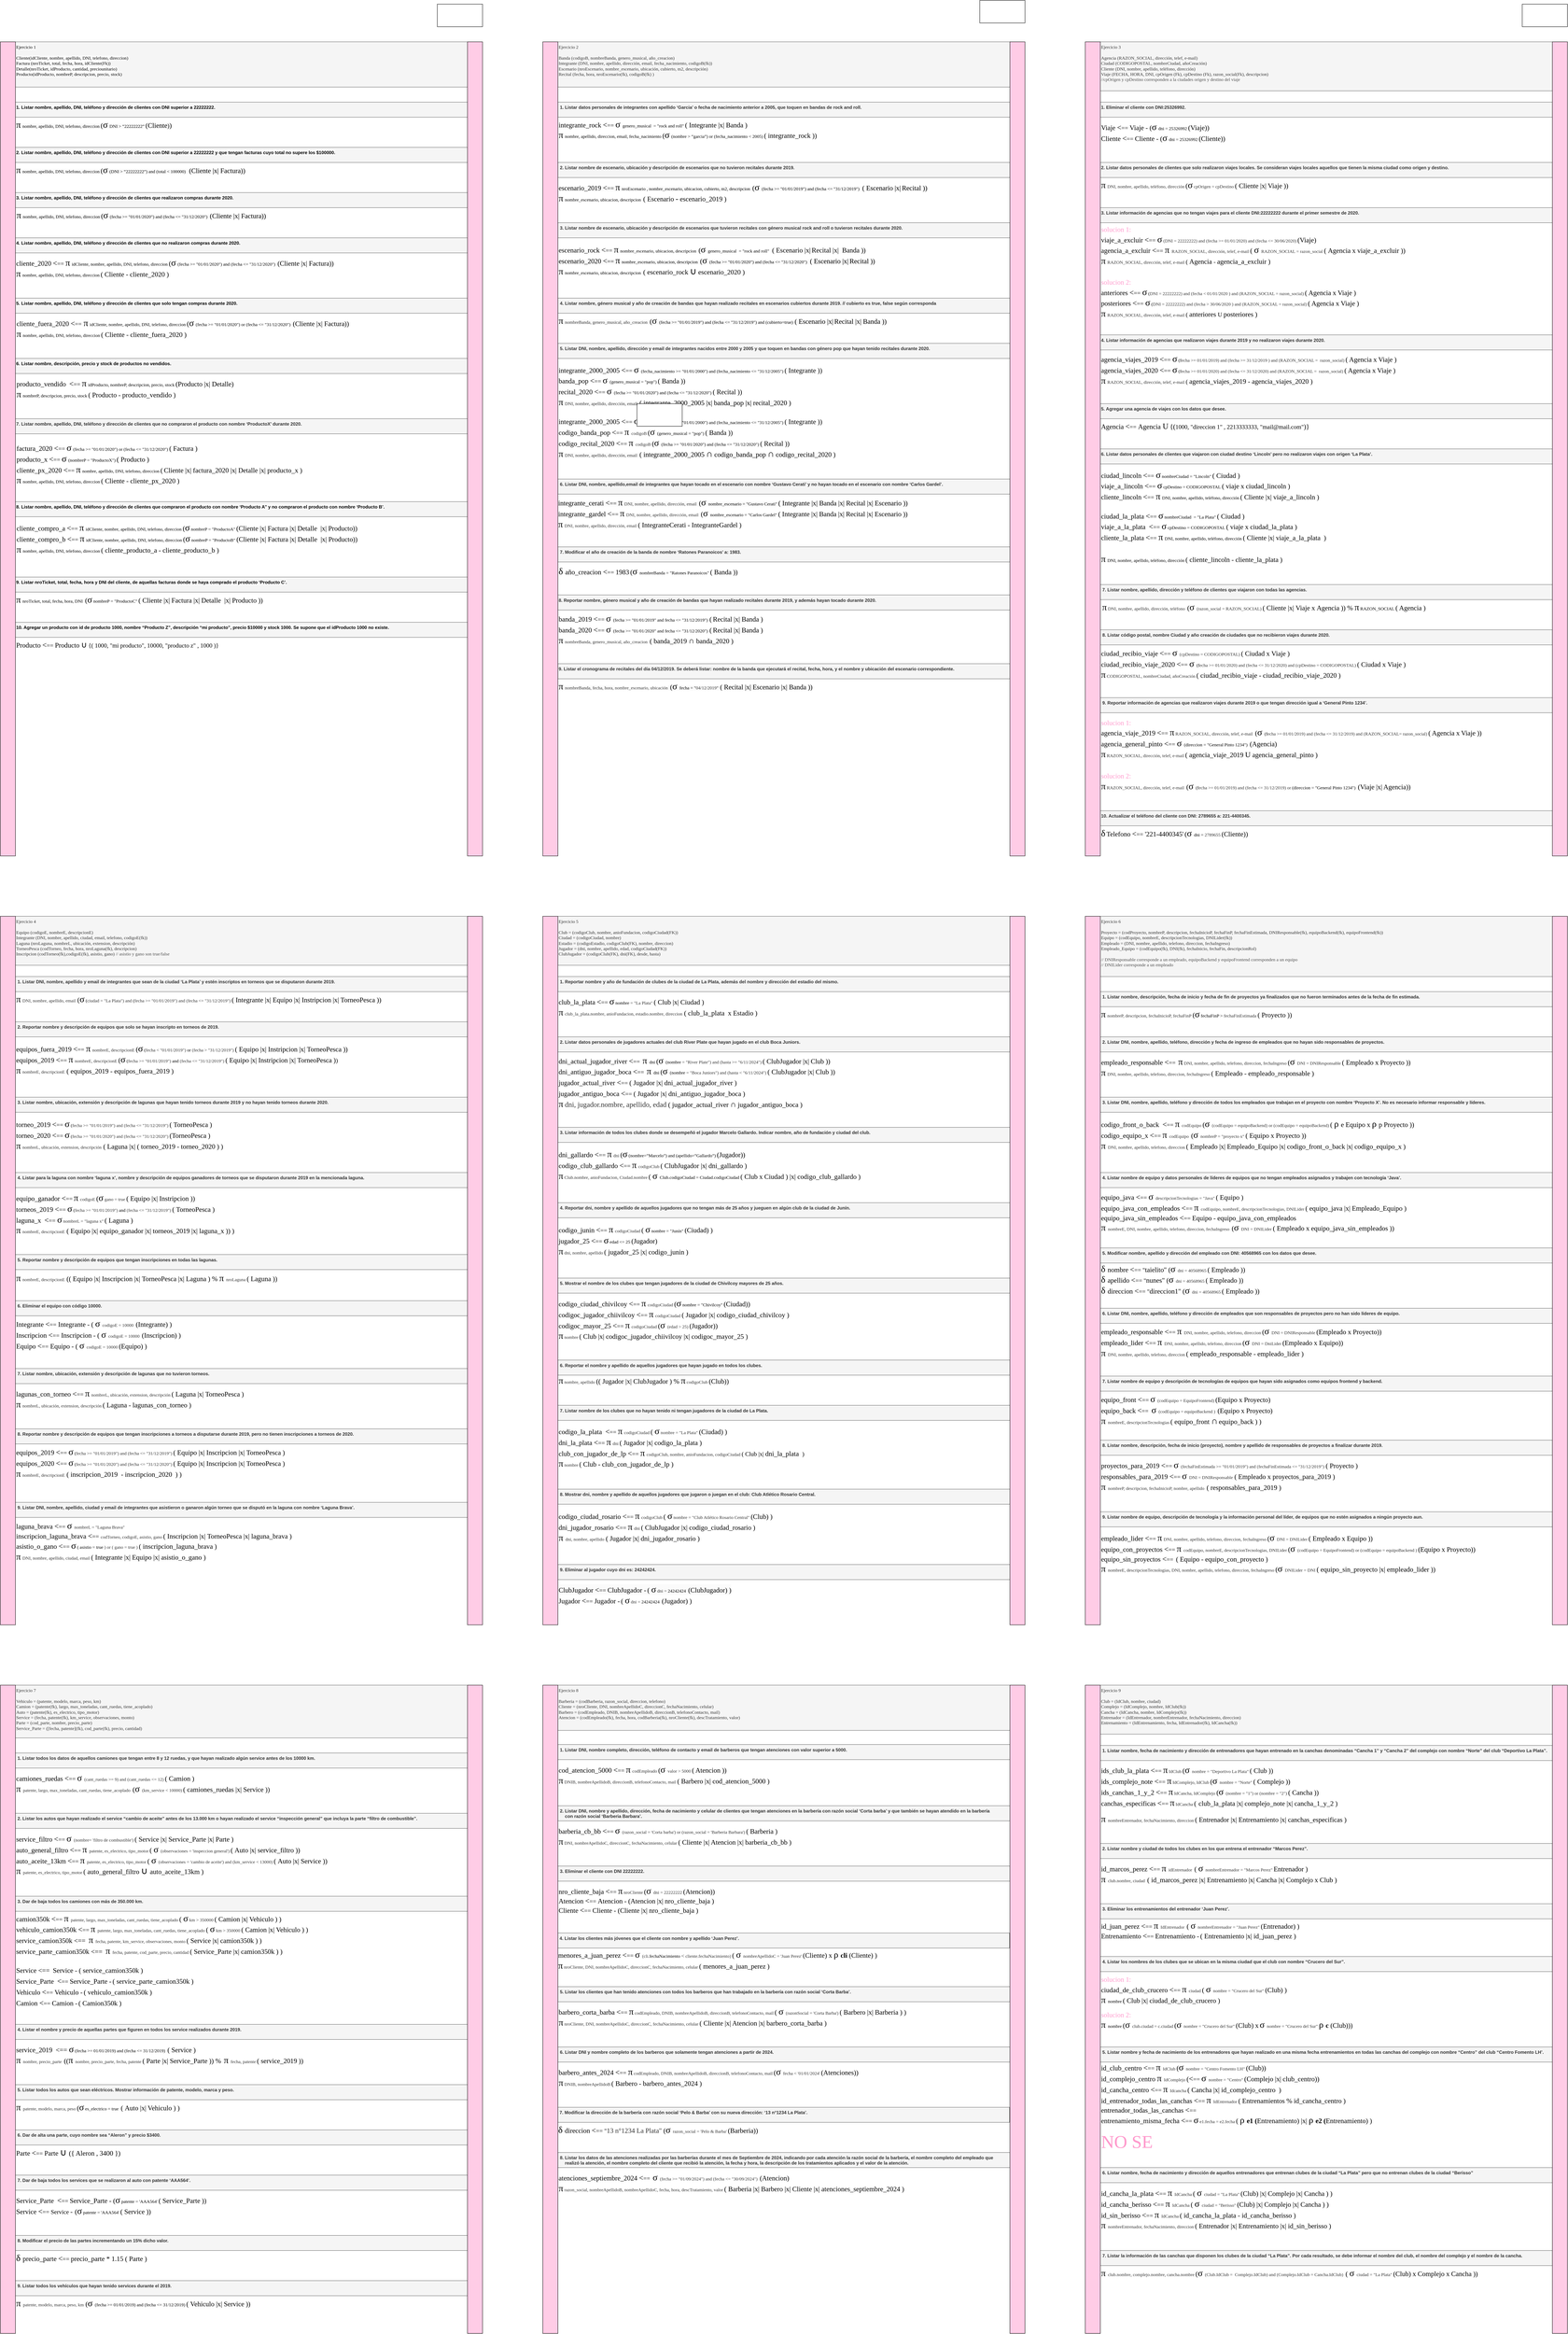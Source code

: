 <mxfile version="24.8.4">
  <diagram name="Page-1" id="N7cnD5Khmpu4oFhmxliP">
    <mxGraphModel dx="5036" dy="3884" grid="1" gridSize="10" guides="1" tooltips="1" connect="1" arrows="1" fold="1" page="1" pageScale="1" pageWidth="850" pageHeight="1100" math="0" shadow="0">
      <root>
        <mxCell id="0" />
        <mxCell id="1" parent="0" />
        <mxCell id="rfcMcH0niIM_auqv4S1H-1537" value="&lt;font style=&quot;font-weight: normal;&quot; face=&quot;Comic Sans MS&quot;&gt;&lt;span style=&quot;color: rgb(0, 0, 0); font-size: 12px; font-style: normal; font-variant-ligatures: normal; font-variant-caps: normal; letter-spacing: normal; orphans: 2; text-align: left; text-indent: 0px; text-transform: none; widows: 2; word-spacing: 0px; -webkit-text-stroke-width: 0px; white-space: normal; background-color: rgb(251, 251, 251); text-decoration-thickness: initial; text-decoration-style: initial; text-decoration-color: initial; float: none; display: inline !important;&quot;&gt;Ejercicio 1&lt;/span&gt;&lt;br style=&quot;forced-color-adjust: none; padding: 0px; margin: 0px; color: rgb(0, 0, 0); font-size: 12px; font-style: normal; font-variant-ligatures: normal; font-variant-caps: normal; letter-spacing: normal; orphans: 2; text-align: left; text-indent: 0px; text-transform: none; widows: 2; word-spacing: 0px; -webkit-text-stroke-width: 0px; white-space: normal; background-color: rgb(251, 251, 251); text-decoration-thickness: initial; text-decoration-style: initial; text-decoration-color: initial;&quot;&gt;&lt;br style=&quot;forced-color-adjust: none; padding: 0px; margin: 0px; color: rgb(0, 0, 0); font-size: 12px; font-style: normal; font-variant-ligatures: normal; font-variant-caps: normal; letter-spacing: normal; orphans: 2; text-align: left; text-indent: 0px; text-transform: none; widows: 2; word-spacing: 0px; -webkit-text-stroke-width: 0px; white-space: normal; background-color: rgb(251, 251, 251); text-decoration-thickness: initial; text-decoration-style: initial; text-decoration-color: initial;&quot;&gt;&lt;span style=&quot;color: rgb(0, 0, 0); font-size: 12px; font-style: normal; font-variant-ligatures: normal; font-variant-caps: normal; letter-spacing: normal; orphans: 2; text-align: left; text-indent: 0px; text-transform: none; widows: 2; word-spacing: 0px; -webkit-text-stroke-width: 0px; white-space: normal; background-color: rgb(251, 251, 251); text-decoration-thickness: initial; text-decoration-style: initial; text-decoration-color: initial; float: none; display: inline !important;&quot;&gt;Cliente(idCliente, nombre, apellido, DNI, telefono, direccion)&lt;/span&gt;&lt;span style=&quot;color: rgb(0, 0, 0); font-size: 12px; font-style: normal; font-variant-ligatures: normal; font-variant-caps: normal; letter-spacing: normal; orphans: 2; text-align: left; text-indent: 0px; text-transform: none; widows: 2; word-spacing: 0px; -webkit-text-stroke-width: 0px; white-space: normal; background-color: rgb(251, 251, 251); text-decoration-thickness: initial; text-decoration-style: initial; text-decoration-color: initial; float: none; display: inline !important;&quot;&gt;&lt;br&gt;&lt;/span&gt;&lt;/font&gt;&lt;div&gt;&lt;font style=&quot;font-weight: normal;&quot; face=&quot;Comic Sans MS&quot;&gt;&lt;span style=&quot;color: rgb(0, 0, 0); font-size: 12px; font-style: normal; font-variant-ligatures: normal; font-variant-caps: normal; letter-spacing: normal; orphans: 2; text-align: left; text-indent: 0px; text-transform: none; widows: 2; word-spacing: 0px; -webkit-text-stroke-width: 0px; white-space: normal; background-color: rgb(251, 251, 251); text-decoration-thickness: initial; text-decoration-style: initial; text-decoration-color: initial; float: none; display: inline !important;&quot;&gt;Factura (nroTicket, total, fecha, hora, idCliente(Fk))&lt;/span&gt;&lt;br style=&quot;forced-color-adjust: none; padding: 0px; margin: 0px; color: rgb(0, 0, 0); font-size: 12px; font-style: normal; font-variant-ligatures: normal; font-variant-caps: normal; letter-spacing: normal; orphans: 2; text-align: left; text-indent: 0px; text-transform: none; widows: 2; word-spacing: 0px; -webkit-text-stroke-width: 0px; white-space: normal; background-color: rgb(251, 251, 251); text-decoration-thickness: initial; text-decoration-style: initial; text-decoration-color: initial;&quot;&gt;&lt;span style=&quot;color: rgb(0, 0, 0); font-size: 12px; font-style: normal; font-variant-ligatures: normal; font-variant-caps: normal; letter-spacing: normal; orphans: 2; text-align: left; text-indent: 0px; text-transform: none; widows: 2; word-spacing: 0px; -webkit-text-stroke-width: 0px; white-space: normal; background-color: rgb(251, 251, 251); text-decoration-thickness: initial; text-decoration-style: initial; text-decoration-color: initial; float: none; display: inline !important;&quot;&gt;Detalle(nroTicket, idProducto, cantidad, preciounitario)&lt;/span&gt;&lt;br style=&quot;forced-color-adjust: none; padding: 0px; margin: 0px; color: rgb(0, 0, 0); font-size: 12px; font-style: normal; font-variant-ligatures: normal; font-variant-caps: normal; letter-spacing: normal; orphans: 2; text-align: left; text-indent: 0px; text-transform: none; widows: 2; word-spacing: 0px; -webkit-text-stroke-width: 0px; white-space: normal; background-color: rgb(251, 251, 251); text-decoration-thickness: initial; text-decoration-style: initial; text-decoration-color: initial;&quot;&gt;&lt;span style=&quot;color: rgb(0, 0, 0); font-size: 12px; font-style: normal; font-variant-ligatures: normal; font-variant-caps: normal; letter-spacing: normal; orphans: 2; text-align: left; text-indent: 0px; text-transform: none; widows: 2; word-spacing: 0px; -webkit-text-stroke-width: 0px; white-space: normal; background-color: rgb(251, 251, 251); text-decoration-thickness: initial; text-decoration-style: initial; text-decoration-color: initial; float: none; display: inline !important;&quot;&gt;Producto(idProducto, nombreP, descripcion, precio, stock)&lt;/span&gt;&lt;/font&gt;&lt;/div&gt;" style="text;whiteSpace=wrap;html=1;fontStyle=1;fillColor=#f5f5f5;strokeColor=#666666;fontColor=#333333;" parent="1" vertex="1">
          <mxGeometry x="80" y="40" width="1200" height="120" as="geometry" />
        </mxCell>
        <mxCell id="rfcMcH0niIM_auqv4S1H-1538" value="&lt;span style=&quot;color: rgb(0, 0, 0); font-family: Helvetica; font-size: 12px; font-style: normal; font-variant-ligatures: normal; font-variant-caps: normal; letter-spacing: normal; orphans: 2; text-align: left; text-indent: 0px; text-transform: none; widows: 2; word-spacing: 0px; -webkit-text-stroke-width: 0px; white-space: normal; background-color: rgb(251, 251, 251); text-decoration-thickness: initial; text-decoration-style: initial; text-decoration-color: initial; float: none; display: inline !important;&quot;&gt;1. Listar nombre, apellido, DNI, teléfono y dirección de clientes con DNI superior a 22222222.&lt;/span&gt;&lt;br style=&quot;forced-color-adjust: none; padding: 0px; margin: 0px; color: rgb(0, 0, 0); font-family: Helvetica; font-size: 12px; font-style: normal; font-variant-ligatures: normal; font-variant-caps: normal; letter-spacing: normal; orphans: 2; text-align: left; text-indent: 0px; text-transform: none; widows: 2; word-spacing: 0px; -webkit-text-stroke-width: 0px; white-space: normal; background-color: rgb(251, 251, 251); text-decoration-thickness: initial; text-decoration-style: initial; text-decoration-color: initial;&quot;&gt;" style="text;whiteSpace=wrap;html=1;fontStyle=1;fillColor=#f5f5f5;strokeColor=#666666;fontColor=#333333;" parent="1" vertex="1">
          <mxGeometry x="80" y="200" width="1210" height="40" as="geometry" />
        </mxCell>
        <mxCell id="rfcMcH0niIM_auqv4S1H-1539" value="&lt;span style=&quot;color: rgb(0, 0, 0); font-family: Helvetica; font-size: 12px; font-style: normal; font-variant-ligatures: normal; font-variant-caps: normal; letter-spacing: normal; orphans: 2; text-align: left; text-indent: 0px; text-transform: none; widows: 2; word-spacing: 0px; -webkit-text-stroke-width: 0px; white-space: normal; background-color: rgb(251, 251, 251); text-decoration-thickness: initial; text-decoration-style: initial; text-decoration-color: initial; float: none; display: inline !important;&quot;&gt;3. Listar nombre, apellido, DNI, teléfono y dirección de clientes que realizaron compras durante 2020.&lt;/span&gt;&lt;br style=&quot;forced-color-adjust: none; padding: 0px; margin: 0px; color: rgb(0, 0, 0); font-family: Helvetica; font-size: 12px; font-style: normal; font-variant-ligatures: normal; font-variant-caps: normal; letter-spacing: normal; orphans: 2; text-align: left; text-indent: 0px; text-transform: none; widows: 2; word-spacing: 0px; -webkit-text-stroke-width: 0px; white-space: normal; background-color: rgb(251, 251, 251); text-decoration-thickness: initial; text-decoration-style: initial; text-decoration-color: initial;&quot;&gt;" style="text;whiteSpace=wrap;html=1;fillColor=#f5f5f5;fontColor=#333333;strokeColor=#666666;fontStyle=1" parent="1" vertex="1">
          <mxGeometry x="80" y="440" width="1200" height="40" as="geometry" />
        </mxCell>
        <mxCell id="rfcMcH0niIM_auqv4S1H-1540" value="&lt;span style=&quot;color: rgb(0, 0, 0); font-family: Helvetica; font-size: 12px; font-style: normal; font-variant-ligatures: normal; font-variant-caps: normal; letter-spacing: normal; orphans: 2; text-align: left; text-indent: 0px; text-transform: none; widows: 2; word-spacing: 0px; -webkit-text-stroke-width: 0px; white-space: normal; background-color: rgb(251, 251, 251); text-decoration-thickness: initial; text-decoration-style: initial; text-decoration-color: initial; float: none; display: inline !important;&quot;&gt;&lt;b&gt;4. Listar nombre, apellido, DNI, teléfono y dirección de clientes que no realizaron compras durante 2020.&lt;/b&gt;&lt;/span&gt;" style="text;whiteSpace=wrap;html=1;fillColor=#f5f5f5;fontColor=#333333;strokeColor=#666666;" parent="1" vertex="1">
          <mxGeometry x="80" y="560" width="1200" height="40" as="geometry" />
        </mxCell>
        <mxCell id="rfcMcH0niIM_auqv4S1H-1541" value="&lt;span style=&quot;color: rgb(0, 0, 0); font-family: Helvetica; font-size: 12px; font-style: normal; font-variant-ligatures: normal; font-variant-caps: normal; letter-spacing: normal; orphans: 2; text-align: left; text-indent: 0px; text-transform: none; widows: 2; word-spacing: 0px; -webkit-text-stroke-width: 0px; white-space: normal; background-color: rgb(251, 251, 251); text-decoration-thickness: initial; text-decoration-style: initial; text-decoration-color: initial; float: none; display: inline !important;&quot;&gt;&lt;b&gt;5. Listar nombre, apellido, DNI, teléfono y dirección de clientes que solo tengan compras durante 2020.&lt;/b&gt;&lt;/span&gt;" style="text;whiteSpace=wrap;html=1;fillColor=#f5f5f5;fontColor=#333333;strokeColor=#666666;" parent="1" vertex="1">
          <mxGeometry x="80" y="720" width="1200" height="40" as="geometry" />
        </mxCell>
        <mxCell id="rfcMcH0niIM_auqv4S1H-1542" value="&lt;span style=&quot;color: rgb(0, 0, 0); font-family: Helvetica; font-size: 12px; font-style: normal; font-variant-ligatures: normal; font-variant-caps: normal; letter-spacing: normal; orphans: 2; text-align: left; text-indent: 0px; text-transform: none; widows: 2; word-spacing: 0px; -webkit-text-stroke-width: 0px; white-space: normal; background-color: rgb(251, 251, 251); text-decoration-thickness: initial; text-decoration-style: initial; text-decoration-color: initial; float: none; display: inline !important;&quot;&gt;6. Listar nombre, descripción, precio y stock de productos no vendidos.&lt;/span&gt;&lt;br style=&quot;forced-color-adjust: none; padding: 0px; margin: 0px; color: rgb(0, 0, 0); font-family: Helvetica; font-size: 12px; font-style: normal; font-variant-ligatures: normal; font-variant-caps: normal; letter-spacing: normal; orphans: 2; text-align: left; text-indent: 0px; text-transform: none; widows: 2; word-spacing: 0px; -webkit-text-stroke-width: 0px; white-space: normal; background-color: rgb(251, 251, 251); text-decoration-thickness: initial; text-decoration-style: initial; text-decoration-color: initial;&quot;&gt;" style="text;whiteSpace=wrap;html=1;fillColor=#f5f5f5;fontColor=#333333;strokeColor=#666666;fontStyle=1" parent="1" vertex="1">
          <mxGeometry x="80" y="880" width="1200" height="40" as="geometry" />
        </mxCell>
        <mxCell id="rfcMcH0niIM_auqv4S1H-1543" value="7. Listar nombre, apellido, DNI, teléfono y dirección de clientes que no compraron el producto con nombre ‘ProductoX’ durante 2020." style="text;whiteSpace=wrap;fillColor=#f5f5f5;fontColor=#333333;strokeColor=#666666;fontStyle=1" parent="1" vertex="1">
          <mxGeometry x="80" y="1040" width="1200" height="40" as="geometry" />
        </mxCell>
        <mxCell id="rfcMcH0niIM_auqv4S1H-1544" value="&lt;span style=&quot;color: rgb(0, 0, 0); font-style: normal; font-variant-ligatures: normal; font-variant-caps: normal; font-weight: 400; letter-spacing: normal; orphans: 2; text-align: left; text-indent: 0px; text-transform: none; widows: 2; word-spacing: 0px; -webkit-text-stroke-width: 0px; white-space: normal; background-color: rgb(251, 251, 251); text-decoration-thickness: initial; text-decoration-style: initial; text-decoration-color: initial; float: none; display: inline !important;&quot;&gt;&lt;font face=&quot;Comic Sans MS&quot; style=&quot;font-size: 24px;&quot;&gt;π&lt;/font&gt;&lt;font face=&quot;Comic Sans MS&quot; style=&quot;font-size: 18px;&quot;&gt;&amp;nbsp;&lt;/font&gt;&lt;/span&gt;&lt;span style=&quot;orphans: 2; text-align: left; text-indent: 0px; widows: 2; background-color: rgb(251, 251, 251); text-decoration-thickness: initial; text-decoration-style: initial; text-decoration-color: initial; float: none; display: inline !important; white-space: normal; -webkit-text-stroke-width: 0px; word-spacing: 0px; text-transform: none; letter-spacing: normal; font-weight: 400; font-variant-caps: normal; font-variant-ligatures: normal; font-style: normal; color: rgb(0, 0, 0);&quot;&gt;&lt;font style=&quot;font-size: 12px;&quot; face=&quot;Comic Sans MS&quot;&gt;nombre, apellido, DNI, telefono, direccion&lt;/font&gt;&lt;font style=&quot;font-size: 12px;&quot; face=&quot;HGU8U4_J7BmztBYeBlUx&quot;&gt; &lt;/font&gt;&lt;font style=&quot;font-size: 18px;&quot; face=&quot;Comic Sans MS&quot;&gt;(&lt;/font&gt;&lt;font face=&quot;Comic Sans MS&quot; style=&quot;font-size: 24px;&quot;&gt;σ&lt;/font&gt;&lt;font style=&quot;font-family: srKWryZNSRmXTXJAFYNI; font-size: 18px;&quot;&gt;&amp;nbsp;&lt;/font&gt;&lt;font style=&quot;&quot; face=&quot;Comic Sans MS&quot;&gt;&lt;span style=&quot;font-size: 12px;&quot;&gt;DNI &amp;gt;  “22222222” &lt;/span&gt;&lt;font style=&quot;font-size: 18px;&quot;&gt;&lt;font style=&quot;&quot;&gt;(&lt;/font&gt;&lt;font style=&quot;&quot;&gt;Cliente&lt;/font&gt;&lt;/font&gt;&lt;/font&gt;&lt;font style=&quot;font-size: medium;&quot; face=&quot;Comic Sans MS&quot;&gt;)&lt;/font&gt;&lt;span style=&quot;font-family: &amp;quot;Comic Sans MS&amp;quot;; font-size: 18px;&quot;&gt;)&lt;/span&gt;&lt;br&gt;&lt;/span&gt;" style="text;whiteSpace=wrap;html=1;verticalAlign=middle;" parent="1" vertex="1">
          <mxGeometry x="80" y="240" width="1200" height="40" as="geometry" />
        </mxCell>
        <mxCell id="rfcMcH0niIM_auqv4S1H-1545" value="&lt;span style=&quot;forced-color-adjust: none; color: rgb(0, 0, 0); font-size: 12px; font-style: normal; font-variant-ligatures: normal; font-variant-caps: normal; font-weight: 400; letter-spacing: normal; orphans: 2; text-align: left; text-indent: 0px; text-transform: none; widows: 2; word-spacing: 0px; -webkit-text-stroke-width: 0px; white-space: normal; text-decoration-thickness: initial; text-decoration-style: initial; text-decoration-color: initial; background-color: rgb(251, 251, 251); float: none; display: inline !important;&quot;&gt;&lt;font style=&quot;forced-color-adjust: none; font-size: 24px;&quot;&gt;π&lt;/font&gt;&lt;font style=&quot;forced-color-adjust: none; font-size: 18px;&quot;&gt;&amp;nbsp;&lt;/font&gt;&lt;/span&gt;&lt;span style=&quot;forced-color-adjust: none; color: rgb(0, 0, 0); font-size: 12px; font-style: normal; font-variant-ligatures: normal; font-variant-caps: normal; font-weight: 400; letter-spacing: normal; orphans: 2; text-align: left; text-indent: 0px; text-transform: none; widows: 2; word-spacing: 0px; -webkit-text-stroke-width: 0px; white-space: normal; text-decoration-thickness: initial; text-decoration-style: initial; text-decoration-color: initial; background-color: rgb(251, 251, 251); float: none; display: inline !important;&quot;&gt;&lt;font style=&quot;forced-color-adjust: none; font-size: 12px;&quot;&gt;nombre, apellido, DNI, telefono, direccion&lt;/font&gt;&lt;font style=&quot;forced-color-adjust: none; font-size: 12px;&quot;&gt;&lt;span&gt;&amp;nbsp;&lt;/span&gt;&lt;/font&gt;&lt;font style=&quot;forced-color-adjust: none; font-size: 18px;&quot;&gt;(&lt;/font&gt;&lt;font style=&quot;forced-color-adjust: none; font-size: 24px;&quot;&gt;σ&lt;/font&gt;&lt;font style=&quot;forced-color-adjust: none; font-size: 18px;&quot;&gt;&amp;nbsp;&lt;/font&gt;&lt;font style=&quot;forced-color-adjust: none;&quot;&gt;&lt;span style=&quot;forced-color-adjust: none; font-size: 12px;&quot;&gt;(DNI &amp;gt; “22222222”) and (total &amp;lt; 100000)&amp;nbsp;&amp;nbsp;&lt;span&gt;&amp;nbsp;&lt;/span&gt;&lt;/span&gt;&lt;font style=&quot;forced-color-adjust: none; font-size: 18px;&quot;&gt;&lt;font style=&quot;forced-color-adjust: none;&quot;&gt;(&lt;/font&gt;&lt;font style=&quot;forced-color-adjust: none;&quot;&gt;Cliente |x| Factura&lt;/font&gt;&lt;/font&gt;&lt;/font&gt;&lt;font style=&quot;forced-color-adjust: none;&quot; size=&quot;3&quot;&gt;&lt;font style=&quot;forced-color-adjust: none;&quot;&gt;&lt;font style=&quot;font-size: 12px;&quot;&gt;&lt;font style=&quot;font-size: 18px;&quot;&gt;)&lt;/font&gt;&lt;/font&gt;&lt;font style=&quot;font-size: 12px;&quot;&gt;&lt;font style=&quot;font-size: 18px;&quot;&gt;)&lt;/font&gt;&lt;/font&gt;&lt;/font&gt;&lt;/font&gt;&lt;/span&gt;" style="text;whiteSpace=wrap;html=1;fontFamily=Comic Sans MS;verticalAlign=middle;" parent="1" vertex="1">
          <mxGeometry x="80" y="360" width="1200" height="40" as="geometry" />
        </mxCell>
        <mxCell id="rfcMcH0niIM_auqv4S1H-1546" value="&lt;span style=&quot;color: rgb(0, 0, 0); font-family: Helvetica; font-size: 12px; font-style: normal; font-variant-ligatures: normal; font-variant-caps: normal; letter-spacing: normal; orphans: 2; text-align: left; text-indent: 0px; text-transform: none; widows: 2; word-spacing: 0px; -webkit-text-stroke-width: 0px; white-space: normal; background-color: rgb(251, 251, 251); text-decoration-thickness: initial; text-decoration-style: initial; text-decoration-color: initial; float: none; display: inline !important;&quot;&gt;2. Listar nombre, apellido, DNI, teléfono y dirección de clientes con DNI superior a 22222222 y que tengan facturas cuyo total no supere los $100000.&lt;/span&gt;" style="text;whiteSpace=wrap;html=1;fontStyle=1;fillColor=#f5f5f5;strokeColor=#666666;fontColor=#333333;" parent="1" vertex="1">
          <mxGeometry x="80" y="320" width="1200" height="40" as="geometry" />
        </mxCell>
        <mxCell id="rfcMcH0niIM_auqv4S1H-1548" value="&lt;span style=&quot;forced-color-adjust: none; color: rgb(0, 0, 0); font-family: Helvetica; font-size: 12px; font-style: normal; font-variant-ligatures: normal; font-variant-caps: normal; font-weight: 400; letter-spacing: normal; orphans: 2; text-align: left; text-indent: 0px; text-transform: none; widows: 2; word-spacing: 0px; -webkit-text-stroke-width: 0px; white-space: normal; text-decoration-thickness: initial; text-decoration-style: initial; text-decoration-color: initial; background-color: rgb(251, 251, 251); float: none; display: inline !important;&quot;&gt;&lt;font face=&quot;Comic Sans MS&quot; style=&quot;forced-color-adjust: none; font-size: 24px;&quot;&gt;π&lt;/font&gt;&lt;font face=&quot;Comic Sans MS&quot; style=&quot;forced-color-adjust: none; font-size: 18px;&quot;&gt;&amp;nbsp;&lt;/font&gt;&lt;/span&gt;&lt;span style=&quot;forced-color-adjust: none; color: rgb(0, 0, 0); font-family: Helvetica; font-size: 12px; font-style: normal; font-variant-ligatures: normal; font-variant-caps: normal; font-weight: 400; letter-spacing: normal; orphans: 2; text-align: left; text-indent: 0px; text-transform: none; widows: 2; word-spacing: 0px; -webkit-text-stroke-width: 0px; white-space: normal; text-decoration-thickness: initial; text-decoration-style: initial; text-decoration-color: initial; background-color: rgb(251, 251, 251); float: none; display: inline !important;&quot;&gt;&lt;font face=&quot;Comic Sans MS&quot; style=&quot;forced-color-adjust: none; font-size: 12px;&quot;&gt;nombre, apellido, DNI, telefono, direccion&lt;/font&gt;&lt;font face=&quot;HGU8U4_J7BmztBYeBlUx&quot; style=&quot;forced-color-adjust: none; font-size: 12px;&quot;&gt;&lt;span&gt;&amp;nbsp;&lt;/span&gt;&lt;/font&gt;&lt;font face=&quot;Comic Sans MS&quot; style=&quot;forced-color-adjust: none; font-size: 18px;&quot;&gt;(&lt;/font&gt;&lt;font style=&quot;forced-color-adjust: none; font-family: srKWryZNSRmXTXJAFYNI; font-size: 18px;&quot;&gt;&lt;span style=&quot;font-family: &amp;quot;Comic Sans MS&amp;quot;; font-size: 24px;&quot;&gt;σ&lt;/span&gt;&amp;nbsp;&lt;/font&gt;&lt;font face=&quot;Comic Sans MS&quot; style=&quot;forced-color-adjust: none;&quot;&gt;&lt;span style=&quot;forced-color-adjust: none; font-size: 12px;&quot;&gt;(fecha &amp;gt;= &quot;01/01/2020&quot;) and (fecha &amp;lt;= &quot;31/12/2020&quot;)&amp;nbsp;&lt;span&gt;&amp;nbsp;&lt;/span&gt;&lt;/span&gt;&lt;font style=&quot;forced-color-adjust: none; font-size: 18px;&quot;&gt;&lt;font style=&quot;forced-color-adjust: none;&quot;&gt;(&lt;/font&gt;&lt;font style=&quot;forced-color-adjust: none;&quot;&gt;Cliente |x| Factura)&lt;/font&gt;&lt;font style=&quot;forced-color-adjust: none;&quot;&gt;)&lt;/font&gt;&lt;/font&gt;&lt;/font&gt;&lt;/span&gt;" style="text;whiteSpace=wrap;html=1;verticalAlign=middle;" parent="1" vertex="1">
          <mxGeometry x="80.75" y="480" width="1198.5" height="40" as="geometry" />
        </mxCell>
        <mxCell id="rfcMcH0niIM_auqv4S1H-1550" value="&lt;span style=&quot;font-family: &amp;quot;Comic Sans MS&amp;quot;; font-size: 18px;&quot;&gt;cliente_2020&amp;nbsp;&lt;/span&gt;&lt;font style=&quot;background-color: initial;&quot; face=&quot;Comic Sans MS&quot;&gt;&lt;font style=&quot;font-size: 18px;&quot;&gt;&lt;font style=&quot;font-size: 12px; background-color: initial;&quot; face=&quot;Comic Sans MS&quot;&gt;&lt;font style=&quot;font-size: 20px;&quot;&gt;&amp;lt;&lt;/font&gt;&lt;font style=&quot;font-size: 16px;&quot;&gt;=&lt;/font&gt;&lt;/font&gt;&lt;span style=&quot;font-size: 16px;&quot;&gt;=&amp;nbsp;&lt;/span&gt;&lt;/font&gt;&lt;/font&gt;&lt;font style=&quot;font-size: 24px;&quot; face=&quot;Comic Sans MS&quot;&gt;π&lt;/font&gt;&lt;font style=&quot;font-size: 18px;&quot; face=&quot;Comic Sans MS&quot;&gt;&amp;nbsp;&lt;/font&gt;&lt;span style=&quot;font-family: &amp;quot;Comic Sans MS&amp;quot;;&quot;&gt;idCliente,&amp;nbsp;&lt;/span&gt;&lt;font face=&quot;Comic Sans MS&quot;&gt;nombre, apellido, DNI, telefono, direccion&lt;/font&gt;&lt;font face=&quot;HGU8U4_J7BmztBYeBlUx&quot;&gt;&amp;nbsp;&lt;/font&gt;&lt;font style=&quot;font-size: 18px;&quot; face=&quot;Comic Sans MS&quot;&gt;(&lt;/font&gt;&lt;font style=&quot;font-family: srKWryZNSRmXTXJAFYNI; font-size: 18px;&quot;&gt;&lt;span style=&quot;font-family: &amp;quot;Comic Sans MS&amp;quot;; font-size: 24px;&quot;&gt;σ&lt;/span&gt;&amp;nbsp;&lt;/font&gt;&lt;font face=&quot;Comic Sans MS&quot;&gt;(fecha &amp;gt;= &quot;01/01/2020&quot;) and (fecha &amp;lt;= &quot;31/12/2020&quot;)&amp;nbsp;&amp;nbsp;&lt;font style=&quot;font-size: 18px;&quot;&gt;(Cliente |x| Factura))&lt;/font&gt;&lt;/font&gt;&lt;div&gt;&lt;font style=&quot;background-color: initial; font-size: 24px;&quot; face=&quot;Comic Sans MS&quot;&gt;π&lt;/font&gt;&lt;font style=&quot;background-color: initial; font-size: 18px;&quot; face=&quot;Comic Sans MS&quot;&gt;&amp;nbsp;&lt;/font&gt;&lt;font style=&quot;background-color: initial;&quot; face=&quot;Comic Sans MS&quot;&gt;nombre, apellido, DNI, telefono, direccion&lt;/font&gt;&lt;font style=&quot;background-color: initial;&quot; face=&quot;HGU8U4_J7BmztBYeBlUx&quot;&gt;&amp;nbsp;&lt;/font&gt;&lt;font style=&quot;background-color: initial; font-size: 18px;&quot; face=&quot;Comic Sans MS&quot;&gt;(&amp;nbsp;&lt;/font&gt;&lt;font style=&quot;background-color: initial;&quot; face=&quot;Comic Sans MS&quot;&gt;&lt;font style=&quot;font-size: 18px;&quot;&gt;Cliente -&amp;nbsp;&lt;/font&gt;&lt;/font&gt;&lt;span style=&quot;background-color: initial; font-family: &amp;quot;Comic Sans MS&amp;quot;; font-size: 18px;&quot;&gt;cliente_2020&amp;nbsp;&lt;/span&gt;&lt;span style=&quot;background-color: initial; font-size: 18px; font-family: &amp;quot;Comic Sans MS&amp;quot;;&quot;&gt;)&lt;/span&gt;&lt;/div&gt;" style="text;whiteSpace=wrap;html=1;verticalAlign=middle;" parent="1" vertex="1">
          <mxGeometry x="80" y="600" width="1199" height="80" as="geometry" />
        </mxCell>
        <mxCell id="rfcMcH0niIM_auqv4S1H-1551" value="&lt;div&gt;&lt;font face=&quot;Comic Sans MS&quot;&gt;&lt;font style=&quot;font-size: 18px;&quot;&gt;&lt;font style=&quot;font-size: 12px; background-color: initial;&quot; face=&quot;Comic Sans MS&quot;&gt;&lt;font style=&quot;font-size: 18px;&quot;&gt;cliente_fuera_2020&amp;nbsp;&lt;/font&gt;&lt;font style=&quot;font-size: 20px;&quot;&gt;&amp;lt;&lt;/font&gt;&lt;font style=&quot;font-size: 16px;&quot;&gt;=&lt;/font&gt;&lt;/font&gt;&lt;span style=&quot;font-size: 16px;&quot;&gt;=&lt;/span&gt;&lt;font style=&quot;font-size: 12px; background-color: initial;&quot; face=&quot;Comic Sans MS&quot;&gt;&lt;font style=&quot;font-size: 20px;&quot;&gt;&amp;nbsp;&lt;/font&gt;&lt;/font&gt;&lt;/font&gt;&lt;/font&gt;&lt;font style=&quot;background-color: initial; font-size: 24px;&quot; face=&quot;Comic Sans MS&quot;&gt;π&lt;/font&gt;&lt;font style=&quot;background-color: initial; font-size: 18px;&quot; face=&quot;Comic Sans MS&quot;&gt;&amp;nbsp;&lt;/font&gt;&lt;span style=&quot;font-family: &amp;quot;Comic Sans MS&amp;quot;; background-color: initial;&quot;&gt;idCliente,&amp;nbsp;&lt;/span&gt;&lt;font style=&quot;background-color: initial;&quot; face=&quot;Comic Sans MS&quot;&gt;nombre, apellido, DNI, telefono, direccion&lt;/font&gt;&lt;font style=&quot;background-color: initial;&quot; face=&quot;HGU8U4_J7BmztBYeBlUx&quot;&gt;&amp;nbsp;&lt;/font&gt;&lt;font style=&quot;background-color: initial; font-size: 18px;&quot; face=&quot;Comic Sans MS&quot;&gt;(&lt;/font&gt;&lt;font style=&quot;background-color: initial; font-family: srKWryZNSRmXTXJAFYNI; font-size: 18px;&quot;&gt;&lt;span style=&quot;font-family: &amp;quot;Comic Sans MS&amp;quot;; font-size: 24px;&quot;&gt;σ&lt;/span&gt;&amp;nbsp;&lt;/font&gt;&lt;span style=&quot;background-color: initial; font-family: &amp;quot;Comic Sans MS&amp;quot;;&quot;&gt;(fecha &amp;gt;= &quot;01/01/2020&quot;) or (fecha &amp;lt;= &quot;31/12/2020&quot;)&lt;/span&gt;&lt;font style=&quot;background-color: initial;&quot; face=&quot;Comic Sans MS&quot;&gt;&amp;nbsp;&amp;nbsp;&lt;font style=&quot;font-size: 18px;&quot;&gt;(Cliente |x| Factura)&lt;/font&gt;&lt;/font&gt;&lt;span style=&quot;background-color: initial; font-family: &amp;quot;Comic Sans MS&amp;quot;; font-size: 18px;&quot;&gt;)&lt;/span&gt;&lt;/div&gt;&lt;div&gt;&lt;font style=&quot;background-color: initial; font-size: 24px;&quot; face=&quot;Comic Sans MS&quot;&gt;π&lt;/font&gt;&lt;font style=&quot;background-color: initial; font-size: 18px;&quot; face=&quot;Comic Sans MS&quot;&gt;&amp;nbsp;&lt;/font&gt;&lt;font style=&quot;background-color: initial;&quot; face=&quot;Comic Sans MS&quot;&gt;nombre, apellido, DNI, telefono, direccion&amp;nbsp;&lt;/font&gt;&lt;span style=&quot;font-family: &amp;quot;Comic Sans MS&amp;quot;; font-size: 18px; background-color: initial;&quot;&gt;&lt;/span&gt;&lt;font style=&quot;background-color: initial; font-size: 18px;&quot; face=&quot;Comic Sans MS&quot;&gt;(&amp;nbsp;&lt;/font&gt;&lt;span style=&quot;font-family: &amp;quot;Comic Sans MS&amp;quot;; font-size: 18px;&quot;&gt;Cliente -&amp;nbsp;&lt;/span&gt;&lt;span style=&quot;font-family: &amp;quot;Comic Sans MS&amp;quot;; font-size: 18px;&quot;&gt;cliente_fuera_2020&amp;nbsp;&lt;/span&gt;&lt;span style=&quot;background-color: initial; font-family: &amp;quot;Comic Sans MS&amp;quot;; font-size: 18px;&quot;&gt;)&lt;/span&gt;&lt;/div&gt;" style="text;whiteSpace=wrap;html=1;verticalAlign=middle;" parent="1" vertex="1">
          <mxGeometry x="80.5" y="760" width="1200" height="80" as="geometry" />
        </mxCell>
        <mxCell id="rfcMcH0niIM_auqv4S1H-1552" value="&lt;span style=&quot;font-family: &amp;quot;Comic Sans MS&amp;quot;; font-size: 18px;&quot;&gt;producto_vendido&amp;nbsp;&amp;nbsp;&lt;/span&gt;&lt;font style=&quot;font-family: &amp;quot;Comic Sans MS&amp;quot;; background-color: initial;&quot; face=&quot;Comic Sans MS&quot;&gt;&lt;font style=&quot;font-size: 20px;&quot;&gt;&amp;lt;&lt;/font&gt;&lt;font style=&quot;font-size: 16px;&quot;&gt;=&lt;/font&gt;&lt;/font&gt;&lt;span style=&quot;font-family: &amp;quot;Comic Sans MS&amp;quot;; font-size: 16px;&quot;&gt;=&amp;nbsp;&lt;/span&gt;&lt;font style=&quot;font-size: 24px;&quot; face=&quot;Comic Sans MS&quot;&gt;π&lt;/font&gt;&lt;font style=&quot;font-size: 18px;&quot; face=&quot;Comic Sans MS&quot;&gt;&amp;nbsp;&lt;/font&gt;&lt;span style=&quot;font-family: &amp;quot;Comic Sans MS&amp;quot;;&quot;&gt;idProducto, nombreP, descripcion, precio, stock&lt;/span&gt;&lt;font face=&quot;HGU8U4_J7BmztBYeBlUx&quot;&gt;&amp;nbsp;&lt;/font&gt;&lt;font style=&quot;font-size: 18px;&quot; face=&quot;Comic Sans MS&quot;&gt;(&lt;/font&gt;&lt;font face=&quot;Comic Sans MS&quot;&gt;&lt;font style=&quot;font-size: 18px;&quot;&gt;Producto |x| Detalle)&lt;/font&gt;&lt;/font&gt;&lt;div&gt;&lt;font style=&quot;font-size: 24px;&quot; face=&quot;Comic Sans MS&quot;&gt;π&lt;/font&gt;&lt;font style=&quot;font-size: 18px;&quot; face=&quot;Comic Sans MS&quot;&gt;&amp;nbsp;&lt;/font&gt;&lt;span style=&quot;font-family: &amp;quot;Comic Sans MS&amp;quot;;&quot;&gt;nombreP, descripcion, precio, stock&lt;/span&gt;&lt;font face=&quot;HGU8U4_J7BmztBYeBlUx&quot;&gt;&amp;nbsp;&lt;/font&gt;&lt;font style=&quot;font-size: 18px;&quot; face=&quot;Comic Sans MS&quot;&gt;(&amp;nbsp;&lt;/font&gt;&lt;font face=&quot;Comic Sans MS&quot;&gt;&lt;font style=&quot;font-size: 18px;&quot;&gt;Producto -&amp;nbsp;&lt;/font&gt;&lt;/font&gt;&lt;span style=&quot;font-family: &amp;quot;Comic Sans MS&amp;quot;; font-size: 18px;&quot;&gt;producto_vendido&amp;nbsp;&lt;/span&gt;&lt;font face=&quot;Comic Sans MS&quot;&gt;&lt;font style=&quot;font-size: 18px;&quot;&gt;)&lt;/font&gt;&lt;/font&gt;&lt;font face=&quot;Comic Sans MS&quot;&gt;&lt;font style=&quot;font-size: 18px;&quot;&gt;&lt;/font&gt;&lt;/font&gt;&lt;/div&gt;" style="text;whiteSpace=wrap;html=1;verticalAlign=middle;" parent="1" vertex="1">
          <mxGeometry x="80.75" y="920" width="1200" height="80" as="geometry" />
        </mxCell>
        <mxCell id="rfcMcH0niIM_auqv4S1H-1553" value="&lt;div&gt;&lt;font style=&quot;background-color: initial; font-family: &amp;quot;Comic Sans MS&amp;quot;;&quot; face=&quot;Comic Sans MS&quot;&gt;&lt;font style=&quot;font-size: 18px;&quot;&gt;factura_2020&amp;nbsp;&lt;/font&gt;&lt;font style=&quot;font-size: 20px;&quot;&gt;&amp;lt;&lt;/font&gt;&lt;font style=&quot;font-size: 16px;&quot;&gt;=&lt;/font&gt;&lt;/font&gt;&lt;span style=&quot;background-color: initial; font-family: &amp;quot;Comic Sans MS&amp;quot;; font-size: 16px;&quot;&gt;=&amp;nbsp;&lt;/span&gt;&lt;font style=&quot;background-color: initial; font-family: &amp;quot;Comic Sans MS&amp;quot;; font-size: 18px;&quot; face=&quot;Comic Sans MS&quot;&gt;&lt;/font&gt;&lt;font style=&quot;background-color: initial; font-family: srKWryZNSRmXTXJAFYNI; font-size: 18px;&quot;&gt;&lt;span style=&quot;font-family: &amp;quot;Comic Sans MS&amp;quot;; font-size: 24px;&quot;&gt;σ&lt;/span&gt;&amp;nbsp;&lt;/font&gt;&lt;span style=&quot;background-color: initial; font-family: &amp;quot;Comic Sans MS&amp;quot;;&quot;&gt;(fecha &amp;gt;= &quot;01/01/2020&quot;) or (fecha &amp;lt;= &quot;31/12/2020&quot;)&lt;/span&gt;&lt;font style=&quot;background-color: initial; font-family: &amp;quot;Comic Sans MS&amp;quot;;&quot; face=&quot;Comic Sans MS&quot;&gt;&amp;nbsp;&lt;/font&gt;&lt;span style=&quot;background-color: initial; font-family: &amp;quot;Comic Sans MS&amp;quot;; font-size: 18px;&quot;&gt;(&amp;nbsp;&lt;/span&gt;&lt;span style=&quot;background-color: initial; font-family: &amp;quot;Comic Sans MS&amp;quot;; font-size: 18px;&quot;&gt;Factura&lt;/span&gt;&lt;span style=&quot;background-color: initial; font-family: &amp;quot;Comic Sans MS&amp;quot;; font-size: 18px;&quot;&gt;&amp;nbsp;&lt;/span&gt;&lt;span style=&quot;background-color: initial; font-family: &amp;quot;Comic Sans MS&amp;quot;; font-size: 18px;&quot;&gt;)&lt;/span&gt;&lt;/div&gt;&lt;font style=&quot;background-color: initial; font-family: &amp;quot;Comic Sans MS&amp;quot;;&quot; face=&quot;Comic Sans MS&quot;&gt;&lt;font style=&quot;&quot;&gt;&lt;div style=&quot;&quot;&gt;&lt;font style=&quot;background-color: initial;&quot; face=&quot;Comic Sans MS&quot;&gt;&lt;font style=&quot;font-size: 18px;&quot;&gt;producto_x&amp;nbsp;&lt;/font&gt;&lt;font style=&quot;font-size: 20px;&quot;&gt;&amp;lt;&lt;/font&gt;&lt;font style=&quot;font-size: 16px;&quot;&gt;=&lt;/font&gt;&lt;/font&gt;&lt;span style=&quot;font-size: 16px;&quot;&gt;=&amp;nbsp;&lt;/span&gt;&lt;font style=&quot;font-size: 18px; background-color: initial; font-family: &amp;quot;Comic Sans MS&amp;quot;;&quot; face=&quot;Comic Sans MS&quot;&gt;&lt;font style=&quot;font-size: 18px;&quot;&gt;&lt;/font&gt;&lt;/font&gt;&lt;font style=&quot;background-color: initial; font-family: srKWryZNSRmXTXJAFYNI; font-size: 18px;&quot;&gt;&lt;span style=&quot;font-family: &amp;quot;Comic Sans MS&amp;quot;; font-size: 24px;&quot;&gt;σ&lt;/span&gt;&amp;nbsp;&lt;/font&gt;&lt;span style=&quot;background-color: initial;&quot;&gt;(nombreP = &quot;ProductoX&quot;)&lt;/span&gt;&lt;font style=&quot;background-color: initial;&quot; face=&quot;Comic Sans MS&quot;&gt;&amp;nbsp;&lt;/font&gt;&lt;span style=&quot;font-size: 18px; background-color: initial;&quot;&gt;( Producto&amp;nbsp;&lt;/span&gt;&lt;span style=&quot;font-size: 18px; background-color: initial;&quot;&gt;)&lt;/span&gt;&lt;/div&gt;&lt;/font&gt;&lt;/font&gt;&lt;span style=&quot;font-family: &amp;quot;Comic Sans MS&amp;quot;; font-size: 18px;&quot;&gt;cliente_px_2020&amp;nbsp;&lt;/span&gt;&lt;font style=&quot;background-color: initial; font-family: &amp;quot;Comic Sans MS&amp;quot;;&quot; face=&quot;Comic Sans MS&quot;&gt;&lt;font style=&quot;font-size: 20px;&quot;&gt;&amp;lt;&lt;/font&gt;&lt;font style=&quot;font-size: 16px;&quot;&gt;=&lt;/font&gt;&lt;/font&gt;&lt;span style=&quot;font-family: &amp;quot;Comic Sans MS&amp;quot;; font-size: 16px;&quot;&gt;=&amp;nbsp;&lt;/span&gt;&lt;font style=&quot;font-size: 24px;&quot; face=&quot;Comic Sans MS&quot;&gt;π&lt;/font&gt;&lt;font style=&quot;font-size: 18px;&quot; face=&quot;Comic Sans MS&quot;&gt;&amp;nbsp;&lt;/font&gt;&lt;font face=&quot;Comic Sans MS&quot;&gt;nombre, apellido, DNI, telefono, direccion&lt;/font&gt;&lt;font face=&quot;HGU8U4_J7BmztBYeBlUx&quot;&gt;&amp;nbsp;&lt;/font&gt;&lt;font style=&quot;font-size: 18px;&quot; face=&quot;Comic Sans MS&quot;&gt;(&lt;/font&gt;&lt;font face=&quot;Comic Sans MS&quot;&gt;&amp;nbsp;&lt;font style=&quot;font-size: 18px;&quot;&gt;Cliente |x|&amp;nbsp;&lt;/font&gt;&lt;/font&gt;&lt;span style=&quot;font-family: &amp;quot;Comic Sans MS&amp;quot;; font-size: 18px;&quot;&gt;factura_2020&amp;nbsp;&lt;/span&gt;&lt;span style=&quot;font-family: &amp;quot;Comic Sans MS&amp;quot;; font-size: 18px;&quot;&gt;|x| Detalle&lt;/span&gt;&lt;span style=&quot;font-family: &amp;quot;Comic Sans MS&amp;quot;; font-size: 18px;&quot;&gt;&amp;nbsp;|x| producto_x&amp;nbsp;&lt;/span&gt;&lt;font face=&quot;Comic Sans MS&quot;&gt;&lt;font style=&quot;font-size: 18px;&quot;&gt;)&lt;/font&gt;&lt;/font&gt;&lt;div&gt;&lt;font style=&quot;font-size: 24px;&quot; face=&quot;Comic Sans MS&quot;&gt;π&lt;/font&gt;&lt;font style=&quot;font-size: 18px;&quot; face=&quot;Comic Sans MS&quot;&gt;&amp;nbsp;&lt;/font&gt;&lt;font face=&quot;Comic Sans MS&quot;&gt;nombre, apellido, DNI, telefono, direccion&lt;/font&gt;&lt;font face=&quot;HGU8U4_J7BmztBYeBlUx&quot;&gt;&amp;nbsp;&lt;/font&gt;&lt;font face=&quot;Comic Sans MS&quot;&gt;&lt;font style=&quot;font-size: 18px;&quot;&gt;( Cliente -&lt;/font&gt;&lt;/font&gt;&lt;span style=&quot;font-family: &amp;quot;Comic Sans MS&amp;quot;; font-size: 18px;&quot;&gt;&amp;nbsp;cliente_px_2020&amp;nbsp;&lt;/span&gt;&lt;font face=&quot;Comic Sans MS&quot;&gt;&lt;font style=&quot;font-size: 18px;&quot;&gt;)&lt;/font&gt;&lt;/font&gt;&lt;/div&gt;" style="text;whiteSpace=wrap;html=1;verticalAlign=middle;" parent="1" vertex="1">
          <mxGeometry x="81" y="1080" width="1199" height="160" as="geometry" />
        </mxCell>
        <mxCell id="rfcMcH0niIM_auqv4S1H-1554" value="&lt;b&gt;&lt;span style=&quot;color: rgb(0, 0, 0); font-family: Helvetica; font-size: 12px; font-style: normal; font-variant-ligatures: normal; font-variant-caps: normal; letter-spacing: normal; orphans: 2; text-align: left; text-indent: 0px; text-transform: none; widows: 2; word-spacing: 0px; -webkit-text-stroke-width: 0px; white-space: normal; background-color: rgb(251, 251, 251); text-decoration-thickness: initial; text-decoration-style: initial; text-decoration-color: initial; float: none; display: inline !important;&quot;&gt;8. Listar nombre, apellido, DNI, teléfono y dirección de clientes que compraron el producto con nombre&amp;nbsp;&lt;/span&gt;&lt;span style=&quot;color: rgb(0, 0, 0); font-family: Helvetica; font-size: 12px; font-style: normal; font-variant-ligatures: normal; font-variant-caps: normal; letter-spacing: normal; orphans: 2; text-align: left; text-indent: 0px; text-transform: none; widows: 2; word-spacing: 0px; -webkit-text-stroke-width: 0px; white-space: normal; background-color: rgb(251, 251, 251); text-decoration-thickness: initial; text-decoration-style: initial; text-decoration-color: initial; float: none; display: inline !important;&quot;&gt;‘Producto A’’ y no compraron el producto con nombre ‘Producto B’.&lt;/span&gt;&lt;/b&gt;" style="text;whiteSpace=wrap;html=1;fillColor=#f5f5f5;fontColor=#333333;strokeColor=#666666;" parent="1" vertex="1">
          <mxGeometry x="80" y="1260" width="1200.5" height="40" as="geometry" />
        </mxCell>
        <mxCell id="rfcMcH0niIM_auqv4S1H-1555" value="&lt;b&gt;&lt;span style=&quot;color: rgb(0, 0, 0); font-family: Helvetica; font-size: 12px; font-style: normal; font-variant-ligatures: normal; font-variant-caps: normal; letter-spacing: normal; orphans: 2; text-align: left; text-indent: 0px; text-transform: none; widows: 2; word-spacing: 0px; -webkit-text-stroke-width: 0px; white-space: normal; background-color: rgb(251, 251, 251); text-decoration-thickness: initial; text-decoration-style: initial; text-decoration-color: initial; float: none; display: inline !important;&quot;&gt;9. Listar nroTicket, total, fecha, hora y DNI del cliente, de aquellas facturas donde se haya comprado el&amp;nbsp;&lt;/span&gt;&lt;span style=&quot;color: rgb(0, 0, 0); font-family: Helvetica; font-size: 12px; font-style: normal; font-variant-ligatures: normal; font-variant-caps: normal; letter-spacing: normal; orphans: 2; text-align: left; text-indent: 0px; text-transform: none; widows: 2; word-spacing: 0px; -webkit-text-stroke-width: 0px; white-space: normal; background-color: rgb(251, 251, 251); text-decoration-thickness: initial; text-decoration-style: initial; text-decoration-color: initial; float: none; display: inline !important;&quot;&gt;producto ‘Producto C’.&lt;/span&gt;&lt;/b&gt;" style="text;whiteSpace=wrap;html=1;fillColor=#f5f5f5;fontColor=#333333;strokeColor=#666666;" parent="1" vertex="1">
          <mxGeometry x="80" y="1460" width="1200" height="40" as="geometry" />
        </mxCell>
        <mxCell id="rfcMcH0niIM_auqv4S1H-1556" value="&lt;div style=&quot;&quot;&gt;&lt;font style=&quot;background-color: initial; font-family: &amp;quot;Comic Sans MS&amp;quot;;&quot; face=&quot;Comic Sans MS&quot;&gt;&lt;font style=&quot;font-size: 18px;&quot;&gt;cliente_compro_a&amp;nbsp;&lt;/font&gt;&lt;font style=&quot;font-size: 20px;&quot;&gt;&amp;lt;&lt;/font&gt;&lt;font style=&quot;font-size: 16px;&quot;&gt;=&lt;/font&gt;&lt;/font&gt;&lt;span style=&quot;background-color: initial; font-family: &amp;quot;Comic Sans MS&amp;quot;; font-size: 16px;&quot;&gt;=&amp;nbsp;&lt;/span&gt;&lt;font style=&quot;background-color: initial;&quot; face=&quot;Comic Sans MS&quot;&gt;&lt;span style=&quot;font-size: 24px;&quot;&gt;π&lt;/span&gt;&lt;/font&gt;&lt;font style=&quot;background-color: initial; font-size: 18px;&quot; face=&quot;Comic Sans MS&quot;&gt;&amp;nbsp;&lt;/font&gt;&lt;span style=&quot;font-family: &amp;quot;Comic Sans MS&amp;quot;;&quot;&gt;idCliente, nombre, apellido, DNI, telefono, direccion&lt;/span&gt;&lt;font style=&quot;background-color: initial;&quot; face=&quot;HGU8U4_J7BmztBYeBlUx&quot;&gt;&amp;nbsp;&lt;/font&gt;&lt;font style=&quot;background-color: initial; font-size: 18px;&quot; face=&quot;Comic Sans MS&quot;&gt;(&lt;/font&gt;&lt;font style=&quot;background-color: initial; font-family: srKWryZNSRmXTXJAFYNI; font-size: 18px;&quot;&gt;&lt;span style=&quot;font-family: &amp;quot;Comic Sans MS&amp;quot;; font-size: 24px;&quot;&gt;σ&lt;/span&gt;&lt;/font&gt;&lt;font style=&quot;background-color: initial;&quot; face=&quot;Comic Sans MS&quot;&gt;&amp;nbsp;nombreP = &quot;ProductoA&quot;&amp;nbsp;&lt;font style=&quot;font-size: 18px;&quot;&gt;(Cliente |x|&amp;nbsp;&lt;/font&gt;&lt;/font&gt;&lt;span style=&quot;background-color: initial; font-family: &amp;quot;Comic Sans MS&amp;quot;; font-size: 18px;&quot;&gt;Factura&lt;/span&gt;&lt;span style=&quot;background-color: initial; font-family: &amp;quot;Comic Sans MS&amp;quot;; font-size: 18px;&quot;&gt;&amp;nbsp;|x| Detalle&amp;nbsp;&lt;/span&gt;&lt;span style=&quot;background-color: initial; font-family: &amp;quot;Comic Sans MS&amp;quot;; font-size: 18px;&quot;&gt;&amp;nbsp;|x| Producto&lt;/span&gt;&lt;font style=&quot;background-color: initial;&quot; face=&quot;Comic Sans MS&quot;&gt;&lt;font style=&quot;font-size: 18px;&quot;&gt;))&lt;/font&gt;&lt;/font&gt;&lt;/div&gt;&lt;div style=&quot;&quot;&gt;&lt;font style=&quot;background-color: initial; font-family: &amp;quot;Comic Sans MS&amp;quot;;&quot; face=&quot;Comic Sans MS&quot;&gt;&lt;font style=&quot;font-size: 18px;&quot;&gt;cliente_compro_b&amp;nbsp;&lt;/font&gt;&lt;font style=&quot;font-size: 20px;&quot;&gt;&amp;lt;&lt;/font&gt;&lt;font style=&quot;font-size: 16px;&quot;&gt;=&lt;/font&gt;&lt;/font&gt;&lt;span style=&quot;background-color: initial; font-family: &amp;quot;Comic Sans MS&amp;quot;; font-size: 16px;&quot;&gt;=&amp;nbsp;&lt;/span&gt;&lt;font style=&quot;background-color: initial;&quot; face=&quot;Comic Sans MS&quot;&gt;&lt;span style=&quot;font-size: 24px;&quot;&gt;π&lt;/span&gt;&lt;/font&gt;&lt;font style=&quot;background-color: initial; font-size: 18px;&quot; face=&quot;Comic Sans MS&quot;&gt;&amp;nbsp;&lt;/font&gt;&lt;span style=&quot;font-family: &amp;quot;Comic Sans MS&amp;quot;;&quot;&gt;idCliente, nombre, apellido, DNI, telefono, direccion&lt;/span&gt;&lt;font style=&quot;background-color: initial;&quot; face=&quot;HGU8U4_J7BmztBYeBlUx&quot;&gt;&amp;nbsp;&lt;/font&gt;&lt;font style=&quot;background-color: initial; font-size: 18px;&quot; face=&quot;Comic Sans MS&quot;&gt;(&lt;/font&gt;&lt;font style=&quot;background-color: initial; font-family: srKWryZNSRmXTXJAFYNI; font-size: 18px;&quot;&gt;&lt;span style=&quot;font-family: &amp;quot;Comic Sans MS&amp;quot;; font-size: 24px;&quot;&gt;σ&lt;/span&gt;&lt;/font&gt;&lt;font style=&quot;background-color: initial;&quot; face=&quot;Comic Sans MS&quot;&gt;&amp;nbsp;nombreP = &quot;ProductoB&quot;&amp;nbsp;&lt;font style=&quot;font-size: 18px;&quot;&gt;(Cliente |x|&amp;nbsp;&lt;/font&gt;&lt;/font&gt;&lt;span style=&quot;background-color: initial; font-family: &amp;quot;Comic Sans MS&amp;quot;; font-size: 18px;&quot;&gt;Factura&lt;/span&gt;&lt;span style=&quot;background-color: initial; font-family: &amp;quot;Comic Sans MS&amp;quot;; font-size: 18px;&quot;&gt;&amp;nbsp;|x| Detalle&amp;nbsp;&lt;/span&gt;&lt;span style=&quot;background-color: initial; font-family: &amp;quot;Comic Sans MS&amp;quot;; font-size: 18px;&quot;&gt;&amp;nbsp;|x| Producto&lt;/span&gt;&lt;font style=&quot;background-color: initial;&quot; face=&quot;Comic Sans MS&quot;&gt;&lt;font style=&quot;font-size: 18px;&quot;&gt;))&lt;/font&gt;&lt;/font&gt;&lt;/div&gt;&lt;div style=&quot;&quot;&gt;&lt;font style=&quot;background-color: initial;&quot; face=&quot;Comic Sans MS&quot;&gt;&lt;span style=&quot;font-size: 24px;&quot;&gt;π&lt;/span&gt;&lt;/font&gt;&lt;font style=&quot;background-color: initial; font-size: 18px;&quot; face=&quot;Comic Sans MS&quot;&gt;&amp;nbsp;&lt;/font&gt;&lt;font style=&quot;background-color: initial;&quot; face=&quot;Comic Sans MS&quot;&gt;nombre, apellido, DNI, telefono, direccion&amp;nbsp;&lt;/font&gt;&lt;font style=&quot;background-color: initial;&quot; face=&quot;Comic Sans MS&quot;&gt;&lt;font style=&quot;font-size: 18px;&quot;&gt;(&amp;nbsp;&lt;/font&gt;&lt;/font&gt;&lt;span style=&quot;font-family: &amp;quot;Comic Sans MS&amp;quot;; font-size: 18px;&quot;&gt;cliente_producto_a -&amp;nbsp;&lt;/span&gt;&lt;span style=&quot;font-family: &amp;quot;Comic Sans MS&amp;quot;; font-size: 18px; background-color: initial;&quot;&gt;cliente_producto_b&amp;nbsp;&lt;/span&gt;&lt;span style=&quot;font-size: 18px; background-color: initial; font-family: &amp;quot;Comic Sans MS&amp;quot;;&quot;&gt;)&lt;/span&gt;&lt;/div&gt;&lt;div style=&quot;&quot;&gt;&lt;br&gt;&lt;/div&gt;" style="text;whiteSpace=wrap;html=1;verticalAlign=middle;" parent="1" vertex="1">
          <mxGeometry x="80.5" y="1300" width="1198" height="130" as="geometry" />
        </mxCell>
        <mxCell id="rfcMcH0niIM_auqv4S1H-1557" value="&lt;span style=&quot;color: rgb(0, 0, 0); font-family: Helvetica; font-size: 12px; font-style: normal; font-variant-ligatures: normal; font-variant-caps: normal; letter-spacing: normal; orphans: 2; text-align: left; text-indent: 0px; text-transform: none; widows: 2; word-spacing: 0px; -webkit-text-stroke-width: 0px; white-space: normal; background-color: rgb(251, 251, 251); text-decoration-thickness: initial; text-decoration-style: initial; text-decoration-color: initial; float: none; display: inline !important;&quot;&gt;10. Agregar un producto con id de producto 1000, nombre “Producto Z”, descripción “mi producto”, precio&amp;nbsp;&lt;/span&gt;&lt;span style=&quot;color: rgb(0, 0, 0); font-family: Helvetica; font-size: 12px; font-style: normal; font-variant-ligatures: normal; font-variant-caps: normal; letter-spacing: normal; orphans: 2; text-align: left; text-indent: 0px; text-transform: none; widows: 2; word-spacing: 0px; -webkit-text-stroke-width: 0px; white-space: normal; background-color: rgb(251, 251, 251); text-decoration-thickness: initial; text-decoration-style: initial; text-decoration-color: initial; float: none; display: inline !important;&quot;&gt;$10000 y stock 1000. Se supone que el idProducto 1000 no existe.&lt;/span&gt;" style="text;whiteSpace=wrap;html=1;fillColor=#f5f5f5;fontColor=#333333;strokeColor=#666666;fontStyle=1" parent="1" vertex="1">
          <mxGeometry x="80" y="1580" width="1200" height="40" as="geometry" />
        </mxCell>
        <mxCell id="rfcMcH0niIM_auqv4S1H-1558" value="&lt;div style=&quot;&quot;&gt;&lt;font style=&quot;background-color: initial;&quot; face=&quot;Comic Sans MS&quot;&gt;&lt;span style=&quot;font-size: 24px;&quot;&gt;π&lt;/span&gt;&lt;/font&gt;&lt;font style=&quot;background-color: initial; font-size: 18px;&quot; face=&quot;Comic Sans MS&quot;&gt;&amp;nbsp;&lt;/font&gt;&lt;font style=&quot;background-color: initial;&quot; face=&quot;Comic Sans MS&quot;&gt;nroTicket, total, fecha, hora, DNI&amp;nbsp;&lt;/font&gt;&lt;font style=&quot;background-color: initial;&quot; face=&quot;HGU8U4_J7BmztBYeBlUx&quot;&gt;&amp;nbsp;&lt;/font&gt;&lt;font style=&quot;background-color: initial; font-size: 18px;&quot; face=&quot;Comic Sans MS&quot;&gt;(&lt;/font&gt;&lt;font style=&quot;background-color: initial; font-family: srKWryZNSRmXTXJAFYNI; font-size: 18px;&quot;&gt;&lt;span style=&quot;font-family: &amp;quot;Comic Sans MS&amp;quot;; font-size: 24px;&quot;&gt;σ&lt;/span&gt;&lt;/font&gt;&lt;font style=&quot;background-color: initial;&quot; face=&quot;Comic Sans MS&quot;&gt;&amp;nbsp;nombreP = &quot;ProductoC&quot;&amp;nbsp;&lt;font style=&quot;font-size: 18px;&quot;&gt;( Cliente |x|&amp;nbsp;&lt;/font&gt;&lt;/font&gt;&lt;span style=&quot;background-color: initial; font-family: &amp;quot;Comic Sans MS&amp;quot;; font-size: 18px;&quot;&gt;Factura&lt;/span&gt;&lt;span style=&quot;background-color: initial; font-family: &amp;quot;Comic Sans MS&amp;quot;; font-size: 18px;&quot;&gt;&amp;nbsp;|x| Detalle&amp;nbsp;&lt;/span&gt;&lt;span style=&quot;background-color: initial; font-family: &amp;quot;Comic Sans MS&amp;quot;; font-size: 18px;&quot;&gt;&amp;nbsp;|x| Producto&amp;nbsp;&lt;/span&gt;&lt;font style=&quot;background-color: initial;&quot; face=&quot;Comic Sans MS&quot;&gt;&lt;font style=&quot;font-size: 18px;&quot;&gt;)&lt;/font&gt;&lt;/font&gt;&lt;span style=&quot;font-family: &amp;quot;Comic Sans MS&amp;quot;; font-size: 18px; background-color: initial;&quot;&gt;)&lt;/span&gt;&lt;br&gt;&lt;/div&gt;" style="text;whiteSpace=wrap;html=1;verticalAlign=middle;" parent="1" vertex="1">
          <mxGeometry x="80" y="1500" width="1198" height="40" as="geometry" />
        </mxCell>
        <mxCell id="rfcMcH0niIM_auqv4S1H-1559" value="&lt;div style=&quot;&quot;&gt;&lt;font face=&quot;Comic Sans MS&quot;&gt;&lt;font style=&quot;background-color: initial; font-size: 18px;&quot;&gt;Producto&amp;nbsp;&lt;/font&gt;&lt;font style=&quot;background-color: initial; font-size: 20px;&quot;&gt;&amp;lt;&lt;/font&gt;&lt;font style=&quot;font-size: 16px; background-color: initial;&quot;&gt;==&amp;nbsp;&lt;/font&gt;&lt;span style=&quot;background-color: initial; font-size: 18px;&quot;&gt;Product&lt;/span&gt;&lt;span style=&quot;background-color: initial; font-size: 18px;&quot;&gt;o&amp;nbsp;&lt;/span&gt;&lt;span style=&quot;background-color: initial;&quot;&gt;&lt;font style=&quot;font-size: 21px;&quot;&gt;∪&lt;/font&gt;&lt;/span&gt;&lt;span style=&quot;font-size: 16px; background-color: initial;&quot;&gt; {( 1000, &quot;mi producto&quot;, 10000, &quot;producto z&quot; , 1000 )}&lt;/span&gt;&lt;/font&gt;&lt;/div&gt;" style="text;whiteSpace=wrap;html=1;verticalAlign=middle;" parent="1" vertex="1">
          <mxGeometry x="80" y="1620" width="991" height="40" as="geometry" />
        </mxCell>
        <mxCell id="rfcMcH0niIM_auqv4S1H-1560" value="&lt;font face=&quot;Comic Sans MS&quot; style=&quot;font-weight: normal;&quot;&gt;Ejercicio 2&lt;/font&gt;&lt;div&gt;&lt;span style=&quot;font-weight: normal;&quot;&gt;&lt;br&gt;&lt;font face=&quot;Comic Sans MS&quot;&gt; Banda (codigoB, nombreBanda, genero_musical, año_creacion)&lt;br&gt;&lt;/font&gt;&lt;font face=&quot;Comic Sans MS&quot;&gt; Integrante (DNI, nombre, apellido, dirección, email, fecha_nacimiento, codigoB(fk))&lt;br&gt; Escenario (nroEscenario, nombre_escenario, ubicación, cubierto, m2, descripción)&lt;br&gt; Recital (fecha, hora, nroEscenario(fk), codigoB(fk) )&lt;/font&gt;&lt;/span&gt;&lt;/div&gt;" style="text;whiteSpace=wrap;html=1;fontStyle=1;fillColor=#f5f5f5;strokeColor=#666666;fontColor=#333333;align=left;" parent="1" vertex="1">
          <mxGeometry x="1520" y="40" width="1200" height="120" as="geometry" />
        </mxCell>
        <mxCell id="rfcMcH0niIM_auqv4S1H-1561" value="&lt;b&gt;&amp;nbsp;1. Listar datos personales de integrantes con apellido ‘Garcia’ o fecha de nacimiento anterior a 2005, que toquen en bandas de rock and roll.&lt;/b&gt;" style="text;whiteSpace=wrap;html=1;fillColor=#f5f5f5;fontColor=#333333;strokeColor=#666666;" parent="1" vertex="1">
          <mxGeometry x="1520" y="200" width="1200" height="40" as="geometry" />
        </mxCell>
        <mxCell id="rfcMcH0niIM_auqv4S1H-1562" value="&lt;b&gt;&amp;nbsp;2. Listar nombre de escenario, ubicación y descripción de escenarios que no tuvieron recitales durante 2019.&lt;/b&gt;" style="text;whiteSpace=wrap;html=1;fillColor=#f5f5f5;fontColor=#333333;strokeColor=#666666;" parent="1" vertex="1">
          <mxGeometry x="1520" y="360" width="1200" height="40" as="geometry" />
        </mxCell>
        <mxCell id="rfcMcH0niIM_auqv4S1H-1563" value="&lt;div&gt;&lt;font style=&quot;background-color: initial; font-size: 18px;&quot;&gt;integrante_rock&amp;nbsp;&lt;/font&gt;&lt;font style=&quot;background-color: initial; font-size: 20px;&quot;&gt;&amp;lt;&lt;font style=&quot;font-size: 16px;&quot;&gt;==&amp;nbsp;&lt;/font&gt;&lt;/font&gt;&lt;span style=&quot;background-color: initial; font-size: 24px;&quot;&gt;σ&amp;nbsp;&lt;/span&gt;&lt;span style=&quot;background-color: initial;&quot;&gt;genero_musical&amp;nbsp;&amp;nbsp;= &quot;rock and roll&quot;&amp;nbsp;&lt;/span&gt;&lt;font style=&quot;background-color: initial; font-size: 18px;&quot;&gt;( Integrante |x| Banda&amp;nbsp;&lt;/font&gt;&lt;span style=&quot;background-color: initial; font-size: 18px;&quot;&gt;)&lt;/span&gt;&lt;/div&gt;&lt;div&gt;&lt;font style=&quot;background-color: initial; font-size: 24px;&quot;&gt;π&lt;/font&gt;&lt;font style=&quot;background-color: initial; font-size: 18px;&quot;&gt;&amp;nbsp;&lt;/font&gt;&lt;span style=&quot;background-color: initial;&quot;&gt;nombre, apellido, direccion, email, fecha_nacimiento&amp;nbsp;&lt;/span&gt;&lt;font style=&quot;background-color: initial; font-size: 18px;&quot;&gt;(&lt;/font&gt;&lt;font style=&quot;background-color: initial; font-size: 24px;&quot;&gt;σ&lt;/font&gt;&lt;font style=&quot;background-color: initial; font-size: 18px;&quot;&gt;&amp;nbsp;&lt;/font&gt;&lt;span style=&quot;background-color: initial;&quot;&gt;(nombre &amp;gt; “garcia”) or (fecha_nacimiento &amp;lt; 2005)&amp;nbsp;&lt;/span&gt;&lt;span style=&quot;background-color: initial; font-size: 18px;&quot;&gt;(&amp;nbsp;&lt;/span&gt;&lt;span style=&quot;background-color: initial; font-size: 18px;&quot;&gt;integrante_rock&amp;nbsp;&lt;/span&gt;&lt;span style=&quot;background-color: initial; font-size: 18px;&quot;&gt;)&lt;/span&gt;&lt;span style=&quot;background-color: initial; font-size: 18px;&quot;&gt;)&lt;/span&gt;&lt;/div&gt;&lt;div&gt;&lt;div&gt;&lt;br&gt;&lt;/div&gt;&lt;/div&gt;" style="text;whiteSpace=wrap;html=1;verticalAlign=middle;fontFamily=Comic Sans MS;" parent="1" vertex="1">
          <mxGeometry x="1520" y="240" width="1200" height="80" as="geometry" />
        </mxCell>
        <mxCell id="rfcMcH0niIM_auqv4S1H-1564" value="&lt;span style=&quot;forced-color-adjust: none; color: rgb(0, 0, 0); font-size: 12px; font-style: normal; font-variant-ligatures: normal; font-variant-caps: normal; font-weight: 400; letter-spacing: normal; orphans: 2; text-align: left; text-indent: 0px; text-transform: none; widows: 2; word-spacing: 0px; -webkit-text-stroke-width: 0px; white-space: normal; text-decoration-thickness: initial; text-decoration-style: initial; text-decoration-color: initial; background-color: rgb(251, 251, 251); float: none; display: inline !important;&quot;&gt;&lt;font style=&quot;forced-color-adjust: none; font-size: 24px;&quot;&gt;&lt;font style=&quot;font-size: 18px; background-color: initial;&quot;&gt;escenario_2019&amp;nbsp;&lt;/font&gt;&lt;font style=&quot;background-color: initial; font-size: 20px;&quot;&gt;&amp;lt;&lt;font style=&quot;font-size: 16px;&quot;&gt;==&amp;nbsp;&lt;/font&gt;&lt;/font&gt;π&lt;/font&gt;&lt;font style=&quot;forced-color-adjust: none; font-size: 18px;&quot;&gt;&amp;nbsp;&lt;/font&gt;&lt;/span&gt;&lt;span style=&quot;forced-color-adjust: none; color: rgb(0, 0, 0); font-style: normal; font-variant-ligatures: normal; font-variant-caps: normal; font-weight: 400; letter-spacing: normal; orphans: 2; text-align: left; text-indent: 0px; text-transform: none; widows: 2; word-spacing: 0px; -webkit-text-stroke-width: 0px; white-space: normal; text-decoration-thickness: initial; text-decoration-style: initial; text-decoration-color: initial; background-color: rgb(251, 251, 251); float: none; display: inline !important;&quot;&gt;&lt;font style=&quot;font-size: 12px; forced-color-adjust: none;&quot;&gt;nroEscenario , nombre_escenario, ubicacion, cubierto, m2, descripcion&amp;nbsp;&amp;nbsp;&lt;/font&gt;&lt;font style=&quot;font-size: 18px; forced-color-adjust: none;&quot;&gt;(&lt;/font&gt;&lt;font style=&quot;font-size: 24px; forced-color-adjust: none;&quot;&gt;&lt;span style=&quot;&quot;&gt;σ&lt;/span&gt;&lt;span style=&quot;&quot;&gt;&amp;nbsp;&lt;/span&gt;&lt;/font&gt;&lt;font style=&quot;font-size: 18px; forced-color-adjust: none;&quot;&gt;&lt;span style=&quot;font-size: 12px;&quot;&gt;(fecha &amp;gt;= &quot;01/01/2019&quot;) and (&lt;/span&gt;&lt;span style=&quot;font-size: 12px;&quot;&gt;fecha &amp;lt;= &quot;31/12/2019&quot;)&lt;/span&gt;&lt;span style=&quot;font-size: 12px;&quot;&gt;&amp;nbsp;&lt;/span&gt;&amp;nbsp;&lt;/font&gt;&lt;font style=&quot;forced-color-adjust: none;&quot;&gt;&lt;font style=&quot;forced-color-adjust: none;&quot;&gt;&lt;font style=&quot;font-size: 18px; forced-color-adjust: none;&quot;&gt;(&amp;nbsp;&lt;/font&gt;&lt;font style=&quot;forced-color-adjust: none;&quot;&gt;&lt;span style=&quot;font-size: 18px;&quot;&gt;Escenario |x|&lt;/span&gt;&amp;nbsp;&lt;span style=&quot;font-size: 18px;&quot;&gt;Recital&amp;nbsp;&lt;/span&gt;&lt;/font&gt;&lt;font style=&quot;font-size: 18px; forced-color-adjust: none;&quot;&gt;))&lt;/font&gt;&lt;/font&gt;&lt;/font&gt;&lt;/span&gt;&lt;div&gt;&lt;font style=&quot;font-size: 24px;&quot;&gt;π&lt;/font&gt;&lt;font style=&quot;font-size: 18px;&quot;&gt;&amp;nbsp;&lt;/font&gt;&lt;font&gt;nombre_escenario, ubicacion, descripcion&amp;nbsp;&amp;nbsp;&lt;/font&gt;&lt;font&gt;&lt;font style=&quot;font-size: 18px;&quot;&gt;(&amp;nbsp;&lt;/font&gt;&lt;/font&gt;&lt;font style=&quot;background-color: initial;&quot;&gt;&lt;font style=&quot;font-size: 18px;&quot;&gt;Escenario&amp;nbsp;&lt;/font&gt;&lt;/font&gt;&lt;span style=&quot;background-color: initial;&quot;&gt;&lt;font style=&quot;font-size: 21px;&quot;&gt;-&lt;/font&gt;&lt;/span&gt;&lt;font style=&quot;background-color: initial;&quot;&gt;&lt;font style=&quot;font-size: 18px;&quot;&gt;&amp;nbsp;&lt;/font&gt;&lt;/font&gt;&lt;font style=&quot;background-color: initial;&quot;&gt;&lt;font style=&quot;font-size: 18px;&quot;&gt;escenario_2019 )&lt;/font&gt;&lt;/font&gt;&lt;/div&gt;" style="text;whiteSpace=wrap;html=1;verticalAlign=middle;fontFamily=Comic Sans MS;" parent="1" vertex="1">
          <mxGeometry x="1520" y="400" width="1200" height="80" as="geometry" />
        </mxCell>
        <mxCell id="rfcMcH0niIM_auqv4S1H-1565" value="&lt;b&gt;&amp;nbsp;3. Listar nombre de escenario, ubicación y descripción de escenarios que tuvieron recitales con género musical rock and roll o tuvieron recitales durante 2020.&lt;/b&gt;" style="text;whiteSpace=wrap;html=1;fillColor=#f5f5f5;fontColor=#333333;strokeColor=#666666;" parent="1" vertex="1">
          <mxGeometry x="1520" y="520" width="1200" height="40" as="geometry" />
        </mxCell>
        <mxCell id="rfcMcH0niIM_auqv4S1H-1566" value="&lt;br&gt;&lt;span style=&quot;forced-color-adjust: none; color: rgb(0, 0, 0); font-size: 12px; font-style: normal; font-variant-ligatures: normal; font-variant-caps: normal; font-weight: 400; letter-spacing: normal; orphans: 2; text-align: left; text-indent: 0px; text-transform: none; widows: 2; word-spacing: 0px; -webkit-text-stroke-width: 0px; white-space: normal; text-decoration-thickness: initial; text-decoration-style: initial; text-decoration-color: initial; background-color: rgb(251, 251, 251); float: none; display: inline !important;&quot;&gt;&lt;font style=&quot;forced-color-adjust: none; font-size: 24px;&quot;&gt;&lt;font style=&quot;font-size: 18px; background-color: initial;&quot;&gt;&lt;div style=&quot;font-size: 12px;&quot;&gt;&lt;font style=&quot;font-size: 24px;&quot;&gt;&lt;font style=&quot;font-size: 18px; background-color: initial;&quot;&gt;escenario_rock&amp;nbsp;&lt;/font&gt;&lt;font style=&quot;background-color: initial; font-size: 20px;&quot;&gt;&amp;lt;&lt;font style=&quot;font-size: 16px;&quot;&gt;==&amp;nbsp;&lt;/font&gt;&lt;/font&gt;π&lt;/font&gt;&lt;font style=&quot;font-size: 18px;&quot;&gt;&amp;nbsp;&lt;/font&gt;nombre_escenario, ubicacion, descripcion&amp;nbsp;&amp;nbsp;&lt;font style=&quot;font-size: 18px;&quot;&gt;(&lt;/font&gt;&lt;font style=&quot;font-size: 24px;&quot;&gt;σ&amp;nbsp;&lt;/font&gt;&lt;span style=&quot;background-color: initial;&quot;&gt;genero_musical&amp;nbsp;&amp;nbsp;= &quot;rock and roll&quot;&lt;/span&gt;&lt;font style=&quot;font-size: 18px;&quot;&gt;&lt;span style=&quot;font-size: 12px;&quot;&gt;&amp;nbsp;&lt;/span&gt;&amp;nbsp;&lt;/font&gt;&lt;font style=&quot;font-size: 18px;&quot;&gt;(&amp;nbsp;&lt;/font&gt;&lt;span style=&quot;font-size: 18px;&quot;&gt;Escenario |x|&lt;/span&gt;&amp;nbsp;&lt;span style=&quot;font-size: 18px;&quot;&gt;Recital&amp;nbsp;&lt;/span&gt;&lt;font style=&quot;font-size: 18px;&quot;&gt;|x|&amp;nbsp; Banda&amp;nbsp;&lt;/font&gt;&lt;span style=&quot;font-size: 18px;&quot;&gt;))&lt;/span&gt;&lt;/div&gt;&lt;div style=&quot;font-size: 12px;&quot;&gt;&lt;/div&gt;&lt;/font&gt;&lt;/font&gt;&lt;/span&gt;&lt;div&gt;&lt;span style=&quot;forced-color-adjust: none; color: rgb(0, 0, 0); font-size: 12px; font-style: normal; font-variant-ligatures: normal; font-variant-caps: normal; font-weight: 400; letter-spacing: normal; orphans: 2; text-align: left; text-indent: 0px; text-transform: none; widows: 2; word-spacing: 0px; -webkit-text-stroke-width: 0px; white-space: normal; text-decoration-thickness: initial; text-decoration-style: initial; text-decoration-color: initial; background-color: rgb(251, 251, 251); float: none; display: inline !important;&quot;&gt;&lt;font style=&quot;forced-color-adjust: none; font-size: 24px;&quot;&gt;&lt;font style=&quot;font-size: 18px; background-color: initial;&quot;&gt;&lt;span style=&quot;font-size: 12px;&quot;&gt;&lt;font style=&quot;font-size: 24px;&quot;&gt;&lt;font style=&quot;font-size: 18px; background-color: initial;&quot;&gt;escenario_2020&amp;nbsp;&lt;/font&gt;&lt;font style=&quot;background-color: initial; font-size: 20px;&quot;&gt;&amp;lt;&lt;font style=&quot;font-size: 16px;&quot;&gt;==&amp;nbsp;&lt;/font&gt;&lt;/font&gt;π&lt;/font&gt;&lt;font style=&quot;font-size: 18px;&quot;&gt;&amp;nbsp;&lt;/font&gt;&lt;/span&gt;&lt;span style=&quot;font-size: 12px;&quot;&gt;nombre_escenario, ubicacion, descripcion&lt;/span&gt;&lt;span style=&quot;font-size: 12px;&quot;&gt;&amp;nbsp;&amp;nbsp;&lt;font style=&quot;font-size: 18px;&quot;&gt;(&lt;/font&gt;&lt;font style=&quot;font-size: 24px;&quot;&gt;σ&amp;nbsp;&lt;/font&gt;&lt;font style=&quot;font-size: 18px;&quot;&gt;&lt;span style=&quot;font-size: 12px;&quot;&gt;(fecha &amp;gt;= &quot;01/01/2020&quot;) and (&lt;/span&gt;&lt;span style=&quot;font-size: 12px;&quot;&gt;fecha &amp;lt;= &quot;31/12/2020&quot;)&lt;/span&gt;&lt;span style=&quot;font-size: 12px;&quot;&gt;&amp;nbsp;&lt;/span&gt;&amp;nbsp;&lt;/font&gt;&lt;font style=&quot;font-size: 18px;&quot;&gt;(&amp;nbsp;&lt;/font&gt;&lt;span style=&quot;font-size: 18px;&quot;&gt;Escenario |x|&lt;/span&gt;&amp;nbsp;&lt;span style=&quot;font-size: 18px;&quot;&gt;Recital&amp;nbsp;&lt;/span&gt;&lt;font style=&quot;font-size: 18px;&quot;&gt;))&lt;/font&gt;&lt;/span&gt;&lt;/font&gt;&lt;/font&gt;&lt;/span&gt;&lt;div&gt;&lt;div&gt;&lt;font style=&quot;background-color: initial; font-size: 24px;&quot;&gt;π&lt;/font&gt;&lt;font style=&quot;background-color: initial; font-size: 18px;&quot;&gt;&amp;nbsp;&lt;/font&gt;&lt;font style=&quot;background-color: initial;&quot;&gt;nombre_escenario, ubicacion, descripcion&amp;nbsp;&amp;nbsp;&lt;/font&gt;&lt;font style=&quot;background-color: initial;&quot;&gt;&lt;font style=&quot;font-size: 18px;&quot;&gt;( escenario_rock&amp;nbsp;&lt;/font&gt;&lt;/font&gt;&lt;span style=&quot;font-size: 24px; background-color: initial;&quot;&gt;∪&lt;/span&gt;&lt;font style=&quot;background-color: initial;&quot;&gt;&lt;font style=&quot;font-size: 18px;&quot;&gt;&amp;nbsp;&lt;/font&gt;&lt;/font&gt;&lt;font style=&quot;background-color: initial;&quot;&gt;&lt;font style=&quot;font-size: 18px;&quot;&gt;escenario_2020 )&lt;/font&gt;&lt;/font&gt;&lt;/div&gt;&lt;div&gt;&lt;div&gt;&lt;div&gt;&lt;br&gt;&lt;/div&gt;&lt;/div&gt;&lt;/div&gt;&lt;/div&gt;&lt;/div&gt;" style="text;whiteSpace=wrap;html=1;verticalAlign=middle;fontFamily=Comic Sans MS;" parent="1" vertex="1">
          <mxGeometry x="1520" y="560" width="1200" height="120" as="geometry" />
        </mxCell>
        <mxCell id="rfcMcH0niIM_auqv4S1H-1567" value="&lt;b&gt;&amp;nbsp;4. Listar nombre, género musical y año de creación de bandas que hayan realizado recitales en escenarios cubiertos durante 2019. // cubierto es true, false según corresponda&lt;/b&gt;" style="text;whiteSpace=wrap;html=1;fillColor=#f5f5f5;fontColor=#333333;strokeColor=#666666;" parent="1" vertex="1">
          <mxGeometry x="1520" y="720" width="1200" height="40" as="geometry" />
        </mxCell>
        <mxCell id="rfcMcH0niIM_auqv4S1H-1568" value="&lt;b&gt;&amp;nbsp;5. Listar DNI, nombre, apellido, dirección y email de integrantes nacidos entre 2000 y 2005 y que toquen en bandas con género pop que hayan tenido recitales durante 2020.&lt;/b&gt;" style="text;whiteSpace=wrap;html=1;fillColor=#f5f5f5;fontColor=#333333;strokeColor=#666666;" parent="1" vertex="1">
          <mxGeometry x="1520" y="840" width="1200" height="40" as="geometry" />
        </mxCell>
        <mxCell id="rfcMcH0niIM_auqv4S1H-1569" value="&amp;nbsp;6. Listar DNI, nombre, apellido,email de integrantes que hayan tocado en el escenario con nombre ‘Gustavo Cerati’ y no hayan tocado en el escenario con nombre ‘Carlos Gardel’." style="text;whiteSpace=wrap;html=1;fillColor=#f5f5f5;fontColor=#333333;strokeColor=#666666;fontStyle=1" parent="1" vertex="1">
          <mxGeometry x="1520" y="1200" width="1200" height="40" as="geometry" />
        </mxCell>
        <mxCell id="rfcMcH0niIM_auqv4S1H-1570" value="&amp;nbsp;7. Modificar el año de creación de la banda de nombre ‘Ratones Paranoicos’ a: 1983." style="text;whiteSpace=wrap;html=1;fillColor=#f5f5f5;fontColor=#333333;strokeColor=#666666;fontStyle=1" parent="1" vertex="1">
          <mxGeometry x="1520" y="1380" width="1200" height="40" as="geometry" />
        </mxCell>
        <mxCell id="rfcMcH0niIM_auqv4S1H-1571" value="8. Reportar nombre, género musical y año de creación de bandas que hayan realizado recitales durante 2019, y además hayan tocado durante 2020." style="text;whiteSpace=wrap;html=1;fillColor=#f5f5f5;fontColor=#333333;strokeColor=#666666;fontStyle=1" parent="1" vertex="1">
          <mxGeometry x="1520" y="1507.5" width="1200" height="40" as="geometry" />
        </mxCell>
        <mxCell id="rfcMcH0niIM_auqv4S1H-1572" value=" 9. Listar el cronograma de recitales del día 04/12/2019. Se deberá listar: nombre de la banda que ejecutará el recital, fecha, hora, y el nombre y ubicación del escenario correspondiente." style="text;whiteSpace=wrap;html=1;fillColor=#f5f5f5;fontColor=#333333;strokeColor=#666666;fontStyle=1" parent="1" vertex="1">
          <mxGeometry x="1520" y="1690" width="1200" height="40" as="geometry" />
        </mxCell>
        <mxCell id="rfcMcH0niIM_auqv4S1H-1573" value="&lt;br&gt;&lt;span style=&quot;forced-color-adjust: none; color: rgb(0, 0, 0); font-size: 12px; font-style: normal; font-variant-ligatures: normal; font-variant-caps: normal; font-weight: 400; letter-spacing: normal; orphans: 2; text-align: left; text-indent: 0px; text-transform: none; widows: 2; word-spacing: 0px; -webkit-text-stroke-width: 0px; white-space: normal; text-decoration-thickness: initial; text-decoration-style: initial; text-decoration-color: initial; background-color: rgb(251, 251, 251); float: none; display: inline !important;&quot;&gt;&lt;font style=&quot;forced-color-adjust: none; font-size: 24px;&quot;&gt;π&lt;/font&gt;&lt;font style=&quot;forced-color-adjust: none; font-size: 18px;&quot;&gt;&amp;nbsp;&lt;/font&gt;&lt;/span&gt;&lt;span style=&quot;forced-color-adjust: none; color: rgb(0, 0, 0); font-style: normal; font-variant-ligatures: normal; font-variant-caps: normal; letter-spacing: normal; orphans: 2; text-align: left; text-indent: 0px; text-transform: none; widows: 2; word-spacing: 0px; -webkit-text-stroke-width: 0px; white-space: normal; text-decoration-thickness: initial; text-decoration-style: initial; text-decoration-color: initial; background-color: rgb(251, 251, 251); float: none; display: inline !important;&quot;&gt;&lt;font style=&quot;font-size: 12px; forced-color-adjust: none;&quot;&gt;&lt;span style=&quot;color: rgb(51, 51, 51);&quot;&gt;nombreBanda, genero_musical, año_creacion&lt;/span&gt;&amp;nbsp;&amp;nbsp;&lt;/font&gt;&lt;font style=&quot;font-weight: 400; font-size: 18px; forced-color-adjust: none;&quot;&gt;(&lt;/font&gt;&lt;font style=&quot;font-weight: 400; font-size: 24px; forced-color-adjust: none;&quot;&gt;&lt;span style=&quot;&quot;&gt;σ &lt;/span&gt;&lt;/font&gt;&lt;font style=&quot;font-weight: 400; font-size: 18px; forced-color-adjust: none;&quot;&gt;&lt;span style=&quot;font-size: 12px;&quot;&gt;(fecha &amp;gt;= &quot;01/01/2019&quot;) and (&lt;/span&gt;&lt;span style=&quot;font-size: 12px;&quot;&gt;fecha &amp;lt;= &quot;31/12/2019&quot;) and (cubierto=true)&lt;/span&gt;&amp;nbsp;&lt;/font&gt;&lt;font style=&quot;font-weight: 400; forced-color-adjust: none;&quot;&gt;&lt;font style=&quot;forced-color-adjust: none;&quot;&gt;&lt;font style=&quot;font-size: 18px; forced-color-adjust: none;&quot;&gt;(&amp;nbsp;&lt;/font&gt;&lt;font style=&quot;forced-color-adjust: none;&quot;&gt;&lt;span style=&quot;font-size: 18px;&quot;&gt;Escenario |x|&lt;/span&gt;&amp;nbsp;&lt;span style=&quot;font-size: 18px;&quot;&gt;Recital&amp;nbsp;&lt;/span&gt;&lt;/font&gt;&lt;font style=&quot;font-size: 18px; forced-color-adjust: none;&quot;&gt;|x| Banda&amp;nbsp;&lt;/font&gt;&lt;font style=&quot;forced-color-adjust: none;&quot;&gt;&lt;span style=&quot;font-size: 18px;&quot;&gt;))&lt;/span&gt;&lt;/font&gt;&lt;/font&gt;&lt;/font&gt;&lt;/span&gt;&lt;div&gt;&lt;div&gt;&lt;div&gt;&lt;br&gt;&lt;/div&gt;&lt;/div&gt;&lt;/div&gt;" style="text;whiteSpace=wrap;html=1;verticalAlign=middle;fontFamily=Comic Sans MS;" parent="1" vertex="1">
          <mxGeometry x="1520" y="760" width="1200" height="40" as="geometry" />
        </mxCell>
        <mxCell id="rfcMcH0niIM_auqv4S1H-1574" value="&lt;div&gt;&lt;font style=&quot;background-color: initial;&quot;&gt;&lt;font style=&quot;font-size: 20px;&quot;&gt;&lt;span style=&quot;font-size: 18px; background-color: initial;&quot;&gt;integrante_2000_2005&lt;/span&gt;&lt;span style=&quot;font-size: 18px; background-color: initial;&quot;&gt;&amp;nbsp;&lt;/span&gt;&amp;lt;&lt;/font&gt;&lt;font style=&quot;font-size: 16px;&quot;&gt;=&lt;/font&gt;&lt;/font&gt;&lt;span style=&quot;background-color: initial; font-size: 16px;&quot;&gt;=&amp;nbsp;&lt;/span&gt;&lt;font style=&quot;background-color: initial; font-size: 24px;&quot;&gt;σ&amp;nbsp;&lt;/font&gt;&lt;font style=&quot;background-color: initial; font-size: 18px;&quot;&gt;&lt;span style=&quot;font-size: 12px;&quot;&gt;(fecha_nacimiento &amp;gt;= &quot;01/01/2000&quot;) and (&lt;/span&gt;&lt;span style=&quot;font-size: 12px;&quot;&gt;fecha_nacimiento&amp;nbsp;&lt;/span&gt;&lt;span style=&quot;font-size: 12px;&quot;&gt;&amp;lt;= &quot;31/12/2005&quot;)&amp;nbsp;&lt;/span&gt;&lt;/font&gt;&lt;font style=&quot;background-color: initial; font-size: 18px;&quot;&gt;(&amp;nbsp;&lt;/font&gt;&lt;font style=&quot;background-color: initial; font-size: 18px;&quot;&gt;Integrante&amp;nbsp;&lt;/font&gt;&lt;span style=&quot;background-color: initial; font-size: 18px;&quot;&gt;))&lt;/span&gt;&lt;/div&gt;&lt;div&gt;&lt;font&gt;&lt;span style=&quot;font-size: 18px;&quot;&gt;banda_pop&amp;nbsp;&lt;/span&gt;&lt;font style=&quot;background-color: initial;&quot;&gt;&lt;font style=&quot;font-size: 20px;&quot;&gt;&amp;lt;&lt;/font&gt;&lt;font style=&quot;font-size: 16px;&quot;&gt;=&lt;/font&gt;&lt;/font&gt;&lt;span style=&quot;background-color: initial; font-size: 16px;&quot;&gt;=&amp;nbsp;&lt;/span&gt;&lt;font style=&quot;background-color: initial; font-size: 24px;&quot;&gt;σ&amp;nbsp;&lt;/font&gt;&lt;font style=&quot;background-color: initial; font-size: 18px;&quot;&gt;&lt;span style=&quot;font-size: 12px;&quot;&gt;(genero_musical = &quot;pop&quot;) &lt;/span&gt;&lt;/font&gt;&lt;font style=&quot;background-color: initial; font-size: 18px;&quot;&gt;( Banda&amp;nbsp;&lt;/font&gt;&lt;span style=&quot;background-color: initial; font-size: 18px;&quot;&gt;))&lt;/span&gt;&lt;/font&gt;&lt;/div&gt;&lt;div&gt;&lt;font&gt;&lt;font style=&quot;background-color: initial;&quot;&gt;&lt;font style=&quot;font-size: 18px;&quot;&gt;recital_2020&amp;nbsp;&lt;/font&gt;&lt;font style=&quot;font-size: 20px;&quot;&gt;&amp;lt;&lt;/font&gt;&lt;font style=&quot;font-size: 16px;&quot;&gt;=&lt;/font&gt;&lt;/font&gt;&lt;span style=&quot;background-color: initial; font-size: 16px;&quot;&gt;=&amp;nbsp;&lt;/span&gt;&lt;font style=&quot;background-color: initial; font-size: 24px;&quot;&gt;σ&amp;nbsp;&lt;/font&gt;&lt;font style=&quot;background-color: initial; font-size: 18px;&quot;&gt;&lt;span style=&quot;font-size: 12px;&quot;&gt;(fecha &amp;gt;= &quot;01/01/2020&quot;) and (&lt;/span&gt;&lt;span style=&quot;font-size: 12px;&quot;&gt;fecha &amp;lt;= &quot;31/12/2020&quot;)&amp;nbsp;&lt;/span&gt;&lt;/font&gt;&lt;font style=&quot;background-color: initial; font-size: 18px;&quot;&gt;(&amp;nbsp;&lt;/font&gt;&lt;font style=&quot;background-color: initial; font-size: 18px;&quot;&gt;Recital&amp;nbsp;&lt;/font&gt;&lt;span style=&quot;background-color: initial; font-size: 18px;&quot;&gt;))&lt;/span&gt;&lt;span style=&quot;background-color: initial; font-size: 18px;&quot;&gt;&lt;/span&gt;&lt;/font&gt;&lt;/div&gt;&lt;font&gt;&lt;span style=&quot;forced-color-adjust: none; color: rgb(0, 0, 0); font-size: 12px; font-style: normal; font-variant-ligatures: normal; font-variant-caps: normal; font-weight: 400; letter-spacing: normal; orphans: 2; text-align: left; text-indent: 0px; text-transform: none; widows: 2; word-spacing: 0px; -webkit-text-stroke-width: 0px; white-space: normal; text-decoration-thickness: initial; text-decoration-style: initial; text-decoration-color: initial; background-color: rgb(251, 251, 251); float: none; display: inline !important;&quot;&gt;&lt;font style=&quot;forced-color-adjust: none; font-size: 24px;&quot;&gt;π&lt;/font&gt;&lt;font style=&quot;forced-color-adjust: none; font-size: 18px;&quot;&gt;&amp;nbsp;&lt;/font&gt;&lt;/span&gt;&lt;span style=&quot;forced-color-adjust: none; color: rgb(0, 0, 0); font-style: normal; font-variant-ligatures: normal; font-variant-caps: normal; letter-spacing: normal; orphans: 2; text-align: left; text-indent: 0px; text-transform: none; widows: 2; word-spacing: 0px; -webkit-text-stroke-width: 0px; white-space: normal; text-decoration-thickness: initial; text-decoration-style: initial; text-decoration-color: initial; background-color: rgb(251, 251, 251); float: none; display: inline !important;&quot;&gt;&lt;font style=&quot;font-size: 12px; forced-color-adjust: none;&quot;&gt;&lt;span style=&quot;color: rgb(51, 51, 51);&quot;&gt;DNI, nombre, apellido, dirección, email&lt;/span&gt;&amp;nbsp;&amp;nbsp;&lt;/font&gt;&lt;font style=&quot;font-weight: 400; forced-color-adjust: none;&quot;&gt;&lt;font style=&quot;forced-color-adjust: none;&quot;&gt;&lt;font style=&quot;font-size: 18px; forced-color-adjust: none;&quot;&gt;(&amp;nbsp;&lt;/font&gt;&lt;font style=&quot;font-size: 18px; forced-color-adjust: none;&quot;&gt;integrante_2000_2005 |x| banda_pop |x|&amp;nbsp;&lt;/font&gt;&lt;font style=&quot;forced-color-adjust: none;&quot;&gt;&lt;span style=&quot;font-size: 18px;&quot;&gt;recital_2020&amp;nbsp;&lt;/span&gt;&lt;span style=&quot;font-size: 18px;&quot;&gt;)&lt;/span&gt;&lt;/font&gt;&lt;/font&gt;&lt;/font&gt;&lt;/span&gt;&lt;/font&gt;&lt;div&gt;&lt;font&gt;&lt;span style=&quot;forced-color-adjust: none; color: rgb(0, 0, 0); font-style: normal; font-variant-ligatures: normal; font-variant-caps: normal; letter-spacing: normal; orphans: 2; text-align: left; text-indent: 0px; text-transform: none; widows: 2; word-spacing: 0px; -webkit-text-stroke-width: 0px; white-space: normal; text-decoration-thickness: initial; text-decoration-style: initial; text-decoration-color: initial; background-color: rgb(251, 251, 251); float: none; display: inline !important;&quot;&gt;&lt;font style=&quot;font-weight: 400; forced-color-adjust: none;&quot;&gt;&lt;font style=&quot;forced-color-adjust: none;&quot;&gt;&lt;font style=&quot;forced-color-adjust: none;&quot;&gt;&lt;span style=&quot;font-size: 18px;&quot;&gt;&lt;br&gt;&lt;/span&gt;&lt;/font&gt;&lt;/font&gt;&lt;/font&gt;&lt;/span&gt;&lt;/font&gt;&lt;/div&gt;&lt;div&gt;&lt;font&gt;&lt;span style=&quot;forced-color-adjust: none; color: rgb(0, 0, 0); font-style: normal; font-variant-ligatures: normal; font-variant-caps: normal; letter-spacing: normal; orphans: 2; text-align: left; text-indent: 0px; text-transform: none; widows: 2; word-spacing: 0px; -webkit-text-stroke-width: 0px; white-space: normal; text-decoration-thickness: initial; text-decoration-style: initial; text-decoration-color: initial; background-color: rgb(251, 251, 251); float: none; display: inline !important;&quot;&gt;&lt;font style=&quot;forced-color-adjust: none;&quot;&gt;&lt;font style=&quot;forced-color-adjust: none;&quot;&gt;&lt;font style=&quot;forced-color-adjust: none;&quot;&gt;&lt;div style=&quot;font-weight: 400;&quot;&gt;&lt;font style=&quot;background-color: initial;&quot;&gt;&lt;font style=&quot;font-size: 20px;&quot;&gt;&lt;span style=&quot;font-size: 18px; background-color: initial;&quot;&gt;integrante_2000_2005&lt;/span&gt;&lt;span style=&quot;font-size: 18px; background-color: initial;&quot;&gt;&amp;nbsp;&lt;/span&gt;&amp;lt;&lt;/font&gt;&lt;font style=&quot;font-size: 16px;&quot;&gt;=&lt;/font&gt;&lt;/font&gt;&lt;span style=&quot;background-color: initial; font-size: 16px;&quot;&gt;=&amp;nbsp;&lt;/span&gt;&lt;font style=&quot;background-color: initial; font-size: 24px;&quot;&gt;σ&amp;nbsp;&lt;/font&gt;&lt;font style=&quot;background-color: initial; font-size: 18px;&quot;&gt;&lt;span style=&quot;font-size: 12px;&quot;&gt;(fecha_nacimiento &amp;gt;= &quot;01/01/2000&quot;) and (&lt;/span&gt;&lt;span style=&quot;font-size: 12px;&quot;&gt;fecha_nacimiento&amp;nbsp;&lt;/span&gt;&lt;span style=&quot;font-size: 12px;&quot;&gt;&amp;lt;= &quot;31/12/2005&quot;)&amp;nbsp;&lt;/span&gt;&lt;/font&gt;&lt;font style=&quot;background-color: initial; font-size: 18px;&quot;&gt;(&amp;nbsp;&lt;/font&gt;&lt;font style=&quot;background-color: initial; font-size: 18px;&quot;&gt;Integrante&amp;nbsp;&lt;/font&gt;&lt;span style=&quot;background-color: initial; font-size: 18px;&quot;&gt;))&lt;/span&gt;&lt;/div&gt;&lt;div style=&quot;font-weight: 400;&quot;&gt;&lt;span style=&quot;font-size: 18px;&quot;&gt;codigo_banda_pop&amp;nbsp;&lt;/span&gt;&lt;font style=&quot;background-color: initial;&quot;&gt;&lt;font style=&quot;font-size: 20px;&quot;&gt;&amp;lt;&lt;/font&gt;&lt;font style=&quot;font-size: 16px;&quot;&gt;=&lt;/font&gt;&lt;/font&gt;&lt;span style=&quot;background-color: initial; font-size: 16px;&quot;&gt;=&amp;nbsp;&lt;/span&gt;&lt;span style=&quot;background-color: initial; font-size: 24px;&quot;&gt;π&amp;nbsp;&lt;/span&gt;&lt;span style=&quot;background-color: initial; color: rgb(51, 51, 51);&quot;&gt;codigoB&amp;nbsp;&lt;/span&gt;&lt;font style=&quot;background-color: initial; font-size: 18px;&quot;&gt;(&lt;/font&gt;&lt;font style=&quot;background-color: initial; font-size: 24px;&quot;&gt;σ&amp;nbsp;&lt;/font&gt;&lt;font style=&quot;background-color: initial; font-size: 18px;&quot;&gt;&lt;span style=&quot;font-size: 12px;&quot;&gt;(genero_musical = &quot;pop&quot;)&amp;nbsp;&lt;/span&gt;&lt;/font&gt;&lt;font style=&quot;background-color: initial; font-size: 18px;&quot;&gt;( Banda&amp;nbsp;&lt;/font&gt;&lt;span style=&quot;background-color: initial; font-size: 18px;&quot;&gt;))&lt;/span&gt;&lt;/div&gt;&lt;div style=&quot;font-weight: 400;&quot;&gt;&lt;font style=&quot;background-color: initial;&quot;&gt;&lt;font style=&quot;font-size: 18px;&quot;&gt;codigo_recital_2020&amp;nbsp;&lt;/font&gt;&lt;font style=&quot;font-size: 20px;&quot;&gt;&amp;lt;&lt;/font&gt;&lt;font style=&quot;font-size: 16px;&quot;&gt;=&lt;/font&gt;&lt;/font&gt;&lt;span style=&quot;background-color: initial; font-size: 16px;&quot;&gt;=&amp;nbsp;&lt;/span&gt;&lt;span style=&quot;background-color: initial; font-size: 24px;&quot;&gt;π&amp;nbsp;&lt;/span&gt;&lt;span style=&quot;color: rgb(51, 51, 51);&quot;&gt;codigoB&lt;/span&gt;&lt;span style=&quot;background-color: initial; color: rgb(51, 51, 51);&quot;&gt;&amp;nbsp;&lt;/span&gt;&lt;font style=&quot;background-color: initial; font-size: 18px;&quot;&gt;(&lt;/font&gt;&lt;font style=&quot;background-color: initial; font-size: 24px;&quot;&gt;σ&amp;nbsp;&lt;/font&gt;&lt;font style=&quot;background-color: initial; font-size: 18px;&quot;&gt;&lt;span style=&quot;font-size: 12px;&quot;&gt;(fecha &amp;gt;= &quot;01/01/2020&quot;) and (&lt;/span&gt;&lt;span style=&quot;font-size: 12px;&quot;&gt;fecha &amp;lt;= &quot;31/12/2020&quot;)&amp;nbsp;&lt;/span&gt;&lt;/font&gt;&lt;font style=&quot;background-color: initial; font-size: 18px;&quot;&gt;(&amp;nbsp;&lt;/font&gt;&lt;font style=&quot;background-color: initial; font-size: 18px;&quot;&gt;Recital&amp;nbsp;&lt;/font&gt;&lt;span style=&quot;background-color: initial; font-size: 18px;&quot;&gt;))&lt;/span&gt;&lt;span style=&quot;background-color: initial; font-size: 18px;&quot;&gt;&lt;/span&gt;&lt;/div&gt;&lt;font style=&quot;font-weight: 400; font-size: 24px;&quot;&gt;π&lt;/font&gt;&lt;font style=&quot;font-weight: 400; font-size: 18px;&quot;&gt;&amp;nbsp;&lt;/font&gt;&lt;span style=&quot;font-weight: 400; color: rgb(51, 51, 51);&quot;&gt;DNI, nombre, apellido, dirección, email&lt;/span&gt;&amp;nbsp;&amp;nbsp;&lt;font style=&quot;font-weight: 400; font-size: 18px;&quot;&gt;(&amp;nbsp;&lt;/font&gt;&lt;font style=&quot;&quot;&gt;&lt;span style=&quot;font-size: 18px;&quot;&gt;integrante_2000_2005 &lt;/span&gt;&lt;b style=&quot;&quot;&gt;&lt;font face=&quot;Comic Sans MS&quot; style=&quot;font-size: 24px;&quot;&gt;∩&lt;/font&gt;&lt;/b&gt;&lt;span style=&quot;font-size: 18px;&quot;&gt; codigo_banda_pop&amp;nbsp;&lt;/span&gt;&lt;b&gt;&lt;font style=&quot;font-size: 24px;&quot; face=&quot;Comic Sans MS&quot;&gt;∩&lt;/font&gt;&lt;/b&gt;&lt;span style=&quot;font-size: 18px;&quot;&gt;&amp;nbsp;&lt;/span&gt;&lt;/font&gt;&lt;span style=&quot;font-weight: 400; font-size: 18px;&quot;&gt;codigo_recital_2020&amp;nbsp;&lt;/span&gt;&lt;span style=&quot;font-weight: 400; font-size: 18px;&quot;&gt;)&lt;/span&gt;&lt;span style=&quot;font-size: 18px;&quot;&gt;&lt;/span&gt;&lt;/font&gt;&lt;/font&gt;&lt;/font&gt;&lt;/span&gt;&lt;/font&gt;&lt;/div&gt;" style="text;whiteSpace=wrap;html=1;verticalAlign=middle;fontFamily=Comic Sans MS;" parent="1" vertex="1">
          <mxGeometry x="1520" y="881" width="1200" height="279" as="geometry" />
        </mxCell>
        <mxCell id="rfcMcH0niIM_auqv4S1H-1575" value="&lt;br&gt;&lt;span style=&quot;font-family: &amp;quot;Comic Sans MS&amp;quot;; forced-color-adjust: none; color: rgb(0, 0, 0); font-size: 12px; font-style: normal; font-variant-ligatures: normal; font-variant-caps: normal; font-weight: 400; letter-spacing: normal; orphans: 2; text-align: left; text-indent: 0px; text-transform: none; widows: 2; word-spacing: 0px; -webkit-text-stroke-width: 0px; white-space: normal; text-decoration-thickness: initial; text-decoration-style: initial; text-decoration-color: initial; background-color: rgb(251, 251, 251); float: none; display: inline !important;&quot;&gt;&lt;font style=&quot;forced-color-adjust: none; font-size: 24px;&quot;&gt;&lt;font style=&quot;font-size: 12px; background-color: initial;&quot;&gt;&lt;font style=&quot;font-size: 18px;&quot;&gt;integrante_cerati&amp;nbsp;&lt;/font&gt;&lt;font style=&quot;font-size: 20px;&quot;&gt;&amp;lt;&lt;/font&gt;&lt;font style=&quot;font-size: 16px;&quot;&gt;=&lt;/font&gt;&lt;/font&gt;&lt;span style=&quot;font-size: 16px;&quot;&gt;=&amp;nbsp;&lt;/span&gt;π&lt;/font&gt;&lt;font style=&quot;forced-color-adjust: none; font-size: 18px;&quot;&gt;&amp;nbsp;&lt;/font&gt;&lt;/span&gt;&lt;span style=&quot;forced-color-adjust: none; color: rgb(0, 0, 0); font-style: normal; font-variant-ligatures: normal; font-variant-caps: normal; letter-spacing: normal; orphans: 2; text-align: left; text-indent: 0px; text-transform: none; widows: 2; word-spacing: 0px; -webkit-text-stroke-width: 0px; white-space: normal; text-decoration-thickness: initial; text-decoration-style: initial; text-decoration-color: initial; background-color: rgb(251, 251, 251); float: none; display: inline !important;&quot;&gt;&lt;font style=&quot;font-size: 12px; forced-color-adjust: none;&quot;&gt;&lt;span style=&quot;color: rgb(51, 51, 51);&quot;&gt;DNI, &lt;font face=&quot;Comic Sans MS&quot;&gt;nombre&lt;/font&gt;, apellido, dirección, email&lt;/span&gt;&amp;nbsp;&amp;nbsp;&lt;/font&gt;&lt;font style=&quot;font-family: &amp;quot;Comic Sans MS&amp;quot;; font-weight: 400; font-size: 18px; forced-color-adjust: none;&quot;&gt;(&lt;/font&gt;&lt;font style=&quot;font-family: &amp;quot;Comic Sans MS&amp;quot;; font-weight: 400; forced-color-adjust: none;&quot;&gt;&lt;span style=&quot;font-size: 24px;&quot;&gt;σ &lt;/span&gt;nombre_escenario = &quot;Gustavo Cerati&quot;&amp;nbsp;&lt;/font&gt;&lt;font style=&quot;font-family: &amp;quot;Comic Sans MS&amp;quot;; font-weight: 400; forced-color-adjust: none;&quot;&gt;&lt;font style=&quot;forced-color-adjust: none;&quot;&gt;&lt;font style=&quot;font-size: 18px; forced-color-adjust: none;&quot;&gt;( Integrante |x|&amp;nbsp;&lt;/font&gt;&lt;font style=&quot;font-size: 18px; forced-color-adjust: none;&quot;&gt;Banda&lt;font style=&quot;font-size: 12px;&quot;&gt;&lt;span style=&quot;font-size: 18px;&quot;&gt;&amp;nbsp;&lt;/span&gt;&lt;/font&gt;|x| Recital |x| Escenario&amp;nbsp;&lt;/font&gt;&lt;font style=&quot;forced-color-adjust: none;&quot;&gt;&lt;span style=&quot;font-size: 18px;&quot;&gt;))&lt;/span&gt;&lt;/font&gt;&lt;/font&gt;&lt;/font&gt;&lt;/span&gt;&lt;div&gt;&lt;font style=&quot;font-size: 24px;&quot;&gt;&lt;font style=&quot;font-size: 12px; background-color: initial;&quot;&gt;&lt;font style=&quot;font-size: 18px;&quot;&gt;integrante_gardel&amp;nbsp;&lt;/font&gt;&lt;font style=&quot;font-size: 20px;&quot;&gt;&amp;lt;&lt;/font&gt;&lt;font style=&quot;font-size: 16px;&quot;&gt;=&lt;/font&gt;&lt;/font&gt;&lt;span style=&quot;font-size: 16px;&quot;&gt;=&amp;nbsp;&lt;/span&gt;π&lt;/font&gt;&lt;font style=&quot;font-size: 18px;&quot;&gt;&amp;nbsp;&lt;/font&gt;&lt;span style=&quot;color: rgb(51, 51, 51);&quot;&gt;DNI, nombre, apellido, dirección, email&lt;/span&gt;&amp;nbsp;&amp;nbsp;&lt;font style=&quot;font-size: 18px;&quot;&gt;(&lt;/font&gt;&lt;span style=&quot;font-size: 24px;&quot;&gt;σ&amp;nbsp;&lt;/span&gt;nombre_escenario = &quot;Carlos Gardel&quot;&amp;nbsp;&lt;font style=&quot;font-size: 18px;&quot;&gt;( Integrante |x|&amp;nbsp;&lt;/font&gt;&lt;font style=&quot;font-size: 18px;&quot;&gt;Banda&lt;font style=&quot;font-size: 12px;&quot;&gt;&lt;span style=&quot;font-size: 18px;&quot;&gt;&amp;nbsp;&lt;/span&gt;&lt;/font&gt;|x| Recital |x| Escenario&amp;nbsp;&lt;/font&gt;&lt;span style=&quot;font-size: 18px;&quot;&gt;))&lt;/span&gt;&lt;/div&gt;&lt;div&gt;&lt;font style=&quot;background-color: initial; font-size: 24px;&quot;&gt;π&lt;/font&gt;&lt;font style=&quot;background-color: initial; font-size: 18px;&quot;&gt;&amp;nbsp;&lt;/font&gt;&lt;span style=&quot;background-color: initial; color: rgb(51, 51, 51);&quot;&gt;&lt;font face=&quot;Comic Sans MS&quot;&gt;DNI, nombre, apellido, dirección, email&lt;/font&gt;&lt;/span&gt;&lt;span style=&quot;background-color: initial; color: rgb(51, 51, 51); font-weight: 700;&quot;&gt;&amp;nbsp;&lt;/span&gt;&lt;font style=&quot;background-color: initial; font-size: 18px;&quot;&gt;(&amp;nbsp;&lt;/font&gt;&lt;span style=&quot;font-size: 18px; background-color: initial;&quot;&gt;IntegranteCerati -&amp;nbsp;&lt;/span&gt;&lt;span style=&quot;background-color: initial; font-size: 18px;&quot;&gt;IntegranteGardel )&lt;/span&gt;&lt;/div&gt;&lt;div&gt;&lt;div&gt;&lt;div&gt;&lt;div&gt;&lt;br&gt;&lt;/div&gt;&lt;/div&gt;&lt;/div&gt;&lt;/div&gt;" style="text;whiteSpace=wrap;html=1;verticalAlign=middle;fontFamily=Comic Sans MS;" parent="1" vertex="1">
          <mxGeometry x="1519" y="1240" width="1200" height="102.5" as="geometry" />
        </mxCell>
        <mxCell id="rfcMcH0niIM_auqv4S1H-1576" value="&lt;font style=&quot;font-size: 18px;&quot;&gt;&lt;span style=&quot;font-size: 24px;&quot;&gt;δ&amp;nbsp;&lt;/span&gt;año_creacion&amp;nbsp;&lt;font style=&quot;background-color: initial; font-size: 12px;&quot;&gt;&lt;font style=&quot;font-size: 20px;&quot;&gt;&amp;lt;&lt;/font&gt;&lt;font style=&quot;font-size: 16px;&quot;&gt;=&lt;/font&gt;&lt;/font&gt;&lt;span style=&quot;font-size: 16px;&quot;&gt;=&amp;nbsp;&lt;/span&gt;&lt;/font&gt;&lt;font style=&quot;font-size: 18px;&quot;&gt;1983&lt;span style=&quot;font-size: 12px;&quot;&gt;&amp;nbsp;&lt;/span&gt;&lt;/font&gt;&lt;font style=&quot;font-size: 18px;&quot;&gt;(&lt;/font&gt;&lt;font style=&quot;font-size: 24px;&quot;&gt;σ&amp;nbsp;&lt;/font&gt;&lt;font style=&quot;font-size: 18px;&quot;&gt;&lt;span style=&quot;font-size: 12px;&quot;&gt;nombreBanda = &quot;Ratones Paranoicos&quot;&amp;nbsp;&lt;/span&gt;&lt;/font&gt;&lt;font style=&quot;font-size: 18px;&quot;&gt;( Banda&lt;/font&gt;&lt;font style=&quot;font-size: 18px;&quot;&gt;&amp;nbsp;&lt;/font&gt;&lt;span style=&quot;font-size: 18px;&quot;&gt;)&lt;/span&gt;&lt;span style=&quot;font-size: 18px;&quot;&gt;)&lt;/span&gt;" style="text;whiteSpace=wrap;html=1;verticalAlign=middle;fontFamily=Comic Sans MS;" parent="1" vertex="1">
          <mxGeometry x="1520" y="1420" width="1200" height="50" as="geometry" />
        </mxCell>
        <mxCell id="rfcMcH0niIM_auqv4S1H-1577" value="&lt;font style=&quot;background-color: initial;&quot;&gt;&lt;font style=&quot;font-size: 18px;&quot;&gt;banda_2019&amp;nbsp;&lt;/font&gt;&lt;font style=&quot;font-size: 20px;&quot;&gt;&amp;lt;&lt;/font&gt;&lt;font style=&quot;font-size: 16px;&quot;&gt;=&lt;/font&gt;&lt;/font&gt;&lt;span style=&quot;font-size: 16px;&quot;&gt;=&amp;nbsp;&lt;/span&gt;&lt;font style=&quot;font-size: 24px;&quot;&gt;σ&amp;nbsp;&lt;/font&gt;&lt;font style=&quot;font-size: 18px;&quot;&gt;&lt;span style=&quot;font-size: 12px;&quot;&gt;(fecha &amp;gt;= &quot;01/01/2019&quot; and&amp;nbsp;&lt;/span&gt;&lt;span style=&quot;font-size: 12px;&quot;&gt;fecha &amp;lt;= &quot;31/12/2019&quot;)&lt;/span&gt;&amp;nbsp;&lt;/font&gt;&lt;font style=&quot;font-size: 18px;&quot;&gt;(&lt;/font&gt;&amp;nbsp;&lt;span style=&quot;font-size: 18px;&quot;&gt;Recital&amp;nbsp;&lt;/span&gt;&lt;font style=&quot;font-size: 18px;&quot;&gt;|x| Banda&amp;nbsp;&lt;/font&gt;&lt;span style=&quot;font-size: 18px;&quot;&gt;)&lt;/span&gt;&lt;div&gt;&lt;font style=&quot;background-color: initial;&quot;&gt;&lt;font style=&quot;font-size: 18px;&quot;&gt;banda_2020&amp;nbsp;&lt;/font&gt;&lt;font style=&quot;font-size: 20px;&quot;&gt;&amp;lt;&lt;/font&gt;&lt;font style=&quot;font-size: 16px;&quot;&gt;=&lt;/font&gt;&lt;/font&gt;&lt;span style=&quot;font-size: 16px;&quot;&gt;=&amp;nbsp;&lt;/span&gt;&lt;font style=&quot;background-color: initial; font-size: 24px;&quot;&gt;σ&amp;nbsp;&lt;/font&gt;&lt;font style=&quot;background-color: initial; font-size: 18px;&quot;&gt;&lt;span style=&quot;font-size: 12px;&quot;&gt;(fecha &amp;gt;= &quot;01/01/2020&quot; and&amp;nbsp;&lt;/span&gt;&lt;span style=&quot;font-size: 12px;&quot;&gt;fecha &amp;lt;= &quot;31/12/2020&quot;)&lt;/span&gt;&amp;nbsp;&lt;/font&gt;&lt;font style=&quot;background-color: initial; font-size: 18px;&quot;&gt;(&lt;/font&gt;&lt;span style=&quot;background-color: initial;&quot;&gt;&amp;nbsp;&lt;/span&gt;&lt;span style=&quot;background-color: initial; font-size: 18px;&quot;&gt;Recital&amp;nbsp;&lt;/span&gt;&lt;font style=&quot;background-color: initial; font-size: 18px;&quot;&gt;|x| Banda&amp;nbsp;&lt;/font&gt;&lt;span style=&quot;background-color: initial; font-size: 18px;&quot;&gt;)&lt;/span&gt;&lt;/div&gt;&lt;div&gt;&lt;div&gt;&lt;div&gt;&lt;div&gt;&lt;div&gt;&lt;font style=&quot;font-size: 18px;&quot;&gt;&lt;span style=&quot;font-size: 24px;&quot;&gt;π&lt;/span&gt;&lt;span style=&quot;font-size: 16px;&quot;&gt;&lt;font style=&quot;font-size: 18px;&quot;&gt;&amp;nbsp;&lt;/font&gt;&lt;/span&gt;&lt;span style=&quot;font-size: 12px; color: rgb(51, 51, 51);&quot;&gt;nombreBanda, genero_musical, año_creacion&lt;/span&gt;&lt;span style=&quot;font-size: 12px;&quot;&gt;&amp;nbsp;&amp;nbsp;&lt;/span&gt;( &lt;/font&gt;&lt;span style=&quot;font-size: 18px;&quot;&gt;banda_2019&amp;nbsp;&lt;/span&gt;&lt;font style=&quot;font-size: 21px;&quot;&gt;&lt;b&gt;∩&amp;nbsp;&lt;/b&gt;&lt;/font&gt;&lt;span style=&quot;font-size: 18px;&quot;&gt;banda_2020&lt;/span&gt;&lt;span style=&quot;font-size: 18px;&quot;&gt;&amp;nbsp;)&lt;/span&gt;&lt;/div&gt;&lt;/div&gt;&lt;/div&gt;&lt;/div&gt;&lt;/div&gt;" style="text;whiteSpace=wrap;html=1;verticalAlign=middle;fontFamily=Comic Sans MS;" parent="1" vertex="1">
          <mxGeometry x="1520" y="1547.5" width="1200" height="102.5" as="geometry" />
        </mxCell>
        <mxCell id="rfcMcH0niIM_auqv4S1H-1578" value="&lt;br&gt;&lt;font face=&quot;Comic Sans MS&quot;&gt;&lt;span style=&quot;forced-color-adjust: none; color: rgb(0, 0, 0); font-size: 12px; font-style: normal; font-variant-ligatures: normal; font-variant-caps: normal; font-weight: 400; letter-spacing: normal; orphans: 2; text-align: left; text-indent: 0px; text-transform: none; widows: 2; word-spacing: 0px; -webkit-text-stroke-width: 0px; white-space: normal; text-decoration-thickness: initial; text-decoration-style: initial; text-decoration-color: initial; background-color: rgb(251, 251, 251); float: none; display: inline !important;&quot;&gt;&lt;font style=&quot;forced-color-adjust: none; font-size: 24px;&quot;&gt;π&lt;/font&gt;&lt;font style=&quot;forced-color-adjust: none; font-size: 18px;&quot;&gt;&amp;nbsp;&lt;/font&gt;&lt;/span&gt;&lt;span style=&quot;forced-color-adjust: none; color: rgb(0, 0, 0); font-style: normal; font-variant-ligatures: normal; font-variant-caps: normal; letter-spacing: normal; orphans: 2; text-align: left; text-indent: 0px; text-transform: none; widows: 2; word-spacing: 0px; -webkit-text-stroke-width: 0px; white-space: normal; text-decoration-thickness: initial; text-decoration-style: initial; text-decoration-color: initial; background-color: rgb(251, 251, 251); float: none; display: inline !important;&quot;&gt;&lt;font style=&quot;font-size: 12px; forced-color-adjust: none;&quot;&gt;&lt;span style=&quot;color: rgb(51, 51, 51);&quot;&gt;nombreBanda, fecha, hora,&amp;nbsp;&lt;/span&gt;&lt;/font&gt;&lt;/span&gt;&lt;/font&gt;&lt;span style=&quot;color: rgb(51, 51, 51);&quot;&gt;nombre_escenario, ubicación&lt;/span&gt;&lt;font face=&quot;Comic Sans MS&quot;&gt;&lt;span style=&quot;forced-color-adjust: none; color: rgb(0, 0, 0); font-style: normal; font-variant-ligatures: normal; font-variant-caps: normal; letter-spacing: normal; orphans: 2; text-align: left; text-indent: 0px; text-transform: none; widows: 2; word-spacing: 0px; -webkit-text-stroke-width: 0px; white-space: normal; text-decoration-thickness: initial; text-decoration-style: initial; text-decoration-color: initial; background-color: rgb(251, 251, 251); float: none; display: inline !important;&quot;&gt;&lt;font style=&quot;font-size: 12px; forced-color-adjust: none;&quot;&gt;&amp;nbsp;&amp;nbsp;&lt;/font&gt;&lt;font style=&quot;font-weight: 400; font-size: 18px; forced-color-adjust: none;&quot;&gt;(&lt;/font&gt;&lt;font style=&quot;font-weight: 400; font-size: 24px; forced-color-adjust: none;&quot;&gt;&lt;span style=&quot;&quot;&gt;σ&amp;nbsp;&lt;/span&gt;&lt;/font&gt;&lt;font style=&quot;font-size: 18px; forced-color-adjust: none;&quot;&gt;&lt;span style=&quot;font-weight: 400; font-size: 12px;&quot;&gt;fecha = &quot;&lt;/span&gt;&lt;span style=&quot;color: rgb(51, 51, 51); font-size: 12px;&quot;&gt;04/12/2019&lt;/span&gt;&lt;span style=&quot;font-weight: 400; font-size: 12px;&quot;&gt;&quot;&lt;/span&gt;&amp;nbsp;&lt;/font&gt;&lt;font style=&quot;font-weight: 400; forced-color-adjust: none;&quot;&gt;&lt;font style=&quot;forced-color-adjust: none;&quot;&gt;&lt;font style=&quot;font-size: 18px; forced-color-adjust: none;&quot;&gt;(&amp;nbsp;&lt;/font&gt;&lt;font style=&quot;forced-color-adjust: none;&quot;&gt;&lt;span style=&quot;font-size: 18px;&quot;&gt;Recital |x| Escenario |x| Banda&amp;nbsp;&lt;/span&gt;&lt;/font&gt;&lt;font style=&quot;forced-color-adjust: none;&quot;&gt;&lt;span style=&quot;font-size: 18px;&quot;&gt;))&lt;/span&gt;&lt;/font&gt;&lt;/font&gt;&lt;/font&gt;&lt;/span&gt;&lt;/font&gt;&lt;div&gt;&lt;div&gt;&lt;div&gt;&lt;br&gt;&lt;/div&gt;&lt;/div&gt;&lt;/div&gt;" style="text;whiteSpace=wrap;html=1;verticalAlign=middle;fontFamily=Comic Sans MS;" parent="1" vertex="1">
          <mxGeometry x="1520" y="1730" width="1200" height="40" as="geometry" />
        </mxCell>
        <mxCell id="rfcMcH0niIM_auqv4S1H-1579" value="&lt;span style=&quot;font-weight: normal;&quot;&gt;Ejercicio 3&lt;/span&gt;&lt;div&gt;&lt;span style=&quot;font-weight: normal;&quot;&gt;&lt;br&gt; Agencia (RAZON_SOCIAL, dirección, telef, e-mail)&lt;br&gt; Ciudad (CODIGOPOSTAL, nombreCiudad, añoCreación)&lt;br&gt; Cliente (DNI, nombre, apellido, teléfono, dirección)&lt;br&gt; Viaje (FECHA, HORA, DNI, cpOrigen (Fk), cpDestino (Fk), razon_social(Fk), descripcion)&amp;nbsp;&lt;/span&gt;&lt;div&gt;&lt;span style=&quot;font-weight: normal;&quot;&gt;&lt;font color=&quot;#4d4d4d&quot;&gt;/&lt;span style=&quot;background-color: initial;&quot;&gt;/cpOrigen y cpDestino corresponden a la ciudades origen y destino del viaje&lt;/span&gt;&lt;/font&gt;&lt;/span&gt;&lt;/div&gt;&lt;/div&gt;" style="text;whiteSpace=wrap;html=1;fontStyle=1;fillColor=#f5f5f5;strokeColor=#666666;fontColor=#333333;align=left;fontFamily=Comic Sans MS;" parent="1" vertex="1">
          <mxGeometry x="2960" y="40" width="1200" height="130" as="geometry" />
        </mxCell>
        <mxCell id="rfcMcH0niIM_auqv4S1H-1580" value="&lt;b&gt;1. Eliminar el cliente con DNI:25326992.&amp;nbsp;&amp;nbsp;&lt;/b&gt;" style="text;whiteSpace=wrap;html=1;fillColor=#f5f5f5;fontColor=#333333;strokeColor=#666666;" parent="1" vertex="1">
          <mxGeometry x="2960" y="200" width="1200" height="40" as="geometry" />
        </mxCell>
        <mxCell id="rfcMcH0niIM_auqv4S1H-1581" value="&lt;div&gt;&lt;span style=&quot;background-color: initial; font-size: 18px;&quot;&gt;Viaje&amp;nbsp;&lt;/span&gt;&lt;span style=&quot;background-color: initial; font-size: 20px;&quot;&gt;&amp;lt;&lt;/span&gt;&lt;font style=&quot;background-color: initial; font-size: 16px;&quot;&gt;==&amp;nbsp;&lt;/font&gt;&lt;span style=&quot;background-color: initial; font-size: 18px;&quot;&gt;Viaje - (&lt;/span&gt;&lt;font style=&quot;background-color: initial; font-size: 24px;&quot;&gt;σ&lt;/font&gt;&lt;font style=&quot;background-color: initial; font-size: 18px;&quot;&gt;&amp;nbsp;&lt;/font&gt;&lt;span style=&quot;background-color: initial;&quot;&gt;dni = 25326992&amp;nbsp;&lt;/span&gt;&lt;span style=&quot;background-color: initial; font-size: 18px;&quot;&gt;(&lt;/span&gt;&lt;span style=&quot;background-color: initial; font-size: 18px;&quot;&gt;Viaje)&lt;/span&gt;&lt;span style=&quot;background-color: initial; font-size: 18px;&quot;&gt;)&lt;/span&gt;&lt;/div&gt;&lt;div&gt;&lt;span style=&quot;background-color: initial; font-size: 18px;&quot;&gt;Cliente&amp;nbsp;&lt;/span&gt;&lt;span style=&quot;background-color: initial; font-size: 20px;&quot;&gt;&amp;lt;&lt;/span&gt;&lt;font style=&quot;background-color: initial; font-size: 16px;&quot;&gt;==&amp;nbsp;&lt;/font&gt;&lt;span style=&quot;background-color: initial; font-size: 18px;&quot;&gt;Cliente - (&lt;/span&gt;&lt;font style=&quot;background-color: initial; font-size: 24px;&quot;&gt;σ&lt;/font&gt;&lt;font style=&quot;background-color: initial; font-size: 18px;&quot;&gt;&amp;nbsp;&lt;/font&gt;&lt;span style=&quot;background-color: initial;&quot;&gt;dni = 25326992&lt;/span&gt;&lt;span style=&quot;background-color: initial;&quot;&gt;&amp;nbsp;&lt;/span&gt;&lt;font style=&quot;background-color: initial; font-size: 18px;&quot;&gt;(Cliente&lt;/font&gt;&lt;span style=&quot;background-color: initial; font-size: 18px;&quot;&gt;)&lt;/span&gt;&lt;span style=&quot;background-color: initial; font-size: 18px;&quot;&gt;)&lt;/span&gt;&lt;/div&gt;" style="text;whiteSpace=wrap;html=1;verticalAlign=middle;fontFamily=Comic Sans MS;" parent="1" vertex="1">
          <mxGeometry x="2960" y="240" width="1200" height="80" as="geometry" />
        </mxCell>
        <mxCell id="rfcMcH0niIM_auqv4S1H-1582" value="&lt;b&gt;2. Listar datos personales de clientes que solo realizaron viajes locales. Se consideran viajes locales aquellos que tienen la misma ciudad como origen y destino.&lt;/b&gt;" style="text;whiteSpace=wrap;html=1;fillColor=#f5f5f5;fontColor=#333333;strokeColor=#666666;" parent="1" vertex="1">
          <mxGeometry x="2960" y="360" width="1200" height="40" as="geometry" />
        </mxCell>
        <mxCell id="rfcMcH0niIM_auqv4S1H-1583" value="&lt;div&gt;&lt;font face=&quot;Comic Sans MS&quot;&gt;&lt;font style=&quot;background-color: initial; font-size: 24px;&quot;&gt;π&lt;/font&gt;&lt;font style=&quot;background-color: initial; font-size: 18px;&quot;&gt;&amp;nbsp;&lt;/font&gt;&lt;span style=&quot;background-color: initial; color: rgb(51, 51, 51);&quot;&gt;DNI, nombre, apellido, teléfono, dirección&lt;b&gt;&amp;nbsp;&lt;/b&gt;&lt;/span&gt;&lt;font style=&quot;background-color: initial; font-size: 18px;&quot;&gt;(&lt;font style=&quot;font-size: 24px;&quot;&gt;σ&lt;/font&gt;&lt;span style=&quot;font-size: 12px;&quot;&gt;&amp;nbsp;&lt;/span&gt;&lt;span style=&quot;color: rgb(51, 51, 51); font-size: 12px;&quot;&gt;cpOrigen = cpDestino&lt;/span&gt;&lt;span style=&quot;font-size: 12px;&quot;&gt;&amp;nbsp;&lt;/span&gt;( Cliente&amp;nbsp;&lt;/font&gt;&lt;span style=&quot;background-color: initial; font-size: 18px;&quot;&gt;|x| Viaje&amp;nbsp;&lt;/span&gt;&lt;span style=&quot;background-color: initial; font-size: 18px;&quot;&gt;)&lt;/span&gt;&lt;/font&gt;&lt;span style=&quot;background-color: initial; font-size: 18px;&quot;&gt;)&lt;/span&gt;&lt;br&gt;&lt;/div&gt;" style="text;whiteSpace=wrap;html=1;verticalAlign=middle;fontFamily=Comic Sans MS;" parent="1" vertex="1">
          <mxGeometry x="2960" y="400" width="1200" height="40" as="geometry" />
        </mxCell>
        <mxCell id="rfcMcH0niIM_auqv4S1H-1584" value="&lt;b&gt;3. Listar información de agencias que no tengan viajes para el cliente DNI:22222222 durante el primer semestre de 2020.&amp;nbsp;&lt;/b&gt;" style="text;whiteSpace=wrap;html=1;fillColor=#f5f5f5;fontColor=#333333;strokeColor=#666666;" parent="1" vertex="1">
          <mxGeometry x="2960" y="480" width="1200" height="40" as="geometry" />
        </mxCell>
        <mxCell id="rfcMcH0niIM_auqv4S1H-1585" value="&lt;div&gt;&lt;font style=&quot;background-color: initial;&quot;&gt;&lt;font style=&quot;font-size: 20px; background-color: initial;&quot;&gt;&lt;font color=&quot;#ff99cc&quot; style=&quot;background-color: initial;&quot;&gt;&lt;span style=&quot;font-size: 18px; background-color: initial;&quot;&gt;solucion 1:&lt;/span&gt;&lt;/font&gt;&lt;/font&gt;&lt;/font&gt;&lt;/div&gt;&lt;div&gt;&lt;font style=&quot;background-color: initial;&quot;&gt;&lt;font style=&quot;font-size: 20px; background-color: initial;&quot;&gt;&lt;font style=&quot;background-color: initial;&quot;&gt;&lt;span style=&quot;font-size: 18px; background-color: initial;&quot;&gt;viaje_a_excluir&amp;nbsp;&lt;/span&gt;&lt;/font&gt;&lt;/font&gt;&lt;/font&gt;&lt;font style=&quot;background-color: initial; font-size: 24px;&quot;&gt;&lt;font style=&quot;background-color: initial; font-size: 20px;&quot;&gt;&amp;lt;&lt;font style=&quot;font-size: 16px;&quot;&gt;==&lt;/font&gt;&lt;/font&gt;&lt;span style=&quot;background-color: initial; font-size: 18px;&quot;&gt;&amp;nbsp;&lt;/span&gt;&lt;/font&gt;&lt;span style=&quot;font-size: 24px; background-color: initial;&quot;&gt;σ&lt;/span&gt;&lt;span style=&quot;background-color: initial;&quot;&gt;&amp;nbsp;&lt;/span&gt;&lt;span style=&quot;background-color: initial;&quot;&gt;&lt;font color=&quot;#333333&quot;&gt;(&lt;/font&gt;&lt;/span&gt;&lt;span style=&quot;background-color: initial; color: rgb(51, 51, 51);&quot;&gt;DNI = 22222222&lt;/span&gt;&lt;span style=&quot;background-color: initial;&quot;&gt;&lt;font color=&quot;#333333&quot;&gt;) and&amp;nbsp;&lt;/font&gt;&lt;/span&gt;&lt;span style=&quot;background-color: initial;&quot;&gt;&lt;font color=&quot;#333333&quot;&gt;(&lt;/font&gt;&lt;/span&gt;&lt;span style=&quot;background-color: initial; color: rgb(51, 51, 51);&quot;&gt;fecha &amp;gt;= 01/01/2020) and (&lt;/span&gt;&lt;span style=&quot;background-color: initial;&quot;&gt;&lt;font color=&quot;#333333&quot;&gt;fecha &amp;lt;= 30/06/2020)&lt;/font&gt;&lt;/span&gt;&lt;span style=&quot;background-color: initial;&quot;&gt;&lt;font color=&quot;#333333&quot;&gt;&lt;b&gt;&amp;nbsp;&lt;/b&gt;&lt;/font&gt;&lt;/span&gt;&lt;span style=&quot;background-color: initial; font-size: 18px;&quot;&gt;(&lt;/span&gt;&lt;span style=&quot;background-color: initial; font-size: 18px;&quot;&gt;Viaje)&lt;/span&gt;&lt;/div&gt;&lt;div&gt;&lt;font style=&quot;background-color: initial; font-size: 18px;&quot;&gt;&lt;font style=&quot;background-color: initial; font-size: 12px;&quot;&gt;&lt;font style=&quot;font-size: 20px; background-color: initial;&quot;&gt;&lt;font style=&quot;background-color: initial;&quot;&gt;&lt;span style=&quot;font-size: 18px; background-color: initial;&quot;&gt;agencia_a_excluir&amp;nbsp;&lt;/span&gt;&lt;/font&gt;&lt;/font&gt;&lt;/font&gt;&lt;font style=&quot;background-color: initial; font-size: 24px;&quot;&gt;&lt;font style=&quot;background-color: initial; font-size: 20px;&quot;&gt;&amp;lt;&lt;font style=&quot;font-size: 16px;&quot;&gt;==&lt;/font&gt;&lt;/font&gt;&lt;span style=&quot;background-color: initial; font-size: 18px;&quot;&gt;&amp;nbsp;&lt;/span&gt;&lt;/font&gt;&lt;/font&gt;&lt;span style=&quot;font-size: 24px; background-color: initial;&quot;&gt;π&amp;nbsp;&lt;/span&gt;&lt;span style=&quot;color: rgb(51, 51, 51);&quot;&gt;RAZON_SOCIAL, dirección, telef, e-mail&lt;/span&gt;&lt;span style=&quot;background-color: initial; color: rgb(51, 51, 51);&quot;&gt;&amp;nbsp;&lt;/span&gt;&lt;font style=&quot;background-color: initial; font-size: 18px;&quot;&gt;(&amp;nbsp;&lt;/font&gt;&lt;span style=&quot;font-size: 24px; background-color: initial;&quot;&gt;σ&amp;nbsp;&lt;/span&gt;&lt;span style=&quot;background-color: initial; color: rgb(51, 51, 51);&quot;&gt;RAZON_SOCIAL =&amp;nbsp;&lt;/span&gt;&lt;span style=&quot;color: rgb(51, 51, 51);&quot;&gt;razon_social&amp;nbsp;&lt;/span&gt;&lt;span style=&quot;background-color: initial; font-size: 18px;&quot;&gt;(&amp;nbsp;&lt;/span&gt;&lt;font style=&quot;background-color: initial; font-size: 18px;&quot;&gt;Agencia&amp;nbsp;&lt;/font&gt;&lt;span style=&quot;background-color: initial; font-size: 18px;&quot;&gt;x&amp;nbsp;&lt;/span&gt;&lt;span style=&quot;background-color: initial; font-size: 18px;&quot;&gt;viaje_a_excluir&amp;nbsp;&lt;/span&gt;&lt;span style=&quot;background-color: initial; font-size: 18px;&quot;&gt;)&lt;/span&gt;&lt;span style=&quot;background-color: initial; font-size: 18px;&quot;&gt;)&lt;/span&gt;&lt;/div&gt;&lt;div&gt;&lt;font face=&quot;Comic Sans MS&quot;&gt;&lt;font style=&quot;background-color: initial;&quot;&gt;&lt;span style=&quot;font-size: 24px;&quot;&gt;π&lt;/span&gt;&lt;/font&gt;&lt;font style=&quot;background-color: initial; font-size: 18px;&quot;&gt;&amp;nbsp;&lt;/font&gt;&lt;span style=&quot;background-color: initial; color: rgb(51, 51, 51);&quot;&gt;RAZON_SOCIAL, dirección, telef, e-mail&lt;/span&gt;&lt;span style=&quot;background-color: initial; color: rgb(51, 51, 51); font-weight: 700;&quot;&gt;&amp;nbsp;&lt;/span&gt;&lt;font style=&quot;background-color: initial; font-size: 16px;&quot;&gt;(&amp;nbsp;&lt;span style=&quot;font-size: 18px;&quot;&gt;Agencia&amp;nbsp;&lt;/span&gt;-&amp;nbsp;&lt;/font&gt;&lt;/font&gt;&lt;span style=&quot;font-size: 18px;&quot;&gt;agencia_a_excluir&amp;nbsp;&lt;/span&gt;&lt;font face=&quot;Comic Sans MS&quot;&gt;&lt;font style=&quot;background-color: initial; font-size: 18px;&quot;&gt;)&lt;/font&gt;&lt;/font&gt;&lt;/div&gt;" style="text;whiteSpace=wrap;html=1;verticalAlign=middle;fontFamily=Comic Sans MS;" parent="1" vertex="1">
          <mxGeometry x="2960" y="520" width="1200" height="120" as="geometry" />
        </mxCell>
        <mxCell id="rfcMcH0niIM_auqv4S1H-1586" value="&lt;div&gt;&lt;div&gt;&lt;font style=&quot;background-color: initial;&quot;&gt;&lt;font style=&quot;font-size: 20px; background-color: initial;&quot;&gt;&lt;font style=&quot;background-color: initial;&quot; color=&quot;#ff99cc&quot;&gt;&lt;span style=&quot;font-size: 18px; background-color: initial;&quot;&gt;solucion 2:&lt;/span&gt;&lt;/font&gt;&lt;/font&gt;&lt;/font&gt;&lt;/div&gt;&lt;/div&gt;&lt;div&gt;&lt;font face=&quot;Comic Sans MS&quot;&gt;&lt;font style=&quot;background-color: initial; font-size: 24px;&quot;&gt;&lt;font style=&quot;background-color: initial; font-size: 18px;&quot;&gt;anteriores&amp;nbsp;&lt;/font&gt;&lt;font style=&quot;background-color: initial; font-size: 20px;&quot;&gt;&amp;lt;&lt;font style=&quot;font-size: 16px;&quot;&gt;==&lt;/font&gt;&lt;/font&gt;&lt;span style=&quot;background-color: initial; font-size: 18px;&quot;&gt;&amp;nbsp;&lt;/span&gt;&lt;/font&gt;&lt;font style=&quot;background-color: initial; font-size: 24px;&quot;&gt;σ&lt;/font&gt;&lt;span style=&quot;background-color: initial;&quot;&gt;&amp;nbsp;(&lt;font color=&quot;#333333&quot;&gt;DNI = 22222222) and (fecha&amp;nbsp;&lt;/font&gt;&lt;/span&gt;&lt;span style=&quot;background-color: initial; color: rgb(51, 51, 51);&quot;&gt;&amp;lt; 01/01/2020&lt;/span&gt;&lt;span style=&quot;background-color: initial;&quot;&gt;&lt;font color=&quot;#333333&quot;&gt;&amp;nbsp;) and (&lt;/font&gt;&lt;/span&gt;&lt;/font&gt;&lt;span style=&quot;background-color: initial; color: rgb(51, 51, 51);&quot;&gt;RAZON_SOCIAL =&amp;nbsp;&lt;/span&gt;&lt;span style=&quot;background-color: initial; color: rgb(51, 51, 51);&quot;&gt;razon_social&lt;/span&gt;&lt;span style=&quot;background-color: initial;&quot;&gt;&lt;font color=&quot;#333333&quot;&gt;)&amp;nbsp;&lt;/font&gt;&lt;/span&gt;&lt;font style=&quot;background-color: initial; font-size: 18px;&quot;&gt;( Agencia&amp;nbsp;&lt;/font&gt;&lt;span style=&quot;background-color: initial; font-size: 18px;&quot;&gt;x Viaje )&lt;/span&gt;&lt;/div&gt;&lt;div&gt;&lt;font face=&quot;Comic Sans MS&quot;&gt;&lt;font style=&quot;background-color: initial; font-size: 18px;&quot;&gt;posteriores&amp;nbsp;&lt;/font&gt;&lt;font style=&quot;background-color: initial; font-size: 20px;&quot;&gt;&amp;lt;&lt;font style=&quot;font-size: 16px;&quot;&gt;==&lt;/font&gt;&lt;/font&gt;&lt;span style=&quot;background-color: initial; font-size: 18px;&quot;&gt;&amp;nbsp;&lt;/span&gt;&lt;font style=&quot;background-color: initial; font-size: 24px;&quot;&gt;σ&lt;/font&gt;&lt;span style=&quot;background-color: initial;&quot;&gt;&amp;nbsp;(&lt;font color=&quot;#333333&quot;&gt;DNI = 22222222) and (fecha&amp;nbsp;&lt;/font&gt;&lt;/span&gt;&lt;span style=&quot;color: rgb(51, 51, 51); background-color: initial;&quot;&gt;&amp;gt; 30/06/2020&lt;/span&gt;&lt;span style=&quot;background-color: initial;&quot;&gt;&lt;font color=&quot;#333333&quot;&gt;&amp;nbsp;)&amp;nbsp;&lt;/font&gt;&lt;/span&gt;&lt;/font&gt;&lt;font style=&quot;background-color: initial;&quot; face=&quot;Comic Sans MS&quot;&gt;&lt;span style=&quot;background-color: initial;&quot;&gt;&lt;font color=&quot;#333333&quot;&gt;and (&lt;/font&gt;&lt;/span&gt;&lt;/font&gt;&lt;span style=&quot;background-color: initial; color: rgb(51, 51, 51);&quot;&gt;RAZON_SOCIAL =&amp;nbsp;&lt;/span&gt;&lt;span style=&quot;background-color: initial; color: rgb(51, 51, 51);&quot;&gt;razon_social&lt;/span&gt;&lt;span style=&quot;background-color: initial;&quot;&gt;&lt;font color=&quot;#333333&quot;&gt;)&lt;/font&gt;&lt;/span&gt;&lt;span style=&quot;background-color: initial;&quot;&gt;&lt;font color=&quot;#333333&quot;&gt;&amp;nbsp;&lt;/font&gt;&lt;/span&gt;&lt;font style=&quot;background-color: initial; font-size: 18px;&quot;&gt;( Agencia&amp;nbsp;&lt;/font&gt;&lt;span style=&quot;background-color: initial; font-size: 18px;&quot;&gt;x Viaje )&lt;/span&gt;&lt;/div&gt;&lt;div&gt;&lt;font face=&quot;Comic Sans MS&quot;&gt;&lt;font style=&quot;background-color: initial;&quot;&gt;&lt;span style=&quot;font-size: 24px;&quot;&gt;π&lt;/span&gt;&lt;/font&gt;&lt;font style=&quot;background-color: initial; font-size: 18px;&quot;&gt;&amp;nbsp;&lt;/font&gt;&lt;span style=&quot;background-color: initial; color: rgb(51, 51, 51);&quot;&gt;RAZON_SOCIAL, dirección, telef, e-mail&lt;/span&gt;&lt;span style=&quot;background-color: initial; color: rgb(51, 51, 51); font-weight: 700;&quot;&gt;&amp;nbsp;&lt;/span&gt;&lt;font style=&quot;background-color: initial; font-size: 16px;&quot;&gt;(&amp;nbsp;&lt;span style=&quot;font-size: 18px;&quot;&gt;anteriores&amp;nbsp;&lt;/span&gt;U&amp;nbsp;&lt;/font&gt;&lt;font style=&quot;background-color: initial; font-size: 18px;&quot;&gt;posteriores )&lt;/font&gt;&lt;/font&gt;&lt;span style=&quot;background-color: initial; font-size: 18px;&quot;&gt;&lt;br&gt;&lt;/span&gt;&lt;/div&gt;" style="text;whiteSpace=wrap;html=1;verticalAlign=middle;fontFamily=Comic Sans MS;" parent="1" vertex="1">
          <mxGeometry x="2960" y="660" width="1200" height="120" as="geometry" />
        </mxCell>
        <mxCell id="rfcMcH0niIM_auqv4S1H-1587" value="&lt;b&gt;4. Listar información de agencias que realizaron viajes durante 2019 y no realizaron viajes durante 2020. &lt;br&gt;&lt;/b&gt;" style="text;whiteSpace=wrap;html=1;fillColor=#f5f5f5;fontColor=#333333;strokeColor=#666666;" parent="1" vertex="1">
          <mxGeometry x="2960" y="817.5" width="1200" height="40" as="geometry" />
        </mxCell>
        <mxCell id="rfcMcH0niIM_auqv4S1H-1588" value="&lt;div&gt;&lt;div&gt;&lt;font face=&quot;Comic Sans MS&quot;&gt;&lt;font style=&quot;background-color: initial; font-size: 18px;&quot;&gt;agencia_viajes_2019&amp;nbsp;&lt;/font&gt;&lt;font style=&quot;background-color: initial; font-size: 20px;&quot;&gt;&amp;lt;&lt;font style=&quot;font-size: 16px;&quot;&gt;==&lt;/font&gt;&lt;/font&gt;&lt;span style=&quot;background-color: initial; font-size: 18px;&quot;&gt;&amp;nbsp;&lt;/span&gt;&lt;font style=&quot;background-color: initial; font-size: 24px;&quot;&gt;σ&lt;/font&gt;&lt;span style=&quot;background-color: initial;&quot;&gt;&amp;nbsp;(&lt;/span&gt;&lt;/font&gt;&lt;span style=&quot;background-color: initial;&quot;&gt;f&lt;font color=&quot;#333333&quot;&gt;echa &amp;gt;&lt;/font&gt;&lt;/span&gt;&lt;span style=&quot;background-color: initial; color: rgb(51, 51, 51);&quot;&gt;= 01/01/2019&lt;/span&gt;&lt;font face=&quot;Comic Sans MS&quot;&gt;&lt;span style=&quot;background-color: initial;&quot;&gt;&lt;font color=&quot;#333333&quot;&gt;) and (fecha&amp;nbsp;&lt;/font&gt;&lt;/span&gt;&lt;span style=&quot;color: rgb(51, 51, 51); background-color: initial;&quot;&gt;&amp;gt;=&amp;nbsp;&lt;/span&gt;&lt;/font&gt;&lt;span style=&quot;color: rgb(51, 51, 51);&quot;&gt;31/12&lt;/span&gt;&lt;font face=&quot;Comic Sans MS&quot;&gt;&lt;span style=&quot;color: rgb(51, 51, 51); background-color: initial;&quot;&gt;/2019&lt;/span&gt;&lt;span style=&quot;background-color: initial;&quot;&gt;&lt;font color=&quot;#333333&quot;&gt;&amp;nbsp;)&amp;nbsp;&lt;/font&gt;&lt;/span&gt;&lt;/font&gt;&lt;font style=&quot;background-color: initial;&quot; face=&quot;Comic Sans MS&quot;&gt;&lt;span style=&quot;background-color: initial;&quot;&gt;&lt;font color=&quot;#333333&quot;&gt;and (&lt;/font&gt;&lt;/span&gt;&lt;/font&gt;&lt;span style=&quot;background-color: initial; color: rgb(51, 51, 51);&quot;&gt;RAZON_SOCIAL =&amp;nbsp;&amp;nbsp;&lt;/span&gt;&lt;span style=&quot;background-color: initial; color: rgb(51, 51, 51);&quot;&gt;razon_social&lt;/span&gt;&lt;span style=&quot;background-color: initial;&quot;&gt;&lt;font color=&quot;#333333&quot;&gt;)&lt;/font&gt;&lt;/span&gt;&lt;span style=&quot;background-color: initial;&quot;&gt;&lt;font color=&quot;#333333&quot;&gt;&amp;nbsp;&lt;/font&gt;&lt;/span&gt;&lt;font style=&quot;background-color: initial; font-size: 18px;&quot;&gt;( Agencia&amp;nbsp;&lt;/font&gt;&lt;span style=&quot;background-color: initial; font-size: 18px;&quot;&gt;x Viaje )&lt;/span&gt;&lt;/div&gt;&lt;/div&gt;&lt;div&gt;&lt;span style=&quot;font-size: 18px; background-color: initial;&quot;&gt;agencia_viajes_2020&amp;nbsp;&lt;/span&gt;&lt;font face=&quot;Comic Sans MS&quot;&gt;&lt;font style=&quot;background-color: initial; font-size: 24px;&quot;&gt;&lt;font style=&quot;background-color: initial; font-size: 20px;&quot;&gt;&amp;lt;&lt;font style=&quot;font-size: 16px;&quot;&gt;==&lt;/font&gt;&lt;/font&gt;&lt;span style=&quot;background-color: initial; font-size: 18px;&quot;&gt;&amp;nbsp;&lt;/span&gt;&lt;/font&gt;&lt;font style=&quot;background-color: initial; font-size: 24px;&quot;&gt;σ&lt;/font&gt;&lt;span style=&quot;background-color: initial;&quot;&gt;&amp;nbsp;(f&lt;font color=&quot;#333333&quot;&gt;echa &amp;gt;&lt;/font&gt;&lt;/span&gt;&lt;span style=&quot;background-color: initial; color: rgb(51, 51, 51);&quot;&gt;= 01/01/2020&lt;/span&gt;&lt;span style=&quot;background-color: initial;&quot;&gt;&lt;font color=&quot;#333333&quot;&gt;) and&amp;nbsp;&lt;/font&gt;&lt;/span&gt;&lt;span style=&quot;background-color: initial;&quot;&gt;&lt;font color=&quot;#333333&quot;&gt;(fecha &amp;lt;&lt;/font&gt;&lt;/span&gt;&lt;span style=&quot;background-color: initial; color: rgb(51, 51, 51);&quot;&gt;= 31/12/2020&lt;/span&gt;&lt;span style=&quot;background-color: initial;&quot;&gt;&lt;font color=&quot;#333333&quot;&gt;)&amp;nbsp;&lt;/font&gt;&lt;/span&gt;&lt;/font&gt;&lt;font style=&quot;background-color: initial;&quot; face=&quot;Comic Sans MS&quot;&gt;&lt;span style=&quot;background-color: initial;&quot;&gt;&lt;font color=&quot;#333333&quot;&gt;and (&lt;/font&gt;&lt;/span&gt;&lt;/font&gt;&lt;span style=&quot;background-color: initial; color: rgb(51, 51, 51);&quot;&gt;RAZON_SOCIAL =&amp;nbsp;&amp;nbsp;&lt;/span&gt;&lt;span style=&quot;background-color: initial; color: rgb(51, 51, 51);&quot;&gt;razon_social&lt;/span&gt;&lt;span style=&quot;background-color: initial;&quot;&gt;&lt;font color=&quot;#333333&quot;&gt;)&lt;/font&gt;&lt;/span&gt;&lt;span style=&quot;background-color: initial;&quot;&gt;&lt;font color=&quot;#333333&quot;&gt;&amp;nbsp;&lt;/font&gt;&lt;/span&gt;&lt;font style=&quot;background-color: initial; font-size: 18px;&quot;&gt;( Agencia&amp;nbsp;&lt;/font&gt;&lt;span style=&quot;background-color: initial; font-size: 18px;&quot;&gt;x Viaje )&lt;/span&gt;&lt;/div&gt;&lt;div&gt;&lt;font style=&quot;background-color: initial;&quot; face=&quot;Comic Sans MS&quot;&gt;&lt;font style=&quot;background-color: initial;&quot;&gt;&lt;span style=&quot;font-size: 24px;&quot;&gt;π&lt;/span&gt;&lt;/font&gt;&lt;font style=&quot;background-color: initial; font-size: 18px;&quot;&gt;&amp;nbsp;&lt;/font&gt;&lt;span style=&quot;color: rgb(51, 51, 51);&quot;&gt;RAZON_SOCIAL, dirección, telef, e-mail&lt;/span&gt;&lt;span style=&quot;background-color: initial; color: rgb(51, 51, 51); font-weight: 700;&quot;&gt;&amp;nbsp;&lt;/span&gt;&lt;font style=&quot;background-color: initial; font-size: 16px;&quot;&gt;(&amp;nbsp;&lt;/font&gt;&lt;/font&gt;&lt;span style=&quot;font-size: 18px;&quot;&gt;agencia_viajes_2019&amp;nbsp;&lt;/span&gt;&lt;span style=&quot;background-color: initial; font-size: 18px;&quot;&gt;-&amp;nbsp;&lt;/span&gt;&lt;span style=&quot;font-size: 18px;&quot;&gt;agencia_viajes_2020&amp;nbsp;&lt;/span&gt;&lt;span style=&quot;background-color: initial; font-size: 18px;&quot;&gt;)&lt;/span&gt;&lt;br&gt;&lt;/div&gt;" style="text;whiteSpace=wrap;html=1;verticalAlign=middle;fontFamily=Comic Sans MS;" parent="1" vertex="1">
          <mxGeometry x="2960" y="860" width="1200" height="100" as="geometry" />
        </mxCell>
        <mxCell id="rfcMcH0niIM_auqv4S1H-1589" value="&lt;b&gt;5. Agregar una agencia de viajes con los datos que desee.&amp;nbsp;&amp;nbsp;&lt;br&gt;&lt;/b&gt;" style="text;whiteSpace=wrap;html=1;fillColor=#f5f5f5;fontColor=#333333;strokeColor=#666666;" parent="1" vertex="1">
          <mxGeometry x="2960" y="1000" width="1200" height="40" as="geometry" />
        </mxCell>
        <mxCell id="rfcMcH0niIM_auqv4S1H-1590" value="&lt;div style=&quot;font-size: 21px;&quot;&gt;&lt;font&gt;&lt;font style=&quot;background-color: initial; font-size: 18px;&quot;&gt;Agencia&amp;nbsp;&lt;/font&gt;&lt;font style=&quot;background-color: initial; font-size: 20px;&quot;&gt;&amp;lt;&lt;font style=&quot;font-size: 16px;&quot;&gt;==&lt;/font&gt;&lt;/font&gt;&lt;span style=&quot;background-color: initial; font-size: 18px;&quot;&gt;&amp;nbsp;&lt;/span&gt;&lt;/font&gt;&lt;span style=&quot;font-size: 18px; background-color: initial;&quot;&gt;Agencia&lt;/span&gt;&lt;font style=&quot;font-size: 21px;&quot;&gt;&lt;span style=&quot;background-color: initial;&quot;&gt;&amp;nbsp;&lt;/span&gt;&lt;span style=&quot;background-color: initial;&quot;&gt;U&lt;/span&gt;&lt;/font&gt;&lt;span style=&quot;font-size: 16px; background-color: initial;&quot;&gt;&amp;nbsp;&lt;/span&gt;&lt;span style=&quot;font-size: 18px; background-color: initial;&quot;&gt;{(&lt;/span&gt;&lt;font style=&quot;background-color: initial; font-size: 16px;&quot;&gt;1000, &quot;direccion 1&quot; , 2213333333, &quot;mail@mail.com&quot;&lt;/font&gt;&lt;span style=&quot;font-size: 18px; background-color: initial;&quot;&gt;)}&lt;/span&gt;&lt;/div&gt;" style="text;whiteSpace=wrap;html=1;verticalAlign=middle;fontFamily=Comic Sans MS;" parent="1" vertex="1">
          <mxGeometry x="2960" y="1040" width="1200" height="40" as="geometry" />
        </mxCell>
        <mxCell id="rfcMcH0niIM_auqv4S1H-1591" value="&lt;b&gt;6. Listar datos personales de clientes que viajaron con ciudad destino ‘Lincoln’ pero no realizaron viajes con origen ‘La Plata’.&amp;nbsp;&lt;br&gt;&lt;/b&gt;" style="text;whiteSpace=wrap;html=1;fillColor=#f5f5f5;fontColor=#333333;strokeColor=#666666;" parent="1" vertex="1">
          <mxGeometry x="2960" y="1120" width="1200" height="40" as="geometry" />
        </mxCell>
        <mxCell id="rfcMcH0niIM_auqv4S1H-1592" value="&lt;div&gt;&lt;font style=&quot;background-color: initial; font-size: 18px;&quot;&gt;&lt;font style=&quot;background-color: initial;&quot;&gt;ciudad_lincoln&amp;nbsp;&lt;/font&gt;&lt;font style=&quot;background-color: initial; font-size: 20px;&quot;&gt;&amp;lt;&lt;font style=&quot;font-size: 16px;&quot;&gt;==&lt;/font&gt;&lt;/font&gt;&lt;span style=&quot;background-color: initial;&quot;&gt;&amp;nbsp;&lt;/span&gt;&lt;/font&gt;&lt;font style=&quot;background-color: initial; font-size: 18px;&quot;&gt;&lt;font style=&quot;font-size: 24px;&quot;&gt;σ&lt;/font&gt;&lt;span style=&quot;font-size: 12px;&quot;&gt;&amp;nbsp;&lt;/span&gt;&lt;span style=&quot;font-size: 12px;&quot;&gt;nombreCiudad = &quot;Lincoln&quot;&amp;nbsp;&lt;/span&gt;( Ciudad&lt;/font&gt;&lt;span style=&quot;background-color: initial; font-size: 18px;&quot;&gt;&amp;nbsp;&lt;/span&gt;&lt;span style=&quot;font-size: 18px; background-color: initial;&quot;&gt;)&lt;/span&gt;&lt;/div&gt;&lt;div&gt;&lt;div&gt;&lt;font style=&quot;background-color: initial; font-size: 18px;&quot;&gt;&lt;font style=&quot;background-color: initial;&quot;&gt;viaje_a_lincoln&amp;nbsp;&lt;/font&gt;&lt;font style=&quot;background-color: initial; font-size: 20px;&quot;&gt;&amp;lt;&lt;font style=&quot;font-size: 16px;&quot;&gt;==&lt;/font&gt;&lt;/font&gt;&lt;span style=&quot;background-color: initial;&quot;&gt;&amp;nbsp;&lt;/span&gt;&lt;/font&gt;&lt;font style=&quot;background-color: initial; font-size: 18px;&quot;&gt;&lt;font style=&quot;font-size: 24px;&quot;&gt;σ&lt;/font&gt;&lt;span style=&quot;font-size: 12px;&quot;&gt;&amp;nbsp;&lt;/span&gt;&lt;span style=&quot;font-size: 12px;&quot;&gt;cpDestino =&amp;nbsp;&lt;/span&gt;&lt;span style=&quot;font-size: 12px;&quot;&gt;CODIGOPOSTAL&amp;nbsp;&lt;/span&gt;( viaje x&amp;nbsp;&lt;/font&gt;&lt;span style=&quot;background-color: initial; font-size: 18px;&quot;&gt;ciudad_lincoln&amp;nbsp;&lt;/span&gt;&lt;span style=&quot;background-color: initial; font-size: 18px;&quot;&gt;)&lt;/span&gt;&lt;/div&gt;&lt;div&gt;&lt;font style=&quot;background-color: initial; font-size: 18px;&quot;&gt;cliente_lincoln&amp;nbsp;&lt;/font&gt;&lt;font style=&quot;background-color: initial; font-size: 20px;&quot;&gt;&amp;lt;&lt;font style=&quot;font-size: 16px;&quot;&gt;==&lt;/font&gt;&lt;/font&gt;&lt;span style=&quot;background-color: initial; font-size: 18px;&quot;&gt;&amp;nbsp;&lt;/span&gt;&lt;font face=&quot;Comic Sans MS&quot;&gt;&lt;font style=&quot;background-color: initial; font-size: 24px;&quot;&gt;π&lt;/font&gt;&lt;font style=&quot;background-color: initial; font-size: 18px;&quot;&gt;&amp;nbsp;&lt;/font&gt;&lt;/font&gt;&lt;font face=&quot;Comic Sans MS&quot;&gt;DNI, nombre, apellido, teléfono, dirección&lt;/font&gt;&lt;font face=&quot;Comic Sans MS&quot;&gt;&lt;span style=&quot;background-color: initial;&quot;&gt;&amp;nbsp;&lt;/span&gt;&lt;font style=&quot;background-color: initial; font-size: 18px;&quot;&gt;( Cliente&amp;nbsp;&lt;/font&gt;&lt;span style=&quot;background-color: initial; font-size: 18px;&quot;&gt;|x|&amp;nbsp;&lt;/span&gt;&lt;/font&gt;&lt;span style=&quot;font-size: 18px;&quot;&gt;viaje_a_lincoln&amp;nbsp;&lt;/span&gt;&lt;font face=&quot;Comic Sans MS&quot;&gt;&lt;span style=&quot;background-color: initial; font-size: 18px;&quot;&gt;)&lt;/span&gt;&lt;/font&gt;&lt;/div&gt;&lt;div&gt;&lt;font face=&quot;Comic Sans MS&quot;&gt;&lt;span style=&quot;background-color: initial; font-size: 18px;&quot;&gt;&lt;br&gt;&lt;/span&gt;&lt;/font&gt;&lt;/div&gt;&lt;div&gt;&lt;font style=&quot;background-color: initial; font-size: 18px;&quot;&gt;&lt;font style=&quot;background-color: initial; font-size: 20px;&quot;&gt;&lt;font style=&quot;background-color: initial; font-size: 18px;&quot;&gt;&lt;font style=&quot;background-color: initial;&quot;&gt;&lt;span style=&quot;background-color: initial;&quot;&gt;ciudad&lt;/span&gt;_la_plata&amp;nbsp;&lt;/font&gt;&lt;font style=&quot;background-color: initial; font-size: 20px;&quot;&gt;&amp;lt;&lt;font style=&quot;font-size: 16px;&quot;&gt;==&lt;/font&gt;&lt;/font&gt;&lt;span style=&quot;background-color: initial;&quot;&gt;&amp;nbsp;&lt;/span&gt;&lt;/font&gt;&lt;font style=&quot;font-size: 12px; background-color: initial;&quot; face=&quot;Comic Sans MS&quot;&gt;&lt;font style=&quot;background-color: initial; font-size: 18px;&quot;&gt;&lt;font style=&quot;font-size: 24px;&quot;&gt;σ&lt;/font&gt;&lt;span style=&quot;font-size: 12px;&quot;&gt;&amp;nbsp;&lt;/span&gt;&lt;/font&gt;&lt;/font&gt;&lt;span style=&quot;font-size: 12px; background-color: initial;&quot;&gt;nombreCiudad&amp;nbsp;&lt;/span&gt;&lt;font style=&quot;font-size: 12px; background-color: initial;&quot; face=&quot;Comic Sans MS&quot;&gt;&lt;font style=&quot;background-color: initial; font-size: 18px;&quot;&gt;&lt;span style=&quot;font-size: 12px;&quot;&gt;&amp;nbsp;= &quot;La Plata&quot;&amp;nbsp;&lt;/span&gt;(&amp;nbsp;&lt;/font&gt;&lt;/font&gt;&lt;span style=&quot;background-color: initial; font-size: 18px;&quot;&gt;Ciudad&amp;nbsp;&lt;/span&gt;&lt;font style=&quot;font-size: 12px; background-color: initial;&quot; face=&quot;Comic Sans MS&quot;&gt;&lt;span style=&quot;background-color: initial; font-size: 18px;&quot;&gt;)&lt;/span&gt;&lt;/font&gt;&lt;/font&gt;&lt;/font&gt;&lt;/div&gt;&lt;div&gt;&lt;font style=&quot;background-color: initial; font-size: 18px;&quot;&gt;&lt;font style=&quot;background-color: initial; font-size: 20px;&quot;&gt;&lt;span style=&quot;font-size: 18px; background-color: initial;&quot;&gt;viaje_a_&lt;/span&gt;&lt;span style=&quot;font-size: 18px;&quot;&gt;la_plata&amp;nbsp;&lt;/span&gt;&lt;span style=&quot;font-size: 18px; background-color: initial;&quot;&gt;&amp;nbsp;&lt;/span&gt;&amp;lt;&lt;font style=&quot;font-size: 16px;&quot;&gt;==&lt;/font&gt;&lt;/font&gt;&lt;span style=&quot;background-color: initial;&quot;&gt;&amp;nbsp;&lt;/span&gt;&lt;/font&gt;&lt;font style=&quot;background-color: initial; font-size: 18px;&quot;&gt;&lt;font style=&quot;font-size: 24px;&quot;&gt;σ&lt;/font&gt;&lt;span style=&quot;font-size: 12px;&quot;&gt;&amp;nbsp;&lt;/span&gt;&lt;span style=&quot;font-size: 12px;&quot;&gt;cpDestino =&amp;nbsp;&lt;/span&gt;&lt;span style=&quot;font-size: 12px;&quot;&gt;CODIGOPOSTAL&amp;nbsp;&lt;/span&gt;( viaje x&amp;nbsp;&lt;/font&gt;&lt;span style=&quot;background-color: initial; font-size: 18px;&quot;&gt;ciudad&lt;/span&gt;&lt;span style=&quot;background-color: initial; font-size: 18px;&quot;&gt;_la_plata&amp;nbsp;&lt;/span&gt;&lt;span style=&quot;background-color: initial; font-size: 18px;&quot;&gt;)&lt;/span&gt;&lt;/div&gt;&lt;/div&gt;&lt;div&gt;&lt;font style=&quot;background-color: initial; font-size: 18px;&quot;&gt;cliente_la_plata&amp;nbsp;&lt;/font&gt;&lt;font style=&quot;background-color: initial; font-size: 20px;&quot;&gt;&amp;lt;&lt;font style=&quot;font-size: 16px;&quot;&gt;==&lt;/font&gt;&lt;/font&gt;&lt;span style=&quot;background-color: initial; font-size: 18px;&quot;&gt;&amp;nbsp;&lt;/span&gt;&lt;font face=&quot;Comic Sans MS&quot;&gt;&lt;font style=&quot;background-color: initial; font-size: 24px;&quot;&gt;π&lt;/font&gt;&lt;font style=&quot;background-color: initial; font-size: 18px;&quot;&gt;&amp;nbsp;&lt;/font&gt;&lt;/font&gt;DNI, nombre, apellido, teléfono, dirección&lt;span style=&quot;background-color: initial;&quot;&gt;&amp;nbsp;&lt;/span&gt;&lt;font style=&quot;background-color: initial; font-size: 18px;&quot;&gt;(&lt;/font&gt;&lt;font face=&quot;Comic Sans MS&quot;&gt;&lt;font style=&quot;background-color: initial; font-size: 18px;&quot;&gt;&amp;nbsp;Cliente&amp;nbsp;&lt;/font&gt;&lt;span style=&quot;background-color: initial; font-size: 18px;&quot;&gt;|x|&amp;nbsp;&lt;/span&gt;&lt;/font&gt;&lt;span style=&quot;background-color: initial; font-size: 18px;&quot;&gt;viaje_a_&lt;/span&gt;&lt;span style=&quot;font-size: 18px;&quot;&gt;la_plata&amp;nbsp;&lt;/span&gt;&lt;span style=&quot;background-color: initial; font-size: 18px;&quot;&gt;&amp;nbsp;&lt;/span&gt;&lt;font face=&quot;Comic Sans MS&quot;&gt;&lt;span style=&quot;background-color: initial; font-size: 18px;&quot;&gt;)&lt;/span&gt;&lt;/font&gt;&lt;font face=&quot;Comic Sans MS&quot;&gt;&lt;span style=&quot;background-color: initial; font-size: 18px;&quot;&gt;&lt;br&gt;&lt;/span&gt;&lt;/font&gt;&lt;/div&gt;&lt;div&gt;&lt;font face=&quot;Comic Sans MS&quot;&gt;&lt;font style=&quot;background-color: initial; font-size: 24px;&quot;&gt;&lt;br&gt;&lt;/font&gt;&lt;/font&gt;&lt;/div&gt;&lt;div&gt;&lt;font face=&quot;Comic Sans MS&quot;&gt;&lt;font style=&quot;background-color: initial; font-size: 24px;&quot;&gt;π&lt;/font&gt;&lt;font style=&quot;background-color: initial; font-size: 18px;&quot;&gt;&amp;nbsp;&lt;/font&gt;&lt;/font&gt;DNI, nombre, apellido, teléfono, dirección&amp;nbsp;&lt;font style=&quot;background-color: initial; font-size: 18px;&quot;&gt;(&amp;nbsp;&lt;/font&gt;&lt;span style=&quot;font-size: 18px;&quot;&gt;cliente_lincoln&amp;nbsp;&lt;/span&gt;&lt;span style=&quot;font-size: 18px;&quot;&gt;-&amp;nbsp;&lt;/span&gt;&lt;span style=&quot;font-size: 18px;&quot;&gt;cliente_la_plata &lt;/span&gt;&lt;span style=&quot;background-color: initial; font-size: 18px;&quot;&gt;)&lt;/span&gt;&lt;/div&gt;" style="text;whiteSpace=wrap;html=1;verticalAlign=middle;fontFamily=Comic Sans MS;" parent="1" vertex="1">
          <mxGeometry x="2960" y="1160" width="1200" height="280" as="geometry" />
        </mxCell>
        <mxCell id="rfcMcH0niIM_auqv4S1H-1593" value="&lt;b&gt;&amp;nbsp;7. Listar nombre, apellido, dirección y teléfono de clientes que viajaron con todas las agencias.&lt;br&gt;&lt;/b&gt;" style="text;whiteSpace=wrap;html=1;fillColor=#f5f5f5;fontColor=#333333;strokeColor=#666666;" parent="1" vertex="1">
          <mxGeometry x="2960" y="1480" width="1200" height="40" as="geometry" />
        </mxCell>
        <mxCell id="rfcMcH0niIM_auqv4S1H-1594" value="&lt;div&gt;&lt;font style=&quot;background-color: initial;&quot; face=&quot;Comic Sans MS&quot;&gt;&amp;nbsp;&lt;/font&gt;&lt;span style=&quot;background-color: initial; font-size: 24px;&quot;&gt;π&lt;/span&gt;&lt;font style=&quot;background-color: initial;&quot; face=&quot;Comic Sans MS&quot;&gt;&amp;nbsp;&lt;/font&gt;&lt;span style=&quot;background-color: initial; color: rgb(51, 51, 51);&quot;&gt;DNI, nombre, apellido,&amp;nbsp;&lt;/span&gt;&lt;span style=&quot;background-color: initial; color: rgb(51, 51, 51);&quot;&gt;dirección&lt;/span&gt;&lt;span style=&quot;background-color: initial; color: rgb(51, 51, 51);&quot;&gt;,&amp;nbsp;&lt;/span&gt;&lt;span style=&quot;background-color: initial; color: rgb(51, 51, 51);&quot;&gt;teléfono&lt;/span&gt;&lt;span style=&quot;background-color: initial; color: rgb(51, 51, 51);&quot;&gt;&amp;nbsp;&amp;nbsp;&lt;/span&gt;&lt;span style=&quot;font-size: 18px; background-color: initial;&quot;&gt;(&lt;/span&gt;&lt;span style=&quot;background-color: initial; font-size: 24px;&quot;&gt;σ&amp;nbsp;&lt;/span&gt;&lt;span style=&quot;background-color: initial; color: rgb(51, 51, 51);&quot;&gt;(&lt;/span&gt;&lt;span style=&quot;color: rgb(51, 51, 51); background-color: initial;&quot;&gt;razon_social =&amp;nbsp;&lt;/span&gt;&lt;span style=&quot;background-color: initial; color: rgb(51, 51, 51);&quot;&gt;RAZON_SOCIAL&lt;/span&gt;&lt;span style=&quot;background-color: initial; color: rgb(51, 51, 51);&quot;&gt;)&amp;nbsp;&lt;/span&gt;&lt;font style=&quot;background-color: initial;&quot; face=&quot;Comic Sans MS&quot;&gt;&lt;font style=&quot;background-color: initial; font-size: 18px;&quot;&gt;( Cliente&amp;nbsp;&lt;/font&gt;&lt;span style=&quot;background-color: initial; font-size: 18px;&quot;&gt;|x|&amp;nbsp;&lt;/span&gt;&lt;/font&gt;&lt;span style=&quot;background-color: initial; font-size: 18px;&quot;&gt;Viaje x&amp;nbsp;&lt;/span&gt;&lt;span style=&quot;background-color: initial; font-size: 18px;&quot;&gt;Agencia&lt;/span&gt;&lt;span style=&quot;background-color: initial; font-size: 18px;&quot;&gt;&amp;nbsp;&lt;/span&gt;&lt;span style=&quot;background-color: initial; font-size: 18px;&quot;&gt;)&lt;/span&gt;&lt;span style=&quot;background-color: initial; font-size: 18px;&quot;&gt;)&lt;/span&gt;&lt;font style=&quot;background-color: initial;&quot; face=&quot;Comic Sans MS&quot;&gt;&lt;span style=&quot;background-color: initial; font-size: 18px;&quot;&gt;&amp;nbsp;&lt;/span&gt;&lt;/font&gt;&lt;span style=&quot;background-color: initial; font-size: 18px;&quot;&gt;%&amp;nbsp;&lt;/span&gt;&lt;span style=&quot;background-color: initial; font-size: 24px;&quot;&gt;π&lt;/span&gt;&lt;font style=&quot;background-color: initial;&quot; face=&quot;Comic Sans MS&quot;&gt;&amp;nbsp;RAZON_SOCIAL&amp;nbsp;&lt;/font&gt;&lt;span style=&quot;background-color: initial; font-size: 18px;&quot;&gt;( Agencia&amp;nbsp;&lt;/span&gt;&lt;span style=&quot;background-color: initial; font-size: 18px;&quot;&gt;)&lt;/span&gt;&lt;/div&gt;" style="text;whiteSpace=wrap;html=1;verticalAlign=middle;fontFamily=Comic Sans MS;" parent="1" vertex="1">
          <mxGeometry x="2960" y="1520" width="1200" height="40" as="geometry" />
        </mxCell>
        <mxCell id="rfcMcH0niIM_auqv4S1H-1595" value="&lt;b&gt;&amp;nbsp;8. Listar código postal, nombre Ciudad y año creación de ciudades que no recibieron viajes durante 2020.&amp;nbsp;&lt;br&gt;&lt;/b&gt;" style="text;whiteSpace=wrap;html=1;fillColor=#f5f5f5;fontColor=#333333;strokeColor=#666666;" parent="1" vertex="1">
          <mxGeometry x="2960" y="1600" width="1200" height="40" as="geometry" />
        </mxCell>
        <mxCell id="rfcMcH0niIM_auqv4S1H-1596" value="&lt;div&gt;&lt;font style=&quot;background-color: initial; font-size: 18px;&quot;&gt;&lt;span style=&quot;background-color: initial;&quot;&gt;ciudad_recibio_viaje&amp;nbsp;&lt;/span&gt;&lt;/font&gt;&lt;font style=&quot;background-color: initial; font-size: 20px;&quot;&gt;&amp;lt;&lt;font style=&quot;font-size: 16px;&quot;&gt;==&lt;/font&gt;&lt;/font&gt;&lt;font style=&quot;background-color: initial;&quot; face=&quot;Comic Sans MS&quot;&gt;&lt;font style=&quot;background-color: initial; font-size: 18px;&quot;&gt;&amp;nbsp;&lt;/font&gt;&lt;/font&gt;&lt;span style=&quot;background-color: initial; font-size: 24px;&quot;&gt;σ&amp;nbsp;&lt;/span&gt;&lt;span style=&quot;background-color: initial;&quot;&gt;&lt;font color=&quot;#333333&quot;&gt;(&lt;/font&gt;&lt;/span&gt;&lt;span style=&quot;background-color: initial; color: rgb(51, 51, 51);&quot;&gt;cpDestino = CODIGOPOSTAL&lt;/span&gt;&lt;span style=&quot;background-color: initial;&quot;&gt;&lt;font color=&quot;#333333&quot;&gt;)&lt;/font&gt;&lt;/span&gt;&lt;span style=&quot;background-color: initial; color: rgb(51, 51, 51);&quot;&gt;&amp;nbsp;&lt;/span&gt;&lt;span style=&quot;background-color: initial; font-size: 18px;&quot;&gt;(&amp;nbsp;&lt;/span&gt;&lt;span style=&quot;background-color: initial; font-size: 18px;&quot;&gt;Ciudad x&amp;nbsp;&lt;/span&gt;&lt;span style=&quot;background-color: initial; font-size: 18px;&quot;&gt;Viaje&amp;nbsp;&lt;/span&gt;&lt;span style=&quot;background-color: initial; font-size: 18px;&quot;&gt;)&lt;/span&gt;&lt;/div&gt;&lt;div&gt;&lt;font style=&quot;background-color: initial; font-size: 18px;&quot;&gt;&lt;span style=&quot;background-color: initial;&quot;&gt;ciudad_recibio_viaje&lt;/span&gt;_2020&amp;nbsp;&lt;/font&gt;&lt;font style=&quot;background-color: initial; font-size: 20px;&quot;&gt;&amp;lt;&lt;font style=&quot;font-size: 16px;&quot;&gt;==&lt;/font&gt;&lt;/font&gt;&lt;font style=&quot;background-color: initial;&quot; face=&quot;Comic Sans MS&quot;&gt;&lt;font style=&quot;background-color: initial; font-size: 18px;&quot;&gt;&amp;nbsp;&lt;/font&gt;&lt;/font&gt;&lt;span style=&quot;background-color: initial; font-size: 24px;&quot;&gt;σ&amp;nbsp;&lt;/span&gt;&lt;span style=&quot;background-color: initial;&quot;&gt;(f&lt;font color=&quot;#333333&quot;&gt;echa &amp;gt;&lt;/font&gt;&lt;/span&gt;&lt;span style=&quot;background-color: initial; color: rgb(51, 51, 51);&quot;&gt;= 01/01/2020&lt;/span&gt;&lt;span style=&quot;background-color: initial;&quot;&gt;&lt;font color=&quot;#333333&quot;&gt;) and&amp;nbsp;&lt;/font&gt;&lt;/span&gt;&lt;span style=&quot;background-color: initial;&quot;&gt;&lt;font color=&quot;#333333&quot;&gt;(fecha &amp;lt;&lt;/font&gt;&lt;/span&gt;&lt;span style=&quot;background-color: initial; color: rgb(51, 51, 51);&quot;&gt;= 31/12/2020&lt;/span&gt;&lt;span style=&quot;background-color: initial;&quot;&gt;&lt;font color=&quot;#333333&quot;&gt;) and (&lt;/font&gt;&lt;/span&gt;&lt;span style=&quot;background-color: initial; color: rgb(51, 51, 51);&quot;&gt;cpDestino = CODIGOPOSTAL&lt;/span&gt;&lt;span style=&quot;background-color: initial;&quot;&gt;&lt;font color=&quot;#333333&quot;&gt;)&lt;/font&gt;&lt;/span&gt;&lt;span style=&quot;background-color: initial; color: rgb(51, 51, 51);&quot;&gt;&amp;nbsp;&lt;/span&gt;&lt;span style=&quot;background-color: initial; font-size: 18px;&quot;&gt;(&amp;nbsp;&lt;/span&gt;&lt;span style=&quot;background-color: initial; font-size: 18px;&quot;&gt;Ciudad x&amp;nbsp;&lt;/span&gt;&lt;span style=&quot;background-color: initial; font-size: 18px;&quot;&gt;Viaje&amp;nbsp;&lt;/span&gt;&lt;span style=&quot;background-color: initial; font-size: 18px;&quot;&gt;)&lt;/span&gt;&lt;/div&gt;&lt;div&gt;&lt;span style=&quot;background-color: initial; font-size: 24px;&quot;&gt;π&lt;/span&gt;&lt;font style=&quot;background-color: initial;&quot; face=&quot;Comic Sans MS&quot;&gt;&amp;nbsp;&lt;/font&gt;&lt;span style=&quot;color: rgb(51, 51, 51);&quot;&gt;CODIGOPOSTAL, nombreCiudad, añoCreación&lt;/span&gt;&lt;span style=&quot;background-color: initial; color: rgb(51, 51, 51);&quot;&gt;&amp;nbsp;&lt;/span&gt;&lt;span style=&quot;background-color: initial; font-size: 18px;&quot;&gt;(&amp;nbsp;&lt;/span&gt;&lt;span style=&quot;font-size: 18px;&quot;&gt;ciudad_recibio_viaje&amp;nbsp;&lt;/span&gt;&lt;span style=&quot;background-color: initial; font-size: 18px;&quot;&gt;-&amp;nbsp;&lt;/span&gt;&lt;span style=&quot;font-size: 18px; background-color: initial;&quot;&gt;ciudad_recibio_viaje&lt;/span&gt;&lt;span style=&quot;font-size: 18px;&quot;&gt;_2020&amp;nbsp;&lt;/span&gt;&lt;span style=&quot;background-color: initial; font-size: 18px;&quot;&gt;)&lt;/span&gt;&lt;/div&gt;" style="text;whiteSpace=wrap;html=1;verticalAlign=middle;fontFamily=Comic Sans MS;" parent="1" vertex="1">
          <mxGeometry x="2960" y="1640" width="1200" height="100" as="geometry" />
        </mxCell>
        <mxCell id="rfcMcH0niIM_auqv4S1H-1597" value="&lt;b&gt;&amp;nbsp;9. Reportar información de agencias que realizaron viajes durante 2019 o que tengan dirección igual a ‘General Pinto 1234’.&lt;br&gt;&lt;/b&gt;" style="text;whiteSpace=wrap;html=1;fillColor=#f5f5f5;fontColor=#333333;strokeColor=#666666;" parent="1" vertex="1">
          <mxGeometry x="2960" y="1780" width="1200" height="40" as="geometry" />
        </mxCell>
        <mxCell id="rfcMcH0niIM_auqv4S1H-1598" value="&lt;div&gt;&lt;span style=&quot;background-color: initial; font-size: 18px; color: rgb(255, 153, 204);&quot;&gt;solucion 1:&lt;/span&gt;&lt;/div&gt;&lt;div&gt;&lt;font style=&quot;background-color: initial; font-size: 18px;&quot;&gt;agencia_viaje_2019&amp;nbsp;&lt;/font&gt;&lt;font style=&quot;background-color: initial; font-size: 20px;&quot;&gt;&amp;lt;&lt;font style=&quot;font-size: 16px;&quot;&gt;==&lt;/font&gt;&lt;/font&gt;&lt;font style=&quot;background-color: initial;&quot; face=&quot;Comic Sans MS&quot;&gt;&lt;font style=&quot;background-color: initial; font-size: 18px;&quot;&gt;&amp;nbsp;&lt;/font&gt;&lt;/font&gt;&lt;span style=&quot;background-color: initial; font-size: 24px;&quot;&gt;π&lt;/span&gt;&lt;font style=&quot;background-color: initial;&quot; face=&quot;Comic Sans MS&quot;&gt;&amp;nbsp;&lt;/font&gt;&lt;span style=&quot;background-color: initial; color: rgb(51, 51, 51);&quot;&gt;RAZON_SOCIAL, dirección, telef, e-mail&amp;nbsp;&lt;/span&gt;&lt;span style=&quot;background-color: initial; color: rgb(51, 51, 51);&quot;&gt;&amp;nbsp;&lt;/span&gt;&lt;span style=&quot;background-color: initial; font-size: 18px;&quot;&gt;(&lt;/span&gt;&lt;span style=&quot;background-color: initial; font-size: 24px;&quot;&gt;σ&amp;nbsp;&lt;/span&gt;&lt;span style=&quot;background-color: initial;&quot;&gt;(f&lt;font color=&quot;#333333&quot;&gt;echa &amp;gt;&lt;/font&gt;&lt;/span&gt;&lt;span style=&quot;background-color: initial; color: rgb(51, 51, 51);&quot;&gt;= 01/01/2019&lt;/span&gt;&lt;span style=&quot;background-color: initial;&quot;&gt;&lt;font color=&quot;#333333&quot;&gt;) and&amp;nbsp;&lt;/font&gt;&lt;/span&gt;&lt;span style=&quot;background-color: initial;&quot;&gt;&lt;font color=&quot;#333333&quot;&gt;(fecha &amp;lt;&lt;/font&gt;&lt;/span&gt;&lt;span style=&quot;background-color: initial; color: rgb(51, 51, 51);&quot;&gt;= 31/12/&lt;/span&gt;&lt;span style=&quot;background-color: initial; color: rgb(51, 51, 51);&quot;&gt;2019&lt;/span&gt;&lt;span style=&quot;background-color: initial;&quot;&gt;&lt;font color=&quot;#333333&quot;&gt;)&lt;/font&gt;&lt;/span&gt;&lt;span style=&quot;background-color: initial; color: rgb(51, 51, 51);&quot;&gt;&amp;nbsp;&lt;/span&gt;&lt;font style=&quot;background-color: initial;&quot; face=&quot;Comic Sans MS&quot;&gt;&lt;span style=&quot;background-color: initial;&quot;&gt;&lt;font color=&quot;#333333&quot;&gt;and (&lt;/font&gt;&lt;/span&gt;&lt;/font&gt;&lt;span style=&quot;background-color: initial; color: rgb(51, 51, 51);&quot;&gt;RAZON_SOCIAL=&amp;nbsp;&lt;/span&gt;&lt;span style=&quot;background-color: initial; color: rgb(51, 51, 51);&quot;&gt;razon_social&lt;/span&gt;&lt;span style=&quot;background-color: initial;&quot;&gt;&lt;font color=&quot;#333333&quot;&gt;)&lt;/font&gt;&lt;/span&gt;&lt;span style=&quot;background-color: initial;&quot;&gt;&lt;font color=&quot;#333333&quot;&gt;&amp;nbsp;&lt;/font&gt;&lt;/span&gt;&lt;font style=&quot;background-color: initial; font-size: 18px;&quot;&gt;( Agencia&amp;nbsp;&lt;/font&gt;&lt;span style=&quot;background-color: initial; font-size: 18px;&quot;&gt;x Viaje )&lt;/span&gt;&lt;span style=&quot;background-color: initial; font-size: 18px;&quot;&gt;)&lt;/span&gt;&lt;/div&gt;&lt;div&gt;&lt;font style=&quot;background-color: initial; font-size: 18px;&quot;&gt;agencia_general_pinto&amp;nbsp;&lt;/font&gt;&lt;font style=&quot;background-color: initial; font-size: 20px;&quot;&gt;&amp;lt;&lt;font style=&quot;font-size: 16px;&quot;&gt;==&lt;/font&gt;&lt;/font&gt;&lt;font style=&quot;background-color: initial;&quot; face=&quot;Comic Sans MS&quot;&gt;&lt;font style=&quot;background-color: initial; font-size: 18px;&quot;&gt;&amp;nbsp;&lt;/font&gt;&lt;/font&gt;&lt;span style=&quot;background-color: initial; font-size: 24px;&quot;&gt;σ&amp;nbsp;&lt;/span&gt;&lt;span style=&quot;background-color: initial;&quot;&gt;(direccion = &quot;General Pinto 1234&quot;)&lt;/span&gt;&lt;span style=&quot;background-color: initial; color: rgb(51, 51, 51);&quot;&gt;&amp;nbsp;&amp;nbsp;&lt;/span&gt;&lt;span style=&quot;background-color: initial; font-size: 18px;&quot;&gt;(&lt;/span&gt;&lt;span style=&quot;background-color: initial; font-size: 18px;&quot;&gt;Agencia)&lt;/span&gt;&lt;/div&gt;&lt;div&gt;&lt;span style=&quot;background-color: initial; font-size: 24px;&quot;&gt;π&lt;/span&gt;&lt;font style=&quot;background-color: initial;&quot; face=&quot;Comic Sans MS&quot;&gt;&amp;nbsp;&lt;/font&gt;&lt;span style=&quot;color: rgb(51, 51, 51);&quot;&gt;RAZON_SOCIAL, dirección, telef, e-mail&lt;/span&gt;&lt;span style=&quot;background-color: initial; color: rgb(51, 51, 51);&quot;&gt;&amp;nbsp;&lt;/span&gt;&lt;span style=&quot;background-color: initial; font-size: 18px;&quot;&gt;(&amp;nbsp;&lt;/span&gt;&lt;span style=&quot;font-size: 18px;&quot;&gt;agencia_viaje_2019&amp;nbsp;&lt;/span&gt;&lt;span style=&quot;background-color: initial;&quot;&gt;&lt;font style=&quot;font-size: 20px;&quot;&gt;U&lt;/font&gt;&lt;/span&gt;&lt;span style=&quot;background-color: initial; font-size: 18px;&quot;&gt;&amp;nbsp;&lt;/span&gt;&lt;span style=&quot;font-size: 18px;&quot;&gt;agencia_general_pinto&amp;nbsp;&lt;/span&gt;&lt;span style=&quot;font-size: 18px; background-color: initial;&quot;&gt;)&lt;/span&gt;&lt;/div&gt;" style="text;whiteSpace=wrap;html=1;verticalAlign=middle;fontFamily=Comic Sans MS;" parent="1" vertex="1">
          <mxGeometry x="2960" y="1820" width="1200" height="140" as="geometry" />
        </mxCell>
        <mxCell id="rfcMcH0niIM_auqv4S1H-1599" value="&lt;div&gt;&lt;span style=&quot;color: rgb(255, 153, 204); font-size: 18px;&quot;&gt;solucion 2:&lt;/span&gt;&lt;span style=&quot;background-color: initial; font-size: 24px;&quot;&gt;&lt;/span&gt;&lt;/div&gt;&lt;div&gt;&lt;span style=&quot;background-color: initial; font-size: 24px;&quot;&gt;π&lt;/span&gt;&lt;font style=&quot;background-color: initial;&quot; face=&quot;Comic Sans MS&quot;&gt;&amp;nbsp;&lt;/font&gt;&lt;span style=&quot;background-color: initial; color: rgb(51, 51, 51);&quot;&gt;RAZON_SOCIAL, dirección, telef, e-mail&amp;nbsp;&lt;/span&gt;&lt;span style=&quot;background-color: initial; color: rgb(51, 51, 51);&quot;&gt;&amp;nbsp;&lt;/span&gt;&lt;span style=&quot;background-color: initial; font-size: 18px;&quot;&gt;(&lt;/span&gt;&lt;span style=&quot;background-color: initial; font-size: 24px;&quot;&gt;σ&amp;nbsp;&lt;/span&gt;&lt;span style=&quot;background-color: initial;&quot;&gt;(f&lt;font color=&quot;#333333&quot;&gt;echa &amp;gt;&lt;/font&gt;&lt;/span&gt;&lt;span style=&quot;background-color: initial; color: rgb(51, 51, 51);&quot;&gt;= 01/01/2019&lt;/span&gt;&lt;span style=&quot;background-color: initial;&quot;&gt;&lt;font color=&quot;#333333&quot;&gt;) and&amp;nbsp;&lt;/font&gt;&lt;/span&gt;&lt;span style=&quot;background-color: initial;&quot;&gt;&lt;font color=&quot;#333333&quot;&gt;(fecha &amp;lt;&lt;/font&gt;&lt;/span&gt;&lt;span style=&quot;background-color: initial; color: rgb(51, 51, 51);&quot;&gt;= 31/12/&lt;/span&gt;&lt;span style=&quot;background-color: initial; color: rgb(51, 51, 51);&quot;&gt;2019&lt;/span&gt;&lt;span style=&quot;background-color: initial;&quot;&gt;&lt;font color=&quot;#333333&quot;&gt;) or&amp;nbsp;&lt;/font&gt;&lt;/span&gt;&lt;span style=&quot;background-color: initial;&quot;&gt;(direccion = &quot;General Pinto 1234&quot;)&lt;/span&gt;&lt;span style=&quot;background-color: initial; color: rgb(51, 51, 51);&quot;&gt;&amp;nbsp;&amp;nbsp;&lt;/span&gt;&lt;span style=&quot;background-color: initial; font-size: 18px;&quot;&gt;(&lt;/span&gt;&lt;span style=&quot;background-color: initial; font-size: 18px;&quot;&gt;Viaje |x| Agencia&lt;/span&gt;&lt;span style=&quot;background-color: initial; font-size: 18px;&quot;&gt;)&lt;/span&gt;&lt;span style=&quot;background-color: initial; font-size: 18px;&quot;&gt;)&lt;/span&gt;&lt;/div&gt;" style="text;whiteSpace=wrap;html=1;verticalAlign=middle;fontFamily=Comic Sans MS;" parent="1" vertex="1">
          <mxGeometry x="2960" y="1960" width="1200" height="80" as="geometry" />
        </mxCell>
        <mxCell id="rfcMcH0niIM_auqv4S1H-1600" value="&lt;b&gt;10. Actualizar el teléfono del cliente con DNI: 2789655 a: 221-4400345.&amp;nbsp;&amp;nbsp;&lt;br&gt;&lt;/b&gt;" style="text;whiteSpace=wrap;html=1;fillColor=#f5f5f5;fontColor=#333333;strokeColor=#666666;" parent="1" vertex="1">
          <mxGeometry x="2960" y="2080" width="1200" height="40" as="geometry" />
        </mxCell>
        <mxCell id="rfcMcH0niIM_auqv4S1H-1601" value="&lt;div&gt;&lt;span style=&quot;font-size: 24px; background-color: initial;&quot;&gt;δ&lt;/span&gt;&lt;font style=&quot;background-color: initial;&quot; face=&quot;Comic Sans MS&quot;&gt;&amp;nbsp;&lt;/font&gt;&lt;span style=&quot;background-color: initial; font-size: 18px;&quot;&gt;Telefono&amp;nbsp;&lt;/span&gt;&lt;font style=&quot;background-color: initial; font-size: 20px;&quot;&gt;&amp;lt;&lt;font style=&quot;font-size: 16px;&quot;&gt;==&lt;/font&gt;&lt;/font&gt;&lt;font style=&quot;background-color: initial;&quot; face=&quot;Comic Sans MS&quot;&gt;&lt;font style=&quot;background-color: initial; font-size: 18px;&quot;&gt;&amp;nbsp;&#39;&lt;/font&gt;&lt;/font&gt;&lt;span style=&quot;background-color: initial;&quot;&gt;&lt;font style=&quot;font-size: 18px;&quot;&gt;221-4400345&#39;&lt;/font&gt;&amp;nbsp;&lt;/span&gt;&lt;font style=&quot;background-color: initial;&quot; face=&quot;Comic Sans MS&quot;&gt;&lt;font style=&quot;background-color: initial; font-size: 18px;&quot;&gt;(&lt;/font&gt;&lt;/font&gt;&lt;span style=&quot;background-color: initial; font-size: 24px;&quot;&gt;σ&amp;nbsp;&lt;/span&gt;&lt;span style=&quot;background-color: initial;&quot;&gt;dni =&lt;/span&gt;&lt;span style=&quot;background-color: initial; color: rgb(51, 51, 51);&quot;&gt;&amp;nbsp;2789655&lt;/span&gt;&lt;span style=&quot;background-color: initial;&quot;&gt;&lt;font color=&quot;#333333&quot;&gt;&amp;nbsp;&lt;/font&gt;&lt;/span&gt;&lt;span style=&quot;background-color: initial; font-size: 18px;&quot;&gt;(Cliente))&lt;/span&gt;&lt;/div&gt;" style="text;whiteSpace=wrap;html=1;verticalAlign=middle;fontFamily=Comic Sans MS;" parent="1" vertex="1">
          <mxGeometry x="2960" y="2120" width="1200" height="40" as="geometry" />
        </mxCell>
        <mxCell id="rfcMcH0niIM_auqv4S1H-1602" value="&lt;span style=&quot;font-weight: normal;&quot;&gt;Ejercicio 4&lt;/span&gt;&lt;div&gt;&lt;span style=&quot;font-weight: normal;&quot;&gt;&lt;br&gt; Equipo (codigoE, nombreE, descripcionE)&lt;br&gt; Integrante (DNI, nombre, apellido, ciudad, email, telefono, codigoE(fk))&lt;br&gt; Laguna (nroLaguna, nombreL, ubicación, extension, descripción)&lt;br&gt; TorneoPesca (codTorneo, fecha, hora, nroLaguna(fk), descripcion)&lt;br&gt; Inscripcion (codTorneo(fk),codigoE(fk), asistio, gano) &lt;font color=&quot;#4d4d4d&quot;&gt;// asistio y gano son true/false&lt;/font&gt;&lt;/span&gt;&lt;/div&gt;" style="text;whiteSpace=wrap;html=1;fontStyle=1;fillColor=#f5f5f5;strokeColor=#666666;fontColor=#333333;align=left;fontFamily=Comic Sans MS;" parent="1" vertex="1">
          <mxGeometry x="80" y="2360" width="1200" height="130" as="geometry" />
        </mxCell>
        <mxCell id="rfcMcH0niIM_auqv4S1H-1603" value="&lt;b&gt;&amp;nbsp;1. Listar DNI, nombre, apellido y email de integrantes que sean de la ciudad ‘La Plata’ y estén inscriptos en torneos que se disputaron durante 2019.&lt;/b&gt;" style="text;whiteSpace=wrap;html=1;fillColor=#f5f5f5;fontColor=#333333;strokeColor=#666666;" parent="1" vertex="1">
          <mxGeometry x="80" y="2520" width="1200" height="40" as="geometry" />
        </mxCell>
        <mxCell id="rfcMcH0niIM_auqv4S1H-1604" value="&lt;b&gt;&amp;nbsp;3. Listar nombre, ubicación, extensión y descripción de lagunas que hayan tenido torneos durante 2019 y no hayan tenido torneos durante 2020.&lt;/b&gt;" style="text;whiteSpace=wrap;html=1;fillColor=#f5f5f5;fontColor=#333333;strokeColor=#666666;" parent="1" vertex="1">
          <mxGeometry x="80" y="2840" width="1200" height="40" as="geometry" />
        </mxCell>
        <mxCell id="rfcMcH0niIM_auqv4S1H-1605" value="&lt;b&gt;&amp;nbsp;2. Reportar nombre y descripción de equipos que solo se hayan inscripto en torneos de 2019.&lt;/b&gt;" style="text;whiteSpace=wrap;html=1;fillColor=#f5f5f5;fontColor=#333333;strokeColor=#666666;" parent="1" vertex="1">
          <mxGeometry x="80" y="2640" width="1200" height="40" as="geometry" />
        </mxCell>
        <mxCell id="rfcMcH0niIM_auqv4S1H-1606" value="&lt;b&gt;&amp;nbsp;4. Listar para la laguna con nombre ‘laguna x’, nombre y descripción de equipos ganadores de torneos que se disputaron durante 2019 en la mencionada laguna.&lt;/b&gt;" style="text;whiteSpace=wrap;html=1;fillColor=#f5f5f5;fontColor=#333333;strokeColor=#666666;" parent="1" vertex="1">
          <mxGeometry x="80" y="3040" width="1200" height="40" as="geometry" />
        </mxCell>
        <mxCell id="rfcMcH0niIM_auqv4S1H-1607" value="&lt;b&gt;&amp;nbsp;5. Reportar nombre y descripción de equipos que tengan inscripciones en todas las lagunas.&lt;/b&gt;" style="text;whiteSpace=wrap;html=1;fillColor=#f5f5f5;fontColor=#333333;strokeColor=#666666;" parent="1" vertex="1">
          <mxGeometry x="80" y="3257.5" width="1200" height="40" as="geometry" />
        </mxCell>
        <mxCell id="rfcMcH0niIM_auqv4S1H-1608" value="&lt;b&gt;&amp;nbsp;6. Eliminar el equipo con código 10000.&lt;/b&gt;" style="text;whiteSpace=wrap;html=1;fillColor=#f5f5f5;fontColor=#333333;strokeColor=#666666;" parent="1" vertex="1">
          <mxGeometry x="80" y="3380" width="1200" height="40" as="geometry" />
        </mxCell>
        <mxCell id="rfcMcH0niIM_auqv4S1H-1609" value="&lt;b&gt;&amp;nbsp;7. Listar nombre, ubicación, extensión y descripción de lagunas que no tuvieron torneos.&lt;/b&gt;" style="text;whiteSpace=wrap;html=1;fillColor=#f5f5f5;fontColor=#333333;strokeColor=#666666;" parent="1" vertex="1">
          <mxGeometry x="80" y="3560" width="1200" height="40" as="geometry" />
        </mxCell>
        <mxCell id="rfcMcH0niIM_auqv4S1H-1610" value="&lt;b&gt;&amp;nbsp;8. Reportar nombre y descripción de equipos que tengan inscripciones a torneos a disputarse durante 2019, pero no tienen inscripciones a torneos de 2020.&lt;/b&gt;" style="text;whiteSpace=wrap;html=1;fillColor=#f5f5f5;fontColor=#333333;strokeColor=#666666;" parent="1" vertex="1">
          <mxGeometry x="80" y="3720" width="1200" height="40" as="geometry" />
        </mxCell>
        <mxCell id="rfcMcH0niIM_auqv4S1H-1611" value="&lt;b&gt;&amp;nbsp;9. Listar DNI, nombre, apellido, ciudad y email de integrantes que asistieron o ganaron algún torneo que se disputó en la laguna con nombre ‘Laguna Brava’.&lt;/b&gt;" style="text;whiteSpace=wrap;html=1;fillColor=#f5f5f5;fontColor=#333333;strokeColor=#666666;" parent="1" vertex="1">
          <mxGeometry x="80" y="3915" width="1200" height="40" as="geometry" />
        </mxCell>
        <mxCell id="rfcMcH0niIM_auqv4S1H-1612" value="&lt;div style=&quot;&quot;&gt;&lt;font style=&quot;&quot; face=&quot;Comic Sans MS&quot;&gt;&lt;font style=&quot;font-size: 24px; background-color: initial;&quot;&gt;π&lt;/font&gt;&lt;font style=&quot;font-size: 18px; background-color: initial;&quot;&gt;&amp;nbsp;&lt;/font&gt;&lt;span style=&quot;background-color: initial; color: rgb(51, 51, 51);&quot;&gt;&lt;font style=&quot;font-size: 12px;&quot;&gt;DNI, nombre, apellido, email&lt;/font&gt;&lt;span style=&quot;font-size: 18px;&quot;&gt;&amp;nbsp;&lt;/span&gt;&lt;/span&gt;&lt;font style=&quot;font-size: 18px; background-color: initial;&quot;&gt;(&lt;font style=&quot;font-size: 24px;&quot;&gt;σ&lt;/font&gt;&lt;span style=&quot;font-size: 12px;&quot;&gt;&amp;nbsp;(&lt;/span&gt;&lt;span style=&quot;color: rgb(51, 51, 51); font-size: 12px;&quot;&gt;ciudad = &quot;La Plata&quot;) and&amp;nbsp;&lt;/span&gt;&lt;/font&gt;&lt;/font&gt;&lt;font style=&quot;background-color: initial;&quot; face=&quot;Comic Sans MS&quot;&gt;&lt;font style=&quot;background-color: initial; font-size: 18px;&quot;&gt;&lt;span style=&quot;font-size: 12px;&quot;&gt;(&lt;/span&gt;&lt;span style=&quot;color: rgb(51, 51, 51); font-size: 12px;&quot;&gt;fecha &amp;gt;= &quot;01/01/2019&quot;) and&lt;/span&gt;&lt;/font&gt;&lt;/font&gt;&amp;nbsp;&lt;font style=&quot;background-color: initial;&quot; face=&quot;Comic Sans MS&quot;&gt;&lt;font style=&quot;background-color: initial; font-size: 18px;&quot;&gt;&lt;span style=&quot;color: rgb(51, 51, 51); font-size: 12px;&quot;&gt;(&lt;/span&gt;&lt;/font&gt;&lt;/font&gt;&lt;span style=&quot;background-color: initial; color: rgb(51, 51, 51);&quot;&gt;fecha &amp;lt;= &quot;31/12/2019&quot;)&lt;/span&gt;&lt;font style=&quot;background-color: initial;&quot; face=&quot;Comic Sans MS&quot;&gt;&lt;font style=&quot;background-color: initial; font-size: 18px;&quot;&gt;&lt;span style=&quot;color: rgb(51, 51, 51); font-size: 12px;&quot;&gt;&amp;nbsp;&lt;/span&gt;&lt;/font&gt;&lt;/font&gt;&lt;font style=&quot;background-color: initial;&quot; face=&quot;Comic Sans MS&quot;&gt;&lt;font style=&quot;font-size: 18px; background-color: initial;&quot;&gt;( Integrante |x| Equipo |x| Instripcion |x| TorneoPesca&amp;nbsp;&lt;/font&gt;&lt;/font&gt;&lt;span style=&quot;background-color: initial; font-size: 18px;&quot;&gt;)&lt;/span&gt;&lt;span style=&quot;background-color: initial; font-size: 18px;&quot;&gt;)&lt;/span&gt;&lt;/div&gt;" style="text;whiteSpace=wrap;html=1;verticalAlign=middle;fontFamily=Comic Sans MS;" parent="1" vertex="1">
          <mxGeometry x="80" y="2560" width="1200" height="40" as="geometry" />
        </mxCell>
        <mxCell id="rfcMcH0niIM_auqv4S1H-1613" value="&lt;div style=&quot;&quot;&gt;&lt;font style=&quot;background-color: initial; font-size: 18px;&quot;&gt;equipos_fuera_2019&amp;nbsp;&lt;/font&gt;&lt;font style=&quot;background-color: initial; font-size: 20px;&quot;&gt;&amp;lt;&lt;font style=&quot;font-size: 16px;&quot;&gt;==&lt;/font&gt;&lt;/font&gt;&lt;span style=&quot;background-color: initial; font-size: 18px;&quot;&gt;&amp;nbsp;&lt;/span&gt;&lt;font style=&quot;background-color: initial; font-size: 24px;&quot;&gt;π&lt;/font&gt;&lt;font style=&quot;background-color: initial; font-size: 18px;&quot;&gt;&amp;nbsp;&lt;/font&gt;&lt;span style=&quot;background-color: initial; color: rgb(51, 51, 51);&quot;&gt;nombreE, descripcionE&amp;nbsp;&lt;/span&gt;&lt;span style=&quot;font-size: 18px; background-color: initial;&quot;&gt;(&lt;/span&gt;&lt;font style=&quot;background-color: initial;&quot; face=&quot;Comic Sans MS&quot;&gt;&lt;font style=&quot;font-size: 18px; background-color: initial;&quot;&gt;&lt;font style=&quot;font-size: 24px;&quot;&gt;σ&lt;/font&gt;&lt;span style=&quot;color: rgb(51, 51, 51); font-size: 12px;&quot;&gt;&amp;nbsp;&lt;/span&gt;&lt;/font&gt;&lt;/font&gt;&lt;font style=&quot;background-color: initial;&quot; face=&quot;Comic Sans MS&quot;&gt;&lt;font style=&quot;background-color: initial; font-size: 18px;&quot;&gt;&lt;span style=&quot;font-size: 12px;&quot;&gt;(&lt;/span&gt;&lt;span style=&quot;color: rgb(51, 51, 51); font-size: 12px;&quot;&gt;fecha &amp;lt; &quot;01/01/2019&quot;)&amp;nbsp;&lt;/span&gt;&lt;/font&gt;&lt;/font&gt;&lt;span style=&quot;background-color: initial;&quot;&gt;or&amp;nbsp;&lt;/span&gt;&lt;font style=&quot;background-color: initial;&quot; face=&quot;Comic Sans MS&quot;&gt;&lt;font style=&quot;background-color: initial; font-size: 18px;&quot;&gt;&lt;span style=&quot;color: rgb(51, 51, 51); font-size: 12px;&quot;&gt;(&lt;/span&gt;&lt;/font&gt;&lt;/font&gt;&lt;span style=&quot;background-color: initial; color: rgb(51, 51, 51);&quot;&gt;fecha &amp;gt; &quot;31/12/2019&quot;)&lt;/span&gt;&lt;font style=&quot;background-color: initial;&quot; face=&quot;Comic Sans MS&quot;&gt;&lt;font style=&quot;background-color: initial; font-size: 18px;&quot;&gt;&lt;span style=&quot;color: rgb(51, 51, 51); font-size: 12px;&quot;&gt;&amp;nbsp;&lt;/span&gt;&lt;/font&gt;&lt;/font&gt;&lt;font style=&quot;background-color: initial;&quot; face=&quot;Comic Sans MS&quot;&gt;&lt;font style=&quot;font-size: 18px; background-color: initial;&quot;&gt;(&amp;nbsp;&lt;/font&gt;&lt;/font&gt;&lt;span style=&quot;font-size: 18px; background-color: initial;&quot;&gt;Equipo |x| Instripcion |x|&amp;nbsp;&lt;/span&gt;&lt;font style=&quot;background-color: initial;&quot; face=&quot;Comic Sans MS&quot;&gt;&lt;font style=&quot;font-size: 18px; background-color: initial;&quot;&gt;TorneoPesca&amp;nbsp;&lt;/font&gt;&lt;/font&gt;&lt;span style=&quot;background-color: initial; font-size: 18px;&quot;&gt;)&lt;/span&gt;&lt;span style=&quot;background-color: initial; font-size: 18px;&quot;&gt;)&lt;/span&gt;&lt;/div&gt;&lt;div&gt;&lt;div&gt;&lt;span style=&quot;font-size: 18px; background-color: initial;&quot;&gt;equipos&lt;/span&gt;&lt;span style=&quot;background-color: initial; font-size: 18px;&quot;&gt;_2019&amp;nbsp;&lt;/span&gt;&lt;span style=&quot;background-color: initial; font-size: 20px;&quot;&gt;&amp;lt;&lt;/span&gt;&lt;font style=&quot;background-color: initial; font-size: 16px;&quot;&gt;==&amp;nbsp;&lt;/font&gt;&lt;font style=&quot;background-color: initial; font-size: 24px;&quot;&gt;π&lt;/font&gt;&lt;font style=&quot;background-color: initial; font-size: 18px;&quot;&gt;&amp;nbsp;&lt;/font&gt;&lt;span style=&quot;background-color: initial; color: rgb(51, 51, 51);&quot;&gt;nombreE, descripcionE&amp;nbsp;&lt;/span&gt;&lt;span style=&quot;font-size: 18px; background-color: initial;&quot;&gt;(&lt;/span&gt;&lt;font style=&quot;background-color: initial;&quot; face=&quot;Comic Sans MS&quot;&gt;&lt;font style=&quot;font-size: 18px; background-color: initial;&quot;&gt;&lt;font style=&quot;font-size: 24px;&quot;&gt;σ&lt;/font&gt;&lt;span style=&quot;color: rgb(51, 51, 51); font-size: 12px;&quot;&gt;&amp;nbsp;&lt;/span&gt;&lt;/font&gt;&lt;/font&gt;&lt;font style=&quot;background-color: initial;&quot; face=&quot;Comic Sans MS&quot;&gt;&lt;font style=&quot;background-color: initial; font-size: 18px;&quot;&gt;&lt;span style=&quot;font-size: 12px;&quot;&gt;(&lt;/span&gt;&lt;span style=&quot;color: rgb(51, 51, 51); font-size: 12px;&quot;&gt;fecha &amp;gt;= &quot;01/01/2019&quot;)&amp;nbsp;&lt;/span&gt;&lt;/font&gt;&lt;/font&gt;&lt;span style=&quot;background-color: initial;&quot;&gt;and&amp;nbsp;&lt;/span&gt;&lt;font style=&quot;background-color: initial;&quot; face=&quot;Comic Sans MS&quot;&gt;&lt;font style=&quot;background-color: initial; font-size: 18px;&quot;&gt;&lt;span style=&quot;color: rgb(51, 51, 51); font-size: 12px;&quot;&gt;(&lt;/span&gt;&lt;/font&gt;&lt;/font&gt;&lt;span style=&quot;background-color: initial; color: rgb(51, 51, 51);&quot;&gt;fecha &amp;lt;= &quot;31/12/2019&quot;)&lt;/span&gt;&lt;font style=&quot;background-color: initial;&quot; face=&quot;Comic Sans MS&quot;&gt;&lt;font style=&quot;background-color: initial; font-size: 18px;&quot;&gt;&lt;span style=&quot;color: rgb(51, 51, 51); font-size: 12px;&quot;&gt;&amp;nbsp;&lt;/span&gt;&lt;/font&gt;&lt;/font&gt;&lt;font style=&quot;background-color: initial;&quot; face=&quot;Comic Sans MS&quot;&gt;&lt;font style=&quot;font-size: 18px; background-color: initial;&quot;&gt;(&amp;nbsp;&lt;/font&gt;&lt;/font&gt;&lt;span style=&quot;background-color: initial; font-size: 18px;&quot;&gt;Equipo |x| Instripcion |x|&amp;nbsp;&lt;/span&gt;&lt;font style=&quot;background-color: initial;&quot; face=&quot;Comic Sans MS&quot;&gt;&lt;font style=&quot;font-size: 18px; background-color: initial;&quot;&gt;TorneoPesca&amp;nbsp;&lt;/font&gt;&lt;/font&gt;&lt;span style=&quot;background-color: initial; font-size: 18px;&quot;&gt;)&lt;/span&gt;&lt;span style=&quot;background-color: initial; font-size: 16px;&quot;&gt;)&lt;/span&gt;&lt;/div&gt;&lt;/div&gt;&lt;div style=&quot;&quot;&gt;&lt;font style=&quot;background-color: initial;&quot; face=&quot;Comic Sans MS&quot;&gt;&lt;font style=&quot;font-size: 24px; background-color: initial;&quot;&gt;π&lt;/font&gt;&lt;font style=&quot;font-size: 18px; background-color: initial;&quot;&gt;&amp;nbsp;&lt;/font&gt;&lt;span style=&quot;background-color: initial; color: rgb(51, 51, 51);&quot;&gt;nombreE, descripcionE&lt;span style=&quot;font-size: 18px;&quot;&gt;&amp;nbsp;&lt;/span&gt;&lt;/span&gt;&lt;/font&gt;&lt;font style=&quot;background-color: initial;&quot; face=&quot;Comic Sans MS&quot;&gt;&lt;font style=&quot;font-size: 18px; background-color: initial;&quot;&gt;(&amp;nbsp;&lt;/font&gt;&lt;/font&gt;&lt;span style=&quot;background-color: initial; font-size: 18px;&quot;&gt;equipos&lt;/span&gt;&lt;span style=&quot;background-color: initial; font-size: 18px;&quot;&gt;_2019 -&lt;/span&gt;&lt;font style=&quot;background-color: initial;&quot; face=&quot;Comic Sans MS&quot;&gt;&lt;font style=&quot;font-size: 18px; background-color: initial;&quot;&gt;&amp;nbsp;&lt;/font&gt;&lt;/font&gt;&lt;span style=&quot;font-size: 18px;&quot;&gt;equipos_fuera_2019&amp;nbsp;&lt;/span&gt;&lt;span style=&quot;background-color: initial; font-size: 18px;&quot;&gt;)&lt;/span&gt;&lt;/div&gt;" style="text;whiteSpace=wrap;html=1;verticalAlign=middle;fontFamily=Comic Sans MS;" parent="1" vertex="1">
          <mxGeometry x="80" y="2680" width="1200" height="120" as="geometry" />
        </mxCell>
        <mxCell id="rfcMcH0niIM_auqv4S1H-1614" value="&lt;div style=&quot;&quot;&gt;&lt;span style=&quot;background-color: initial; font-size: 18px;&quot;&gt;torneo_2019&amp;nbsp;&lt;/span&gt;&lt;span style=&quot;background-color: initial; font-size: 20px;&quot;&gt;&amp;lt;&lt;/span&gt;&lt;font style=&quot;background-color: initial; font-size: 16px;&quot;&gt;==&amp;nbsp;&lt;/font&gt;&lt;font style=&quot;background-color: initial;&quot; face=&quot;Comic Sans MS&quot;&gt;&lt;font style=&quot;font-size: 18px; background-color: initial;&quot;&gt;&lt;font style=&quot;font-size: 24px;&quot;&gt;σ&lt;/font&gt;&lt;span style=&quot;color: rgb(51, 51, 51); font-size: 12px;&quot;&gt;&amp;nbsp;&lt;/span&gt;&lt;/font&gt;&lt;/font&gt;&lt;font style=&quot;background-color: initial;&quot; face=&quot;Comic Sans MS&quot;&gt;&lt;font style=&quot;background-color: initial; font-size: 18px;&quot;&gt;&lt;span style=&quot;font-size: 12px;&quot;&gt;(&lt;/span&gt;&lt;span style=&quot;color: rgb(51, 51, 51); font-size: 12px;&quot;&gt;fecha &amp;gt;= &quot;01/01/2019&quot;) and&amp;nbsp;&lt;/span&gt;&lt;/font&gt;&lt;/font&gt;&lt;font style=&quot;background-color: initial;&quot; face=&quot;Comic Sans MS&quot;&gt;&lt;font style=&quot;background-color: initial; font-size: 18px;&quot;&gt;&lt;span style=&quot;color: rgb(51, 51, 51); font-size: 12px;&quot;&gt;(&lt;/span&gt;&lt;/font&gt;&lt;/font&gt;&lt;span style=&quot;background-color: initial; color: rgb(51, 51, 51);&quot;&gt;fecha &amp;lt;= &quot;31/12/&lt;/span&gt;&lt;span style=&quot;background-color: initial; color: rgb(51, 51, 51);&quot;&gt;2019&lt;/span&gt;&lt;span style=&quot;background-color: initial; color: rgb(51, 51, 51);&quot;&gt;&quot;)&lt;/span&gt;&lt;font style=&quot;background-color: initial;&quot; face=&quot;Comic Sans MS&quot;&gt;&lt;font style=&quot;background-color: initial; font-size: 18px;&quot;&gt;&lt;span style=&quot;color: rgb(51, 51, 51); font-size: 12px;&quot;&gt;&amp;nbsp;&lt;/span&gt;&lt;/font&gt;&lt;/font&gt;&lt;font style=&quot;background-color: initial;&quot; face=&quot;Comic Sans MS&quot;&gt;&lt;font style=&quot;font-size: 18px; background-color: initial;&quot;&gt;(&amp;nbsp;&lt;/font&gt;&lt;/font&gt;&lt;font style=&quot;background-color: initial;&quot; face=&quot;Comic Sans MS&quot;&gt;&lt;font style=&quot;font-size: 18px; background-color: initial;&quot;&gt;TorneoPesca&amp;nbsp;&lt;/font&gt;&lt;/font&gt;&lt;span style=&quot;background-color: initial; font-size: 18px;&quot;&gt;)&lt;/span&gt;&lt;/div&gt;&lt;div&gt;&lt;span style=&quot;font-size: 18px; background-color: initial;&quot;&gt;torneo_2020&amp;nbsp;&lt;/span&gt;&lt;span style=&quot;background-color: initial; font-size: 20px;&quot;&gt;&amp;lt;&lt;/span&gt;&lt;font style=&quot;background-color: initial; font-size: 16px;&quot;&gt;==&amp;nbsp;&lt;/font&gt;&lt;font style=&quot;background-color: initial;&quot; face=&quot;Comic Sans MS&quot;&gt;&lt;font style=&quot;font-size: 18px; background-color: initial;&quot;&gt;&lt;font style=&quot;font-size: 24px;&quot;&gt;σ&lt;/font&gt;&lt;span style=&quot;color: rgb(51, 51, 51); font-size: 12px;&quot;&gt;&amp;nbsp;&lt;/span&gt;&lt;/font&gt;&lt;/font&gt;&lt;font style=&quot;background-color: initial;&quot; face=&quot;Comic Sans MS&quot;&gt;&lt;font style=&quot;background-color: initial; font-size: 18px;&quot;&gt;&lt;span style=&quot;font-size: 12px;&quot;&gt;(&lt;/span&gt;&lt;span style=&quot;color: rgb(51, 51, 51); font-size: 12px;&quot;&gt;fecha &amp;gt;= &quot;01/01/2020&quot;) and&amp;nbsp;&lt;/span&gt;&lt;/font&gt;&lt;/font&gt;&lt;font style=&quot;background-color: initial;&quot; face=&quot;Comic Sans MS&quot;&gt;&lt;font style=&quot;background-color: initial; font-size: 18px;&quot;&gt;&lt;span style=&quot;color: rgb(51, 51, 51); font-size: 12px;&quot;&gt;(&lt;/span&gt;&lt;/font&gt;&lt;/font&gt;&lt;span style=&quot;background-color: initial; color: rgb(51, 51, 51);&quot;&gt;fecha &amp;lt;= &quot;31/12/2020&quot;)&lt;/span&gt;&lt;font style=&quot;background-color: initial;&quot; face=&quot;Comic Sans MS&quot;&gt;&lt;font style=&quot;background-color: initial; font-size: 18px;&quot;&gt;&lt;span style=&quot;color: rgb(51, 51, 51); font-size: 12px;&quot;&gt;&amp;nbsp;&lt;/span&gt;&lt;/font&gt;&lt;/font&gt;&lt;font style=&quot;background-color: initial;&quot; face=&quot;Comic Sans MS&quot;&gt;&lt;font style=&quot;font-size: 18px; background-color: initial;&quot;&gt;(&lt;/font&gt;&lt;/font&gt;&lt;font style=&quot;background-color: initial;&quot; face=&quot;Comic Sans MS&quot;&gt;&lt;font style=&quot;font-size: 18px; background-color: initial;&quot;&gt;TorneoPesca&amp;nbsp;&lt;/font&gt;&lt;/font&gt;&lt;span style=&quot;background-color: initial; font-size: 18px;&quot;&gt;)&lt;/span&gt;&lt;/div&gt;&lt;div style=&quot;&quot;&gt;&lt;font style=&quot;background-color: initial;&quot; face=&quot;Comic Sans MS&quot;&gt;&lt;font style=&quot;font-size: 24px; background-color: initial;&quot;&gt;π&lt;/font&gt;&lt;font style=&quot;font-size: 18px; background-color: initial;&quot;&gt;&amp;nbsp;&lt;/font&gt;&lt;/font&gt;&lt;span style=&quot;color: rgb(51, 51, 51);&quot;&gt;nombreL, ubicación, extension, descripción&lt;/span&gt;&lt;font style=&quot;background-color: initial;&quot; face=&quot;Comic Sans MS&quot;&gt;&lt;span style=&quot;background-color: initial; color: rgb(51, 51, 51);&quot;&gt;&lt;span style=&quot;font-size: 18px;&quot;&gt;&amp;nbsp;&lt;/span&gt;&lt;/span&gt;&lt;/font&gt;&lt;font style=&quot;background-color: initial;&quot; face=&quot;Comic Sans MS&quot;&gt;&lt;font style=&quot;font-size: 18px; background-color: initial;&quot;&gt;( Laguna |x| (&amp;nbsp;&lt;/font&gt;&lt;/font&gt;&lt;span style=&quot;font-size: 18px;&quot;&gt;torneo_2019&amp;nbsp;&lt;/span&gt;&lt;span style=&quot;font-size: 18px; background-color: initial;&quot;&gt;-&amp;nbsp;&lt;/span&gt;&lt;span style=&quot;font-size: 18px;&quot;&gt;torneo_2020&amp;nbsp;&lt;/span&gt;&lt;font style=&quot;background-color: initial;&quot; face=&quot;Comic Sans MS&quot;&gt;&lt;font style=&quot;font-size: 18px; background-color: initial;&quot;&gt;)&lt;/font&gt;&lt;/font&gt;&lt;font style=&quot;background-color: initial;&quot; face=&quot;Comic Sans MS&quot;&gt;&lt;font style=&quot;font-size: 18px; background-color: initial;&quot;&gt;&amp;nbsp;&lt;/font&gt;&lt;/font&gt;&lt;span style=&quot;background-color: initial; font-size: 18px;&quot;&gt;)&lt;/span&gt;&lt;/div&gt;" style="text;whiteSpace=wrap;html=1;verticalAlign=middle;fontFamily=Comic Sans MS;" parent="1" vertex="1">
          <mxGeometry x="80" y="2880" width="1200" height="120" as="geometry" />
        </mxCell>
        <mxCell id="rfcMcH0niIM_auqv4S1H-1615" value="&lt;div style=&quot;&quot;&gt;&lt;font style=&quot;background-color: initial; font-size: 18px;&quot;&gt;equipo_ganador&amp;nbsp;&lt;span style=&quot;background-color: initial;&quot;&gt;&lt;/span&gt;&lt;/font&gt;&lt;span style=&quot;background-color: initial; font-size: 20px;&quot;&gt;&amp;lt;&lt;/span&gt;&lt;font style=&quot;background-color: initial; font-size: 16px;&quot;&gt;==&lt;/font&gt;&lt;span style=&quot;background-color: initial; color: rgb(51, 51, 51);&quot;&gt;&amp;nbsp;&lt;/span&gt;&lt;span style=&quot;font-size: 24px; background-color: initial;&quot;&gt;π&lt;/span&gt;&lt;span style=&quot;background-color: initial;&quot;&gt;&lt;font style=&quot;font-size: 19px;&quot;&gt;&amp;nbsp;&lt;/font&gt;&lt;/span&gt;&lt;font style=&quot;background-color: initial;&quot; face=&quot;Comic Sans MS&quot;&gt;&lt;font style=&quot;font-size: 18px; background-color: initial;&quot;&gt;&lt;span style=&quot;color: rgb(51, 51, 51); font-size: 12px;&quot;&gt;codigoE&lt;/span&gt;&lt;/font&gt;&lt;/font&gt;&lt;font style=&quot;background-color: initial;&quot; face=&quot;Comic Sans MS&quot;&gt;&lt;font style=&quot;background-color: initial; font-size: 18px;&quot;&gt;&lt;span style=&quot;color: rgb(51, 51, 51); font-size: 12px;&quot;&gt;&amp;nbsp;&lt;/span&gt;&lt;/font&gt;&lt;/font&gt;&lt;span style=&quot;font-size: 18px; background-color: initial;&quot;&gt;(&lt;/span&gt;&lt;font style=&quot;background-color: initial;&quot; face=&quot;Comic Sans MS&quot;&gt;&lt;font style=&quot;font-size: 18px; background-color: initial;&quot;&gt;&lt;font style=&quot;font-size: 24px;&quot;&gt;σ&lt;/font&gt;&lt;span style=&quot;color: rgb(51, 51, 51); font-size: 12px;&quot;&gt;&amp;nbsp;gano&lt;/span&gt;&lt;/font&gt;&lt;/font&gt;&lt;font style=&quot;background-color: initial;&quot; face=&quot;Comic Sans MS&quot;&gt;&lt;font style=&quot;background-color: initial; font-size: 18px;&quot;&gt;&lt;span style=&quot;color: rgb(51, 51, 51); font-size: 12px;&quot;&gt;&amp;nbsp;= true&amp;nbsp;&lt;/span&gt;&lt;/font&gt;&lt;/font&gt;&lt;font style=&quot;background-color: initial;&quot; face=&quot;Comic Sans MS&quot;&gt;&lt;font style=&quot;font-size: 18px; background-color: initial;&quot;&gt;(&amp;nbsp;&lt;/font&gt;&lt;/font&gt;&lt;span style=&quot;background-color: initial; font-size: 18px;&quot;&gt;Equipo |x|&amp;nbsp;&lt;/span&gt;&lt;span style=&quot;background-color: initial; font-size: 18px;&quot;&gt;Instripcion&lt;/span&gt;&lt;span style=&quot;background-color: initial; font-size: 18px;&quot;&gt;&amp;nbsp;&lt;/span&gt;&lt;span style=&quot;font-size: 18px; background-color: initial;&quot;&gt;)&lt;/span&gt;&lt;span style=&quot;font-size: 18px; background-color: initial;&quot;&gt;)&lt;/span&gt;&lt;/div&gt;&lt;div style=&quot;&quot;&gt;&lt;div&gt;&lt;span style=&quot;background-color: initial; font-size: 18px;&quot;&gt;torneos_2019&amp;nbsp;&lt;/span&gt;&lt;span style=&quot;background-color: initial; font-size: 20px;&quot;&gt;&amp;lt;&lt;/span&gt;&lt;font style=&quot;background-color: initial; font-size: 16px;&quot;&gt;==&amp;nbsp;&lt;/font&gt;&lt;font style=&quot;background-color: initial;&quot; face=&quot;Comic Sans MS&quot;&gt;&lt;font style=&quot;font-size: 18px; background-color: initial;&quot;&gt;&lt;font style=&quot;font-size: 24px;&quot;&gt;σ&lt;/font&gt;&lt;span style=&quot;color: rgb(51, 51, 51); font-size: 12px;&quot;&gt;&amp;nbsp;&lt;/span&gt;&lt;/font&gt;&lt;/font&gt;&lt;font style=&quot;background-color: initial;&quot; face=&quot;Comic Sans MS&quot;&gt;&lt;font style=&quot;background-color: initial; font-size: 18px;&quot;&gt;&lt;span style=&quot;font-size: 12px;&quot;&gt;(&lt;/span&gt;&lt;span style=&quot;color: rgb(51, 51, 51); font-size: 12px;&quot;&gt;fecha &amp;gt;= &quot;01/01/2019&quot;)&amp;nbsp;&lt;/span&gt;&lt;/font&gt;&lt;/font&gt;&lt;span style=&quot;background-color: initial;&quot;&gt;and&amp;nbsp;&lt;/span&gt;&lt;font style=&quot;background-color: initial;&quot; face=&quot;Comic Sans MS&quot;&gt;&lt;font style=&quot;background-color: initial; font-size: 18px;&quot;&gt;&lt;span style=&quot;color: rgb(51, 51, 51); font-size: 12px;&quot;&gt;(&lt;/span&gt;&lt;/font&gt;&lt;/font&gt;&lt;span style=&quot;background-color: initial; color: rgb(51, 51, 51);&quot;&gt;fecha &amp;lt;= &quot;31/12/2019&quot;)&amp;nbsp;&lt;/span&gt;&lt;font style=&quot;background-color: initial;&quot; face=&quot;Comic Sans MS&quot;&gt;&lt;font style=&quot;font-size: 18px; background-color: initial;&quot;&gt;(&amp;nbsp;&lt;/font&gt;&lt;/font&gt;&lt;font style=&quot;background-color: initial;&quot; face=&quot;Comic Sans MS&quot;&gt;&lt;font style=&quot;font-size: 18px; background-color: initial;&quot;&gt;TorneoPesca&amp;nbsp;&lt;/font&gt;&lt;/font&gt;&lt;span style=&quot;background-color: initial; font-size: 18px;&quot;&gt;)&lt;/span&gt;&lt;/div&gt;&lt;/div&gt;&lt;div style=&quot;&quot;&gt;&lt;font style=&quot;background-color: initial; font-size: 18px;&quot;&gt;&lt;span style=&quot;background-color: initial;&quot;&gt;laguna_x&amp;nbsp;&lt;/span&gt;&amp;nbsp;&lt;/font&gt;&lt;font style=&quot;background-color: initial; font-size: 20px;&quot;&gt;&amp;lt;&lt;font style=&quot;font-size: 16px;&quot;&gt;==&lt;/font&gt;&lt;/font&gt;&lt;span style=&quot;background-color: initial; font-size: 18px;&quot;&gt;&amp;nbsp;&lt;/span&gt;&lt;font style=&quot;background-color: initial;&quot; face=&quot;Comic Sans MS&quot;&gt;&lt;font style=&quot;font-size: 18px; background-color: initial;&quot;&gt;&lt;font style=&quot;font-size: 24px;&quot;&gt;σ&lt;/font&gt;&lt;span style=&quot;color: rgb(51, 51, 51); font-size: 12px;&quot;&gt;&amp;nbsp;&lt;/span&gt;&lt;/font&gt;&lt;/font&gt;&lt;font style=&quot;background-color: initial;&quot; face=&quot;Comic Sans MS&quot;&gt;&lt;font style=&quot;background-color: initial; font-size: 18px;&quot;&gt;&lt;span style=&quot;color: rgb(51, 51, 51); font-size: 12px;&quot;&gt;nombreL = &quot;laguna x&quot;&lt;/span&gt;&lt;/font&gt;&lt;/font&gt;&lt;font style=&quot;background-color: initial;&quot; face=&quot;Comic Sans MS&quot;&gt;&lt;font style=&quot;background-color: initial; font-size: 18px;&quot;&gt;&lt;span style=&quot;color: rgb(51, 51, 51); font-size: 12px;&quot;&gt;&amp;nbsp;&lt;/span&gt;&lt;/font&gt;&lt;/font&gt;&lt;font style=&quot;background-color: initial;&quot; face=&quot;Comic Sans MS&quot;&gt;&lt;font style=&quot;font-size: 18px; background-color: initial;&quot;&gt;(&amp;nbsp;&lt;/font&gt;&lt;/font&gt;&lt;span style=&quot;font-size: 18px;&quot;&gt;Laguna&amp;nbsp;&lt;/span&gt;&lt;span style=&quot;background-color: initial; font-size: 18px;&quot;&gt;)&lt;/span&gt;&lt;/div&gt;&lt;div&gt;&lt;div&gt;&lt;font style=&quot;background-color: initial;&quot; face=&quot;Comic Sans MS&quot;&gt;&lt;font style=&quot;font-size: 24px; background-color: initial;&quot;&gt;π&lt;/font&gt;&lt;font style=&quot;font-size: 18px; background-color: initial;&quot;&gt;&amp;nbsp;&lt;/font&gt;&lt;span style=&quot;background-color: initial; color: rgb(51, 51, 51);&quot;&gt;nombreE, descripcionE&lt;span style=&quot;font-size: 18px;&quot;&gt;&amp;nbsp;&lt;/span&gt;&lt;/span&gt;&lt;/font&gt;&lt;font style=&quot;background-color: initial;&quot; face=&quot;Comic Sans MS&quot;&gt;&lt;font style=&quot;font-size: 18px; background-color: initial;&quot;&gt;( Equipo |x|&amp;nbsp;&lt;/font&gt;&lt;/font&gt;&lt;span style=&quot;background-color: initial; font-size: 18px;&quot;&gt;equipo_ganador&amp;nbsp;&lt;/span&gt;&lt;font style=&quot;background-color: initial;&quot; face=&quot;Comic Sans MS&quot;&gt;&lt;font style=&quot;font-size: 18px; background-color: initial;&quot;&gt;|x|&amp;nbsp;&lt;/font&gt;&lt;/font&gt;&lt;span style=&quot;background-color: initial; font-size: 18px;&quot;&gt;torneos_2019&amp;nbsp;&lt;/span&gt;&lt;span style=&quot;background-color: initial; font-size: 18px;&quot;&gt;|x|&amp;nbsp;&lt;/span&gt;&lt;span style=&quot;background-color: initial; font-size: 18px;&quot;&gt;laguna_x&amp;nbsp;&lt;/span&gt;&lt;span style=&quot;background-color: initial; font-size: 18px;&quot;&gt;)&lt;/span&gt;&lt;font style=&quot;background-color: initial;&quot; face=&quot;Comic Sans MS&quot;&gt;&lt;font style=&quot;font-size: 18px; background-color: initial;&quot;&gt;)&amp;nbsp;&lt;/font&gt;&lt;/font&gt;&lt;span style=&quot;background-color: initial; font-size: 18px;&quot;&gt;)&lt;/span&gt;&lt;/div&gt;&lt;/div&gt;" style="text;whiteSpace=wrap;html=1;verticalAlign=middle;fontFamily=Comic Sans MS;" parent="1" vertex="1">
          <mxGeometry x="80" y="3080" width="1200" height="140" as="geometry" />
        </mxCell>
        <mxCell id="rfcMcH0niIM_auqv4S1H-1616" value="&lt;div style=&quot;&quot;&gt;&lt;font style=&quot;background-color: initial;&quot; face=&quot;Comic Sans MS&quot;&gt;&lt;font style=&quot;font-size: 24px; background-color: initial;&quot;&gt;π&lt;/font&gt;&lt;font style=&quot;font-size: 18px; background-color: initial;&quot;&gt;&amp;nbsp;&lt;/font&gt;&lt;span style=&quot;background-color: initial; color: rgb(51, 51, 51);&quot;&gt;nombreE, descripcionE&lt;span style=&quot;font-size: 18px;&quot;&gt;&amp;nbsp;&lt;/span&gt;&lt;/span&gt;&lt;/font&gt;&lt;span style=&quot;font-size: 18px; background-color: initial;&quot;&gt;(&lt;/span&gt;&lt;font style=&quot;background-color: initial;&quot; face=&quot;Comic Sans MS&quot;&gt;&lt;font style=&quot;font-size: 18px; background-color: initial;&quot;&gt;( Equipo |x| I&lt;/font&gt;&lt;/font&gt;&lt;span style=&quot;background-color: initial; font-size: 18px;&quot;&gt;nscripcion |x|&amp;nbsp;&lt;/span&gt;&lt;span style=&quot;background-color: initial; font-size: 18px;&quot;&gt;TorneoPesca&amp;nbsp;&lt;/span&gt;&lt;span style=&quot;background-color: initial; font-size: 18px;&quot;&gt;|x| Laguna&amp;nbsp;&lt;/span&gt;&lt;span style=&quot;background-color: initial; font-size: 18px;&quot;&gt;)&lt;/span&gt;&lt;font style=&quot;background-color: initial;&quot; face=&quot;Comic Sans MS&quot;&gt;&lt;font style=&quot;font-size: 18px; background-color: initial;&quot;&gt;&amp;nbsp;%&amp;nbsp;&lt;/font&gt;&lt;/font&gt;&lt;span style=&quot;background-color: initial; font-size: 24px;&quot;&gt;π&amp;nbsp;&lt;/span&gt;&lt;span style=&quot;background-color: initial; color: rgb(51, 51, 51);&quot;&gt;nroLaguna&amp;nbsp;&lt;/span&gt;&lt;span style=&quot;background-color: initial; font-size: 18px;&quot;&gt;( Laguna&amp;nbsp;&lt;/span&gt;&lt;span style=&quot;background-color: initial; font-size: 18px;&quot;&gt;)&lt;/span&gt;&lt;span style=&quot;background-color: initial; font-size: 18px;&quot;&gt;)&lt;/span&gt;&lt;span style=&quot;background-color: initial; font-size: 18px;&quot;&gt;&amp;nbsp;&lt;/span&gt;&lt;/div&gt;" style="text;whiteSpace=wrap;html=1;verticalAlign=middle;fontFamily=Comic Sans MS;" parent="1" vertex="1">
          <mxGeometry x="80" y="3300" width="1200" height="40" as="geometry" />
        </mxCell>
        <mxCell id="rfcMcH0niIM_auqv4S1H-1617" value="&lt;div style=&quot;&quot;&gt;&lt;div&gt;&lt;span style=&quot;background-color: initial; font-size: 18px;&quot;&gt;Integrante&amp;nbsp;&lt;/span&gt;&lt;span style=&quot;background-color: initial; font-size: 20px;&quot;&gt;&amp;lt;&lt;/span&gt;&lt;font style=&quot;background-color: initial; font-size: 16px;&quot;&gt;==&lt;/font&gt;&lt;font style=&quot;background-color: initial;&quot; face=&quot;Comic Sans MS&quot;&gt;&lt;font style=&quot;font-size: 18px; background-color: initial;&quot;&gt;&amp;nbsp;&lt;/font&gt;&lt;/font&gt;&lt;span style=&quot;background-color: initial; font-size: 18px;&quot;&gt;Integrante&amp;nbsp;&lt;/span&gt;&lt;span style=&quot;background-color: initial; font-size: 18px;&quot;&gt;-&amp;nbsp;&lt;/span&gt;&lt;span style=&quot;background-color: initial; font-size: 18px;&quot;&gt;(&amp;nbsp;&lt;/span&gt;&lt;span style=&quot;background-color: initial; font-size: 24px;&quot;&gt;σ&amp;nbsp;&lt;/span&gt;&lt;span style=&quot;background-color: initial; color: rgb(51, 51, 51);&quot;&gt;codigoE = 10000&amp;nbsp;&amp;nbsp;&lt;/span&gt;&lt;span style=&quot;background-color: initial; font-size: 18px;&quot;&gt;(&lt;/span&gt;&lt;span style=&quot;background-color: initial; font-size: 18px;&quot;&gt;Integrante&lt;/span&gt;&lt;span style=&quot;background-color: initial; font-size: 18px;&quot;&gt;)&amp;nbsp;&lt;/span&gt;&lt;span style=&quot;background-color: initial; font-size: 18px;&quot;&gt;)&lt;/span&gt;&lt;/div&gt;&lt;div&gt;&lt;/div&gt;&lt;/div&gt;&lt;div style=&quot;&quot;&gt;&lt;span style=&quot;background-color: initial; font-size: 18px;&quot;&gt;Inscripcion&amp;nbsp;&lt;/span&gt;&lt;span style=&quot;background-color: initial; font-size: 20px;&quot;&gt;&amp;lt;&lt;/span&gt;&lt;font style=&quot;background-color: initial; font-size: 16px;&quot;&gt;==&lt;/font&gt;&lt;font style=&quot;background-color: initial;&quot; face=&quot;Comic Sans MS&quot;&gt;&lt;font style=&quot;font-size: 18px; background-color: initial;&quot;&gt;&amp;nbsp;&lt;/font&gt;&lt;/font&gt;&lt;span style=&quot;background-color: initial; font-size: 18px;&quot;&gt;Inscripcion&amp;nbsp;&lt;/span&gt;&lt;span style=&quot;background-color: initial; font-size: 18px;&quot;&gt;-&amp;nbsp;&lt;/span&gt;&lt;span style=&quot;background-color: initial; font-size: 18px;&quot;&gt;(&amp;nbsp;&lt;/span&gt;&lt;span style=&quot;background-color: initial; font-size: 24px;&quot;&gt;σ&amp;nbsp;&lt;/span&gt;&lt;span style=&quot;background-color: initial; color: rgb(51, 51, 51);&quot;&gt;codigoE = 10000&amp;nbsp;&amp;nbsp;&lt;/span&gt;&lt;span style=&quot;font-size: 18px; background-color: initial;&quot;&gt;(&lt;/span&gt;&lt;span style=&quot;background-color: initial; font-size: 18px;&quot;&gt;Inscripcion&lt;/span&gt;&lt;span style=&quot;background-color: initial; font-size: 18px;&quot;&gt;)&amp;nbsp;&lt;/span&gt;&lt;span style=&quot;background-color: initial; font-size: 18px;&quot;&gt;)&lt;/span&gt;&lt;/div&gt;&lt;div style=&quot;&quot;&gt;&lt;div&gt;&lt;font style=&quot;background-color: initial;&quot; face=&quot;Comic Sans MS&quot;&gt;&lt;font style=&quot;font-size: 18px; background-color: initial;&quot;&gt;Equipo&lt;/font&gt;&lt;/font&gt;&lt;span style=&quot;background-color: initial; font-size: 18px;&quot;&gt;&amp;nbsp;&lt;/span&gt;&lt;span style=&quot;background-color: initial; font-size: 20px;&quot;&gt;&amp;lt;&lt;/span&gt;&lt;font style=&quot;background-color: initial; font-size: 16px;&quot;&gt;==&lt;/font&gt;&lt;font style=&quot;background-color: initial;&quot; face=&quot;Comic Sans MS&quot;&gt;&lt;font style=&quot;font-size: 18px; background-color: initial;&quot;&gt;&amp;nbsp;&lt;/font&gt;&lt;/font&gt;&lt;font style=&quot;background-color: initial;&quot; face=&quot;Comic Sans MS&quot;&gt;&lt;font style=&quot;font-size: 18px; background-color: initial;&quot;&gt;Equipo&lt;/font&gt;&lt;/font&gt;&lt;span style=&quot;background-color: initial; font-size: 18px;&quot;&gt;&amp;nbsp;-&amp;nbsp;&lt;/span&gt;&lt;span style=&quot;font-size: 18px; background-color: initial;&quot;&gt;(&amp;nbsp;&lt;/span&gt;&lt;span style=&quot;background-color: initial; font-size: 24px;&quot;&gt;σ&amp;nbsp;&lt;/span&gt;&lt;span style=&quot;background-color: initial; color: rgb(51, 51, 51);&quot;&gt;codigoE = 10000&amp;nbsp;&lt;/span&gt;&lt;span style=&quot;background-color: initial; font-size: 18px;&quot;&gt;(&lt;/span&gt;&lt;font style=&quot;background-color: initial;&quot; face=&quot;Comic Sans MS&quot;&gt;&lt;font style=&quot;font-size: 18px; background-color: initial;&quot;&gt;Equipo&lt;/font&gt;&lt;/font&gt;&lt;span style=&quot;background-color: initial; font-size: 18px;&quot;&gt;)&amp;nbsp;&lt;/span&gt;&lt;span style=&quot;background-color: initial; font-size: 18px;&quot;&gt;)&lt;/span&gt;&lt;/div&gt;&lt;/div&gt;" style="text;whiteSpace=wrap;html=1;verticalAlign=middle;fontFamily=Comic Sans MS;" parent="1" vertex="1">
          <mxGeometry x="80" y="3420" width="1200" height="100" as="geometry" />
        </mxCell>
        <mxCell id="rfcMcH0niIM_auqv4S1H-1618" value="&lt;div style=&quot;&quot;&gt;&lt;font style=&quot;background-color: initial; font-size: 24px;&quot;&gt;&lt;span style=&quot;background-color: initial; font-size: 18px;&quot;&gt;lagunas_con_torneo&amp;nbsp;&lt;/span&gt;&lt;span style=&quot;background-color: initial; font-size: 20px;&quot;&gt;&amp;lt;&lt;/span&gt;&lt;font style=&quot;background-color: initial; font-size: 16px;&quot;&gt;==&amp;nbsp;&lt;/font&gt;π&lt;/font&gt;&lt;font style=&quot;background-color: initial; font-size: 18px;&quot;&gt;&amp;nbsp;&lt;/font&gt;&lt;span style=&quot;background-color: initial; color: rgb(51, 51, 51);&quot;&gt;nombreL, ubicación, extension, descripción&amp;nbsp;&lt;/span&gt;&lt;span style=&quot;background-color: initial; font-size: 18px;&quot;&gt;( Laguna&lt;/span&gt;&lt;span style=&quot;background-color: initial; font-size: 18px;&quot;&gt;&amp;nbsp;|x|&amp;nbsp;&lt;/span&gt;&lt;font style=&quot;background-color: initial;&quot; face=&quot;Comic Sans MS&quot;&gt;&lt;font style=&quot;font-size: 18px; background-color: initial;&quot;&gt;TorneoPesca&lt;/font&gt;&lt;/font&gt;&lt;span style=&quot;background-color: initial; font-size: 18px;&quot;&gt;&amp;nbsp;&lt;/span&gt;&lt;span style=&quot;background-color: initial; font-size: 18px;&quot;&gt;)&lt;/span&gt;&lt;/div&gt;&lt;div style=&quot;&quot;&gt;&lt;font style=&quot;background-color: initial; font-size: 24px;&quot;&gt;π&lt;/font&gt;&lt;font style=&quot;background-color: initial; font-size: 18px;&quot;&gt;&amp;nbsp;&lt;/font&gt;&lt;span style=&quot;background-color: initial; color: rgb(51, 51, 51);&quot;&gt;nombreL, ubicación, extension, descripción&amp;nbsp;&lt;/span&gt;&lt;span style=&quot;background-color: initial; font-size: 18px;&quot;&gt;&lt;/span&gt;&lt;span style=&quot;background-color: initial; font-size: 18px;&quot;&gt;( Laguna&lt;/span&gt;&lt;span style=&quot;background-color: initial; font-size: 18px;&quot;&gt;&amp;nbsp;-&amp;nbsp;&lt;/span&gt;&lt;span style=&quot;font-size: 18px;&quot;&gt;lagunas_con_torneo&amp;nbsp;&lt;/span&gt;&lt;span style=&quot;background-color: initial; font-size: 18px;&quot;&gt;)&lt;/span&gt;&lt;/div&gt;" style="text;whiteSpace=wrap;html=1;verticalAlign=middle;fontFamily=Comic Sans MS;" parent="1" vertex="1">
          <mxGeometry x="80" y="3600" width="1200" height="80" as="geometry" />
        </mxCell>
        <mxCell id="rfcMcH0niIM_auqv4S1H-1619" value="&lt;div style=&quot;&quot;&gt;&lt;div&gt;&lt;span style=&quot;background-color: initial; font-size: 18px;&quot;&gt;equipos_2019&amp;nbsp;&lt;/span&gt;&lt;span style=&quot;background-color: initial; font-size: 20px;&quot;&gt;&amp;lt;&lt;/span&gt;&lt;font style=&quot;background-color: initial; font-size: 16px;&quot;&gt;==&amp;nbsp;&lt;/font&gt;&lt;font style=&quot;background-color: initial;&quot; face=&quot;Comic Sans MS&quot;&gt;&lt;font style=&quot;font-size: 18px; background-color: initial;&quot;&gt;&lt;font style=&quot;font-size: 24px;&quot;&gt;σ&lt;/font&gt;&lt;span style=&quot;color: rgb(51, 51, 51); font-size: 12px;&quot;&gt;&amp;nbsp;&lt;/span&gt;&lt;/font&gt;&lt;/font&gt;&lt;font style=&quot;background-color: initial;&quot; face=&quot;Comic Sans MS&quot;&gt;&lt;font style=&quot;background-color: initial; font-size: 18px;&quot;&gt;&lt;span style=&quot;font-size: 12px;&quot;&gt;(&lt;/span&gt;&lt;span style=&quot;color: rgb(51, 51, 51); font-size: 12px;&quot;&gt;fecha &amp;gt;= &quot;01/01/2019&quot;) and&amp;nbsp;&lt;/span&gt;&lt;/font&gt;&lt;/font&gt;&lt;font style=&quot;background-color: initial;&quot; face=&quot;Comic Sans MS&quot;&gt;&lt;font style=&quot;background-color: initial; font-size: 18px;&quot;&gt;&lt;span style=&quot;color: rgb(51, 51, 51); font-size: 12px;&quot;&gt;(&lt;/span&gt;&lt;/font&gt;&lt;/font&gt;&lt;span style=&quot;background-color: initial; color: rgb(51, 51, 51);&quot;&gt;fecha &amp;lt;= &quot;31/12/&lt;/span&gt;&lt;span style=&quot;background-color: initial; color: rgb(51, 51, 51);&quot;&gt;2019&lt;/span&gt;&lt;span style=&quot;background-color: initial; color: rgb(51, 51, 51);&quot;&gt;&quot;)&lt;/span&gt;&lt;font style=&quot;background-color: initial;&quot; face=&quot;Comic Sans MS&quot;&gt;&lt;font style=&quot;background-color: initial; font-size: 18px;&quot;&gt;&lt;span style=&quot;color: rgb(51, 51, 51); font-size: 12px;&quot;&gt;&amp;nbsp;&lt;/span&gt;&lt;/font&gt;&lt;/font&gt;&lt;font style=&quot;background-color: initial;&quot; face=&quot;Comic Sans MS&quot;&gt;&lt;font style=&quot;font-size: 18px; background-color: initial;&quot;&gt;(&amp;nbsp;&lt;/font&gt;&lt;/font&gt;&lt;span style=&quot;background-color: initial; font-size: 18px;&quot;&gt;Equipo |x|&amp;nbsp;&lt;/span&gt;&lt;span style=&quot;font-size: 18px; background-color: initial;&quot;&gt;Inscripcion&amp;nbsp;&lt;/span&gt;&lt;span style=&quot;background-color: initial; font-size: 18px;&quot;&gt;|x|&amp;nbsp;&lt;/span&gt;&lt;font style=&quot;background-color: initial;&quot;&gt;&lt;font style=&quot;font-size: 18px; background-color: initial;&quot;&gt;TorneoPesca&lt;/font&gt;&lt;/font&gt;&lt;span style=&quot;background-color: initial; font-size: 18px;&quot;&gt;&amp;nbsp;&lt;/span&gt;&lt;span style=&quot;background-color: initial; font-size: 18px;&quot;&gt;)&lt;/span&gt;&lt;/div&gt;&lt;div&gt;&lt;span style=&quot;font-size: 18px; background-color: initial;&quot;&gt;equipos&lt;/span&gt;&lt;span style=&quot;background-color: initial; font-size: 18px;&quot;&gt;_2020&amp;nbsp;&lt;/span&gt;&lt;span style=&quot;background-color: initial; font-size: 20px;&quot;&gt;&amp;lt;&lt;/span&gt;&lt;font style=&quot;background-color: initial; font-size: 16px;&quot;&gt;==&amp;nbsp;&lt;/font&gt;&lt;font style=&quot;background-color: initial;&quot; face=&quot;Comic Sans MS&quot;&gt;&lt;font style=&quot;font-size: 18px; background-color: initial;&quot;&gt;&lt;font style=&quot;font-size: 24px;&quot;&gt;σ&lt;/font&gt;&lt;span style=&quot;color: rgb(51, 51, 51); font-size: 12px;&quot;&gt;&amp;nbsp;&lt;/span&gt;&lt;/font&gt;&lt;/font&gt;&lt;font style=&quot;background-color: initial;&quot; face=&quot;Comic Sans MS&quot;&gt;&lt;font style=&quot;background-color: initial; font-size: 18px;&quot;&gt;&lt;span style=&quot;font-size: 12px;&quot;&gt;(&lt;/span&gt;&lt;span style=&quot;color: rgb(51, 51, 51); font-size: 12px;&quot;&gt;fecha &amp;gt;= &quot;01/01/2020&quot;) and&amp;nbsp;&lt;/span&gt;&lt;/font&gt;&lt;/font&gt;&lt;font style=&quot;background-color: initial;&quot; face=&quot;Comic Sans MS&quot;&gt;&lt;font style=&quot;background-color: initial; font-size: 18px;&quot;&gt;&lt;span style=&quot;color: rgb(51, 51, 51); font-size: 12px;&quot;&gt;(&lt;/span&gt;&lt;/font&gt;&lt;/font&gt;&lt;span style=&quot;background-color: initial; color: rgb(51, 51, 51);&quot;&gt;fecha &amp;lt;= &quot;31/12/&lt;/span&gt;&lt;span style=&quot;color: rgb(51, 51, 51);&quot;&gt;2020&lt;/span&gt;&lt;span style=&quot;background-color: initial; color: rgb(51, 51, 51);&quot;&gt;&quot;)&lt;/span&gt;&lt;font style=&quot;background-color: initial;&quot; face=&quot;Comic Sans MS&quot;&gt;&lt;font style=&quot;background-color: initial; font-size: 18px;&quot;&gt;&lt;span style=&quot;color: rgb(51, 51, 51); font-size: 12px;&quot;&gt;&amp;nbsp;&lt;/span&gt;&lt;/font&gt;&lt;/font&gt;&lt;font style=&quot;background-color: initial;&quot; face=&quot;Comic Sans MS&quot;&gt;&lt;font style=&quot;font-size: 18px; background-color: initial;&quot;&gt;(&amp;nbsp;&lt;/font&gt;&lt;/font&gt;&lt;span style=&quot;background-color: initial; font-size: 18px;&quot;&gt;Equipo |x|&amp;nbsp;&lt;/span&gt;&lt;span style=&quot;background-color: initial; font-size: 18px;&quot;&gt;Inscripcion&amp;nbsp;&lt;/span&gt;&lt;span style=&quot;background-color: initial; font-size: 18px;&quot;&gt;|x|&amp;nbsp;&lt;/span&gt;&lt;font style=&quot;background-color: initial;&quot;&gt;&lt;font style=&quot;font-size: 18px; background-color: initial;&quot;&gt;TorneoPesca&lt;/font&gt;&lt;/font&gt;&lt;span style=&quot;font-size: 18px; background-color: initial;&quot;&gt;&amp;nbsp;&lt;/span&gt;&lt;span style=&quot;background-color: initial; font-size: 18px;&quot;&gt;)&lt;/span&gt;&lt;/div&gt;&lt;div&gt;&lt;font style=&quot;background-color: initial;&quot; face=&quot;Comic Sans MS&quot;&gt;&lt;font style=&quot;font-size: 24px; background-color: initial;&quot;&gt;π&lt;/font&gt;&lt;font style=&quot;font-size: 18px; background-color: initial;&quot;&gt;&amp;nbsp;&lt;/font&gt;&lt;/font&gt;&lt;span style=&quot;color: rgb(51, 51, 51);&quot;&gt;nombreE, descripcionE&lt;/span&gt;&lt;font style=&quot;background-color: initial;&quot; face=&quot;Comic Sans MS&quot;&gt;&lt;span style=&quot;background-color: initial; color: rgb(51, 51, 51);&quot;&gt;&lt;span style=&quot;font-size: 18px;&quot;&gt;&amp;nbsp;&lt;/span&gt;&lt;/span&gt;&lt;/font&gt;&lt;font style=&quot;background-color: initial;&quot; face=&quot;Comic Sans MS&quot;&gt;&lt;font style=&quot;font-size: 18px; background-color: initial;&quot;&gt;(&amp;nbsp;&lt;/font&gt;&lt;/font&gt;&lt;span style=&quot;font-size: 18px;&quot;&gt;inscripcion_2019&amp;nbsp;&lt;/span&gt;&lt;span style=&quot;background-color: initial; font-size: 18px;&quot;&gt;&amp;nbsp;&lt;/span&gt;&lt;span style=&quot;background-color: initial; font-size: 18px;&quot;&gt;-&amp;nbsp;&lt;/span&gt;&lt;span style=&quot;font-size: 18px;&quot;&gt;inscripcion_2020&amp;nbsp;&lt;/span&gt;&lt;span style=&quot;background-color: initial; font-size: 18px;&quot;&gt;&amp;nbsp;&lt;/span&gt;&lt;font style=&quot;background-color: initial;&quot; face=&quot;Comic Sans MS&quot;&gt;&lt;font style=&quot;font-size: 18px; background-color: initial;&quot;&gt;)&lt;/font&gt;&lt;/font&gt;&lt;font style=&quot;background-color: initial;&quot; face=&quot;Comic Sans MS&quot;&gt;&lt;font style=&quot;font-size: 18px; background-color: initial;&quot;&gt;&amp;nbsp;&lt;/font&gt;&lt;/font&gt;&lt;span style=&quot;background-color: initial; font-size: 18px;&quot;&gt;)&lt;/span&gt;&lt;/div&gt;&lt;/div&gt;" style="text;whiteSpace=wrap;html=1;verticalAlign=middle;fontFamily=Comic Sans MS;" parent="1" vertex="1">
          <mxGeometry x="80" y="3760" width="1200" height="100" as="geometry" />
        </mxCell>
        <mxCell id="rfcMcH0niIM_auqv4S1H-1620" value="&lt;div style=&quot;&quot;&gt;&lt;div&gt;&lt;span style=&quot;font-size: 18px; background-color: initial;&quot;&gt;laguna_brava&amp;nbsp;&lt;/span&gt;&lt;span style=&quot;background-color: initial; font-size: 20px;&quot;&gt;&amp;lt;&lt;/span&gt;&lt;font style=&quot;background-color: initial; font-size: 16px;&quot;&gt;==&lt;/font&gt;&lt;span style=&quot;background-color: initial; font-size: 18px;&quot;&gt;&amp;nbsp;&lt;/span&gt;&lt;span style=&quot;background-color: initial; font-size: 24px;&quot;&gt;σ&amp;nbsp;&lt;/span&gt;&lt;span style=&quot;background-color: initial; color: rgb(51, 51, 51);&quot;&gt;nombreL = &quot;Laguna Brava&quot;&lt;/span&gt;&lt;/div&gt;&lt;div&gt;&lt;span style=&quot;background-color: initial; font-size: 18px;&quot;&gt;inscripcion_laguna_brava&amp;nbsp;&lt;/span&gt;&lt;span style=&quot;background-color: initial; font-size: 20px;&quot;&gt;&amp;lt;&lt;/span&gt;&lt;font style=&quot;background-color: initial; font-size: 16px;&quot;&gt;==&lt;/font&gt;&lt;span style=&quot;background-color: initial; font-size: 18px;&quot;&gt;&amp;nbsp;&lt;/span&gt;&lt;span style=&quot;color: rgb(51, 51, 51); background-color: initial;&quot;&gt;codTorneo, codigoE, asistio, gano&lt;/span&gt;&lt;span style=&quot;background-color: initial; color: rgb(51, 51, 51);&quot;&gt;&amp;nbsp;&lt;/span&gt;&lt;font style=&quot;background-color: initial;&quot; face=&quot;Comic Sans MS&quot;&gt;&lt;font style=&quot;font-size: 18px; background-color: initial;&quot;&gt;(&amp;nbsp;&lt;/font&gt;&lt;/font&gt;&lt;span style=&quot;background-color: initial; font-size: 18px;&quot;&gt;Inscripcion |x|&amp;nbsp;&lt;/span&gt;&lt;font style=&quot;background-color: initial;&quot;&gt;&lt;font style=&quot;font-size: 18px; background-color: initial;&quot;&gt;TorneoPesca&lt;/font&gt;&lt;/font&gt;&lt;span style=&quot;background-color: initial; font-size: 18px;&quot;&gt;&amp;nbsp;&lt;/span&gt;&lt;span style=&quot;background-color: initial; font-size: 18px;&quot;&gt;|x| laguna_brava&amp;nbsp;&lt;/span&gt;&lt;span style=&quot;background-color: initial; font-size: 18px;&quot;&gt;)&lt;/span&gt;&lt;/div&gt;&lt;div&gt;&lt;span style=&quot;background-color: initial; font-size: 18px;&quot;&gt;asistio_o_gano&amp;nbsp;&lt;/span&gt;&lt;span style=&quot;background-color: initial; font-size: 20px;&quot;&gt;&amp;lt;&lt;/span&gt;&lt;font style=&quot;background-color: initial; font-size: 16px;&quot;&gt;==&amp;nbsp;&lt;/font&gt;&lt;font style=&quot;background-color: initial;&quot; face=&quot;Comic Sans MS&quot;&gt;&lt;font style=&quot;font-size: 18px; background-color: initial;&quot;&gt;&lt;font style=&quot;font-size: 24px;&quot;&gt;σ&lt;/font&gt;&lt;span style=&quot;color: rgb(51, 51, 51); font-size: 12px;&quot;&gt;&amp;nbsp;&lt;/span&gt;&lt;/font&gt;&lt;/font&gt;&lt;font style=&quot;background-color: initial;&quot; face=&quot;Comic Sans MS&quot;&gt;&lt;font style=&quot;background-color: initial; font-size: 18px;&quot;&gt;&lt;span style=&quot;font-size: 12px;&quot;&gt;( asistio = true&amp;nbsp;&lt;/span&gt;&lt;/font&gt;&lt;/font&gt;&lt;span style=&quot;background-color: initial; color: rgb(51, 51, 51);&quot;&gt;) or ( gano = true )&lt;/span&gt;&lt;font style=&quot;background-color: initial;&quot; face=&quot;Comic Sans MS&quot;&gt;&lt;font style=&quot;background-color: initial; font-size: 18px;&quot;&gt;&lt;span style=&quot;color: rgb(51, 51, 51); font-size: 12px;&quot;&gt;&amp;nbsp;&lt;/span&gt;&lt;/font&gt;&lt;/font&gt;&lt;font style=&quot;background-color: initial;&quot; face=&quot;Comic Sans MS&quot;&gt;&lt;font style=&quot;font-size: 18px; background-color: initial;&quot;&gt;( i&lt;/font&gt;&lt;/font&gt;&lt;span style=&quot;font-size: 18px;&quot;&gt;nscripcion_laguna_brava&lt;/span&gt;&lt;span style=&quot;background-color: initial; font-size: 18px;&quot;&gt;&amp;nbsp;&lt;/span&gt;&lt;span style=&quot;background-color: initial; font-size: 18px;&quot;&gt;)&lt;/span&gt;&lt;/div&gt;&lt;/div&gt;&lt;div style=&quot;&quot;&gt;&lt;font face=&quot;Comic Sans MS&quot;&gt;&lt;font style=&quot;background-color: initial; font-size: 24px;&quot;&gt;π&lt;/font&gt;&lt;font style=&quot;background-color: initial; font-size: 18px;&quot;&gt;&amp;nbsp;&lt;/font&gt;&lt;span style=&quot;background-color: initial; color: rgb(51, 51, 51);&quot;&gt;DNI, nombre, apellido, ciudad, email&amp;nbsp;&lt;/span&gt;&lt;span style=&quot;background-color: initial; font-size: 18px;&quot;&gt;( Integrante |x| Equipo |x|&amp;nbsp;&lt;/span&gt;&lt;/font&gt;&lt;span style=&quot;font-size: 18px;&quot;&gt;asistio_o_gano&lt;/span&gt;&lt;font face=&quot;Comic Sans MS&quot;&gt;&lt;span style=&quot;background-color: initial; font-size: 18px;&quot;&gt;&amp;nbsp;&lt;/span&gt;&lt;span style=&quot;background-color: initial; font-size: 18px;&quot;&gt;)&lt;/span&gt;&lt;/font&gt;&lt;/div&gt;" style="text;whiteSpace=wrap;html=1;verticalAlign=middle;fontFamily=Comic Sans MS;" parent="1" vertex="1">
          <mxGeometry x="80" y="3955" width="1200" height="125" as="geometry" />
        </mxCell>
        <mxCell id="rfcMcH0niIM_auqv4S1H-1621" value="&lt;span style=&quot;font-weight: normal;&quot;&gt;Ejercicio 5&lt;/span&gt;&lt;div&gt;&lt;span style=&quot;font-weight: normal;&quot;&gt;&lt;br&gt; Club = (codigoClub, nombre, anioFundacion, codigoCiudad(FK))&lt;br&gt; Ciudad = (codigoCiudad, nombre)&lt;br&gt; Estadio = (codigoEstadio, codigoClub(FK), nombre, direccion)&lt;br&gt; Jugador = (dni, nombre, apellido, edad, codigoCiudad(FK))&lt;br&gt; ClubJugador = (codigoClub(FK), dni(FK), desde, hasta)&lt;/span&gt;&lt;/div&gt;" style="text;whiteSpace=wrap;html=1;fontStyle=1;fillColor=#f5f5f5;strokeColor=#666666;fontColor=#333333;align=left;fontFamily=Comic Sans MS;" parent="1" vertex="1">
          <mxGeometry x="1520" y="2360" width="1200" height="130" as="geometry" />
        </mxCell>
        <mxCell id="rfcMcH0niIM_auqv4S1H-1622" value="&lt;b&gt;&amp;nbsp;1. Reportar nombre y año de fundación de clubes de la ciudad de La Plata, además del nombre y dirección del estadio del mismo.&lt;/b&gt;" style="text;whiteSpace=wrap;html=1;fillColor=#f5f5f5;fontColor=#333333;strokeColor=#666666;" parent="1" vertex="1">
          <mxGeometry x="1520" y="2520" width="1200" height="40" as="geometry" />
        </mxCell>
        <mxCell id="rfcMcH0niIM_auqv4S1H-1623" value="&lt;b&gt;&amp;nbsp;3. Listar información de todos los clubes donde se desempeñó el jugador Marcelo Gallardo. Indicar nombre, año de fundación y ciudad del club.&lt;/b&gt;" style="text;whiteSpace=wrap;html=1;fillColor=#f5f5f5;fontColor=#333333;strokeColor=#666666;" parent="1" vertex="1">
          <mxGeometry x="1520" y="2920" width="1200" height="40" as="geometry" />
        </mxCell>
        <mxCell id="rfcMcH0niIM_auqv4S1H-1624" value="&lt;b&gt;&amp;nbsp;2. Listar datos personales de jugadores actuales del club River Plate que hayan jugado en el club Boca Juniors.&lt;/b&gt;" style="text;whiteSpace=wrap;html=1;fillColor=#f5f5f5;fontColor=#333333;strokeColor=#666666;" parent="1" vertex="1">
          <mxGeometry x="1520" y="2680" width="1200" height="40" as="geometry" />
        </mxCell>
        <mxCell id="rfcMcH0niIM_auqv4S1H-1625" value="&lt;b&gt;&amp;nbsp;4. Reportar dni, nombre y apellido de aquellos jugadores que no tengan más de 25 años y jueguen en algún club de la ciudad de Junín.&lt;/b&gt;" style="text;whiteSpace=wrap;html=1;fillColor=#f5f5f5;fontColor=#333333;strokeColor=#666666;" parent="1" vertex="1">
          <mxGeometry x="1520" y="3120" width="1200" height="40" as="geometry" />
        </mxCell>
        <mxCell id="rfcMcH0niIM_auqv4S1H-1626" value="&lt;b&gt;&amp;nbsp;5. Mostrar el nombre de los clubes que tengan jugadores de la ciudad de Chivilcoy mayores de 25 años.&lt;/b&gt;" style="text;whiteSpace=wrap;html=1;fillColor=#f5f5f5;fontColor=#333333;strokeColor=#666666;" parent="1" vertex="1">
          <mxGeometry x="1520" y="3320" width="1200" height="40" as="geometry" />
        </mxCell>
        <mxCell id="rfcMcH0niIM_auqv4S1H-1627" value="&lt;b&gt;&amp;nbsp;6. Reportar el nombre y apellido de aquellos jugadores que hayan jugado en todos los clubes.&lt;/b&gt;" style="text;whiteSpace=wrap;html=1;fillColor=#f5f5f5;fontColor=#333333;strokeColor=#666666;" parent="1" vertex="1">
          <mxGeometry x="1520" y="3537.5" width="1200" height="40" as="geometry" />
        </mxCell>
        <mxCell id="rfcMcH0niIM_auqv4S1H-1628" value="&lt;b&gt;&amp;nbsp;7. Listar nombre de los clubes que no hayan tenido ni tengan jugadores de la ciudad de La Plata.&lt;/b&gt;" style="text;whiteSpace=wrap;html=1;fillColor=#f5f5f5;fontColor=#333333;strokeColor=#666666;" parent="1" vertex="1">
          <mxGeometry x="1520" y="3657.5" width="1200" height="40" as="geometry" />
        </mxCell>
        <mxCell id="rfcMcH0niIM_auqv4S1H-1629" value="&lt;b&gt;&amp;nbsp;8. Mostrar dni, nombre y apellido de aquellos jugadores que jugaron o juegan en el club: Club Atlético Rosario Central.&lt;/b&gt;" style="text;whiteSpace=wrap;html=1;fillColor=#f5f5f5;fontColor=#333333;strokeColor=#666666;" parent="1" vertex="1">
          <mxGeometry x="1520" y="3880" width="1200" height="40" as="geometry" />
        </mxCell>
        <mxCell id="rfcMcH0niIM_auqv4S1H-1630" value="&lt;b&gt;&amp;nbsp;9. Eliminar al jugador cuyo dni es: 24242424.&lt;/b&gt;" style="text;whiteSpace=wrap;html=1;fillColor=#f5f5f5;fontColor=#333333;strokeColor=#666666;" parent="1" vertex="1">
          <mxGeometry x="1520" y="4080" width="1200" height="40" as="geometry" />
        </mxCell>
        <mxCell id="rfcMcH0niIM_auqv4S1H-1631" value="&lt;div style=&quot;&quot;&gt;&lt;div&gt;&lt;span style=&quot;font-size: 18px;&quot;&gt;dni_gallardo&amp;nbsp;&lt;/span&gt;&lt;font style=&quot;background-color: initial;&quot; face=&quot;Comic Sans MS&quot;&gt;&lt;font style=&quot;font-size: 24px; background-color: initial;&quot;&gt;&lt;/font&gt;&lt;/font&gt;&lt;font style=&quot;background-color: initial; font-size: 24px;&quot;&gt;&lt;span style=&quot;background-color: initial; font-size: 20px;&quot;&gt;&amp;lt;&lt;/span&gt;&lt;font style=&quot;background-color: initial; font-size: 16px;&quot;&gt;==&amp;nbsp;&lt;/font&gt;&lt;/font&gt;&lt;font style=&quot;background-color: initial;&quot; face=&quot;Comic Sans MS&quot;&gt;&lt;font style=&quot;font-size: 24px; background-color: initial;&quot;&gt;π&lt;/font&gt;&lt;font style=&quot;font-size: 18px; background-color: initial;&quot;&gt;&amp;nbsp;&lt;/font&gt;&lt;/font&gt;&lt;span style=&quot;background-color: initial; color: rgb(51, 51, 51);&quot;&gt;dni&lt;/span&gt;&lt;span style=&quot;background-color: initial; color: rgb(51, 51, 51);&quot;&gt;&amp;nbsp;&lt;/span&gt;&lt;span style=&quot;background-color: initial; font-size: 18px;&quot;&gt;(&lt;/span&gt;&lt;font style=&quot;background-color: initial; font-size: 24px;&quot;&gt;σ&lt;/font&gt;&lt;span style=&quot;background-color: initial;&quot;&gt;&amp;nbsp;(&lt;/span&gt;&lt;span style=&quot;background-color: initial;&quot;&gt;nombre=”Marcelo”) and (apellido=”Gallardo”)&lt;/span&gt;&lt;span style=&quot;background-color: initial; color: rgb(51, 51, 51);&quot;&gt;&amp;nbsp;&lt;/span&gt;&lt;span style=&quot;background-color: initial; font-size: 18px;&quot;&gt;(&lt;/span&gt;&lt;span style=&quot;background-color: initial; font-size: 18px;&quot;&gt;Jugador)&lt;/span&gt;&lt;span style=&quot;font-size: 18px; background-color: initial;&quot;&gt;)&lt;/span&gt;&lt;/div&gt;&lt;div&gt;&lt;span style=&quot;background-color: initial; font-size: 18px;&quot;&gt;codigo_club_gallardo&amp;nbsp;&lt;/span&gt;&lt;font style=&quot;background-color: initial; font-size: 24px;&quot;&gt;&lt;span style=&quot;background-color: initial; font-size: 20px;&quot;&gt;&amp;lt;&lt;/span&gt;&lt;font style=&quot;background-color: initial; font-size: 16px;&quot;&gt;==&amp;nbsp;&lt;/font&gt;&lt;/font&gt;&lt;font style=&quot;background-color: initial;&quot; face=&quot;Comic Sans MS&quot;&gt;&lt;font style=&quot;font-size: 24px; background-color: initial;&quot;&gt;π&lt;/font&gt;&lt;font style=&quot;font-size: 18px; background-color: initial;&quot;&gt;&amp;nbsp;&lt;/font&gt;&lt;/font&gt;&lt;span style=&quot;background-color: initial; color: rgb(51, 51, 51);&quot;&gt;codigoClub&amp;nbsp;&lt;/span&gt;&lt;span style=&quot;background-color: initial; font-size: 18px;&quot;&gt;(&amp;nbsp;&lt;/span&gt;&lt;span style=&quot;background-color: initial; font-size: 18px;&quot;&gt;ClubJugador |x|&amp;nbsp;&lt;/span&gt;&lt;span style=&quot;font-size: 18px;&quot;&gt;dni_gallardo&lt;/span&gt;&lt;span style=&quot;background-color: initial; font-size: 18px;&quot;&gt;&amp;nbsp;&lt;/span&gt;&lt;span style=&quot;background-color: initial; font-size: 18px;&quot;&gt;)&lt;/span&gt;&lt;/div&gt;&lt;div&gt;&lt;font style=&quot;background-color: initial;&quot; face=&quot;Comic Sans MS&quot;&gt;&lt;font style=&quot;font-size: 24px; background-color: initial;&quot;&gt;π&lt;/font&gt;&lt;/font&gt;&lt;span style=&quot;background-color: initial; color: rgb(51, 51, 51);&quot;&gt;&amp;nbsp;Club.nombre, anioFundacion,&amp;nbsp;&lt;/span&gt;&lt;span style=&quot;background-color: initial; color: rgb(51, 51, 51);&quot;&gt;Ciudad.nombre&amp;nbsp;&lt;/span&gt;&lt;font style=&quot;background-color: initial;&quot; face=&quot;Comic Sans MS&quot;&gt;&lt;font style=&quot;font-size: 18px; background-color: initial;&quot;&gt;(&amp;nbsp;&lt;/font&gt;&lt;/font&gt;&lt;font style=&quot;background-color: initial; font-size: 24px;&quot;&gt;σ&amp;nbsp;&lt;/font&gt;&lt;span style=&quot;background-color: initial;&quot;&gt;Club.codigoCiudad = Ciudad&lt;/span&gt;&lt;span style=&quot;background-color: initial;&quot;&gt;.&lt;/span&gt;&lt;span style=&quot;background-color: initial;&quot;&gt;codigoCiudad&amp;nbsp;&lt;/span&gt;&lt;span style=&quot;background-color: initial; font-size: 18px;&quot;&gt;(&lt;/span&gt;&lt;font style=&quot;background-color: initial;&quot; face=&quot;Comic Sans MS&quot;&gt;&lt;font style=&quot;font-size: 18px; background-color: initial;&quot;&gt;&amp;nbsp;&lt;/font&gt;&lt;/font&gt;&lt;span style=&quot;background-color: initial; font-size: 18px;&quot;&gt;Club x Ciudad&amp;nbsp;&lt;/span&gt;&lt;span style=&quot;background-color: initial; font-size: 18px;&quot;&gt;)&lt;/span&gt;&lt;span style=&quot;background-color: initial; font-size: 18px;&quot;&gt;&amp;nbsp;|x|&amp;nbsp;&lt;/span&gt;&lt;span style=&quot;background-color: initial; font-size: 18px;&quot;&gt;codigo_club_gallardo&amp;nbsp;&lt;/span&gt;&lt;span style=&quot;background-color: initial; font-size: 18px;&quot;&gt;)&lt;/span&gt;&lt;/div&gt;&lt;/div&gt;" style="text;whiteSpace=wrap;html=1;verticalAlign=middle;fontFamily=Comic Sans MS;" parent="1" vertex="1">
          <mxGeometry x="1520" y="2960" width="1200" height="120" as="geometry" />
        </mxCell>
        <mxCell id="rfcMcH0niIM_auqv4S1H-1632" value="&lt;div style=&quot;&quot;&gt;&lt;div&gt;&lt;div&gt;&lt;span style=&quot;font-size: 18px;&quot;&gt;codigo_junin&amp;nbsp;&lt;/span&gt;&lt;font style=&quot;background-color: initial; font-size: 24px;&quot;&gt;&lt;span style=&quot;background-color: initial; font-size: 20px;&quot;&gt;&amp;lt;&lt;/span&gt;&lt;font style=&quot;background-color: initial; font-size: 16px;&quot;&gt;==&amp;nbsp;&lt;/font&gt;&lt;/font&gt;&lt;font style=&quot;background-color: initial;&quot; face=&quot;Comic Sans MS&quot;&gt;&lt;font style=&quot;font-size: 24px; background-color: initial;&quot;&gt;π&lt;/font&gt;&lt;font style=&quot;font-size: 18px; background-color: initial;&quot;&gt;&amp;nbsp;&lt;/font&gt;&lt;/font&gt;&lt;span style=&quot;background-color: initial; color: rgb(51, 51, 51);&quot;&gt;codigoCiudad&amp;nbsp;&lt;/span&gt;&lt;font style=&quot;background-color: initial; font-size: 24px;&quot;&gt;&lt;span style=&quot;font-size: 18px;&quot;&gt;(&amp;nbsp;&lt;/span&gt;σ&lt;/font&gt;&lt;span style=&quot;background-color: initial;&quot;&gt;&amp;nbsp;nombre = &quot;Junín&quot;&amp;nbsp;&lt;/span&gt;&lt;span style=&quot;background-color: initial; font-size: 18px;&quot;&gt;(&lt;/span&gt;&lt;span style=&quot;background-color: initial; font-size: 18px;&quot;&gt;Ciudad) )&lt;/span&gt;&lt;/div&gt;&lt;div&gt;&lt;span style=&quot;background-color: initial; font-size: 18px;&quot;&gt;jugador_25&amp;nbsp;&lt;/span&gt;&lt;font style=&quot;background-color: initial; font-size: 24px;&quot;&gt;&lt;span style=&quot;background-color: initial; font-size: 20px;&quot;&gt;&amp;lt;&lt;/span&gt;&lt;font style=&quot;background-color: initial; font-size: 16px;&quot;&gt;==&amp;nbsp;&lt;/font&gt;&lt;/font&gt;&lt;font style=&quot;background-color: initial; font-size: 24px;&quot;&gt;σ&lt;/font&gt;&lt;span style=&quot;background-color: initial;&quot;&gt;&amp;nbsp;edad &amp;lt;= 25&lt;/span&gt;&lt;span style=&quot;background-color: initial; color: rgb(51, 51, 51);&quot;&gt;&amp;nbsp;&lt;/span&gt;&lt;span style=&quot;background-color: initial; font-size: 18px;&quot;&gt;(&lt;/span&gt;&lt;span style=&quot;background-color: initial; font-size: 18px;&quot;&gt;Jugador&lt;/span&gt;&lt;span style=&quot;background-color: initial; font-size: 18px;&quot;&gt;)&lt;/span&gt;&lt;/div&gt;&lt;/div&gt;&lt;div&gt;&lt;font style=&quot;background-color: initial;&quot; face=&quot;Comic Sans MS&quot;&gt;&lt;font style=&quot;font-size: 24px; background-color: initial;&quot;&gt;π&lt;/font&gt;&lt;/font&gt;&lt;span style=&quot;background-color: initial; color: rgb(51, 51, 51);&quot;&gt;&amp;nbsp;&lt;/span&gt;&lt;span style=&quot;background-color: initial; color: rgb(51, 51, 51);&quot;&gt;dni, nombre, apellido&lt;/span&gt;&lt;span style=&quot;background-color: initial; color: rgb(51, 51, 51);&quot;&gt;&amp;nbsp;&lt;/span&gt;&lt;span style=&quot;background-color: initial; font-size: 18px;&quot;&gt;(&amp;nbsp;&lt;/span&gt;&lt;span style=&quot;background-color: initial; font-size: 18px;&quot;&gt;jugador_25 |x|&amp;nbsp;&lt;/span&gt;&lt;span style=&quot;background-color: initial; font-size: 18px;&quot;&gt;codigo_junin&amp;nbsp;&lt;/span&gt;&lt;span style=&quot;background-color: initial; font-size: 18px;&quot;&gt;)&lt;/span&gt;&lt;span style=&quot;background-color: initial; font-size: 18px;&quot;&gt;&lt;br&gt;&lt;/span&gt;&lt;/div&gt;&lt;/div&gt;" style="text;whiteSpace=wrap;html=1;verticalAlign=middle;fontFamily=Comic Sans MS;" parent="1" vertex="1">
          <mxGeometry x="1520" y="3160" width="1200" height="120" as="geometry" />
        </mxCell>
        <mxCell id="rfcMcH0niIM_auqv4S1H-1633" value="&lt;div style=&quot;&quot;&gt;&lt;div&gt;&lt;div&gt;&lt;span style=&quot;font-size: 18px;&quot;&gt;codigo_ciudad_&lt;/span&gt;&lt;span style=&quot;font-size: 18px; background-color: initial;&quot;&gt;chivilcoy&amp;nbsp;&lt;/span&gt;&lt;font style=&quot;background-color: initial; font-size: 24px;&quot;&gt;&lt;span style=&quot;background-color: initial; font-size: 20px;&quot;&gt;&amp;lt;&lt;/span&gt;&lt;font style=&quot;background-color: initial; font-size: 16px;&quot;&gt;==&amp;nbsp;&lt;/font&gt;&lt;/font&gt;&lt;font style=&quot;background-color: initial;&quot; face=&quot;Comic Sans MS&quot;&gt;&lt;font style=&quot;font-size: 24px; background-color: initial;&quot;&gt;π&lt;/font&gt;&lt;font style=&quot;font-size: 18px; background-color: initial;&quot;&gt;&amp;nbsp;&lt;/font&gt;&lt;/font&gt;&lt;span style=&quot;background-color: initial; color: rgb(51, 51, 51);&quot;&gt;codigoCiudad&amp;nbsp;&lt;/span&gt;&lt;font style=&quot;background-color: initial; font-size: 24px;&quot;&gt;&lt;span style=&quot;font-size: 18px;&quot;&gt;(&lt;/span&gt;σ&lt;/font&gt;&lt;span style=&quot;background-color: initial;&quot;&gt;&amp;nbsp;nombre = &quot;Chivilcoy&quot;&amp;nbsp;&lt;/span&gt;&lt;span style=&quot;background-color: initial; font-size: 18px;&quot;&gt;(&lt;/span&gt;&lt;span style=&quot;background-color: initial; font-size: 18px;&quot;&gt;Ciudad))&lt;/span&gt;&lt;/div&gt;&lt;div&gt;&lt;font style=&quot;background-color: initial; font-size: 24px;&quot;&gt;&lt;span style=&quot;font-size: 18px; background-color: initial;&quot;&gt;codigoc&lt;/span&gt;&lt;span style=&quot;font-size: 18px; background-color: initial;&quot;&gt;_jugador_chiivilcoy&lt;/span&gt;&lt;span style=&quot;font-size: 18px; background-color: initial;&quot;&gt;&amp;nbsp;&lt;/span&gt;&lt;span style=&quot;background-color: initial; font-size: 20px;&quot;&gt;&amp;lt;&lt;/span&gt;&lt;font style=&quot;background-color: initial; font-size: 16px;&quot;&gt;==&amp;nbsp;&lt;/font&gt;&lt;/font&gt;&lt;font style=&quot;background-color: initial;&quot; face=&quot;Comic Sans MS&quot;&gt;&lt;font style=&quot;font-size: 24px; background-color: initial;&quot;&gt;π&lt;/font&gt;&lt;font style=&quot;font-size: 18px; background-color: initial;&quot;&gt;&amp;nbsp;&lt;/font&gt;&lt;/font&gt;&lt;span style=&quot;color: rgb(51, 51, 51);&quot;&gt;codigoCiudad&amp;nbsp;&lt;/span&gt;&lt;span style=&quot;background-color: initial; font-size: 18px;&quot;&gt;(&amp;nbsp;&lt;/span&gt;&lt;span style=&quot;background-color: initial; font-size: 18px;&quot;&gt;Jugador |x|&amp;nbsp;&lt;/span&gt;&lt;span style=&quot;background-color: initial; font-size: 18px;&quot;&gt;codigo_ciudad_&lt;/span&gt;&lt;span style=&quot;background-color: initial; font-size: 18px;&quot;&gt;chivilcoy&lt;/span&gt;&lt;span style=&quot;background-color: initial; font-size: 18px;&quot;&gt;&amp;nbsp;&lt;/span&gt;&lt;span style=&quot;background-color: initial; font-size: 18px;&quot;&gt;)&lt;/span&gt;&lt;/div&gt;&lt;/div&gt;&lt;div&gt;&lt;div&gt;&lt;font style=&quot;background-color: initial; font-size: 24px;&quot;&gt;&lt;span style=&quot;font-size: 18px; background-color: initial;&quot;&gt;codigoc&lt;/span&gt;&lt;span style=&quot;font-size: 18px; background-color: initial;&quot;&gt;_mayor_25&lt;/span&gt;&lt;span style=&quot;font-size: 18px; background-color: initial;&quot;&gt;&amp;nbsp;&lt;/span&gt;&lt;span style=&quot;background-color: initial; font-size: 20px;&quot;&gt;&amp;lt;&lt;/span&gt;&lt;font style=&quot;background-color: initial; font-size: 16px;&quot;&gt;==&amp;nbsp;&lt;/font&gt;&lt;/font&gt;&lt;font style=&quot;background-color: initial;&quot; face=&quot;Comic Sans MS&quot;&gt;&lt;font style=&quot;font-size: 24px; background-color: initial;&quot;&gt;π&lt;/font&gt;&lt;font style=&quot;font-size: 18px; background-color: initial;&quot;&gt;&amp;nbsp;&lt;/font&gt;&lt;/font&gt;&lt;span style=&quot;color: rgb(51, 51, 51); background-color: initial;&quot;&gt;codigoCiudad&amp;nbsp;&lt;/span&gt;&lt;span style=&quot;font-size: 18px; background-color: initial;&quot;&gt;(&lt;/span&gt;&lt;span style=&quot;background-color: initial; font-size: 24px;&quot;&gt;σ&amp;nbsp;&lt;/span&gt;&lt;font style=&quot;background-color: initial;&quot; face=&quot;Comic Sans MS&quot;&gt;&lt;font color=&quot;#333333&quot; style=&quot;background-color: initial;&quot;&gt;(edad &amp;gt; 25)&amp;nbsp;&lt;/font&gt;&lt;/font&gt;&lt;span style=&quot;background-color: initial; font-size: 18px;&quot;&gt;(&lt;/span&gt;&lt;span style=&quot;background-color: initial; font-size: 18px;&quot;&gt;Jugador&lt;/span&gt;&lt;span style=&quot;background-color: initial; font-size: 18px;&quot;&gt;)&lt;/span&gt;&lt;span style=&quot;font-size: 18px; background-color: initial;&quot;&gt;)&lt;/span&gt;&lt;/div&gt;&lt;/div&gt;&lt;div&gt;&lt;font style=&quot;background-color: initial;&quot; face=&quot;Comic Sans MS&quot;&gt;&lt;font style=&quot;font-size: 24px; background-color: initial;&quot;&gt;π&lt;/font&gt;&lt;/font&gt;&lt;span style=&quot;background-color: initial; color: rgb(51, 51, 51);&quot;&gt;&amp;nbsp;&lt;/span&gt;&lt;span style=&quot;background-color: initial; color: rgb(51, 51, 51);&quot;&gt;nombre&amp;nbsp;&lt;/span&gt;&lt;font style=&quot;background-color: initial;&quot; face=&quot;Comic Sans MS&quot;&gt;&lt;font style=&quot;font-size: 18px; background-color: initial;&quot;&gt;(&lt;/font&gt;&lt;/font&gt;&lt;span style=&quot;background-color: initial; font-size: 18px;&quot;&gt;&amp;nbsp;&lt;/span&gt;&lt;span style=&quot;background-color: initial; font-size: 18px;&quot;&gt;Club |x|&amp;nbsp;&lt;/span&gt;&lt;span style=&quot;background-color: initial; font-size: 18px;&quot;&gt;codigoc_jugador_chiivilcoy&lt;/span&gt;&lt;span style=&quot;background-color: initial; font-size: 18px;&quot;&gt;&amp;nbsp;&lt;/span&gt;&lt;span style=&quot;background-color: initial; font-size: 18px;&quot;&gt;|x|&amp;nbsp;&lt;/span&gt;&lt;span style=&quot;background-color: initial; font-size: 18px;&quot;&gt;codigoc_mayor_25&lt;/span&gt;&lt;span style=&quot;background-color: initial; font-size: 18px;&quot;&gt;&amp;nbsp;&lt;/span&gt;&lt;span style=&quot;background-color: initial; font-size: 18px;&quot;&gt;)&lt;/span&gt;&lt;/div&gt;&lt;/div&gt;" style="text;whiteSpace=wrap;html=1;verticalAlign=middle;fontFamily=Comic Sans MS;" parent="1" vertex="1">
          <mxGeometry x="1520" y="3360" width="1200" height="140" as="geometry" />
        </mxCell>
        <mxCell id="rfcMcH0niIM_auqv4S1H-1634" value="&lt;div style=&quot;&quot;&gt;&lt;div&gt;&lt;font style=&quot;background-color: initial;&quot; face=&quot;Comic Sans MS&quot;&gt;&lt;font style=&quot;font-size: 24px; background-color: initial;&quot;&gt;π&lt;/font&gt;&lt;/font&gt;&lt;span style=&quot;background-color: initial; color: rgb(51, 51, 51);&quot;&gt;&amp;nbsp;&lt;/span&gt;&lt;span style=&quot;background-color: initial; color: rgb(51, 51, 51);&quot;&gt;nombre, apellido&amp;nbsp;&lt;/span&gt;&lt;span style=&quot;font-size: 18px; background-color: initial;&quot;&gt;(&lt;/span&gt;&lt;font style=&quot;background-color: initial;&quot; face=&quot;Comic Sans MS&quot;&gt;&lt;font style=&quot;font-size: 18px; background-color: initial;&quot;&gt;(&amp;nbsp;&lt;/font&gt;&lt;/font&gt;&lt;span style=&quot;background-color: initial; font-size: 18px;&quot;&gt;Jugador |x| Club&lt;/span&gt;&lt;span style=&quot;background-color: initial; font-size: 18px;&quot;&gt;Jugador&amp;nbsp;&lt;/span&gt;&lt;span style=&quot;background-color: initial; font-size: 18px;&quot;&gt;)&lt;/span&gt;&lt;span style=&quot;background-color: initial; font-size: 18px;&quot;&gt;&amp;nbsp;&lt;/span&gt;&lt;span style=&quot;background-color: initial; font-size: 18px;&quot;&gt;%&amp;nbsp;&lt;/span&gt;&lt;span style=&quot;background-color: initial; font-size: 24px;&quot;&gt;π&lt;/span&gt;&lt;span style=&quot;background-color: initial;&quot;&gt;&amp;nbsp;&lt;/span&gt;&lt;span style=&quot;background-color: initial; color: rgb(51, 51, 51);&quot;&gt;codigoClub&amp;nbsp;&lt;/span&gt;&lt;font style=&quot;background-color: initial; font-size: 24px;&quot;&gt;&lt;span style=&quot;font-size: 18px;&quot;&gt;(Club&lt;/span&gt;&lt;/font&gt;&lt;span style=&quot;background-color: initial; font-size: 18px;&quot;&gt;))&lt;/span&gt;&lt;/div&gt;&lt;div&gt;&lt;h3&gt;&lt;/h3&gt;&lt;/div&gt;&lt;/div&gt;" style="text;whiteSpace=wrap;html=1;verticalAlign=middle;fontFamily=Comic Sans MS;" parent="1" vertex="1">
          <mxGeometry x="1520" y="3577.5" width="1200" height="42.5" as="geometry" />
        </mxCell>
        <mxCell id="rfcMcH0niIM_auqv4S1H-1635" value="&lt;div style=&quot;&quot;&gt;&lt;div&gt;&lt;span style=&quot;background-color: initial; font-size: 18px;&quot;&gt;codigo_la_plata&amp;nbsp;&lt;/span&gt;&lt;span style=&quot;background-color: initial; font-size: 18px;&quot;&gt;&amp;nbsp;&lt;/span&gt;&lt;font style=&quot;background-color: initial; font-size: 24px;&quot;&gt;&lt;span style=&quot;background-color: initial; font-size: 20px;&quot;&gt;&amp;lt;&lt;/span&gt;&lt;font style=&quot;background-color: initial; font-size: 16px;&quot;&gt;==&amp;nbsp;&lt;/font&gt;&lt;/font&gt;&lt;font style=&quot;background-color: initial;&quot; face=&quot;Comic Sans MS&quot;&gt;&lt;font style=&quot;font-size: 24px; background-color: initial;&quot;&gt;π&lt;/font&gt;&lt;font style=&quot;font-size: 18px; background-color: initial;&quot;&gt;&amp;nbsp;&lt;/font&gt;&lt;/font&gt;&lt;span style=&quot;color: rgb(51, 51, 51);&quot;&gt;codigoCiudad&amp;nbsp;&lt;/span&gt;&lt;span style=&quot;font-size: 18px; background-color: initial;&quot;&gt;(&amp;nbsp;&lt;/span&gt;&lt;font style=&quot;background-color: initial; font-size: 24px;&quot;&gt;σ&lt;/font&gt;&lt;span style=&quot;background-color: initial;&quot;&gt;&amp;nbsp;&lt;/span&gt;&lt;font style=&quot;background-color: initial; font-size: 24px;&quot;&gt;&lt;span style=&quot;color: rgb(51, 51, 51); font-size: 12px;&quot;&gt;nombre = &quot;La Plata&quot;&amp;nbsp;&lt;/span&gt;&lt;span style=&quot;font-size: 18px;&quot;&gt;(Ciudad&lt;/span&gt;&lt;/font&gt;&lt;span style=&quot;background-color: initial; font-size: 18px;&quot;&gt;)&lt;/span&gt;&lt;font style=&quot;background-color: initial;&quot; face=&quot;Comic Sans MS&quot;&gt;&lt;font style=&quot;font-size: 18px; background-color: initial;&quot;&gt;&amp;nbsp;&lt;/font&gt;&lt;/font&gt;&lt;span style=&quot;background-color: initial; font-size: 18px;&quot;&gt;)&lt;/span&gt;&lt;/div&gt;&lt;div&gt;&lt;span style=&quot;background-color: initial; font-size: 18px;&quot;&gt;dni_la_plata&amp;nbsp;&lt;/span&gt;&lt;font style=&quot;background-color: initial; font-size: 24px;&quot;&gt;&lt;span style=&quot;background-color: initial; font-size: 20px;&quot;&gt;&amp;lt;&lt;/span&gt;&lt;font style=&quot;background-color: initial; font-size: 16px;&quot;&gt;==&amp;nbsp;&lt;/font&gt;&lt;/font&gt;&lt;font style=&quot;background-color: initial;&quot; face=&quot;Comic Sans MS&quot;&gt;&lt;font style=&quot;font-size: 24px; background-color: initial;&quot;&gt;π&lt;/font&gt;&lt;font style=&quot;font-size: 18px; background-color: initial;&quot;&gt;&amp;nbsp;&lt;/font&gt;&lt;/font&gt;&lt;span style=&quot;color: rgb(51, 51, 51); background-color: initial;&quot;&gt;dni&lt;/span&gt;&lt;font style=&quot;background-color: initial; font-size: 24px;&quot;&gt;&lt;span style=&quot;color: rgb(51, 51, 51); font-size: 12px;&quot;&gt;&amp;nbsp;&lt;/span&gt;&lt;span style=&quot;font-size: 18px;&quot;&gt;(&amp;nbsp;&lt;/span&gt;&lt;/font&gt;&lt;span style=&quot;background-color: initial; font-size: 18px;&quot;&gt;Jugador |x|&amp;nbsp;&lt;/span&gt;&lt;span style=&quot;background-color: initial; font-size: 18px;&quot;&gt;codigo_la_plata&amp;nbsp;&lt;/span&gt;&lt;span style=&quot;background-color: initial; font-size: 18px;&quot;&gt;)&lt;/span&gt;&lt;/div&gt;&lt;div&gt;&lt;div&gt;&lt;span style=&quot;font-size: 18px;&quot;&gt;club_con_jugador_de_lp&amp;nbsp;&lt;/span&gt;&lt;span style=&quot;background-color: initial; font-size: 20px;&quot;&gt;&amp;lt;&lt;/span&gt;&lt;font style=&quot;background-color: initial; font-size: 16px;&quot;&gt;==&amp;nbsp;&lt;/font&gt;&lt;font style=&quot;background-color: initial;&quot; face=&quot;Comic Sans MS&quot;&gt;&lt;font style=&quot;font-size: 24px; background-color: initial;&quot;&gt;π&lt;/font&gt;&lt;font style=&quot;font-size: 18px; background-color: initial;&quot;&gt;&amp;nbsp;&lt;/font&gt;&lt;/font&gt;&lt;span style=&quot;color: rgb(51, 51, 51);&quot;&gt;codigoClub, nombre, anioFundacion, codigoCiudad&lt;/span&gt;&lt;span style=&quot;color: rgb(51, 51, 51);&quot;&gt;&amp;nbsp;&lt;/span&gt;&lt;span style=&quot;background-color: initial; font-size: 16px;&quot;&gt;( Club |x|&amp;nbsp;&lt;/span&gt;&lt;span style=&quot;font-size: 18px;&quot;&gt;dni_la_plata&amp;nbsp;&lt;/span&gt;&lt;span style=&quot;background-color: initial; font-size: 18px;&quot;&gt;&amp;nbsp;&lt;/span&gt;&lt;span style=&quot;background-color: initial; font-size: 16px;&quot;&gt;)&lt;/span&gt;&lt;/div&gt;&lt;/div&gt;&lt;div&gt;&lt;span style=&quot;background-color: initial; font-size: 24px;&quot;&gt;π&lt;/span&gt;&lt;span style=&quot;background-color: initial; color: rgb(51, 51, 51);&quot;&gt;&amp;nbsp;&lt;/span&gt;&lt;span style=&quot;background-color: initial; color: rgb(51, 51, 51);&quot;&gt;nombre&amp;nbsp;&lt;/span&gt;&lt;font style=&quot;background-color: initial; font-size: 24px;&quot;&gt;&lt;span style=&quot;font-size: 18px;&quot;&gt;( Club -&amp;nbsp;&lt;/span&gt;&lt;/font&gt;&lt;span style=&quot;background-color: initial; font-size: 18px;&quot;&gt;club_con_jugador_de_lp&amp;nbsp;&lt;/span&gt;&lt;span style=&quot;background-color: initial; font-size: 18px;&quot;&gt;)&lt;/span&gt;&lt;/div&gt;&lt;/div&gt;" style="text;whiteSpace=wrap;html=1;verticalAlign=middle;fontFamily=Comic Sans MS;" parent="1" vertex="1">
          <mxGeometry x="1520" y="3697.5" width="1200" height="142.5" as="geometry" />
        </mxCell>
        <mxCell id="rfcMcH0niIM_auqv4S1H-1636" value="&lt;div&gt;&lt;span style=&quot;background-color: initial; font-size: 18px;&quot;&gt;codigo_ciudad_rosario&amp;nbsp;&lt;/span&gt;&lt;font style=&quot;background-color: initial; font-size: 24px;&quot;&gt;&lt;span style=&quot;background-color: initial; font-size: 20px;&quot;&gt;&amp;lt;&lt;/span&gt;&lt;font style=&quot;background-color: initial; font-size: 16px;&quot;&gt;==&amp;nbsp;&lt;/font&gt;&lt;/font&gt;&lt;font style=&quot;background-color: initial;&quot; face=&quot;Comic Sans MS&quot;&gt;&lt;font style=&quot;font-size: 24px; background-color: initial;&quot;&gt;π&lt;/font&gt;&lt;font style=&quot;font-size: 18px; background-color: initial;&quot;&gt;&amp;nbsp;&lt;/font&gt;&lt;/font&gt;&lt;span style=&quot;background-color: initial; color: rgb(51, 51, 51);&quot;&gt;codigoClub&amp;nbsp;&lt;/span&gt;&lt;span style=&quot;background-color: initial; font-size: 18px;&quot;&gt;(&amp;nbsp;&lt;/span&gt;&lt;font style=&quot;background-color: initial; font-size: 24px;&quot;&gt;σ&lt;/font&gt;&lt;span style=&quot;background-color: initial;&quot;&gt;&amp;nbsp;&lt;/span&gt;&lt;font style=&quot;background-color: initial; font-size: 24px;&quot;&gt;&lt;font face=&quot;Comic Sans MS&quot;&gt;&lt;span style=&quot;color: rgb(51, 51, 51); font-size: 12px;&quot;&gt;nombre = &quot;&lt;/span&gt;&lt;span style=&quot;font-size: 12px; color: rgb(51, 51, 51);&quot;&gt;Club Atlético Rosario Central&lt;/span&gt;&lt;/font&gt;&lt;span style=&quot;color: rgb(51, 51, 51); font-size: 12px;&quot;&gt;&lt;font face=&quot;m9t9DTYtVGKVmZJwd0jS&quot;&gt;&quot;&lt;/font&gt;&amp;nbsp;&lt;/span&gt;&lt;span style=&quot;font-size: 18px;&quot;&gt;(Club&lt;/span&gt;&lt;/font&gt;&lt;span style=&quot;background-color: initial; font-size: 18px;&quot;&gt;)&lt;/span&gt;&lt;font style=&quot;background-color: initial;&quot; face=&quot;Comic Sans MS&quot;&gt;&lt;font style=&quot;font-size: 18px; background-color: initial;&quot;&gt;&amp;nbsp;&lt;/font&gt;&lt;/font&gt;&lt;span style=&quot;background-color: initial; font-size: 18px;&quot;&gt;)&lt;/span&gt;&lt;/div&gt;&lt;div&gt;&lt;font style=&quot;background-color: initial; font-size: 24px;&quot;&gt;&lt;span style=&quot;font-size: 18px; background-color: initial;&quot;&gt;dni_jugador_rosario&amp;nbsp;&lt;/span&gt;&lt;span style=&quot;background-color: initial; font-size: 20px;&quot;&gt;&amp;lt;&lt;/span&gt;&lt;font style=&quot;background-color: initial; font-size: 16px;&quot;&gt;==&amp;nbsp;&lt;/font&gt;&lt;/font&gt;&lt;font style=&quot;background-color: initial;&quot; face=&quot;Comic Sans MS&quot;&gt;&lt;font style=&quot;font-size: 24px; background-color: initial;&quot;&gt;π&lt;/font&gt;&lt;font style=&quot;font-size: 18px; background-color: initial;&quot;&gt;&amp;nbsp;&lt;/font&gt;&lt;/font&gt;&lt;span style=&quot;color: rgb(51, 51, 51);&quot;&gt;dni&amp;nbsp;&lt;/span&gt;&lt;font style=&quot;background-color: initial; font-size: 24px;&quot;&gt;&lt;span style=&quot;font-size: 18px;&quot;&gt;(&amp;nbsp;&lt;/span&gt;&lt;/font&gt;&lt;span style=&quot;font-size: 18px;&quot;&gt;ClubJugador&amp;nbsp;&lt;/span&gt;&lt;span style=&quot;font-size: 18px; background-color: initial;&quot;&gt;|x|&amp;nbsp;&lt;/span&gt;&lt;span style=&quot;font-size: 18px;&quot;&gt;codigo_ciudad_rosario&amp;nbsp;&lt;/span&gt;&lt;span style=&quot;background-color: initial; font-size: 18px;&quot;&gt;)&lt;/span&gt;&lt;/div&gt;&lt;div&gt;&lt;span style=&quot;background-color: initial; font-size: 24px;&quot;&gt;π&amp;nbsp;&lt;/span&gt;&lt;span style=&quot;background-color: initial; color: rgb(51, 51, 51);&quot;&gt;dni, nombre, apellido&lt;/span&gt;&lt;span style=&quot;background-color: initial; font-size: 18px;&quot;&gt;&amp;nbsp;&lt;/span&gt;&lt;span style=&quot;background-color: initial; font-size: 18px;&quot;&gt;(&amp;nbsp;&lt;/span&gt;&lt;span style=&quot;background-color: initial; font-size: 18px;&quot;&gt;Jugador |x|&amp;nbsp;&lt;/span&gt;&lt;span style=&quot;background-color: initial; font-size: 18px;&quot;&gt;dni_jugador_rosario&amp;nbsp;&lt;/span&gt;&lt;span style=&quot;background-color: initial; font-size: 18px;&quot;&gt;)&lt;/span&gt;&lt;/div&gt;" style="text;whiteSpace=wrap;html=1;verticalAlign=middle;fontFamily=Comic Sans MS;" parent="1" vertex="1">
          <mxGeometry x="1520" y="3920" width="1200" height="120" as="geometry" />
        </mxCell>
        <mxCell id="rfcMcH0niIM_auqv4S1H-1637" value="&lt;br&gt;&lt;div style=&quot;forced-color-adjust: none; color: rgb(0, 0, 0); font-family: &amp;quot;Comic Sans MS&amp;quot;; font-size: 12px; font-style: normal; font-variant-ligatures: normal; font-variant-caps: normal; font-weight: 400; letter-spacing: normal; orphans: 2; text-align: left; text-indent: 0px; text-transform: none; widows: 2; word-spacing: 0px; -webkit-text-stroke-width: 0px; white-space: normal; background-color: rgb(251, 251, 251); text-decoration-thickness: initial; text-decoration-style: initial; text-decoration-color: initial;&quot;&gt;&lt;span style=&quot;forced-color-adjust: none; background-color: initial; font-size: 18px;&quot;&gt;ClubJugador&amp;nbsp;&lt;/span&gt;&lt;font style=&quot;forced-color-adjust: none; background-color: initial; font-size: 24px;&quot;&gt;&lt;span style=&quot;forced-color-adjust: none; background-color: initial; font-size: 20px;&quot;&gt;&amp;lt;&lt;/span&gt;&lt;font style=&quot;forced-color-adjust: none; background-color: initial; font-size: 16px;&quot;&gt;==&amp;nbsp;&lt;/font&gt;&lt;/font&gt;&lt;span style=&quot;forced-color-adjust: none; font-size: 18px;&quot;&gt;ClubJugador -&lt;/span&gt;&lt;span style=&quot;forced-color-adjust: none; background-color: initial; color: rgb(51, 51, 51);&quot;&gt;&amp;nbsp;&lt;/span&gt;&lt;span style=&quot;forced-color-adjust: none; background-color: initial; font-size: 18px;&quot;&gt;(&amp;nbsp;&lt;/span&gt;&lt;font style=&quot;forced-color-adjust: none; background-color: initial; font-size: 24px;&quot;&gt;σ&lt;/font&gt;&lt;span style=&quot;forced-color-adjust: none; background-color: initial;&quot;&gt;&amp;nbsp;&lt;/span&gt;&lt;font style=&quot;forced-color-adjust: none; background-color: initial; font-size: 24px;&quot;&gt;&lt;font style=&quot;forced-color-adjust: none;&quot; face=&quot;Comic Sans MS&quot;&gt;&lt;span style=&quot;forced-color-adjust: none; color: rgb(51, 51, 51); font-size: 12px;&quot;&gt;dni =&amp;nbsp;&lt;/span&gt;&lt;/font&gt;&lt;span style=&quot;forced-color-adjust: none; font-size: 12px;&quot;&gt;24242424&amp;nbsp;&lt;/span&gt;&lt;span style=&quot;forced-color-adjust: none; color: rgb(51, 51, 51); font-size: 12px;&quot;&gt;&amp;nbsp;&lt;/span&gt;&lt;span style=&quot;forced-color-adjust: none; font-size: 18px;&quot;&gt;(&lt;/span&gt;&lt;/font&gt;&lt;span style=&quot;forced-color-adjust: none; font-size: 18px;&quot;&gt;ClubJugador&lt;/span&gt;&lt;span style=&quot;forced-color-adjust: none; background-color: initial; font-size: 18px;&quot;&gt;)&lt;/span&gt;&lt;font style=&quot;forced-color-adjust: none; background-color: initial;&quot; face=&quot;Comic Sans MS&quot;&gt;&lt;font style=&quot;forced-color-adjust: none; font-size: 18px; background-color: initial;&quot;&gt;&amp;nbsp;&lt;/font&gt;&lt;/font&gt;&lt;span style=&quot;forced-color-adjust: none; background-color: initial; font-size: 18px;&quot;&gt;)&lt;/span&gt;&lt;/div&gt;&lt;div&gt;&lt;span style=&quot;background-color: initial; font-size: 18px;&quot;&gt;Jugador&amp;nbsp;&lt;/span&gt;&lt;font style=&quot;background-color: initial; font-size: 24px;&quot;&gt;&lt;span style=&quot;background-color: initial; font-size: 20px;&quot;&gt;&amp;lt;&lt;/span&gt;&lt;font style=&quot;background-color: initial; font-size: 16px;&quot;&gt;==&amp;nbsp;&lt;/font&gt;&lt;/font&gt;&lt;span style=&quot;font-size: 18px;&quot;&gt;Jugador&amp;nbsp;&lt;/span&gt;&lt;span style=&quot;font-size: 18px;&quot;&gt;-&lt;/span&gt;&lt;span style=&quot;background-color: initial; color: rgb(51, 51, 51);&quot;&gt;&amp;nbsp;&lt;/span&gt;&lt;span style=&quot;background-color: initial; font-size: 18px;&quot;&gt;(&amp;nbsp;&lt;/span&gt;&lt;font style=&quot;background-color: initial; font-size: 24px;&quot;&gt;σ&lt;/font&gt;&lt;span style=&quot;background-color: initial;&quot;&gt;&amp;nbsp;&lt;/span&gt;&lt;font style=&quot;background-color: initial; font-size: 24px;&quot;&gt;&lt;font face=&quot;Comic Sans MS&quot;&gt;&lt;span style=&quot;color: rgb(51, 51, 51); font-size: 12px;&quot;&gt;dni =&amp;nbsp;&lt;/span&gt;&lt;/font&gt;&lt;span style=&quot;font-size: 12px;&quot;&gt;24242424&amp;nbsp;&lt;/span&gt;&lt;span style=&quot;color: rgb(51, 51, 51); font-size: 12px;&quot;&gt;&amp;nbsp;&lt;/span&gt;&lt;span style=&quot;font-size: 18px;&quot;&gt;(&lt;/span&gt;&lt;/font&gt;&lt;span style=&quot;font-size: 18px;&quot;&gt;Jugador&lt;/span&gt;&lt;span style=&quot;background-color: initial; font-size: 18px;&quot;&gt;)&lt;/span&gt;&lt;font style=&quot;background-color: initial;&quot; face=&quot;Comic Sans MS&quot;&gt;&lt;font style=&quot;font-size: 18px; background-color: initial;&quot;&gt;&amp;nbsp;&lt;/font&gt;&lt;/font&gt;&lt;span style=&quot;background-color: initial; font-size: 18px;&quot;&gt;)&lt;/span&gt;&lt;/div&gt;&lt;div&gt;&lt;br&gt;&lt;/div&gt;" style="text;whiteSpace=wrap;html=1;verticalAlign=middle;fontFamily=Comic Sans MS;" parent="1" vertex="1">
          <mxGeometry x="1520" y="4120" width="1200" height="80" as="geometry" />
        </mxCell>
        <mxCell id="rfcMcH0niIM_auqv4S1H-1638" value="&lt;div style=&quot;&quot;&gt;&lt;div&gt;&lt;span style=&quot;background-color: initial; font-size: 18px;&quot;&gt;dni_actual_jugador_river&amp;nbsp;&lt;/span&gt;&lt;font style=&quot;background-color: initial; font-size: 24px;&quot;&gt;&lt;span style=&quot;background-color: initial; font-size: 20px;&quot;&gt;&amp;lt;&lt;/span&gt;&lt;font style=&quot;background-color: initial; font-size: 16px;&quot;&gt;==&amp;nbsp;&lt;/font&gt;&lt;/font&gt;&lt;span style=&quot;background-color: initial; color: rgb(51, 51, 51);&quot;&gt;&amp;nbsp;&lt;/span&gt;&lt;span style=&quot;font-size: 24px; background-color: initial;&quot;&gt;π&amp;nbsp;&lt;/span&gt;&lt;span style=&quot;background-color: initial;&quot;&gt;dni&lt;font color=&quot;#333333&quot;&gt;&amp;nbsp;&lt;/font&gt;&lt;/span&gt;&lt;span style=&quot;background-color: initial; font-size: 18px;&quot;&gt;(&lt;/span&gt;&lt;font style=&quot;background-color: initial; font-size: 24px;&quot;&gt;σ&lt;/font&gt;&lt;span style=&quot;background-color: initial;&quot;&gt;&amp;nbsp; (nombre&amp;nbsp;&lt;/span&gt;&lt;span style=&quot;background-color: initial; color: rgb(51, 51, 51);&quot;&gt;= &quot;River Plate&quot;) and (&lt;/span&gt;&lt;span style=&quot;color: rgb(51, 51, 51); background-color: initial;&quot;&gt;hasta &amp;gt;= &quot;6/11/2024&quot;)&lt;/span&gt;&lt;span style=&quot;background-color: initial; color: rgb(51, 51, 51);&quot;&gt;&amp;nbsp;&lt;/span&gt;&lt;span style=&quot;background-color: initial; font-size: 18px;&quot;&gt;(&amp;nbsp;&lt;/span&gt;&lt;span style=&quot;background-color: initial; font-size: 18px;&quot;&gt;ClubJugador |x|&amp;nbsp;&lt;/span&gt;&lt;span style=&quot;background-color: initial; font-size: 18px;&quot;&gt;Club&amp;nbsp;&lt;/span&gt;&lt;span style=&quot;background-color: initial; font-size: 18px;&quot;&gt;)&lt;/span&gt;&lt;span style=&quot;background-color: initial; font-size: 18px;&quot;&gt;)&lt;/span&gt;&lt;/div&gt;&lt;div&gt;&lt;div&gt;&lt;span style=&quot;background-color: initial; font-size: 18px;&quot;&gt;dni_antiguo_jugador_boca&amp;nbsp;&lt;/span&gt;&lt;font style=&quot;background-color: initial; font-size: 24px;&quot;&gt;&lt;span style=&quot;background-color: initial; font-size: 20px;&quot;&gt;&amp;lt;&lt;/span&gt;&lt;font style=&quot;background-color: initial; font-size: 16px;&quot;&gt;==&amp;nbsp;&lt;/font&gt;&lt;/font&gt;&lt;span style=&quot;background-color: initial; color: rgb(51, 51, 51);&quot;&gt;&amp;nbsp;&lt;/span&gt;&lt;span style=&quot;font-size: 24px; background-color: initial;&quot;&gt;π&amp;nbsp;&lt;/span&gt;&lt;span style=&quot;background-color: initial;&quot;&gt;dni&lt;font color=&quot;#333333&quot;&gt;&amp;nbsp;&lt;/font&gt;&lt;/span&gt;&lt;span style=&quot;background-color: initial; font-size: 18px;&quot;&gt;(&lt;/span&gt;&lt;font style=&quot;background-color: initial; font-size: 24px;&quot;&gt;σ&lt;/font&gt;&lt;span style=&quot;background-color: initial;&quot;&gt;&amp;nbsp; (nombre&amp;nbsp;&lt;/span&gt;&lt;span style=&quot;background-color: initial; color: rgb(51, 51, 51);&quot;&gt;= &quot;Boca Juniors&quot;&lt;/span&gt;&lt;span style=&quot;background-color: initial; color: rgb(51, 51, 51);&quot;&gt;) and (&lt;/span&gt;&lt;span style=&quot;background-color: initial; color: rgb(51, 51, 51);&quot;&gt;hasta &amp;lt; &quot;6/11/2024&quot;)&lt;/span&gt;&lt;span style=&quot;background-color: initial; color: rgb(51, 51, 51);&quot;&gt;&amp;nbsp;&lt;/span&gt;&lt;span style=&quot;background-color: initial; font-size: 18px;&quot;&gt;(&amp;nbsp;&lt;/span&gt;&lt;span style=&quot;background-color: initial; font-size: 18px;&quot;&gt;ClubJugador |x|&amp;nbsp;&lt;/span&gt;&lt;span style=&quot;background-color: initial; font-size: 18px;&quot;&gt;Club&amp;nbsp;&lt;/span&gt;&lt;span style=&quot;background-color: initial; font-size: 18px;&quot;&gt;)&lt;/span&gt;&lt;span style=&quot;background-color: initial; font-size: 18px;&quot;&gt;)&lt;/span&gt;&lt;/div&gt;&lt;div&gt;&lt;div&gt;&lt;/div&gt;&lt;/div&gt;&lt;/div&gt;&lt;div&gt;&lt;div&gt;&lt;font style=&quot;background-color: initial; font-size: 24px;&quot;&gt;&lt;span style=&quot;font-size: 18px; background-color: initial;&quot;&gt;jugador_actual_river&amp;nbsp;&lt;/span&gt;&lt;span style=&quot;background-color: initial; font-size: 20px;&quot;&gt;&amp;lt;&lt;/span&gt;&lt;font style=&quot;background-color: initial; font-size: 16px;&quot;&gt;==&lt;/font&gt;&lt;/font&gt;&lt;font style=&quot;background-color: initial; font-size: 24px;&quot;&gt;&lt;font style=&quot;background-color: initial; font-size: 16px;&quot;&gt;&amp;nbsp;&lt;/font&gt;&lt;/font&gt;&lt;span style=&quot;background-color: initial; font-size: 18px;&quot;&gt;(&amp;nbsp;&lt;/span&gt;&lt;span style=&quot;background-color: initial; font-size: 18px;&quot;&gt;Jugador |x|&amp;nbsp;&lt;/span&gt;&lt;span style=&quot;font-size: 18px;&quot;&gt;dni_actual_jugador_river&amp;nbsp;&lt;/span&gt;&lt;span style=&quot;background-color: initial; font-size: 18px;&quot;&gt;)&lt;/span&gt;&lt;/div&gt;&lt;/div&gt;&lt;div&gt;&lt;div&gt;&lt;/div&gt;&lt;/div&gt;&lt;/div&gt;&lt;div style=&quot;&quot;&gt;&lt;span style=&quot;background-color: initial; font-size: 18px;&quot;&gt;jugador_antiguo_boca&amp;nbsp;&lt;/span&gt;&lt;font style=&quot;background-color: initial; font-size: 24px;&quot;&gt;&lt;span style=&quot;background-color: initial; font-size: 20px;&quot;&gt;&amp;lt;&lt;/span&gt;&lt;font style=&quot;background-color: initial; font-size: 16px;&quot;&gt;== &lt;/font&gt;&lt;/font&gt;&lt;span style=&quot;background-color: initial; font-size: 18px;&quot;&gt;(&amp;nbsp;&lt;/span&gt;&lt;span style=&quot;background-color: initial; font-size: 18px;&quot;&gt;Jugador |x|&amp;nbsp;&lt;/span&gt;&lt;span style=&quot;font-size: 18px;&quot;&gt;dni_antiguo_jugador_boca&amp;nbsp;&lt;/span&gt;&lt;span style=&quot;background-color: initial; font-size: 18px;&quot;&gt;)&lt;/span&gt;&lt;/div&gt;&lt;div style=&quot;&quot;&gt;&lt;div style=&quot;&quot;&gt;&lt;font style=&quot;font-size: 19px; background-color: initial;&quot; face=&quot;Comic Sans MS&quot;&gt;&lt;font style=&quot;font-size: 24px; background-color: initial;&quot;&gt;π&lt;/font&gt;&lt;font style=&quot;font-size: 18px; background-color: initial;&quot;&gt;&amp;nbsp;&lt;/font&gt;&lt;/font&gt;&lt;span style=&quot;font-size: 19px; background-color: initial; color: rgb(51, 51, 51);&quot;&gt;dni, jugador.nombre, apellido, edad&lt;/span&gt;&lt;font style=&quot;font-size: 19px; background-color: initial;&quot; face=&quot;Comic Sans MS&quot;&gt;&lt;span style=&quot;background-color: initial; color: rgb(51, 51, 51);&quot;&gt;&lt;span style=&quot;font-size: 18px;&quot;&gt;&amp;nbsp;&lt;/span&gt;&lt;/span&gt;&lt;font style=&quot;font-size: 18px; background-color: initial;&quot;&gt;(&lt;/font&gt;&lt;/font&gt;&lt;font style=&quot;font-size: 19px; background-color: initial;&quot; face=&quot;Comic Sans MS&quot;&gt;&lt;font style=&quot;font-size: 18px; background-color: initial;&quot;&gt;&amp;nbsp;&lt;/font&gt;&lt;/font&gt;&lt;span style=&quot;font-size: 18px; background-color: initial;&quot;&gt;jugador_actual_river&amp;nbsp;&lt;/span&gt;&lt;span style=&quot;background-color: initial;&quot;&gt;&lt;font style=&quot;font-size: 21px;&quot;&gt;&lt;b&gt;∩&lt;/b&gt;&lt;/font&gt;&lt;span style=&quot;font-size: 19px;&quot;&gt;&amp;nbsp;&lt;/span&gt;&lt;/span&gt;&lt;span style=&quot;font-size: 18px; background-color: initial;&quot;&gt;jugador_antiguo_boca&amp;nbsp;&lt;/span&gt;&lt;span style=&quot;font-size: 18px; background-color: initial;&quot;&gt;)&lt;/span&gt;&lt;/div&gt;&lt;/div&gt;" style="text;whiteSpace=wrap;html=1;verticalAlign=middle;fontFamily=Comic Sans MS;" parent="1" vertex="1">
          <mxGeometry x="1520" y="2720" width="1200" height="160" as="geometry" />
        </mxCell>
        <mxCell id="rfcMcH0niIM_auqv4S1H-1639" value="&lt;div&gt;&lt;span style=&quot;background-color: initial; font-size: 18px;&quot;&gt;club_la_plata&amp;nbsp;&lt;/span&gt;&lt;font style=&quot;background-color: initial; font-size: 24px;&quot;&gt;&lt;span style=&quot;background-color: initial; font-size: 20px;&quot;&gt;&amp;lt;&lt;/span&gt;&lt;font style=&quot;background-color: initial; font-size: 16px;&quot;&gt;==&amp;nbsp;&lt;/font&gt;&lt;/font&gt;&lt;font style=&quot;background-color: initial; font-size: 24px;&quot;&gt;σ&lt;/font&gt;&lt;span style=&quot;background-color: initial;&quot;&gt;&amp;nbsp;&lt;/span&gt;&lt;span style=&quot;background-color: initial;&quot;&gt;nombre&lt;/span&gt;&lt;span style=&quot;background-color: initial; color: rgb(51, 51, 51);&quot;&gt;&amp;nbsp;= &quot;La Plata&quot;&lt;/span&gt;&lt;span style=&quot;background-color: initial; color: rgb(51, 51, 51);&quot;&gt;&amp;nbsp;&lt;/span&gt;&lt;span style=&quot;background-color: initial; font-size: 18px;&quot;&gt;(&amp;nbsp;&lt;/span&gt;&lt;span style=&quot;background-color: initial; font-size: 18px;&quot;&gt;Club&lt;/span&gt;&lt;span style=&quot;background-color: initial; font-size: 18px;&quot;&gt;&amp;nbsp;|x|&amp;nbsp;&lt;/span&gt;&lt;span style=&quot;background-color: initial; font-size: 18px;&quot;&gt;Ciudad&amp;nbsp;&lt;/span&gt;&lt;span style=&quot;background-color: initial; font-size: 18px;&quot;&gt;)&lt;/span&gt;&lt;/div&gt;&lt;div&gt;&lt;font style=&quot;background-color: initial;&quot; face=&quot;Comic Sans MS&quot;&gt;&lt;font style=&quot;font-size: 24px; background-color: initial;&quot;&gt;π&lt;/font&gt;&lt;font style=&quot;font-size: 18px; background-color: initial;&quot;&gt;&amp;nbsp;&lt;/font&gt;&lt;/font&gt;&lt;span style=&quot;background-color: initial; color: rgb(51, 51, 51);&quot;&gt;club_la_plata.nombre, anioFundacion, estadio.&lt;/span&gt;&lt;span style=&quot;background-color: initial; color: rgb(51, 51, 51);&quot;&gt;nombre, direccion&lt;/span&gt;&lt;font style=&quot;background-color: initial;&quot; face=&quot;Comic Sans MS&quot;&gt;&lt;span style=&quot;background-color: initial; color: rgb(51, 51, 51);&quot;&gt;&lt;span style=&quot;font-size: 18px;&quot;&gt;&amp;nbsp;&lt;/span&gt;&lt;/span&gt;&lt;font style=&quot;font-size: 18px; background-color: initial;&quot;&gt;(&lt;/font&gt;&lt;/font&gt;&lt;font style=&quot;background-color: initial;&quot; face=&quot;Comic Sans MS&quot;&gt;&lt;font style=&quot;font-size: 18px; background-color: initial;&quot;&gt;&amp;nbsp;&lt;/font&gt;&lt;/font&gt;&lt;span style=&quot;background-color: initial; font-size: 18px;&quot;&gt;club_la_plata&amp;nbsp;&lt;/span&gt;&lt;span style=&quot;background-color: initial; font-size: 18px;&quot;&gt;&amp;nbsp;x E&lt;/span&gt;&lt;span style=&quot;background-color: initial; font-size: 18px;&quot;&gt;stadio&amp;nbsp;&lt;/span&gt;&lt;span style=&quot;font-size: 18px; background-color: initial;&quot;&gt;)&lt;/span&gt;&lt;/div&gt;" style="text;whiteSpace=wrap;html=1;verticalAlign=middle;fontFamily=Comic Sans MS;" parent="1" vertex="1">
          <mxGeometry x="1520" y="2560" width="1200" height="80" as="geometry" />
        </mxCell>
        <mxCell id="rfcMcH0niIM_auqv4S1H-1640" value="&lt;span style=&quot;font-weight: normal; background-color: initial;&quot;&gt;Ejercicio 6&lt;/span&gt;&lt;div&gt;&lt;span style=&quot;font-weight: 400;&quot;&gt;&lt;br&gt;&lt;/span&gt;&lt;span style=&quot;font-weight: normal; background-color: initial;&quot;&gt;Proyecto = (codProyecto, nombreP, descripcion, fechaInicioP, fechaFinP, fechaFinEstimada,&amp;nbsp;&lt;/span&gt;&lt;span style=&quot;font-weight: normal; background-color: initial;&quot;&gt;DNIResponsable(fk), equipoBackend(fk), equipoFrontend(fk))&amp;nbsp; &amp;nbsp; &amp;nbsp;&amp;nbsp;&lt;/span&gt;&lt;div&gt;&lt;span style=&quot;font-weight: normal; background-color: initial;&quot;&gt;Equipo = (codEquipo, nombreE, descripcionTecnologias, DNILider(fk))&amp;nbsp; &amp;nbsp;&lt;/span&gt;&lt;span style=&quot;background-color: initial; font-weight: normal; white-space: pre;&quot;&gt;&#x9;&lt;/span&gt;&lt;/div&gt;&lt;div&gt;&lt;span style=&quot;font-weight: normal; background-color: initial;&quot;&gt;Empleado = (DNI, nombre, apellido, telefono, direccion, fechaIngreso)&lt;/span&gt;&lt;br&gt;&lt;span style=&quot;font-weight: normal;&quot;&gt; Empleado_Equipo = (codEquipo(fk), DNI(fk), fechaInicio, fechaFin, descripcionRol)&lt;/span&gt;&lt;/div&gt;&lt;div&gt;&lt;span style=&quot;font-weight: normal;&quot;&gt;&lt;br&gt;&lt;/span&gt;&lt;/div&gt;&lt;div&gt;&lt;font color=&quot;#4d4d4d&quot;&gt;&lt;span style=&quot;background-color: initial; font-weight: normal;&quot;&gt;// DNIResponsable corresponde a un&amp;nbsp;&lt;/span&gt;&lt;span style=&quot;background-color: initial; font-weight: normal;&quot;&gt;empleado, equipoBackend y equipoFrontend corresponden a un equipo&lt;/span&gt;&lt;span style=&quot;font-weight: normal;&quot;&gt;&lt;/span&gt;&lt;/font&gt;&lt;/div&gt;&lt;div&gt;&lt;font color=&quot;#4d4d4d&quot;&gt;&lt;span style=&quot;background-color: initial; font-weight: normal;&quot;&gt;// DNILider corresponde a un&amp;nbsp;&lt;/span&gt;&lt;span style=&quot;background-color: initial; font-weight: normal;&quot;&gt;empleado&lt;/span&gt;&lt;/font&gt;&lt;span style=&quot;background-color: initial; font-weight: normal;&quot;&gt;&lt;/span&gt;&lt;/div&gt;&lt;div&gt;&lt;span style=&quot;background-color: initial; font-weight: normal;&quot;&gt;&lt;br&gt;&lt;/span&gt;&lt;/div&gt;&lt;/div&gt;" style="text;whiteSpace=wrap;html=1;fontStyle=1;fillColor=#f5f5f5;strokeColor=#666666;fontColor=#333333;align=left;fontFamily=Comic Sans MS;" parent="1" vertex="1">
          <mxGeometry x="2960" y="2360" width="1210" height="160" as="geometry" />
        </mxCell>
        <mxCell id="rfcMcH0niIM_auqv4S1H-1641" value="&lt;b&gt;&amp;nbsp;1. Listar nombre, descripción, fecha de inicio y fecha de fin de proyectos ya finalizados que no fueron terminados antes de la fecha de fin estimada.&lt;/b&gt;" style="text;whiteSpace=wrap;html=1;fillColor=#f5f5f5;fontColor=#333333;strokeColor=#666666;" parent="1" vertex="1">
          <mxGeometry x="2960" y="2560" width="1200" height="40" as="geometry" />
        </mxCell>
        <mxCell id="rfcMcH0niIM_auqv4S1H-1642" value="&lt;b&gt;&amp;nbsp;3. Listar DNI, nombre, apellido, teléfono y dirección de todos los empleados que trabajan en el proyecto con nombre ‘Proyecto X’. No es necesario informar responsable y líderes.&lt;/b&gt;" style="text;whiteSpace=wrap;html=1;fillColor=#f5f5f5;fontColor=#333333;strokeColor=#666666;" parent="1" vertex="1">
          <mxGeometry x="2960" y="2840" width="1200" height="40" as="geometry" />
        </mxCell>
        <mxCell id="rfcMcH0niIM_auqv4S1H-1643" value="&lt;b&gt;&amp;nbsp;2. Listar DNI, nombre, apellido, teléfono, dirección y fecha de ingreso de empleados que no hayan sido responsables de proyectos.&lt;/b&gt;" style="text;whiteSpace=wrap;html=1;fillColor=#f5f5f5;fontColor=#333333;strokeColor=#666666;" parent="1" vertex="1">
          <mxGeometry x="2960" y="2680" width="1200" height="40" as="geometry" />
        </mxCell>
        <mxCell id="rfcMcH0niIM_auqv4S1H-1644" value="&lt;b&gt;&amp;nbsp;4. Listar nombre de equipo y datos personales de líderes de equipos que no tengan empleados asignados y trabajen con tecnología ‘Java’.&lt;/b&gt;" style="text;whiteSpace=wrap;html=1;fillColor=#f5f5f5;fontColor=#333333;strokeColor=#666666;" parent="1" vertex="1">
          <mxGeometry x="2960" y="3040" width="1200" height="40" as="geometry" />
        </mxCell>
        <mxCell id="rfcMcH0niIM_auqv4S1H-1645" value="&lt;b&gt;&amp;nbsp;5. Modificar nombre, apellido y dirección del empleado con DNI: 40568965 con los datos que desee.&lt;/b&gt;" style="text;whiteSpace=wrap;html=1;fillColor=#f5f5f5;fontColor=#333333;strokeColor=#666666;" parent="1" vertex="1">
          <mxGeometry x="2960" y="3240" width="1200" height="40" as="geometry" />
        </mxCell>
        <mxCell id="rfcMcH0niIM_auqv4S1H-1646" value="&lt;b&gt;&amp;nbsp;6. Listar DNI, nombre, apellido, teléfono y dirección de empleados que son responsables de proyectos pero no han sido líderes de equipo.&lt;/b&gt;" style="text;whiteSpace=wrap;html=1;fillColor=#f5f5f5;fontColor=#333333;strokeColor=#666666;" parent="1" vertex="1">
          <mxGeometry x="2960" y="3400" width="1200" height="40" as="geometry" />
        </mxCell>
        <mxCell id="rfcMcH0niIM_auqv4S1H-1647" value="&lt;b&gt;&amp;nbsp;7. Listar nombre de equipo y descripción de tecnologías de equipos que hayan sido asignados como equipos frontend y backend.&lt;/b&gt;" style="text;whiteSpace=wrap;html=1;fillColor=#f5f5f5;fontColor=#333333;strokeColor=#666666;" parent="1" vertex="1">
          <mxGeometry x="2960" y="3580" width="1200" height="40" as="geometry" />
        </mxCell>
        <mxCell id="rfcMcH0niIM_auqv4S1H-1648" value="&lt;b&gt;&amp;nbsp;8. Listar nombre, descripción, fecha de inicio (proyecto), nombre y apellido de responsables de proyectos a finalizar durante 2019.&lt;/b&gt;" style="text;whiteSpace=wrap;html=1;fillColor=#f5f5f5;fontColor=#333333;strokeColor=#666666;" parent="1" vertex="1">
          <mxGeometry x="2960" y="3750" width="1200" height="40" as="geometry" />
        </mxCell>
        <mxCell id="rfcMcH0niIM_auqv4S1H-1649" value="&lt;b&gt;&amp;nbsp;9. Listar nombre de equipo, descripción de tecnología y la información personal del líder, de equipos que no estén asignados a ningún proyecto aun.&lt;/b&gt;" style="text;whiteSpace=wrap;html=1;fillColor=#f5f5f5;fontColor=#333333;strokeColor=#666666;" parent="1" vertex="1">
          <mxGeometry x="2960" y="3940" width="1200" height="40" as="geometry" />
        </mxCell>
        <mxCell id="rfcMcH0niIM_auqv4S1H-1650" value="&lt;div style=&quot;&quot;&gt;&lt;span style=&quot;background-color: initial; font-size: 18px;&quot;&gt;codigo_front_o_back&amp;nbsp;&lt;/span&gt;&lt;span style=&quot;background-color: initial; font-size: 18px;&quot;&gt;&amp;nbsp;&lt;/span&gt;&lt;span style=&quot;background-color: initial; font-size: 20px;&quot;&gt;&amp;lt;&lt;/span&gt;&lt;font style=&quot;background-color: initial; font-size: 16px;&quot;&gt;==&amp;nbsp;&lt;/font&gt;&lt;span style=&quot;font-size: 24px; background-color: initial;&quot;&gt;π&amp;nbsp;&lt;/span&gt;&lt;span style=&quot;color: rgb(51, 51, 51); background-color: initial;&quot;&gt;codEquipo&amp;nbsp;&lt;/span&gt;&lt;span style=&quot;background-color: initial; font-size: 18px;&quot;&gt;(&lt;/span&gt;&lt;span style=&quot;background-color: initial; font-size: 24px;&quot;&gt;σ &lt;/span&gt;&lt;span style=&quot;color: rgb(51, 51, 51); background-color: initial;&quot;&gt;(codEquipo =&amp;nbsp;&lt;/span&gt;&lt;span style=&quot;background-color: initial; color: rgb(51, 51, 51);&quot;&gt;equipoBackend) or (codEquipo = equipoBackend)&amp;nbsp;&lt;/span&gt;&lt;span style=&quot;background-color: initial; font-size: 18px;&quot;&gt;(&amp;nbsp;&lt;/span&gt;&lt;span style=&quot;font-size: 24px; background-color: initial;&quot;&gt;ρ&amp;nbsp;&lt;/span&gt;&lt;span style=&quot;background-color: initial; font-size: 18px;&quot;&gt;e Equipo&lt;/span&gt;&lt;font style=&quot;background-color: initial;&quot; face=&quot;Comic Sans MS&quot;&gt;&lt;font style=&quot;font-size: 18px; background-color: initial;&quot;&gt;&amp;nbsp;x&amp;nbsp;&lt;/font&gt;&lt;/font&gt;&lt;span style=&quot;font-size: 24px; background-color: initial;&quot;&gt;ρ&amp;nbsp;&lt;/span&gt;&lt;font style=&quot;background-color: initial;&quot; face=&quot;Comic Sans MS&quot;&gt;&lt;font style=&quot;font-size: 18px; background-color: initial;&quot;&gt;p Proyecto&lt;/font&gt;&lt;/font&gt;&lt;font style=&quot;background-color: initial;&quot; face=&quot;Comic Sans MS&quot;&gt;&lt;font style=&quot;font-size: 18px; background-color: initial;&quot;&gt;&amp;nbsp;&lt;/font&gt;&lt;/font&gt;&lt;span style=&quot;background-color: initial; font-size: 18px;&quot;&gt;)&lt;/span&gt;&lt;span style=&quot;background-color: initial; font-size: 18px;&quot;&gt;)&lt;/span&gt;&lt;/div&gt;&lt;div style=&quot;&quot;&gt;&lt;div&gt;&lt;span style=&quot;font-size: 18px; background-color: initial;&quot;&gt;codigo_equipo_x&amp;nbsp;&lt;/span&gt;&lt;span style=&quot;background-color: initial; font-size: 20px;&quot;&gt;&amp;lt;&lt;/span&gt;&lt;font style=&quot;background-color: initial; font-size: 16px;&quot;&gt;==&amp;nbsp;&lt;/font&gt;&lt;span style=&quot;background-color: initial; font-size: 24px;&quot;&gt;π&amp;nbsp;&lt;/span&gt;&lt;span style=&quot;background-color: initial; color: rgb(51, 51, 51);&quot;&gt;codEquipo&lt;/span&gt;&lt;span style=&quot;font-size: 24px; background-color: initial;&quot;&gt;&amp;nbsp;&lt;/span&gt;&lt;span style=&quot;background-color: initial; font-size: 18px;&quot;&gt;(&lt;/span&gt;&lt;span style=&quot;background-color: initial; font-size: 24px;&quot;&gt;σ&amp;nbsp;&lt;/span&gt;&lt;span style=&quot;background-color: initial; color: rgb(51, 51, 51);&quot;&gt;nombreP = &quot;proyecto x&quot;&amp;nbsp;&lt;/span&gt;&lt;span style=&quot;background-color: initial; font-size: 18px;&quot;&gt;(&amp;nbsp;&lt;/span&gt;&lt;span style=&quot;background-color: initial; font-size: 18px;&quot;&gt;Equipo&lt;/span&gt;&lt;font style=&quot;background-color: initial;&quot; face=&quot;Comic Sans MS&quot;&gt;&lt;font style=&quot;font-size: 18px; background-color: initial;&quot;&gt;&amp;nbsp;x&amp;nbsp;&lt;/font&gt;&lt;/font&gt;&lt;font style=&quot;background-color: initial;&quot; face=&quot;Comic Sans MS&quot;&gt;&lt;font style=&quot;font-size: 18px; background-color: initial;&quot;&gt;Proyecto&lt;/font&gt;&lt;/font&gt;&lt;font style=&quot;background-color: initial;&quot; face=&quot;Comic Sans MS&quot;&gt;&lt;font style=&quot;font-size: 18px; background-color: initial;&quot;&gt;&amp;nbsp;&lt;/font&gt;&lt;/font&gt;&lt;span style=&quot;background-color: initial; font-size: 18px;&quot;&gt;)&lt;/span&gt;&lt;span style=&quot;background-color: initial; font-size: 18px;&quot;&gt;)&lt;/span&gt;&lt;/div&gt;&lt;/div&gt;&lt;div style=&quot;&quot;&gt;&lt;div&gt;&lt;span style=&quot;font-size: 24px; background-color: initial;&quot;&gt;π&amp;nbsp;&lt;/span&gt;&lt;span style=&quot;color: rgb(51, 51, 51);&quot;&gt;DNI, nombre, apellido, telefono, direccion&amp;nbsp;&lt;/span&gt;&lt;span style=&quot;background-color: initial; font-size: 18px;&quot;&gt;( Empleado |x|&amp;nbsp;&lt;/span&gt;&lt;span style=&quot;font-size: 18px; background-color: initial;&quot;&gt;Empleado_Equipo |x|&amp;nbsp;&lt;/span&gt;&lt;span style=&quot;background-color: initial; font-size: 18px;&quot;&gt;codigo_front_o_back |x|&amp;nbsp;&lt;/span&gt;&lt;span style=&quot;background-color: initial; font-size: 18px;&quot;&gt;codigo_equipo_x&amp;nbsp;&lt;/span&gt;&lt;span style=&quot;background-color: initial; font-size: 18px;&quot;&gt;)&amp;nbsp;&lt;/span&gt;&lt;/div&gt;&lt;/div&gt;" style="text;whiteSpace=wrap;html=1;verticalAlign=middle;fontFamily=Comic Sans MS;" parent="1" vertex="1">
          <mxGeometry x="2960" y="2880" width="1200" height="120" as="geometry" />
        </mxCell>
        <mxCell id="rfcMcH0niIM_auqv4S1H-1651" value="&lt;div style=&quot;&quot;&gt;&lt;span style=&quot;background-color: initial; font-size: 18px;&quot;&gt;equipo_java&amp;nbsp;&lt;/span&gt;&lt;span style=&quot;background-color: initial; font-size: 20px;&quot;&gt;&amp;lt;&lt;/span&gt;&lt;font style=&quot;background-color: initial; font-size: 16px;&quot;&gt;==&amp;nbsp;&lt;/font&gt;&lt;span style=&quot;background-color: initial; font-size: 24px;&quot;&gt;σ&amp;nbsp;&lt;/span&gt;&lt;span style=&quot;color: rgb(51, 51, 51);&quot;&gt;descripcionTecnologias&lt;/span&gt;&lt;span style=&quot;background-color: initial; color: rgb(51, 51, 51);&quot;&gt;&amp;nbsp;= &quot;Java&quot;&amp;nbsp;&lt;/span&gt;&lt;span style=&quot;background-color: initial; font-size: 18px;&quot;&gt;(&amp;nbsp;&lt;/span&gt;&lt;font style=&quot;background-color: initial;&quot; face=&quot;Comic Sans MS&quot;&gt;&lt;font style=&quot;font-size: 18px; background-color: initial;&quot;&gt;Equipo&amp;nbsp;&lt;/font&gt;&lt;/font&gt;&lt;span style=&quot;background-color: initial; font-size: 18px;&quot;&gt;)&lt;/span&gt;&lt;/div&gt;&lt;div style=&quot;&quot;&gt;&lt;span style=&quot;background-color: initial; font-size: 18px;&quot;&gt;equipo_java_con_empleados&amp;nbsp;&lt;/span&gt;&lt;span style=&quot;background-color: initial; font-size: 20px;&quot;&gt;&amp;lt;&lt;/span&gt;&lt;font style=&quot;background-color: initial; font-size: 16px;&quot;&gt;==&amp;nbsp;&lt;/font&gt;&lt;span style=&quot;font-size: 24px; background-color: initial;&quot;&gt;π&amp;nbsp;&lt;/span&gt;&lt;span style=&quot;background-color: initial; color: rgb(51, 51, 51);&quot;&gt;codEquipo, nombreE, descripcionTecnologias, DNILider&amp;nbsp;&lt;/span&gt;&lt;span style=&quot;background-color: initial; font-size: 18px;&quot;&gt;(&amp;nbsp;&lt;/span&gt;&lt;span style=&quot;font-size: 18px;&quot;&gt;equipo_java&amp;nbsp;&lt;/span&gt;&lt;span style=&quot;background-color: initial; font-size: 18px;&quot;&gt;|&lt;/span&gt;&lt;font style=&quot;background-color: initial;&quot; face=&quot;Comic Sans MS&quot;&gt;&lt;font style=&quot;font-size: 18px; background-color: initial;&quot;&gt;x| Empleado_Equipo&amp;nbsp;&lt;/font&gt;&lt;/font&gt;&lt;span style=&quot;background-color: initial; font-size: 18px;&quot;&gt;)&lt;/span&gt;&lt;/div&gt;&lt;div&gt;&lt;span style=&quot;background-color: initial; font-size: 18px;&quot;&gt;equipo_java_sin_empleados&amp;nbsp;&lt;/span&gt;&lt;span style=&quot;background-color: initial; font-size: 20px;&quot;&gt;&amp;lt;&lt;/span&gt;&lt;font style=&quot;background-color: initial; font-size: 16px;&quot;&gt;==&amp;nbsp;&lt;/font&gt;&lt;span style=&quot;background-color: initial; font-size: 18px;&quot;&gt;Equipo -&amp;nbsp;&lt;/span&gt;&lt;span style=&quot;background-color: initial; font-size: 18px;&quot;&gt;equipo_java_con_empleados&lt;/span&gt;&lt;/div&gt;&lt;div style=&quot;&quot;&gt;&lt;span style=&quot;font-size: 24px;&quot;&gt;π&amp;nbsp;&lt;/span&gt;&lt;span style=&quot;color: rgb(51, 51, 51); background-color: initial;&quot;&gt;nombreE,&amp;nbsp;&lt;/span&gt;&lt;span style=&quot;color: rgb(51, 51, 51); background-color: initial;&quot;&gt;DNI, nombre, apellido, telefono, direccion, fechaIngreso&amp;nbsp;&amp;nbsp;&lt;/span&gt;&lt;span style=&quot;font-size: 18px; background-color: initial;&quot;&gt;(&lt;/span&gt;&lt;span style=&quot;background-color: initial; font-size: 24px;&quot;&gt;σ &lt;/span&gt;&lt;span style=&quot;background-color: initial; color: rgb(51, 51, 51);&quot;&gt;DNI = DNILider&amp;nbsp;&lt;/span&gt;&lt;span style=&quot;font-size: 18px; background-color: initial;&quot;&gt;(&amp;nbsp;&lt;/span&gt;&lt;span style=&quot;background-color: initial; font-size: 18px;&quot;&gt;Empleado&lt;/span&gt;&lt;span style=&quot;background-color: initial; font-size: 18px;&quot;&gt;&amp;nbsp;x&amp;nbsp;&lt;/span&gt;&lt;span style=&quot;background-color: initial; font-size: 18px;&quot;&gt;equipo_java_sin_empleados&amp;nbsp;&lt;/span&gt;&lt;span style=&quot;background-color: initial; font-size: 18px;&quot;&gt;)&lt;/span&gt;&lt;span style=&quot;font-size: 18px; background-color: initial;&quot;&gt;)&lt;/span&gt;&lt;/div&gt;" style="text;whiteSpace=wrap;html=1;verticalAlign=middle;fontFamily=Comic Sans MS;" parent="1" vertex="1">
          <mxGeometry x="2960" y="3080" width="1200" height="130" as="geometry" />
        </mxCell>
        <mxCell id="rfcMcH0niIM_auqv4S1H-1652" value="&lt;div style=&quot;&quot;&gt;&lt;div&gt;&lt;span style=&quot;font-size: 24px; background-color: initial;&quot;&gt;δ&amp;nbsp;&lt;/span&gt;&lt;span style=&quot;font-size: 18px; background-color: initial;&quot;&gt;nombre&amp;nbsp;&lt;/span&gt;&lt;span style=&quot;background-color: initial; font-size: 20px;&quot;&gt;&amp;lt;&lt;/span&gt;&lt;font style=&quot;background-color: initial; font-size: 16px;&quot;&gt;== &quot;&lt;/font&gt;&lt;span style=&quot;font-size: 18px; background-color: initial;&quot;&gt;taielito&quot; (&lt;/span&gt;&lt;font style=&quot;background-color: initial; font-size: 24px;&quot;&gt;&lt;span style=&quot;background-color: initial;&quot;&gt;σ&lt;/span&gt;&lt;/font&gt;&lt;span style=&quot;background-color: initial; font-size: 24px;&quot;&gt;&amp;nbsp;&lt;/span&gt;&lt;span style=&quot;background-color: initial; color: rgb(51, 51, 51);&quot;&gt;dni =&amp;nbsp;&lt;/span&gt;&lt;span style=&quot;background-color: initial; color: rgb(51, 51, 51);&quot;&gt;&lt;font face=&quot;Comic Sans MS&quot;&gt;40568965&amp;nbsp;&lt;/font&gt;&lt;/span&gt;&lt;span style=&quot;background-color: initial; font-size: 18px;&quot;&gt;(&amp;nbsp;&lt;/span&gt;&lt;font style=&quot;background-color: initial;&quot; face=&quot;Comic Sans MS&quot;&gt;&lt;font style=&quot;font-size: 18px; background-color: initial;&quot;&gt;Empleado&amp;nbsp;&lt;/font&gt;&lt;/font&gt;&lt;span style=&quot;background-color: initial; font-size: 18px;&quot;&gt;))&lt;/span&gt;&lt;/div&gt;&lt;div&gt;&lt;span style=&quot;background-color: initial; font-size: 24px;&quot;&gt;δ&amp;nbsp;&lt;/span&gt;&lt;span style=&quot;background-color: initial; font-size: 18px;&quot;&gt;apellido&amp;nbsp;&lt;/span&gt;&lt;span style=&quot;background-color: initial; font-size: 20px;&quot;&gt;&amp;lt;&lt;/span&gt;&lt;font style=&quot;background-color: initial; font-size: 16px;&quot;&gt;== &quot;&lt;/font&gt;&lt;span style=&quot;background-color: initial; font-size: 18px;&quot;&gt;nunes&quot; (&lt;/span&gt;&lt;font style=&quot;background-color: initial; font-size: 24px;&quot;&gt;σ&lt;/font&gt;&lt;span style=&quot;background-color: initial; font-size: 24px;&quot;&gt;&amp;nbsp;&lt;/span&gt;&lt;span style=&quot;background-color: initial; color: rgb(51, 51, 51);&quot;&gt;dni =&amp;nbsp;&lt;/span&gt;&lt;span style=&quot;background-color: initial; color: rgb(51, 51, 51);&quot;&gt;40568965&amp;nbsp;&lt;/span&gt;&lt;span style=&quot;background-color: initial; font-size: 18px;&quot;&gt;(&amp;nbsp;&lt;/span&gt;&lt;font style=&quot;background-color: initial;&quot; face=&quot;Comic Sans MS&quot;&gt;&lt;font style=&quot;font-size: 18px; background-color: initial;&quot;&gt;Empleado&amp;nbsp;&lt;/font&gt;&lt;/font&gt;&lt;span style=&quot;background-color: initial; font-size: 18px;&quot;&gt;))&lt;/span&gt;&lt;/div&gt;&lt;div&gt;&lt;div&gt;&lt;span style=&quot;background-color: initial; font-size: 24px;&quot;&gt;δ&amp;nbsp;&lt;/span&gt;&lt;span style=&quot;background-color: initial; font-size: 18px;&quot;&gt;direccion&amp;nbsp;&lt;/span&gt;&lt;span style=&quot;background-color: initial; font-size: 20px;&quot;&gt;&amp;lt;&lt;/span&gt;&lt;font style=&quot;background-color: initial; font-size: 16px;&quot;&gt;== &quot;&lt;/font&gt;&lt;span style=&quot;background-color: initial; font-size: 18px;&quot;&gt;direccion1&quot; (&lt;/span&gt;&lt;font style=&quot;background-color: initial; font-size: 24px;&quot;&gt;σ&lt;/font&gt;&lt;span style=&quot;background-color: initial; font-size: 24px;&quot;&gt;&amp;nbsp;&lt;/span&gt;&lt;span style=&quot;background-color: initial; color: rgb(51, 51, 51);&quot;&gt;dni =&amp;nbsp;&lt;/span&gt;&lt;span style=&quot;background-color: initial; color: rgb(51, 51, 51);&quot;&gt;40568965&amp;nbsp;&lt;/span&gt;&lt;span style=&quot;background-color: initial; font-size: 18px;&quot;&gt;(&amp;nbsp;&lt;/span&gt;&lt;font style=&quot;background-color: initial;&quot; face=&quot;Comic Sans MS&quot;&gt;&lt;font style=&quot;font-size: 18px; background-color: initial;&quot;&gt;Empleado&amp;nbsp;&lt;/font&gt;&lt;/font&gt;&lt;span style=&quot;background-color: initial; font-size: 18px;&quot;&gt;))&lt;/span&gt;&lt;/div&gt;&lt;/div&gt;&lt;div&gt;&lt;span style=&quot;background-color: initial; font-size: 18px;&quot;&gt;&lt;br&gt;&lt;/span&gt;&lt;/div&gt;&lt;/div&gt;" style="text;whiteSpace=wrap;html=1;verticalAlign=middle;fontFamily=Comic Sans MS;" parent="1" vertex="1">
          <mxGeometry x="2960" y="3280" width="1200" height="110" as="geometry" />
        </mxCell>
        <mxCell id="rfcMcH0niIM_auqv4S1H-1653" value="&lt;div style=&quot;&quot;&gt;&lt;div&gt;&lt;span style=&quot;background-color: initial; font-size: 18px;&quot;&gt;empleado_responsable&amp;nbsp;&lt;/span&gt;&lt;span style=&quot;background-color: initial; font-size: 20px;&quot;&gt;&amp;lt;&lt;/span&gt;&lt;font style=&quot;background-color: initial; font-size: 16px;&quot;&gt;==&amp;nbsp;&lt;/font&gt;&lt;span style=&quot;background-color: initial; font-size: 24px;&quot;&gt;π&amp;nbsp;&lt;/span&gt;&lt;span style=&quot;background-color: initial; color: rgb(51, 51, 51);&quot;&gt;DNI, nombre, apellido, telefono, direccion&amp;nbsp;&lt;/span&gt;&lt;span style=&quot;font-size: 18px; background-color: initial;&quot;&gt;(&lt;/span&gt;&lt;span style=&quot;background-color: initial; font-size: 24px;&quot;&gt;σ&amp;nbsp;&lt;/span&gt;&lt;span style=&quot;background-color: initial; color: rgb(51, 51, 51);&quot;&gt;DNI = DNIResponsable&lt;/span&gt;&lt;span style=&quot;background-color: initial; color: rgb(51, 51, 51);&quot;&gt;&amp;nbsp;&lt;/span&gt;&lt;span style=&quot;background-color: initial; font-size: 18px;&quot;&gt;(&lt;/span&gt;&lt;font style=&quot;background-color: initial;&quot; face=&quot;Comic Sans MS&quot;&gt;&lt;font style=&quot;font-size: 18px; background-color: initial;&quot;&gt;Empleado x Proyecto&lt;/font&gt;&lt;/font&gt;&lt;span style=&quot;font-size: 18px; background-color: initial;&quot;&gt;)&lt;/span&gt;&lt;span style=&quot;font-size: 18px; background-color: initial;&quot;&gt;)&lt;/span&gt;&lt;/div&gt;&lt;div&gt;&lt;span style=&quot;background-color: initial; font-size: 18px;&quot;&gt;empleado_lider&amp;nbsp;&lt;/span&gt;&lt;span style=&quot;background-color: initial; font-size: 20px;&quot;&gt;&amp;lt;&lt;/span&gt;&lt;font style=&quot;background-color: initial; font-size: 16px;&quot;&gt;==&amp;nbsp;&lt;/font&gt;&lt;span style=&quot;background-color: initial; font-size: 24px;&quot;&gt;π&amp;nbsp;&lt;/span&gt;&lt;span style=&quot;background-color: initial; color: rgb(51, 51, 51);&quot;&gt;DNI, nombre, apellido, telefono, direccion&amp;nbsp;&lt;/span&gt;&lt;span style=&quot;background-color: initial; font-size: 18px;&quot;&gt;(&lt;/span&gt;&lt;span style=&quot;background-color: initial; font-size: 24px;&quot;&gt;σ&amp;nbsp;&lt;/span&gt;&lt;span style=&quot;color: rgb(51, 51, 51);&quot;&gt;DNI = DniLider&amp;nbsp;&lt;/span&gt;&lt;span style=&quot;background-color: initial; font-size: 18px;&quot;&gt;(&lt;/span&gt;&lt;span style=&quot;font-size: 18px;&quot;&gt;Empleado x Equipo&lt;/span&gt;&lt;span style=&quot;background-color: initial; font-size: 18px;&quot;&gt;)&lt;/span&gt;&lt;span style=&quot;background-color: initial; font-size: 18px;&quot;&gt;)&lt;/span&gt;&lt;/div&gt;&lt;div&gt;&lt;span style=&quot;font-size: 24px;&quot;&gt;π&amp;nbsp;&lt;/span&gt;&lt;span style=&quot;color: rgb(51, 51, 51);&quot;&gt;DNI, nombre, apellido, telefono, direccion&amp;nbsp;&lt;/span&gt;&lt;span style=&quot;font-size: 18px; background-color: initial;&quot;&gt;(&amp;nbsp;&lt;/span&gt;&lt;span style=&quot;font-size: 18px;&quot;&gt;empleado_responsable -&lt;/span&gt;&lt;span style=&quot;font-size: 18px;&quot;&gt;&amp;nbsp;&lt;/span&gt;&lt;span style=&quot;font-size: 18px; background-color: initial;&quot;&gt;empleado_lider&amp;nbsp;&lt;/span&gt;&lt;span style=&quot;background-color: initial; font-size: 18px;&quot;&gt;)&lt;/span&gt;&lt;/div&gt;&lt;/div&gt;" style="text;whiteSpace=wrap;html=1;verticalAlign=middle;fontFamily=Comic Sans MS;" parent="1" vertex="1">
          <mxGeometry x="2960" y="3440" width="1200" height="100" as="geometry" />
        </mxCell>
        <mxCell id="rfcMcH0niIM_auqv4S1H-1654" value="&lt;div&gt;&lt;span style=&quot;background-color: initial; font-size: 18px;&quot;&gt;proyectos_para_2019&amp;nbsp;&lt;/span&gt;&lt;span style=&quot;background-color: initial; font-size: 20px;&quot;&gt;&amp;lt;&lt;/span&gt;&lt;font style=&quot;background-color: initial; font-size: 16px;&quot;&gt;==&amp;nbsp;&lt;/font&gt;&lt;span style=&quot;background-color: initial; font-size: 24px;&quot;&gt;σ&amp;nbsp;&lt;/span&gt;&lt;span style=&quot;background-color: initial; color: rgb(51, 51, 51);&quot;&gt;(&lt;/span&gt;&lt;span style=&quot;color: rgb(51, 51, 51);&quot;&gt;fechaFinEstimada &amp;gt;=&lt;/span&gt;&lt;span style=&quot;background-color: initial; color: rgb(51, 51, 51);&quot;&gt;&amp;nbsp;&quot;01/01/2019&quot;&lt;/span&gt;&lt;span style=&quot;background-color: initial; color: rgb(51, 51, 51);&quot;&gt;) and&amp;nbsp;&lt;/span&gt;&lt;span style=&quot;background-color: initial; color: rgb(51, 51, 51);&quot;&gt;(&lt;/span&gt;&lt;span style=&quot;background-color: initial; color: rgb(51, 51, 51);&quot;&gt;fechaFinEstimada &amp;lt;=&lt;/span&gt;&lt;span style=&quot;background-color: initial; color: rgb(51, 51, 51);&quot;&gt;&amp;nbsp;&quot;31/12/2019&quot;&lt;/span&gt;&lt;span style=&quot;background-color: initial; color: rgb(51, 51, 51);&quot;&gt;)&lt;/span&gt;&lt;font style=&quot;background-color: initial; font-size: 16px;&quot;&gt;&amp;nbsp;&lt;/font&gt;&lt;span style=&quot;background-color: initial; font-size: 24px;&quot;&gt;&lt;/span&gt;&lt;span style=&quot;background-color: initial; font-size: 18px;&quot;&gt;(&amp;nbsp;&lt;/span&gt;&lt;span style=&quot;background-color: initial; font-size: 18px;&quot;&gt;Proyecto&amp;nbsp;&lt;/span&gt;&lt;span style=&quot;background-color: initial; font-size: 18px;&quot;&gt;)&lt;/span&gt;&lt;/div&gt;&lt;div&gt;&lt;span style=&quot;background-color: initial; font-size: 18px;&quot;&gt;responsables_para_2019&amp;nbsp;&lt;/span&gt;&lt;span style=&quot;background-color: initial; font-size: 20px;&quot;&gt;&amp;lt;&lt;/span&gt;&lt;font style=&quot;background-color: initial; font-size: 16px;&quot;&gt;==&amp;nbsp;&lt;/font&gt;&lt;span style=&quot;background-color: initial; font-size: 24px;&quot;&gt;σ &lt;/span&gt;&lt;span style=&quot;background-color: initial; color: rgb(51, 51, 51);&quot;&gt;DNI = DNIResponsable&lt;/span&gt;&lt;font style=&quot;background-color: initial; font-size: 16px;&quot;&gt;&amp;nbsp;&lt;/font&gt;&lt;span style=&quot;background-color: initial; font-size: 24px;&quot;&gt;&lt;/span&gt;&lt;span style=&quot;background-color: initial; font-size: 18px;&quot;&gt;( Empleado x&amp;nbsp;&lt;/span&gt;&lt;span style=&quot;font-size: 18px;&quot;&gt;proyectos_para_2019&amp;nbsp;&lt;/span&gt;&lt;span style=&quot;background-color: initial; font-size: 18px;&quot;&gt;)&lt;/span&gt;&lt;span style=&quot;background-color: initial; font-size: 18px;&quot;&gt;&lt;/span&gt;&lt;/div&gt;&lt;span style=&quot;background-color: initial; font-size: 24px;&quot;&gt;π&amp;nbsp;&lt;/span&gt;&lt;span style=&quot;color: rgb(51, 51, 51);&quot;&gt;nombreP, descripcion, fechaInicioP, nombre, apellido&lt;/span&gt;&lt;span style=&quot;color: rgb(51, 51, 51);&quot;&gt;&amp;nbsp;&lt;/span&gt;&lt;span style=&quot;background-color: initial; color: rgb(51, 51, 51);&quot;&gt;&amp;nbsp;&lt;/span&gt;&lt;span style=&quot;background-color: initial; font-size: 18px;&quot;&gt;(&amp;nbsp;&lt;/span&gt;&lt;span style=&quot;font-size: 18px;&quot;&gt;responsables_para_2019&amp;nbsp;&lt;/span&gt;&lt;span style=&quot;background-color: initial; font-size: 18px;&quot;&gt;)&lt;/span&gt;" style="text;whiteSpace=wrap;html=1;verticalAlign=middle;fontFamily=Comic Sans MS;" parent="1" vertex="1">
          <mxGeometry x="2960" y="3790" width="1200" height="110" as="geometry" />
        </mxCell>
        <mxCell id="rfcMcH0niIM_auqv4S1H-1655" value="&lt;div&gt;&lt;span style=&quot;background-color: initial; font-size: 18px;&quot;&gt;empleado_lider&amp;nbsp;&lt;/span&gt;&lt;span style=&quot;background-color: initial; font-size: 20px;&quot;&gt;&amp;lt;&lt;/span&gt;&lt;font style=&quot;background-color: initial; font-size: 16px;&quot;&gt;==&amp;nbsp;&lt;/font&gt;&lt;span style=&quot;font-size: 24px; background-color: initial;&quot;&gt;π&lt;/span&gt;&lt;font style=&quot;background-color: initial; font-size: 16px;&quot;&gt;&amp;nbsp;&lt;/font&gt;&lt;span style=&quot;color: rgb(51, 51, 51);&quot;&gt;DNI, nombre, apellido, telefono, direccion, fechaIngreso&amp;nbsp;&lt;/span&gt;&lt;span style=&quot;background-color: initial; font-size: 18px;&quot;&gt;(&lt;/span&gt;&lt;span style=&quot;background-color: initial; font-size: 24px;&quot;&gt;σ&amp;nbsp;&lt;/span&gt;&lt;span style=&quot;background-color: initial; color: rgb(51, 51, 51);&quot;&gt;DNI&lt;/span&gt;&lt;span style=&quot;background-color: initial; color: rgb(51, 51, 51);&quot;&gt;&amp;nbsp;=&amp;nbsp;&lt;/span&gt;&lt;span style=&quot;background-color: initial; color: rgb(51, 51, 51);&quot;&gt;DNILider&lt;/span&gt;&lt;span style=&quot;background-color: initial; color: rgb(51, 51, 51);&quot;&gt;&amp;nbsp;&lt;/span&gt;&lt;span style=&quot;background-color: initial; font-size: 18px;&quot;&gt;(&amp;nbsp;&lt;/span&gt;&lt;span style=&quot;background-color: initial; font-size: 18px;&quot;&gt;Empleado x&amp;nbsp;&lt;/span&gt;&lt;span style=&quot;background-color: initial; font-size: 18px;&quot;&gt;Equipo&lt;/span&gt;&lt;span style=&quot;background-color: initial; font-size: 18px;&quot;&gt;&amp;nbsp;&lt;/span&gt;&lt;span style=&quot;background-color: initial; font-size: 18px;&quot;&gt;)&lt;/span&gt;&lt;span style=&quot;background-color: initial; font-size: 18px;&quot;&gt;)&lt;/span&gt;&lt;/div&gt;&lt;div&gt;&lt;span style=&quot;background-color: initial; font-size: 18px;&quot;&gt;equipo_con_proyectos&lt;/span&gt;&lt;span style=&quot;background-color: initial; font-size: 18px;&quot;&gt;&amp;nbsp;&lt;/span&gt;&lt;span style=&quot;background-color: initial; font-size: 20px;&quot;&gt;&amp;lt;&lt;/span&gt;&lt;font style=&quot;background-color: initial; font-size: 16px;&quot;&gt;==&amp;nbsp;&lt;/font&gt;&lt;span style=&quot;background-color: initial; font-size: 24px;&quot;&gt;π&amp;nbsp;&lt;/span&gt;&lt;span style=&quot;color: rgb(51, 51, 51);&quot;&gt;codEquipo, nombreE, descripcionTecnologias, DNILider&amp;nbsp;&lt;/span&gt;&lt;span style=&quot;background-color: initial; font-size: 18px;&quot;&gt;(&lt;/span&gt;&lt;span style=&quot;background-color: initial; font-size: 24px;&quot;&gt;σ&amp;nbsp;&lt;/span&gt;&lt;span style=&quot;background-color: initial; color: rgb(51, 51, 51);&quot;&gt;(&lt;/span&gt;&lt;span style=&quot;background-color: initial; color: rgb(51, 51, 51);&quot;&gt;codEquipo = E&lt;/span&gt;&lt;span style=&quot;background-color: initial; color: rgb(51, 51, 51);&quot;&gt;quipoFrontend&lt;/span&gt;&lt;span style=&quot;background-color: initial; color: rgb(51, 51, 51);&quot;&gt;)&lt;/span&gt;&lt;span style=&quot;background-color: initial; color: rgb(51, 51, 51);&quot;&gt;&amp;nbsp;or&amp;nbsp;&lt;/span&gt;&lt;span style=&quot;background-color: initial; color: rgb(51, 51, 51);&quot;&gt;(&lt;/span&gt;&lt;span style=&quot;background-color: initial; color: rgb(51, 51, 51);&quot;&gt;codEquipo =&amp;nbsp;&lt;/span&gt;&lt;span style=&quot;background-color: initial; color: rgb(51, 51, 51);&quot;&gt;equipoBackend )&amp;nbsp;&lt;/span&gt;&lt;span style=&quot;background-color: initial; font-size: 18px;&quot;&gt;(Equipo x P&lt;/span&gt;&lt;span style=&quot;background-color: initial; font-size: 18px;&quot;&gt;royecto&lt;/span&gt;&lt;span style=&quot;background-color: initial; font-size: 18px;&quot;&gt;)&lt;/span&gt;&lt;span style=&quot;background-color: initial; font-size: 18px;&quot;&gt;)&lt;/span&gt;&lt;/div&gt;&lt;div&gt;&lt;span style=&quot;background-color: initial; font-size: 18px;&quot;&gt;equipo_sin_proyectos&lt;/span&gt;&lt;span style=&quot;background-color: initial; font-size: 18px;&quot;&gt;&amp;nbsp;&lt;/span&gt;&lt;span style=&quot;background-color: initial; font-size: 20px;&quot;&gt;&amp;lt;&lt;/span&gt;&lt;font style=&quot;background-color: initial; font-size: 16px;&quot;&gt;==&amp;nbsp;&lt;/font&gt;&lt;span style=&quot;background-color: initial; color: rgb(51, 51, 51);&quot;&gt;&amp;nbsp;&lt;/span&gt;&lt;span style=&quot;background-color: initial; font-size: 18px;&quot;&gt;( Equipo -&amp;nbsp;&lt;/span&gt;&lt;span style=&quot;background-color: initial; font-size: 18px;&quot;&gt;equipo_con_proyecto&lt;/span&gt;&lt;span style=&quot;background-color: initial; font-size: 18px;&quot;&gt;&amp;nbsp;&lt;/span&gt;&lt;span style=&quot;background-color: initial; font-size: 18px;&quot;&gt;)&lt;/span&gt;&lt;/div&gt;&lt;div&gt;&lt;div&gt;&lt;span style=&quot;background-color: initial; font-size: 24px;&quot;&gt;π&amp;nbsp;&lt;/span&gt;&lt;span style=&quot;background-color: initial; color: rgb(51, 51, 51);&quot;&gt;nombreE, descripcionTecnologias,&amp;nbsp;&lt;/span&gt;&lt;span style=&quot;background-color: initial; color: rgb(51, 51, 51);&quot;&gt;DNI, nombre, apellido, telefono, direccion, fechaIngreso&lt;/span&gt;&lt;span style=&quot;background-color: initial; color: rgb(51, 51, 51);&quot;&gt;&amp;nbsp;&lt;/span&gt;&lt;span style=&quot;background-color: initial; font-size: 18px;&quot;&gt;(&lt;/span&gt;&lt;span style=&quot;background-color: initial; font-size: 24px;&quot;&gt;σ&amp;nbsp;&lt;/span&gt;&lt;span style=&quot;background-color: initial; color: rgb(51, 51, 51);&quot;&gt;DNILider = DNI&amp;nbsp;&lt;/span&gt;&lt;span style=&quot;background-color: initial; font-size: 18px;&quot;&gt;(&amp;nbsp;&lt;/span&gt;&lt;span style=&quot;background-color: initial; font-size: 18px;&quot;&gt;equipo_sin_proyecto&lt;/span&gt;&lt;span style=&quot;background-color: initial; font-size: 18px;&quot;&gt;&amp;nbsp;|x|&amp;nbsp;&lt;/span&gt;&lt;span style=&quot;font-size: 18px; background-color: initial;&quot;&gt;empleado_lider&amp;nbsp;&lt;/span&gt;&lt;span style=&quot;background-color: initial; font-size: 18px;&quot;&gt;)&lt;/span&gt;&lt;span style=&quot;background-color: initial; font-size: 18px;&quot;&gt;)&lt;/span&gt;&lt;/div&gt;&lt;/div&gt;" style="text;whiteSpace=wrap;html=1;verticalAlign=middle;fontFamily=Comic Sans MS;" parent="1" vertex="1">
          <mxGeometry x="2960" y="3980" width="1200" height="140" as="geometry" />
        </mxCell>
        <mxCell id="rfcMcH0niIM_auqv4S1H-1656" value="&lt;div style=&quot;&quot;&gt;&lt;div&gt;&lt;span style=&quot;background-color: initial; font-size: 18px;&quot;&gt;empleado_responsable&amp;nbsp;&lt;/span&gt;&lt;span style=&quot;background-color: initial; font-size: 20px;&quot;&gt;&amp;lt;&lt;/span&gt;&lt;font style=&quot;background-color: initial; font-size: 16px;&quot;&gt;==&amp;nbsp;&lt;/font&gt;&lt;font style=&quot;background-color: initial;&quot; face=&quot;Comic Sans MS&quot;&gt;&lt;font style=&quot;font-size: 24px; background-color: initial;&quot;&gt;&lt;/font&gt;&lt;/font&gt;&lt;span style=&quot;background-color: initial; color: rgb(51, 51, 51);&quot;&gt;&amp;nbsp;&lt;/span&gt;&lt;span style=&quot;font-size: 24px;&quot;&gt;π&lt;/span&gt;&lt;span style=&quot;background-color: initial;&quot;&gt;&amp;nbsp;&lt;/span&gt;&lt;span style=&quot;color: rgb(51, 51, 51);&quot;&gt;DNI, nombre, apellido, telefono, direccion, fechaIngreso&amp;nbsp;&lt;/span&gt;&lt;span style=&quot;background-color: initial; font-size: 18px;&quot;&gt;(&lt;/span&gt;&lt;span style=&quot;font-size: 24px; background-color: initial;&quot;&gt;σ&amp;nbsp;&lt;/span&gt;&lt;span style=&quot;background-color: initial; color: rgb(51, 51, 51);&quot;&gt;DNI = &lt;/span&gt;&lt;span style=&quot;color: rgb(51, 51, 51);&quot;&gt;DNIResponsable&amp;nbsp;&lt;/span&gt;&lt;span style=&quot;background-color: initial; font-size: 18px;&quot;&gt;(&amp;nbsp;&lt;/span&gt;&lt;span style=&quot;background-color: initial; font-size: 18px;&quot;&gt;Empleado&amp;nbsp;&lt;/span&gt;&lt;font style=&quot;background-color: initial;&quot; face=&quot;Comic Sans MS&quot;&gt;&lt;font style=&quot;font-size: 18px; background-color: initial;&quot;&gt;x Proyecto&amp;nbsp;&lt;/font&gt;&lt;/font&gt;&lt;span style=&quot;background-color: initial; font-size: 18px;&quot;&gt;))&lt;/span&gt;&lt;/div&gt;&lt;div&gt;&lt;font style=&quot;background-color: initial;&quot; face=&quot;Comic Sans MS&quot;&gt;&lt;font style=&quot;font-size: 24px; background-color: initial;&quot;&gt;π&lt;/font&gt;&lt;font style=&quot;font-size: 18px; background-color: initial;&quot;&gt;&amp;nbsp;&lt;/font&gt;&lt;/font&gt;&lt;span style=&quot;background-color: initial; color: rgb(51, 51, 51);&quot;&gt;DNI, nombre, apellido, telefono, direccion, fechaIngreso&lt;/span&gt;&lt;span style=&quot;background-color: initial; color: rgb(51, 51, 51);&quot;&gt;&amp;nbsp;&lt;/span&gt;&lt;span style=&quot;background-color: initial; font-size: 18px;&quot;&gt;(&amp;nbsp;&lt;/span&gt;&lt;font style=&quot;background-color: initial;&quot; face=&quot;Comic Sans MS&quot;&gt;&lt;font style=&quot;font-size: 18px; background-color: initial;&quot;&gt;Empleado -&amp;nbsp;&lt;/font&gt;&lt;/font&gt;&lt;span style=&quot;font-size: 18px;&quot;&gt;empleado_responsable&amp;nbsp;&lt;/span&gt;&lt;span style=&quot;background-color: initial; font-size: 18px;&quot;&gt;)&lt;/span&gt;&lt;/div&gt;&lt;/div&gt;" style="text;whiteSpace=wrap;html=1;verticalAlign=middle;fontFamily=Comic Sans MS;" parent="1" vertex="1">
          <mxGeometry x="2960" y="2720" width="1200" height="80" as="geometry" />
        </mxCell>
        <mxCell id="rfcMcH0niIM_auqv4S1H-1657" value="&lt;div&gt;&lt;font style=&quot;background-color: initial;&quot; face=&quot;Comic Sans MS&quot;&gt;&lt;font style=&quot;font-size: 24px; background-color: initial;&quot;&gt;π&lt;/font&gt;&lt;font style=&quot;font-size: 18px; background-color: initial;&quot;&gt;&amp;nbsp;&lt;/font&gt;&lt;/font&gt;&lt;span style=&quot;background-color: initial; color: rgb(51, 51, 51);&quot;&gt;nombreP, descripcion, fechaInicioP, fechaFinP&amp;nbsp;&lt;/span&gt;&lt;font style=&quot;background-color: initial;&quot; face=&quot;Comic Sans MS&quot;&gt;&lt;font style=&quot;font-size: 18px; background-color: initial;&quot;&gt;(&lt;/font&gt;&lt;/font&gt;&lt;font style=&quot;background-color: initial; font-size: 24px;&quot;&gt;σ&lt;/font&gt;&lt;span style=&quot;background-color: initial;&quot;&gt;&amp;nbsp;fechaFinP &amp;gt;&amp;nbsp;&lt;/span&gt;&lt;span style=&quot;background-color: initial; color: rgb(51, 51, 51);&quot;&gt;fechaFinEstimada&amp;nbsp;&lt;/span&gt;&lt;span style=&quot;background-color: initial; font-size: 18px;&quot;&gt;(&amp;nbsp;&lt;/span&gt;&lt;font style=&quot;background-color: initial;&quot; face=&quot;Comic Sans MS&quot;&gt;&lt;font style=&quot;font-size: 18px; background-color: initial;&quot;&gt;Proyecto&amp;nbsp;&lt;/font&gt;&lt;/font&gt;&lt;span style=&quot;background-color: initial; font-size: 18px;&quot;&gt;)&lt;/span&gt;&lt;span style=&quot;background-color: initial; font-size: 18px;&quot;&gt;)&lt;/span&gt;&lt;/div&gt;" style="text;whiteSpace=wrap;html=1;verticalAlign=middle;fontFamily=Comic Sans MS;" parent="1" vertex="1">
          <mxGeometry x="2960" y="2600" width="1200" height="40" as="geometry" />
        </mxCell>
        <mxCell id="rfcMcH0niIM_auqv4S1H-1658" value="&lt;span style=&quot;font-weight: normal;&quot;&gt;Ejercicio 7&lt;/span&gt;&lt;div&gt;&lt;span style=&quot;font-weight: normal;&quot;&gt;&lt;br&gt; Vehiculo = (patente, modelo, marca, peso, km)&lt;br&gt; Camion = (patente(fk), largo, max_toneladas, cant_ruedas, tiene_acoplado)&lt;br&gt; Auto = (patente(fk), es_electrico, tipo_motor)&lt;br&gt; Service = (fecha, patente(fk), km_service, observaciones, monto)&lt;br&gt; Parte = (cod_parte, nombre, precio_parte)&lt;br&gt; Service_Parte = ([fecha, patente](fk), cod_parte(fk), precio, cantidad)&lt;/span&gt;&lt;/div&gt;" style="text;whiteSpace=wrap;html=1;fontStyle=1;fillColor=#f5f5f5;strokeColor=#666666;fontColor=#333333;align=left;fontFamily=Comic Sans MS;" parent="1" vertex="1">
          <mxGeometry x="80" y="4400" width="1200" height="140" as="geometry" />
        </mxCell>
        <mxCell id="rfcMcH0niIM_auqv4S1H-1659" value="&lt;b&gt;&amp;nbsp;1. Listar todos los datos de aquellos camiones que tengan entre 8 y 12 ruedas, y que hayan realizado algún service antes de los 10000 km.&lt;/b&gt;" style="text;whiteSpace=wrap;html=1;fillColor=#f5f5f5;fontColor=#333333;strokeColor=#666666;" parent="1" vertex="1">
          <mxGeometry x="80" y="4580" width="1200" height="40" as="geometry" />
        </mxCell>
        <mxCell id="rfcMcH0niIM_auqv4S1H-1660" value="&lt;b&gt;&amp;nbsp;3. Dar de baja todos los camiones con más de 350.000 km.&lt;/b&gt;" style="text;whiteSpace=wrap;html=1;fillColor=#f5f5f5;fontColor=#333333;strokeColor=#666666;" parent="1" vertex="1">
          <mxGeometry x="80" y="4960" width="1200" height="40" as="geometry" />
        </mxCell>
        <mxCell id="rfcMcH0niIM_auqv4S1H-1661" value="&lt;b&gt;&amp;nbsp;2. Listar los autos que hayan realizado el service “cambio de aceite” antes de los 13.000 km o hayan realizado el service “inspección general” que incluya la parte “filtro de combustible”.&lt;/b&gt;" style="text;whiteSpace=wrap;html=1;fillColor=#f5f5f5;fontColor=#333333;strokeColor=#666666;" parent="1" vertex="1">
          <mxGeometry x="80" y="4740" width="1200" height="40" as="geometry" />
        </mxCell>
        <mxCell id="rfcMcH0niIM_auqv4S1H-1662" value="&lt;b&gt;&amp;nbsp;4. Listar el nombre y precio de aquellas partes que figuren en todos los service realizados durante 2019.&lt;/b&gt;" style="text;whiteSpace=wrap;html=1;fillColor=#f5f5f5;fontColor=#333333;strokeColor=#666666;" parent="1" vertex="1">
          <mxGeometry x="80" y="5300" width="1200" height="40" as="geometry" />
        </mxCell>
        <mxCell id="rfcMcH0niIM_auqv4S1H-1663" value="&lt;b&gt;&amp;nbsp;5. Listar todos los autos que sean eléctricos. Mostrar información de patente, modelo, marca y peso.&lt;/b&gt;" style="text;whiteSpace=wrap;html=1;fillColor=#f5f5f5;fontColor=#333333;strokeColor=#666666;" parent="1" vertex="1">
          <mxGeometry x="80" y="5460" width="1200" height="40" as="geometry" />
        </mxCell>
        <mxCell id="rfcMcH0niIM_auqv4S1H-1664" value="&amp;nbsp;6. Dar de alta una parte, cuyo nombre sea “Aleron” y precio $3400." style="text;whiteSpace=wrap;html=1;fillColor=#f5f5f5;fontColor=#333333;strokeColor=#666666;fontStyle=1" parent="1" vertex="1">
          <mxGeometry x="80" y="5580" width="1200" height="40" as="geometry" />
        </mxCell>
        <mxCell id="rfcMcH0niIM_auqv4S1H-1665" value="&lt;b&gt;&amp;nbsp;7. Dar de baja todos los services que se realizaron al auto con patente ‘AAA564’.&lt;/b&gt;" style="text;whiteSpace=wrap;html=1;fillColor=#f5f5f5;fontColor=#333333;strokeColor=#666666;" parent="1" vertex="1">
          <mxGeometry x="80" y="5700" width="1200" height="40" as="geometry" />
        </mxCell>
        <mxCell id="rfcMcH0niIM_auqv4S1H-1666" value="&lt;b&gt;&amp;nbsp;8. Modificar el precio de las partes incrementando un 15% dicho valor.&lt;/b&gt;" style="text;whiteSpace=wrap;html=1;fillColor=#f5f5f5;fontColor=#333333;strokeColor=#666666;" parent="1" vertex="1">
          <mxGeometry x="80" y="5860" width="1200" height="40" as="geometry" />
        </mxCell>
        <mxCell id="rfcMcH0niIM_auqv4S1H-1667" value="&lt;b&gt;&amp;nbsp;9. Listar todos los vehículos que hayan tenido services durante el 2019.&lt;/b&gt;" style="text;whiteSpace=wrap;html=1;fillColor=#f5f5f5;fontColor=#333333;strokeColor=#666666;" parent="1" vertex="1">
          <mxGeometry x="80" y="5980" width="1200" height="40" as="geometry" />
        </mxCell>
        <mxCell id="rfcMcH0niIM_auqv4S1H-1668" value="&lt;div style=&quot;&quot;&gt;&lt;span style=&quot;background-color: initial; font-size: 18px;&quot;&gt;camion350k&amp;nbsp;&lt;/span&gt;&lt;font style=&quot;background-color: initial; font-size: 24px;&quot;&gt;&lt;span style=&quot;background-color: initial; font-size: 20px;&quot;&gt;&amp;lt;&lt;/span&gt;&lt;font style=&quot;background-color: initial; font-size: 16px;&quot;&gt;==&amp;nbsp;&lt;/font&gt;&lt;/font&gt;&lt;span style=&quot;font-size: 24px; background-color: initial;&quot;&gt;π&amp;nbsp;&lt;/span&gt;&lt;span style=&quot;background-color: initial; color: rgb(51, 51, 51);&quot;&gt;patente, largo, max_toneladas, cant_ruedas, tiene_acoplado&amp;nbsp;&lt;/span&gt;&lt;span style=&quot;font-size: 18px; background-color: initial;&quot;&gt;(&amp;nbsp;&lt;/span&gt;&lt;font style=&quot;background-color: initial; font-size: 24px;&quot;&gt;σ&lt;/font&gt;&lt;span style=&quot;background-color: initial;&quot;&gt;&amp;nbsp;&lt;/span&gt;&lt;font style=&quot;background-color: initial; font-size: 24px;&quot;&gt;&lt;font face=&quot;Comic Sans MS&quot;&gt;&lt;span style=&quot;color: rgb(51, 51, 51); font-size: 12px;&quot;&gt;km &amp;gt; 350000&amp;nbsp;&lt;/span&gt;&lt;/font&gt;&lt;/font&gt;&lt;font style=&quot;background-color: initial; font-size: 24px;&quot;&gt;&lt;span style=&quot;font-size: 18px;&quot;&gt;(&amp;nbsp;&lt;/span&gt;&lt;/font&gt;&lt;span style=&quot;background-color: initial; font-size: 18px;&quot;&gt;Camion |x| Vehiculo&amp;nbsp;&lt;/span&gt;&lt;span style=&quot;background-color: initial; font-size: 18px;&quot;&gt;)&lt;/span&gt;&lt;font style=&quot;background-color: initial;&quot; face=&quot;Comic Sans MS&quot;&gt;&lt;font style=&quot;font-size: 18px; background-color: initial;&quot;&gt;&amp;nbsp;&lt;/font&gt;&lt;/font&gt;&lt;span style=&quot;background-color: initial; font-size: 18px;&quot;&gt;)&lt;/span&gt;&lt;/div&gt;&lt;div style=&quot;&quot;&gt;&lt;span style=&quot;background-color: initial; font-size: 18px;&quot;&gt;vehiculo&lt;/span&gt;&lt;span style=&quot;font-size: 18px;&quot;&gt;_camion350&lt;/span&gt;&lt;span style=&quot;background-color: initial; font-size: 18px;&quot;&gt;k&amp;nbsp;&lt;/span&gt;&lt;font style=&quot;background-color: initial; font-size: 24px;&quot;&gt;&lt;span style=&quot;background-color: initial; font-size: 20px;&quot;&gt;&amp;lt;&lt;/span&gt;&lt;font style=&quot;background-color: initial; font-size: 16px;&quot;&gt;==&amp;nbsp;&lt;/font&gt;&lt;/font&gt;&lt;span style=&quot;background-color: initial; font-size: 24px;&quot;&gt;π&amp;nbsp;&lt;/span&gt;&lt;span style=&quot;background-color: initial; color: rgb(51, 51, 51);&quot;&gt;patente, largo, max_toneladas, cant_ruedas, tiene_acoplado&amp;nbsp;&lt;/span&gt;&lt;span style=&quot;background-color: initial; font-size: 18px;&quot;&gt;(&amp;nbsp;&lt;/span&gt;&lt;font style=&quot;background-color: initial; font-size: 24px;&quot;&gt;σ&lt;/font&gt;&lt;span style=&quot;background-color: initial;&quot;&gt;&amp;nbsp;&lt;/span&gt;&lt;font style=&quot;background-color: initial; font-size: 24px;&quot;&gt;&lt;font face=&quot;Comic Sans MS&quot;&gt;&lt;span style=&quot;color: rgb(51, 51, 51); font-size: 12px;&quot;&gt;km &amp;gt; 350000&amp;nbsp;&lt;/span&gt;&lt;/font&gt;&lt;/font&gt;&lt;font style=&quot;background-color: initial; font-size: 24px;&quot;&gt;&lt;span style=&quot;font-size: 18px;&quot;&gt;(&amp;nbsp;&lt;/span&gt;&lt;/font&gt;&lt;span style=&quot;background-color: initial; font-size: 18px;&quot;&gt;Camion |x| Vehiculo&amp;nbsp;&lt;/span&gt;&lt;span style=&quot;background-color: initial; font-size: 18px;&quot;&gt;)&lt;/span&gt;&lt;font style=&quot;background-color: initial;&quot; face=&quot;Comic Sans MS&quot;&gt;&lt;font style=&quot;font-size: 18px; background-color: initial;&quot;&gt;&amp;nbsp;&lt;/font&gt;&lt;/font&gt;&lt;span style=&quot;background-color: initial; font-size: 18px;&quot;&gt;)&lt;/span&gt;&lt;span style=&quot;background-color: initial; font-size: 18px;&quot;&gt;&lt;/span&gt;&lt;/div&gt;&lt;div style=&quot;&quot;&gt;&lt;span style=&quot;background-color: initial; font-size: 18px;&quot;&gt;service_camion350k &amp;lt;==&amp;nbsp;&lt;/span&gt;&lt;font style=&quot;background-color: initial; font-size: 24px;&quot;&gt;&lt;font style=&quot;background-color: initial; font-size: 16px;&quot;&gt;&amp;nbsp;&lt;/font&gt;&lt;/font&gt;&lt;span style=&quot;background-color: initial; font-size: 24px;&quot;&gt;π&amp;nbsp;&lt;/span&gt;&lt;font style=&quot;background-color: initial; font-size: 24px;&quot;&gt;&lt;span style=&quot;color: rgb(51, 51, 51); font-size: 12px;&quot;&gt;fecha, patente, km_service, observaciones, monto&lt;/span&gt;&lt;font face=&quot;Comic Sans MS&quot;&gt;&lt;span style=&quot;color: rgb(51, 51, 51); font-size: 12px;&quot;&gt;&amp;nbsp;&lt;/span&gt;&lt;/font&gt;&lt;/font&gt;&lt;font style=&quot;background-color: initial; font-size: 24px;&quot;&gt;&lt;span style=&quot;font-size: 18px;&quot;&gt;(&amp;nbsp;&lt;/span&gt;&lt;/font&gt;&lt;span style=&quot;background-color: initial; font-size: 18px;&quot;&gt;Service |x|&amp;nbsp;&lt;/span&gt;&lt;span style=&quot;font-size: 18px;&quot;&gt;camion350k&amp;nbsp;&lt;/span&gt;&lt;span style=&quot;background-color: initial; font-size: 18px;&quot;&gt;)&lt;/span&gt;&lt;font style=&quot;background-color: initial;&quot; face=&quot;Comic Sans MS&quot;&gt;&lt;font style=&quot;font-size: 18px; background-color: initial;&quot;&gt;&amp;nbsp;&lt;/font&gt;&lt;/font&gt;&lt;span style=&quot;background-color: initial; font-size: 18px;&quot;&gt;)&lt;/span&gt;&lt;/div&gt;&lt;div style=&quot;&quot;&gt;&lt;div&gt;&lt;span style=&quot;background-color: initial; font-size: 18px;&quot;&gt;service_parte&lt;/span&gt;&lt;span style=&quot;font-size: 18px;&quot;&gt;_camion350k&amp;nbsp;&lt;/span&gt;&lt;span style=&quot;background-color: initial; font-size: 18px;&quot;&gt;&amp;lt;==&amp;nbsp;&lt;/span&gt;&lt;font style=&quot;background-color: initial; font-size: 24px;&quot;&gt;&lt;font style=&quot;background-color: initial; font-size: 16px;&quot;&gt;&amp;nbsp;&lt;/font&gt;&lt;/font&gt;&lt;span style=&quot;background-color: initial; font-size: 24px;&quot;&gt;π&amp;nbsp;&lt;/span&gt;&lt;font style=&quot;background-color: initial; font-size: 24px;&quot;&gt;&lt;span style=&quot;color: rgb(51, 51, 51); font-size: 12px;&quot;&gt;fecha, patente, cod_parte, precio, cantidad&amp;nbsp;&lt;/span&gt;&lt;/font&gt;&lt;font style=&quot;background-color: initial; font-size: 24px;&quot;&gt;&lt;span style=&quot;font-size: 18px;&quot;&gt;(&amp;nbsp;&lt;/span&gt;&lt;/font&gt;&lt;span style=&quot;background-color: initial; font-size: 18px;&quot;&gt;Service_Parte |x|&amp;nbsp;&lt;/span&gt;&lt;span style=&quot;font-size: 18px;&quot;&gt;camion350k&amp;nbsp;&lt;/span&gt;&lt;span style=&quot;background-color: initial; font-size: 18px;&quot;&gt;)&lt;/span&gt;&lt;font style=&quot;background-color: initial;&quot; face=&quot;Comic Sans MS&quot;&gt;&lt;font style=&quot;font-size: 18px; background-color: initial;&quot;&gt;&amp;nbsp;&lt;/font&gt;&lt;/font&gt;&lt;span style=&quot;background-color: initial; font-size: 18px;&quot;&gt;)&lt;/span&gt;&lt;/div&gt;&lt;div&gt;&lt;span style=&quot;background-color: initial; font-size: 18px;&quot;&gt;&lt;br&gt;&lt;/span&gt;&lt;/div&gt;&lt;div&gt;&lt;div&gt;&lt;/div&gt;&lt;/div&gt;&lt;/div&gt;&lt;div style=&quot;&quot;&gt;&lt;div&gt;&lt;div&gt;&lt;span style=&quot;background-color: initial; font-size: 18px;&quot;&gt;Service &amp;lt;==&amp;nbsp;&lt;/span&gt;&lt;font style=&quot;background-color: initial; font-size: 24px;&quot;&gt;&lt;font style=&quot;background-color: initial; font-size: 16px;&quot;&gt;&amp;nbsp;&lt;/font&gt;&lt;/font&gt;&lt;span style=&quot;background-color: initial; font-size: 18px;&quot;&gt;&lt;/span&gt;&lt;span style=&quot;font-size: 18px; background-color: initial;&quot;&gt;Service - (&amp;nbsp;&lt;/span&gt;&lt;span style=&quot;font-size: 18px;&quot;&gt;service_camion350k&amp;nbsp;&lt;/span&gt;&lt;span style=&quot;font-size: 18px; background-color: initial;&quot;&gt;)&lt;/span&gt;&lt;/div&gt;&lt;div&gt;&lt;font style=&quot;background-color: initial; font-size: 24px;&quot;&gt;&lt;span style=&quot;font-size: 18px; background-color: initial;&quot;&gt;Service_Parte&lt;/span&gt;&lt;span style=&quot;font-size: 18px; background-color: initial;&quot;&gt;&amp;nbsp;&lt;/span&gt;&lt;span style=&quot;font-size: 18px; background-color: initial;&quot;&gt;&amp;nbsp;&lt;/span&gt;&lt;span style=&quot;background-color: initial; font-size: 20px;&quot;&gt;&amp;lt;&lt;/span&gt;&lt;font style=&quot;background-color: initial; font-size: 16px;&quot;&gt;==&amp;nbsp;&lt;/font&gt;&lt;/font&gt;&lt;span style=&quot;font-size: 18px;&quot;&gt;Service_Parte&amp;nbsp;&lt;/span&gt;&lt;span style=&quot;background-color: initial; font-size: 18px;&quot;&gt;-&lt;/span&gt;&lt;span style=&quot;background-color: initial; color: rgb(51, 51, 51);&quot;&gt;&amp;nbsp;&lt;/span&gt;&lt;span style=&quot;background-color: initial; font-size: 18px;&quot;&gt;(&amp;nbsp;&lt;/span&gt;&lt;span style=&quot;background-color: initial; font-size: 18px;&quot;&gt;service_parte&lt;/span&gt;&lt;span style=&quot;font-size: 18px;&quot;&gt;_camion350k&amp;nbsp;&lt;/span&gt;&lt;span style=&quot;background-color: initial; font-size: 18px;&quot;&gt;)&lt;/span&gt;&lt;/div&gt;&lt;/div&gt;&lt;div&gt;&lt;span style=&quot;background-color: initial; font-size: 18px;&quot;&gt;Vehiculo&amp;nbsp;&lt;/span&gt;&lt;font style=&quot;background-color: initial; font-size: 24px;&quot;&gt;&lt;span style=&quot;background-color: initial; font-size: 20px;&quot;&gt;&amp;lt;&lt;/span&gt;&lt;font style=&quot;background-color: initial; font-size: 16px;&quot;&gt;==&amp;nbsp;&lt;/font&gt;&lt;/font&gt;&lt;span style=&quot;font-size: 18px;&quot;&gt;Vehiculo&amp;nbsp;&lt;/span&gt;&lt;span style=&quot;background-color: initial; font-size: 18px;&quot;&gt;-&lt;/span&gt;&lt;span style=&quot;background-color: initial; color: rgb(51, 51, 51);&quot;&gt;&amp;nbsp;&lt;/span&gt;&lt;span style=&quot;background-color: initial; font-size: 18px;&quot;&gt;(&amp;nbsp;&lt;/span&gt;&lt;span style=&quot;background-color: initial; font-size: 18px;&quot;&gt;vehiculo&lt;/span&gt;&lt;span style=&quot;font-size: 18px;&quot;&gt;_camion350&lt;/span&gt;&lt;span style=&quot;background-color: initial; font-size: 18px;&quot;&gt;k&amp;nbsp;&lt;/span&gt;&lt;span style=&quot;background-color: initial; font-size: 18px;&quot;&gt;)&lt;/span&gt;&lt;span style=&quot;background-color: initial; font-size: 18px;&quot;&gt;&lt;/span&gt;&lt;/div&gt;&lt;div&gt;&lt;span style=&quot;background-color: initial; font-size: 18px;&quot;&gt;Camion&amp;nbsp;&lt;/span&gt;&lt;font style=&quot;background-color: initial; font-size: 24px;&quot;&gt;&lt;span style=&quot;background-color: initial; font-size: 20px;&quot;&gt;&amp;lt;&lt;/span&gt;&lt;font style=&quot;background-color: initial; font-size: 16px;&quot;&gt;==&amp;nbsp;&lt;/font&gt;&lt;/font&gt;&lt;span style=&quot;background-color: initial; font-size: 18px;&quot;&gt;Camion&amp;nbsp;&lt;/span&gt;&lt;span style=&quot;background-color: initial; font-size: 18px;&quot;&gt;-&lt;/span&gt;&lt;span style=&quot;background-color: initial; color: rgb(51, 51, 51);&quot;&gt;&amp;nbsp;&lt;/span&gt;&lt;span style=&quot;background-color: initial; font-size: 18px;&quot;&gt;(&amp;nbsp;&lt;/span&gt;&lt;span style=&quot;background-color: initial; font-size: 18px;&quot;&gt;Camion350k&lt;/span&gt;&lt;font style=&quot;background-color: initial;&quot; face=&quot;Comic Sans MS&quot;&gt;&lt;font style=&quot;font-size: 18px; background-color: initial;&quot;&gt;&amp;nbsp;&lt;/font&gt;&lt;/font&gt;&lt;span style=&quot;background-color: initial; font-size: 18px;&quot;&gt;)&lt;/span&gt;&lt;/div&gt;&lt;/div&gt;" style="text;whiteSpace=wrap;html=1;verticalAlign=middle;fontFamily=Comic Sans MS;" parent="1" vertex="1">
          <mxGeometry x="80" y="5000" width="1200" height="260" as="geometry" />
        </mxCell>
        <mxCell id="rfcMcH0niIM_auqv4S1H-1669" value="&lt;div style=&quot;&quot;&gt;&lt;span style=&quot;font-size: 24px; background-color: initial;&quot;&gt;π&amp;nbsp;&lt;/span&gt;&lt;span style=&quot;color: rgb(51, 51, 51);&quot;&gt;patente, modelo,&amp;nbsp;&lt;/span&gt;&lt;span style=&quot;color: rgb(51, 51, 51); background-color: initial;&quot;&gt;marca, peso&amp;nbsp;&lt;/span&gt;&lt;span style=&quot;background-color: initial; font-size: 18px;&quot;&gt;(&lt;/span&gt;&lt;font style=&quot;background-color: initial; font-size: 24px;&quot;&gt;σ&lt;/font&gt;&lt;span style=&quot;background-color: initial;&quot;&gt;&amp;nbsp;es_electrico = true&lt;/span&gt;&lt;span style=&quot;background-color: initial;&quot;&gt;&amp;nbsp;&lt;/span&gt;&lt;font style=&quot;background-color: initial; font-size: 24px;&quot;&gt;&lt;font face=&quot;Comic Sans MS&quot;&gt;&lt;span style=&quot;color: rgb(51, 51, 51); font-size: 12px;&quot;&gt;&amp;nbsp;&lt;/span&gt;&lt;/font&gt;&lt;/font&gt;&lt;font style=&quot;background-color: initial; font-size: 24px;&quot;&gt;&lt;span style=&quot;font-size: 18px;&quot;&gt;(&amp;nbsp;&lt;/span&gt;&lt;/font&gt;&lt;span style=&quot;background-color: initial; font-size: 18px;&quot;&gt;Auto |x| Vehiculo&amp;nbsp;&lt;/span&gt;&lt;span style=&quot;background-color: initial; font-size: 18px;&quot;&gt;)&amp;nbsp;&lt;/span&gt;&lt;span style=&quot;background-color: initial; font-size: 18px;&quot;&gt;)&lt;/span&gt;&lt;/div&gt;" style="text;whiteSpace=wrap;html=1;verticalAlign=middle;fontFamily=Comic Sans MS;" parent="1" vertex="1">
          <mxGeometry x="80" y="5500" width="1200" height="40" as="geometry" />
        </mxCell>
        <mxCell id="rfcMcH0niIM_auqv4S1H-1670" value="&lt;div style=&quot;&quot;&gt;&lt;font style=&quot;background-color: initial;&quot;&gt;&lt;span style=&quot;background-color: initial; font-size: 18px;&quot;&gt;Parte&amp;nbsp;&lt;/span&gt;&lt;span style=&quot;font-size: 20px; background-color: initial;&quot;&gt;&amp;lt;&lt;/span&gt;&lt;font style=&quot;font-size: 16px; background-color: initial;&quot;&gt;==&amp;nbsp;&lt;/font&gt;&lt;/font&gt;&lt;span style=&quot;font-size: 18px;&quot;&gt;Parte&amp;nbsp;&lt;/span&gt;&lt;span style=&quot;font-size: 24px; background-color: initial;&quot;&gt;∪&amp;nbsp;&lt;/span&gt;&lt;span style=&quot;background-color: initial; font-size: 18px;&quot;&gt;({ Aleron , 3400 }&lt;/span&gt;&lt;span style=&quot;background-color: initial; font-size: 18px;&quot;&gt;)&lt;/span&gt;&lt;/div&gt;" style="text;whiteSpace=wrap;html=1;verticalAlign=middle;fontFamily=Comic Sans MS;" parent="1" vertex="1">
          <mxGeometry x="80" y="5620" width="1200" height="40" as="geometry" />
        </mxCell>
        <mxCell id="rfcMcH0niIM_auqv4S1H-1671" value="&lt;div style=&quot;&quot;&gt;&lt;span style=&quot;background-color: initial; font-size: 18px;&quot;&gt;Service_Parte&lt;/span&gt;&lt;span style=&quot;background-color: initial; font-size: 18px;&quot;&gt;&amp;nbsp;&lt;/span&gt;&lt;span style=&quot;background-color: initial; font-size: 18px;&quot;&gt;&amp;nbsp;&lt;/span&gt;&lt;font style=&quot;background-color: initial;&quot;&gt;&lt;span style=&quot;font-size: 20px; background-color: initial;&quot;&gt;&amp;lt;&lt;/span&gt;&lt;font style=&quot;font-size: 16px; background-color: initial;&quot;&gt;==&amp;nbsp;&lt;/font&gt;&lt;/font&gt;&lt;span style=&quot;background-color: initial; font-size: 18px;&quot;&gt;Service_Parte&lt;/span&gt;&lt;span style=&quot;background-color: initial; font-size: 18px;&quot;&gt;&amp;nbsp;-&amp;nbsp;&lt;/span&gt;&lt;font style=&quot;background-color: initial; font-size: 24px;&quot;&gt;&lt;span style=&quot;font-size: 18px;&quot;&gt;(&lt;/span&gt;&lt;/font&gt;&lt;font style=&quot;background-color: initial; font-size: 24px;&quot;&gt;&lt;font style=&quot;background-color: initial;&quot;&gt;σ&lt;/font&gt;&lt;span style=&quot;font-size: 12px; background-color: initial;&quot;&gt;&amp;nbsp;patente = &#39;AAA564&#39;&amp;nbsp;&lt;/span&gt;&lt;/font&gt;&lt;span style=&quot;background-color: initial; font-size: 18px;&quot;&gt;(&amp;nbsp;&lt;/span&gt;&lt;span style=&quot;background-color: initial; font-size: 18px;&quot;&gt;Service_Parte&amp;nbsp;&lt;/span&gt;&lt;span style=&quot;background-color: initial; font-size: 18px;&quot;&gt;)&lt;/span&gt;&lt;span style=&quot;background-color: initial; font-size: 18px;&quot;&gt;)&lt;/span&gt;&lt;/div&gt;&lt;div style=&quot;&quot;&gt;&lt;font style=&quot;background-color: initial;&quot;&gt;&lt;span style=&quot;background-color: initial; font-size: 18px;&quot;&gt;Service&amp;nbsp;&lt;/span&gt;&lt;span style=&quot;font-size: 20px; background-color: initial;&quot;&gt;&amp;lt;&lt;/span&gt;&lt;font style=&quot;font-size: 16px; background-color: initial;&quot;&gt;== Service&amp;nbsp;&lt;/font&gt;&lt;/font&gt;&lt;span style=&quot;font-size: 18px;&quot;&gt;-&lt;/span&gt;&lt;span style=&quot;background-color: initial; font-size: 24px;&quot;&gt;&amp;nbsp;&lt;/span&gt;&lt;span style=&quot;background-color: initial; font-size: 18px;&quot;&gt;(&lt;/span&gt;&lt;font style=&quot;background-color: initial; font-size: 24px;&quot;&gt;σ&lt;/font&gt;&lt;span style=&quot;background-color: initial;&quot;&gt;&amp;nbsp;patente = &#39;AAA564&#39;&amp;nbsp;&lt;/span&gt;&lt;font style=&quot;background-color: initial; font-size: 24px;&quot;&gt;&lt;span style=&quot;font-size: 18px;&quot;&gt;(&amp;nbsp;&lt;/span&gt;&lt;/font&gt;&lt;span style=&quot;background-color: initial; font-size: 18px;&quot;&gt;Service&amp;nbsp;&lt;/span&gt;&lt;span style=&quot;background-color: initial; font-size: 18px;&quot;&gt;)&lt;/span&gt;&lt;span style=&quot;background-color: initial; font-size: 18px;&quot;&gt;)&lt;/span&gt;&lt;/div&gt;" style="text;whiteSpace=wrap;html=1;verticalAlign=middle;fontFamily=Comic Sans MS;" parent="1" vertex="1">
          <mxGeometry x="80" y="5740" width="1200" height="80" as="geometry" />
        </mxCell>
        <mxCell id="rfcMcH0niIM_auqv4S1H-1672" value="&lt;div&gt;&lt;span style=&quot;font-size: 24px; background-color: initial;&quot;&gt;δ&amp;nbsp;&lt;/span&gt;&lt;font style=&quot;background-color: initial;&quot;&gt;&lt;span style=&quot;background-color: initial; font-size: 18px;&quot;&gt;precio_parte&amp;nbsp;&lt;/span&gt;&lt;span style=&quot;font-size: 20px; background-color: initial;&quot;&gt;&amp;lt;&lt;/span&gt;&lt;font style=&quot;font-size: 16px; background-color: initial;&quot;&gt;==&amp;nbsp;&lt;/font&gt;&lt;/font&gt;&lt;span style=&quot;font-size: 18px;&quot;&gt;precio_parte * 1.15 ( Parte )&lt;/span&gt;&lt;/div&gt;" style="text;whiteSpace=wrap;html=1;verticalAlign=middle;fontFamily=Comic Sans MS;" parent="1" vertex="1">
          <mxGeometry x="80" y="5900" width="1200" height="40" as="geometry" />
        </mxCell>
        <mxCell id="rfcMcH0niIM_auqv4S1H-1673" value="&lt;div&gt;&lt;span style=&quot;font-size: 24px;&quot;&gt;π&amp;nbsp;&lt;/span&gt;&lt;span style=&quot;color: rgb(51, 51, 51); background-color: initial;&quot;&gt;patente, modelo, marca, peso, km&lt;/span&gt;&lt;span style=&quot;background-color: initial; font-size: 18px;&quot;&gt;&amp;nbsp;&lt;/span&gt;&lt;font style=&quot;background-color: initial; font-size: 24px;&quot;&gt;&lt;span style=&quot;font-size: 18px;&quot;&gt;(&lt;/span&gt;&lt;/font&gt;&lt;font style=&quot;background-color: initial; font-size: 24px;&quot;&gt;&lt;font style=&quot;background-color: initial;&quot;&gt;σ&lt;/font&gt;&lt;span style=&quot;font-size: 12px; background-color: initial;&quot;&gt;&amp;nbsp;&lt;/span&gt;&lt;/font&gt;&lt;span style=&quot;background-color: initial;&quot;&gt;&amp;nbsp;(fecha &amp;gt;= 01/01/2019) and&amp;nbsp;&lt;/span&gt;&lt;span style=&quot;background-color: initial;&quot;&gt;(fecha &amp;lt;= 31/12/2019)&lt;/span&gt;&lt;span style=&quot;background-color: initial;&quot;&gt;&amp;nbsp;&lt;/span&gt;&lt;span style=&quot;background-color: initial; font-size: 18px;&quot;&gt;(&amp;nbsp;&lt;/span&gt;&lt;span style=&quot;background-color: initial; font-size: 18px;&quot;&gt;Vehiculo |x| Service&amp;nbsp;&lt;/span&gt;&lt;span style=&quot;background-color: initial; font-size: 18px;&quot;&gt;)&lt;/span&gt;&lt;span style=&quot;background-color: initial; font-size: 18px;&quot;&gt;)&lt;/span&gt;&lt;/div&gt;" style="text;whiteSpace=wrap;html=1;verticalAlign=middle;fontFamily=Comic Sans MS;" parent="1" vertex="1">
          <mxGeometry x="80" y="6020" width="1200" height="40" as="geometry" />
        </mxCell>
        <mxCell id="rfcMcH0niIM_auqv4S1H-1674" value="&lt;div style=&quot;&quot;&gt;&lt;div&gt;&lt;div&gt;&lt;span style=&quot;background-color: initial; font-size: 18px;&quot;&gt;service_filtro&amp;nbsp;&lt;/span&gt;&lt;span style=&quot;background-color: initial; font-size: 20px;&quot;&gt;&amp;lt;&lt;/span&gt;&lt;font style=&quot;background-color: initial; font-size: 16px;&quot;&gt;==&amp;nbsp;&lt;/font&gt;&lt;span style=&quot;font-size: 24px; background-color: initial;&quot;&gt;σ&amp;nbsp;&lt;/span&gt;&lt;span style=&quot;background-color: initial; color: rgb(51, 51, 51);&quot;&gt;(&lt;/span&gt;&lt;span style=&quot;background-color: initial; color: rgb(51, 51, 51);&quot;&gt;nombre&lt;/span&gt;&lt;span style=&quot;background-color: initial; color: rgb(51, 51, 51);&quot;&gt;= &#39;filtro de combustible&#39;)&lt;/span&gt;&lt;span style=&quot;background-color: initial; color: rgb(51, 51, 51);&quot;&gt;&amp;nbsp;&lt;/span&gt;&lt;span style=&quot;background-color: initial; font-size: 18px;&quot;&gt;(&amp;nbsp;&lt;/span&gt;&lt;span style=&quot;background-color: initial; font-size: 18px;&quot;&gt;Service |x| Service_Parte |x| Parte&amp;nbsp;&lt;/span&gt;&lt;span style=&quot;background-color: initial; font-size: 18px;&quot;&gt;)&lt;/span&gt;&lt;/div&gt;&lt;div&gt;&lt;span style=&quot;font-size: 18px;&quot;&gt;auto_general_filtro&amp;nbsp;&lt;/span&gt;&lt;span style=&quot;background-color: initial; font-size: 20px;&quot;&gt;&amp;lt;&lt;/span&gt;&lt;font style=&quot;background-color: initial; font-size: 16px;&quot;&gt;==&lt;/font&gt;&lt;font style=&quot;background-color: initial; font-size: 16px;&quot;&gt;&amp;nbsp;&lt;/font&gt;&lt;span style=&quot;font-size: 24px; background-color: initial;&quot;&gt;π&amp;nbsp;&lt;/span&gt;&lt;span style=&quot;background-color: initial; color: rgb(51, 51, 51);&quot;&gt;patente, es_electrico, tipo_motor&amp;nbsp;&lt;/span&gt;&lt;span style=&quot;background-color: initial; font-size: 18px;&quot;&gt;(&amp;nbsp;&lt;/span&gt;&lt;span style=&quot;background-color: initial; font-size: 24px;&quot;&gt;σ&amp;nbsp;&lt;/span&gt;&lt;span style=&quot;background-color: initial; color: rgb(51, 51, 51);&quot;&gt;(observaciones = &#39;inspeccion general&#39;)&amp;nbsp;&lt;/span&gt;&lt;span style=&quot;background-color: initial; font-size: 18px;&quot;&gt;(&amp;nbsp;&lt;/span&gt;&lt;font style=&quot;background-color: initial;&quot; face=&quot;Comic Sans MS&quot;&gt;&lt;font style=&quot;font-size: 18px; background-color: initial;&quot;&gt;Auto&amp;nbsp;&lt;/font&gt;&lt;/font&gt;&lt;span style=&quot;background-color: initial; font-size: 18px;&quot;&gt;|x|&amp;nbsp;&lt;/span&gt;&lt;span style=&quot;background-color: initial; font-size: 18px;&quot;&gt;service_filtro&amp;nbsp;&lt;/span&gt;&lt;span style=&quot;background-color: initial; font-size: 18px;&quot;&gt;)&lt;/span&gt;&lt;span style=&quot;background-color: initial; font-size: 18px;&quot;&gt;)&lt;/span&gt;&lt;/div&gt;&lt;/div&gt;&lt;div&gt;&lt;span style=&quot;background-color: initial; font-size: 18px;&quot;&gt;auto_aceite_13km&amp;nbsp;&lt;/span&gt;&lt;span style=&quot;background-color: initial; font-size: 20px;&quot;&gt;&amp;lt;&lt;/span&gt;&lt;font style=&quot;background-color: initial; font-size: 16px;&quot;&gt;==&amp;nbsp;&lt;/font&gt;&lt;span style=&quot;background-color: initial; font-size: 24px;&quot;&gt;π&amp;nbsp;&lt;/span&gt;&lt;span style=&quot;background-color: initial; color: rgb(51, 51, 51);&quot;&gt;patente, es_electrico, tipo_motor&lt;/span&gt;&lt;span style=&quot;background-color: initial; color: rgb(51, 51, 51);&quot;&gt;&amp;nbsp;&lt;/span&gt;&lt;span style=&quot;background-color: initial; font-size: 18px;&quot;&gt;(&amp;nbsp;&lt;/span&gt;&lt;span style=&quot;background-color: initial; font-size: 24px;&quot;&gt;σ&amp;nbsp;&lt;/span&gt;&lt;span style=&quot;background-color: initial; color: rgb(51, 51, 51);&quot;&gt;(observaciones = &#39;cambio de aceite&#39;) and (&lt;/span&gt;&lt;span style=&quot;background-color: initial; color: rgb(51, 51, 51);&quot;&gt;km_service&amp;nbsp;&lt;/span&gt;&lt;span style=&quot;background-color: initial; color: rgb(51, 51, 51);&quot;&gt;&amp;lt; 13000)&lt;/span&gt;&lt;span style=&quot;background-color: initial; color: rgb(51, 51, 51);&quot;&gt;&amp;nbsp;&lt;/span&gt;&lt;span style=&quot;background-color: initial; font-size: 18px;&quot;&gt;(&amp;nbsp;&lt;/span&gt;&lt;font style=&quot;background-color: initial;&quot; face=&quot;Comic Sans MS&quot;&gt;&lt;font style=&quot;font-size: 18px; background-color: initial;&quot;&gt;Auto&amp;nbsp;&lt;/font&gt;&lt;/font&gt;&lt;span style=&quot;background-color: initial; font-size: 18px;&quot;&gt;|x| Service&lt;/span&gt;&lt;font style=&quot;background-color: initial;&quot; face=&quot;Comic Sans MS&quot;&gt;&lt;font style=&quot;font-size: 18px; background-color: initial;&quot;&gt;&amp;nbsp;&lt;/font&gt;&lt;/font&gt;&lt;span style=&quot;background-color: initial; font-size: 18px;&quot;&gt;)&lt;/span&gt;&lt;span style=&quot;background-color: initial; font-size: 18px;&quot;&gt;)&lt;/span&gt;&lt;/div&gt;&lt;div&gt;&lt;span style=&quot;background-color: initial; font-size: 24px;&quot;&gt;π&amp;nbsp;&lt;/span&gt;&lt;span style=&quot;background-color: initial; color: rgb(51, 51, 51);&quot;&gt;patente, es_electrico, tipo_motor&lt;/span&gt;&lt;span style=&quot;background-color: initial; color: rgb(51, 51, 51);&quot;&gt;&amp;nbsp;&lt;/span&gt;&lt;span style=&quot;font-size: 18px; background-color: initial;&quot;&gt;(&amp;nbsp;&lt;/span&gt;&lt;span style=&quot;background-color: initial; font-size: 18px;&quot;&gt;auto_general_filtro&amp;nbsp;&lt;/span&gt;&lt;span style=&quot;background-color: initial; font-size: 24px;&quot;&gt;∪&amp;nbsp;&lt;/span&gt;&lt;span style=&quot;background-color: initial; font-size: 18px;&quot;&gt;auto_aceite_13km&amp;nbsp;&lt;/span&gt;&lt;span style=&quot;font-size: 18px; background-color: initial;&quot;&gt;)&lt;/span&gt;&lt;/div&gt;&lt;/div&gt;" style="text;whiteSpace=wrap;html=1;verticalAlign=middle;fontFamily=Comic Sans MS;" parent="1" vertex="1">
          <mxGeometry x="80" y="4780" width="980" height="140" as="geometry" />
        </mxCell>
        <mxCell id="rfcMcH0niIM_auqv4S1H-1675" value="&lt;div&gt;&lt;span style=&quot;background-color: initial; font-size: 18px;&quot;&gt;camiones_ruedas&lt;/span&gt;&lt;span style=&quot;background-color: initial; font-size: 18px;&quot;&gt;&amp;nbsp;&lt;/span&gt;&lt;span style=&quot;background-color: initial; font-size: 20px;&quot;&gt;&amp;lt;&lt;/span&gt;&lt;font style=&quot;background-color: initial; font-size: 16px;&quot;&gt;==&amp;nbsp;&lt;/font&gt;&lt;span style=&quot;background-color: initial; font-size: 24px;&quot;&gt;σ&amp;nbsp;&lt;/span&gt;&lt;span style=&quot;color: rgb(51, 51, 51);&quot;&gt;(cant_ruedas &amp;gt;= 9) and (&lt;/span&gt;&lt;span style=&quot;color: rgb(51, 51, 51); background-color: initial;&quot;&gt;cant_ruedas &amp;lt;= 12)&lt;/span&gt;&lt;span style=&quot;background-color: initial; color: rgb(51, 51, 51);&quot;&gt;&amp;nbsp;&lt;/span&gt;&lt;span style=&quot;background-color: initial; font-size: 18px;&quot;&gt;(&amp;nbsp;&lt;/span&gt;&lt;font style=&quot;background-color: initial;&quot; face=&quot;Comic Sans MS&quot;&gt;&lt;font style=&quot;font-size: 18px; background-color: initial;&quot;&gt;Camion&amp;nbsp;&lt;/font&gt;&lt;/font&gt;&lt;span style=&quot;background-color: initial; font-size: 18px;&quot;&gt;)&lt;/span&gt;&lt;/div&gt;&lt;div&gt;&lt;div&gt;&lt;span style=&quot;font-size: 24px; background-color: initial;&quot;&gt;π&amp;nbsp;&lt;/span&gt;&lt;span style=&quot;color: rgb(51, 51, 51); background-color: initial;&quot;&gt;patente, largo, max_toneladas, cant_ruedas, tiene_acoplado&lt;/span&gt;&lt;span style=&quot;background-color: initial; font-size: 24px;&quot;&gt;&amp;nbsp;&lt;/span&gt;&lt;span style=&quot;background-color: initial; font-size: 18px;&quot;&gt;(&lt;/span&gt;&lt;span style=&quot;background-color: initial; font-size: 24px;&quot;&gt;σ&amp;nbsp;&lt;/span&gt;&lt;span style=&quot;background-color: initial; color: rgb(51, 51, 51);&quot;&gt;(km_service &amp;lt; 10000&lt;/span&gt;&lt;span style=&quot;background-color: initial; color: rgb(51, 51, 51);&quot;&gt;)&lt;/span&gt;&lt;span style=&quot;background-color: initial; color: rgb(51, 51, 51);&quot;&gt;&amp;nbsp;&lt;/span&gt;&lt;span style=&quot;background-color: initial; font-size: 18px;&quot;&gt;(&amp;nbsp;&lt;/span&gt;&lt;span style=&quot;background-color: initial; font-size: 18px;&quot;&gt;camiones_ruedas&amp;nbsp;&lt;/span&gt;&lt;font style=&quot;background-color: initial;&quot; face=&quot;Comic Sans MS&quot;&gt;&lt;font style=&quot;font-size: 18px; background-color: initial;&quot;&gt;|x| Service&amp;nbsp;&lt;/font&gt;&lt;/font&gt;&lt;span style=&quot;background-color: initial; font-size: 18px;&quot;&gt;))&lt;/span&gt;&lt;/div&gt;&lt;/div&gt;" style="text;whiteSpace=wrap;html=1;verticalAlign=middle;fontFamily=Comic Sans MS;" parent="1" vertex="1">
          <mxGeometry x="80" y="4620" width="1200" height="80" as="geometry" />
        </mxCell>
        <mxCell id="rfcMcH0niIM_auqv4S1H-1676" value="&lt;span style=&quot;font-weight: normal;&quot;&gt;Ejercicio 8&lt;/span&gt;&lt;div&gt;&lt;span style=&quot;font-weight: normal;&quot;&gt;&lt;br&gt; Barberia = (codBarberia, razon_social, direccion, telefono)&lt;br&gt; Cliente = (nroCliente, DNI, nombreApellidoC, direccionC, fechaNacimiento, celular)&lt;br&gt; Barbero = (codEmpleado, DNIB, nombreApellidoB, direccionB, telefonoContacto, mail)&lt;br&gt; Atencion = (codEmpleado(fk), fecha, hora, codBarberia(fk), nroCliente(fk), descTratamiento, valor)&lt;/span&gt;&lt;/div&gt;" style="text;whiteSpace=wrap;html=1;fontStyle=1;fillColor=#f5f5f5;strokeColor=#666666;fontColor=#333333;align=left;fontFamily=Comic Sans MS;" parent="1" vertex="1">
          <mxGeometry x="1520" y="4400" width="1200" height="120" as="geometry" />
        </mxCell>
        <mxCell id="rfcMcH0niIM_auqv4S1H-1677" value="&lt;b&gt;&amp;nbsp;1. Listar DNI, nombre completo, dirección, teléfono de contacto y email de barberos que tengan atenciones con valor superior a 5000.&lt;/b&gt;" style="text;whiteSpace=wrap;html=1;fillColor=#f5f5f5;fontColor=#333333;strokeColor=#666666;" parent="1" vertex="1">
          <mxGeometry x="1520" y="4557.5" width="1200" height="40" as="geometry" />
        </mxCell>
        <mxCell id="rfcMcH0niIM_auqv4S1H-1678" value="&lt;b&gt;&amp;nbsp;3. Eliminar el cliente con DNI 22222222.&lt;/b&gt;" style="text;whiteSpace=wrap;html=1;fillColor=#f5f5f5;fontColor=#333333;strokeColor=#666666;" parent="1" vertex="1">
          <mxGeometry x="1520" y="4880" width="1200" height="40" as="geometry" />
        </mxCell>
        <mxCell id="rfcMcH0niIM_auqv4S1H-1679" value="&lt;b&gt;&amp;nbsp;2. Listar DNI, nombre y apellido, dirección, fecha de nacimiento y celular de clientes que tengan atenciones en la barbería con razón social ‘Corta barba’ y que también se hayan atendido en la barbería&amp;nbsp;&lt;/b&gt;&lt;div&gt;&lt;b&gt;&amp;nbsp; &amp;nbsp; &amp;nbsp;con razón social ‘Barberia Barbara’.&lt;/b&gt;&lt;/div&gt;" style="text;whiteSpace=wrap;html=1;fillColor=#f5f5f5;fontColor=#333333;strokeColor=#666666;" parent="1" vertex="1">
          <mxGeometry x="1520" y="4720" width="1200" height="40" as="geometry" />
        </mxCell>
        <mxCell id="rfcMcH0niIM_auqv4S1H-1680" value="&lt;b&gt;&amp;nbsp;4. Listar los clientes más jóvenes que el cliente con nombre y apellido ‘Juan Perez’.&amp;nbsp;&lt;/b&gt;" style="text;whiteSpace=wrap;html=1;fillColor=#f5f5f5;fontColor=#333333;strokeColor=#666666;" parent="1" vertex="1">
          <mxGeometry x="1519" y="5057.5" width="1200" height="40" as="geometry" />
        </mxCell>
        <mxCell id="rfcMcH0niIM_auqv4S1H-1681" value="&lt;b&gt;&amp;nbsp;5. Listar los clientes que han tenido atenciones con todos los barberos que han trabajado en la barbería con razón social ‘Corta Barba’.&lt;/b&gt;" style="text;whiteSpace=wrap;html=1;fillColor=#f5f5f5;fontColor=#333333;strokeColor=#666666;" parent="1" vertex="1">
          <mxGeometry x="1520" y="5200" width="1200" height="40" as="geometry" />
        </mxCell>
        <mxCell id="rfcMcH0niIM_auqv4S1H-1682" value="&lt;b&gt;&amp;nbsp;6. Listar DNI y nombre completo de los barberos que solamente tengan atenciones a partir de 2024.&lt;/b&gt;" style="text;whiteSpace=wrap;html=1;fillColor=#f5f5f5;fontColor=#333333;strokeColor=#666666;" parent="1" vertex="1">
          <mxGeometry x="1520" y="5360" width="1200" height="40" as="geometry" />
        </mxCell>
        <mxCell id="rfcMcH0niIM_auqv4S1H-1683" value="&lt;b&gt;&amp;nbsp;7. Modificar la dirección de la barbería con razón social ‘Pelo &amp;amp; Barba’ con su nueva dirección: ‘13 n°1234 La Plata’.&lt;/b&gt;" style="text;whiteSpace=wrap;html=1;fillColor=#f5f5f5;fontColor=#333333;strokeColor=#666666;" parent="1" vertex="1">
          <mxGeometry x="1519" y="5520" width="1200" height="40" as="geometry" />
        </mxCell>
        <mxCell id="rfcMcH0niIM_auqv4S1H-1684" value="&lt;b&gt;&amp;nbsp;8. Listar los datos de las atenciones realizadas por las barberías durante el mes de Septiembre de 2024, indicando por cada atención la razón social de la barbería, el nombre completo del empleado que&lt;br&gt;&amp;nbsp; &amp;nbsp; &amp;nbsp;realizó la atención, el nombre completo del cliente que recibió la atención, la fecha y hora, la descripción de los tratamientos aplicados y el valor de la atención.&lt;/b&gt;" style="text;whiteSpace=wrap;html=1;fillColor=#f5f5f5;fontColor=#333333;strokeColor=#666666;" parent="1" vertex="1">
          <mxGeometry x="1520" y="5640" width="1200" height="40" as="geometry" />
        </mxCell>
        <mxCell id="rfcMcH0niIM_auqv4S1H-1685" value="&lt;div style=&quot;&quot;&gt;&lt;span style=&quot;background-color: initial; font-size: 18px;&quot;&gt;nro_cliente_baja&amp;nbsp;&lt;/span&gt;&lt;span style=&quot;background-color: initial; font-size: 20px;&quot;&gt;&amp;lt;&lt;/span&gt;&lt;font style=&quot;background-color: initial; font-size: 16px;&quot;&gt;==&amp;nbsp;&lt;/font&gt;&lt;span style=&quot;background-color: initial; font-size: 24px;&quot;&gt;π&lt;/span&gt;&lt;span style=&quot;background-color: initial; color: rgb(51, 51, 51);&quot;&gt;&amp;nbsp;&lt;/span&gt;&lt;span style=&quot;color: rgb(51, 51, 51);&quot;&gt;nroCliente&lt;/span&gt;&lt;span style=&quot;color: rgb(51, 51, 51);&quot;&gt;&amp;nbsp;&lt;/span&gt;&lt;span style=&quot;background-color: initial; font-size: 18px;&quot;&gt;(&lt;/span&gt;&lt;span style=&quot;background-color: initial; font-size: 24px;&quot;&gt;σ&amp;nbsp;&lt;/span&gt;&lt;span style=&quot;background-color: initial; color: rgb(51, 51, 51);&quot;&gt;dni = 22222222&amp;nbsp;&lt;/span&gt;&lt;span style=&quot;background-color: initial; font-size: 18px;&quot;&gt;(&lt;/span&gt;&lt;span style=&quot;font-size: 18px;&quot;&gt;Atencion&lt;/span&gt;&lt;span style=&quot;background-color: initial; font-size: 18px;&quot;&gt;)&lt;/span&gt;&lt;span style=&quot;background-color: initial; font-size: 18px;&quot;&gt;)&lt;/span&gt;&lt;/div&gt;&lt;div style=&quot;&quot;&gt;&lt;span style=&quot;background-color: initial; font-size: 18px;&quot;&gt;Atencion&amp;nbsp;&lt;/span&gt;&lt;span style=&quot;background-color: initial; font-size: 20px;&quot;&gt;&amp;lt;&lt;/span&gt;&lt;font style=&quot;background-color: initial; font-size: 16px;&quot;&gt;==&amp;nbsp;&lt;/font&gt;&lt;span style=&quot;background-color: initial; font-size: 18px;&quot;&gt;Atencion&amp;nbsp;&lt;/span&gt;&lt;span style=&quot;background-color: initial; font-size: 18px;&quot;&gt;- (&lt;/span&gt;&lt;span style=&quot;background-color: initial; font-size: 18px;&quot;&gt;Atencion |x|&amp;nbsp;&lt;/span&gt;&lt;span style=&quot;background-color: initial; font-size: 18px;&quot;&gt;nro_cliente_baja&amp;nbsp;&lt;/span&gt;&lt;span style=&quot;background-color: initial; font-size: 18px;&quot;&gt;)&lt;/span&gt;&lt;/div&gt;&lt;div style=&quot;&quot;&gt;&lt;span style=&quot;background-color: initial; font-size: 18px;&quot;&gt;Cliente&amp;nbsp;&lt;/span&gt;&lt;span style=&quot;background-color: initial; font-size: 20px;&quot;&gt;&amp;lt;&lt;/span&gt;&lt;font style=&quot;background-color: initial; font-size: 16px;&quot;&gt;==&amp;nbsp;&lt;/font&gt;&lt;span style=&quot;background-color: initial; font-size: 18px;&quot;&gt;Cliente -&amp;nbsp;&lt;/span&gt;&lt;span style=&quot;background-color: initial; font-size: 18px;&quot;&gt;(&lt;/span&gt;&lt;span style=&quot;background-color: initial; font-size: 18px;&quot;&gt;Cliente&amp;nbsp;&lt;/span&gt;&lt;span style=&quot;background-color: initial; font-size: 18px;&quot;&gt;|x|&amp;nbsp;&lt;/span&gt;&lt;span style=&quot;background-color: initial; font-size: 18px;&quot;&gt;nro_cliente_baja&amp;nbsp;&lt;/span&gt;&lt;span style=&quot;background-color: initial; font-size: 18px;&quot;&gt;)&lt;/span&gt;&lt;span style=&quot;background-color: initial; font-size: 18px;&quot;&gt;&lt;/span&gt;&lt;/div&gt;" style="text;whiteSpace=wrap;html=1;verticalAlign=middle;fontFamily=Comic Sans MS;" parent="1" vertex="1">
          <mxGeometry x="1520" y="4920" width="1199" height="100" as="geometry" />
        </mxCell>
        <mxCell id="rfcMcH0niIM_auqv4S1H-1686" value="&lt;div style=&quot;&quot;&gt;&lt;div&gt;&lt;span style=&quot;background-color: initial;&quot;&gt;&lt;font style=&quot;font-size: 18px;&quot;&gt;menores_a_juan_perez&amp;nbsp;&lt;/font&gt;&lt;/span&gt;&lt;span style=&quot;background-color: initial; font-size: 20px;&quot;&gt;&amp;lt;&lt;/span&gt;&lt;font style=&quot;background-color: initial; font-size: 16px;&quot;&gt;==&amp;nbsp;&lt;/font&gt;&lt;span style=&quot;background-color: initial; font-size: 24px;&quot;&gt;σ&lt;/span&gt;&lt;span style=&quot;background-color: initial; font-size: 24px;&quot;&gt;&amp;nbsp;&lt;/span&gt;&lt;span style=&quot;background-color: initial; color: rgb(51, 51, 51);&quot;&gt;(cli.&lt;/span&gt;&lt;span style=&quot;background-color: initial;&quot;&gt;fechaNacimiento&lt;/span&gt;&lt;span style=&quot;background-color: initial; color: rgb(51, 51, 51);&quot;&gt;&amp;nbsp;&lt;font style=&quot;font-size: 14px;&quot;&gt;&amp;lt;&lt;/font&gt;&amp;nbsp;cliente&lt;/span&gt;&lt;span style=&quot;background-color: initial; color: rgb(51, 51, 51);&quot;&gt;.fechaNacimiento)&amp;nbsp;&lt;/span&gt;&lt;span style=&quot;background-color: initial; font-size: 18px;&quot;&gt;(&amp;nbsp;&lt;/span&gt;&lt;span style=&quot;background-color: initial; font-size: 24px;&quot;&gt;σ&lt;/span&gt;&lt;span style=&quot;background-color: initial; font-size: 24px;&quot;&gt;&amp;nbsp;&lt;/span&gt;&lt;span style=&quot;background-color: initial; color: rgb(51, 51, 51);&quot;&gt;nombreApellidoC = &#39;Juan Perez&#39;&lt;/span&gt;&lt;span style=&quot;background-color: initial; color: rgb(51, 51, 51);&quot;&gt;&amp;nbsp;&lt;/span&gt;&lt;span style=&quot;background-color: initial; font-size: 18px;&quot;&gt;(&lt;/span&gt;&lt;span style=&quot;background-color: initial; font-size: 18px;&quot;&gt;Cliente&lt;/span&gt;&lt;span style=&quot;background-color: initial; font-size: 18px;&quot;&gt;)&lt;/span&gt;&lt;span style=&quot;background-color: initial; font-size: 18px;&quot;&gt;&amp;nbsp;&lt;/span&gt;&lt;span style=&quot;background-color: initial; font-size: 18px;&quot;&gt;x&amp;nbsp;&lt;/span&gt;&lt;span style=&quot;background-color: initial; font-size: 24px;&quot;&gt;ρ&amp;nbsp;&lt;/span&gt;&lt;span style=&quot;background-color: initial; font-size: 18px;&quot;&gt;&lt;b&gt;cli&lt;/b&gt; (&lt;/span&gt;&lt;span style=&quot;background-color: initial; font-size: 18px;&quot;&gt;Cliente)&amp;nbsp;&lt;/span&gt;&lt;span style=&quot;background-color: initial; font-size: 18px;&quot;&gt;)&lt;/span&gt;&lt;/div&gt;&lt;div&gt;&lt;span style=&quot;background-color: initial; font-size: 24px;&quot;&gt;π&lt;/span&gt;&lt;span style=&quot;color: rgb(51, 51, 51); background-color: initial;&quot;&gt;&amp;nbsp;&lt;/span&gt;&lt;span style=&quot;color: rgb(51, 51, 51); background-color: initial;&quot;&gt;nroCliente, DNI, nombreApellidoC, direccionC, fechaNacimiento, celular&amp;nbsp;&lt;/span&gt;&lt;span style=&quot;font-size: 18px; background-color: initial;&quot;&gt;(&amp;nbsp;&lt;/span&gt;&lt;span style=&quot;font-size: 18px; background-color: initial;&quot;&gt;menores_a_juan_perez )&lt;/span&gt;&lt;/div&gt;&lt;/div&gt;" style="text;whiteSpace=wrap;html=1;verticalAlign=middle;fontFamily=Comic Sans MS;" parent="1" vertex="1">
          <mxGeometry x="1519" y="5097.5" width="1200" height="62.5" as="geometry" />
        </mxCell>
        <mxCell id="rfcMcH0niIM_auqv4S1H-1687" value="&lt;div style=&quot;&quot;&gt;&lt;div&gt;&lt;span style=&quot;background-color: initial;&quot;&gt;&lt;font style=&quot;font-size: 18px;&quot;&gt;barbero_corta_barba&amp;nbsp;&lt;/font&gt;&lt;/span&gt;&lt;span style=&quot;background-color: initial; font-size: 20px;&quot;&gt;&amp;lt;&lt;/span&gt;&lt;font style=&quot;background-color: initial; font-size: 16px;&quot;&gt;==&amp;nbsp;&lt;/font&gt;&lt;span style=&quot;background-color: initial; font-size: 24px;&quot;&gt;π&lt;/span&gt;&lt;span style=&quot;background-color: initial; color: rgb(51, 51, 51);&quot;&gt;&amp;nbsp;&lt;/span&gt;&lt;span style=&quot;color: rgb(51, 51, 51);&quot;&gt;codEmpleado, DNIB, nombreApellidoB, direccionB, telefonoContacto, mail&amp;nbsp;&lt;/span&gt;&lt;span style=&quot;font-size: 18px; background-color: initial;&quot;&gt;(&lt;/span&gt;&lt;span style=&quot;font-size: 18px; background-color: initial;&quot;&gt;&amp;nbsp;&lt;/span&gt;&lt;span style=&quot;background-color: initial; font-size: 24px;&quot;&gt;σ&lt;/span&gt;&lt;span style=&quot;background-color: initial; font-size: 24px;&quot;&gt;&amp;nbsp;&lt;/span&gt;&lt;span style=&quot;background-color: initial; color: rgb(51, 51, 51);&quot;&gt;(razonSocial = &#39;Corta Barba&#39;)&lt;/span&gt;&lt;span style=&quot;background-color: initial;&quot;&gt;&lt;font color=&quot;#333333&quot;&gt;&amp;nbsp;&lt;/font&gt;&lt;/span&gt;&lt;span style=&quot;background-color: initial; font-size: 18px;&quot;&gt;( Barbero |x| Barberia&amp;nbsp;&lt;/span&gt;&lt;span style=&quot;background-color: initial; font-size: 18px;&quot;&gt;)&lt;/span&gt;&lt;span style=&quot;background-color: initial; font-size: 18px;&quot;&gt;&amp;nbsp;&lt;/span&gt;&lt;span style=&quot;background-color: initial; font-size: 18px;&quot;&gt;)&lt;/span&gt;&lt;/div&gt;&lt;div&gt;&lt;span style=&quot;background-color: initial; font-size: 24px;&quot;&gt;π&lt;/span&gt;&lt;span style=&quot;color: rgb(51, 51, 51); background-color: initial;&quot;&gt;&amp;nbsp;&lt;/span&gt;&lt;span style=&quot;color: rgb(51, 51, 51);&quot;&gt;nroCliente, DNI, nombreApellidoC, direccionC, fechaNacimiento, celular&amp;nbsp;&lt;/span&gt;&lt;span style=&quot;background-color: initial; font-size: 18px;&quot;&gt;(&amp;nbsp;&lt;/span&gt;&lt;span style=&quot;font-size: 18px;&quot;&gt;Cliente |x| Atencion |x| barbero_corta_barba&amp;nbsp;&lt;/span&gt;&lt;span style=&quot;background-color: initial; font-size: 18px;&quot;&gt;)&lt;/span&gt;&lt;/div&gt;&lt;/div&gt;" style="text;whiteSpace=wrap;html=1;verticalAlign=middle;fontFamily=Comic Sans MS;" parent="1" vertex="1">
          <mxGeometry x="1520" y="5240" width="1200" height="80" as="geometry" />
        </mxCell>
        <mxCell id="rfcMcH0niIM_auqv4S1H-1688" value="&lt;div&gt;&lt;span style=&quot;background-color: initial; font-size: 24px;&quot;&gt;δ&amp;nbsp;&lt;/span&gt;&lt;font style=&quot;background-color: initial;&quot;&gt;&lt;span style=&quot;font-size: 18px;&quot;&gt;direccion&amp;nbsp;&lt;/span&gt;&lt;span style=&quot;font-size: 20px; background-color: initial;&quot;&gt;&amp;lt;&lt;/span&gt;&lt;font style=&quot;font-size: 16px; background-color: initial;&quot;&gt;== &quot;&lt;/font&gt;&lt;/font&gt;&lt;span style=&quot;background-color: initial; color: rgb(51, 51, 51);&quot;&gt;&lt;font style=&quot;font-size: 18px;&quot;&gt;13 n°1234 La Plata&quot;&lt;/font&gt;&lt;/span&gt;&lt;span style=&quot;background-color: initial; font-size: 18px;&quot;&gt;&amp;nbsp;(&lt;/span&gt;&lt;span style=&quot;background-color: initial; font-size: 24px;&quot;&gt;σ&lt;/span&gt;&lt;span style=&quot;background-color: initial; font-size: 24px;&quot;&gt;&amp;nbsp;&lt;/span&gt;&lt;span style=&quot;background-color: initial; color: rgb(51, 51, 51);&quot;&gt;razon_social = &#39;&lt;/span&gt;&lt;span style=&quot;background-color: initial; color: rgb(51, 51, 51);&quot;&gt;Pelo &amp;amp; Barba&lt;/span&gt;&lt;span style=&quot;background-color: initial; color: rgb(51, 51, 51);&quot;&gt;&#39;&lt;/span&gt;&lt;span style=&quot;background-color: initial;&quot;&gt;&lt;font color=&quot;#333333&quot;&gt;&amp;nbsp;&lt;/font&gt;&lt;/span&gt;&lt;span style=&quot;background-color: initial; font-size: 18px;&quot;&gt;(Barberia&lt;/span&gt;&lt;span style=&quot;background-color: initial; font-size: 18px;&quot;&gt;)&lt;/span&gt;&lt;span style=&quot;background-color: initial; font-size: 18px;&quot;&gt;)&lt;/span&gt;&lt;/div&gt;" style="text;whiteSpace=wrap;html=1;verticalAlign=middle;fontFamily=Comic Sans MS;" parent="1" vertex="1">
          <mxGeometry x="1519" y="5560" width="1200" height="40" as="geometry" />
        </mxCell>
        <mxCell id="rfcMcH0niIM_auqv4S1H-1689" value="&lt;div style=&quot;&quot;&gt;&lt;div&gt;&lt;span style=&quot;background-color: initial;&quot;&gt;&lt;font style=&quot;font-size: 18px;&quot;&gt;barberia_cb_bb&amp;nbsp;&lt;/font&gt;&lt;/span&gt;&lt;span style=&quot;background-color: initial; font-size: 20px;&quot;&gt;&amp;lt;&lt;/span&gt;&lt;font style=&quot;background-color: initial; font-size: 16px;&quot;&gt;==&amp;nbsp;&lt;/font&gt;&lt;span style=&quot;background-color: initial; font-size: 24px;&quot;&gt;σ &lt;/span&gt;&lt;span style=&quot;background-color: initial; color: rgb(51, 51, 51);&quot;&gt;(razon_social = &#39;Corta barba&#39;) or (&lt;/span&gt;&lt;span style=&quot;color: rgb(51, 51, 51); background-color: initial;&quot;&gt;razon_social = &#39;Barberia Barbara&#39;)&lt;/span&gt;&lt;span style=&quot;background-color: initial; color: rgb(51, 51, 51);&quot;&gt;&amp;nbsp;&lt;/span&gt;&lt;span style=&quot;background-color: initial; font-size: 18px;&quot;&gt;(&amp;nbsp;&lt;/span&gt;&lt;span style=&quot;background-color: initial; font-size: 18px;&quot;&gt;Barberia&amp;nbsp;&lt;/span&gt;&lt;span style=&quot;background-color: initial; font-size: 18px;&quot;&gt;)&lt;/span&gt;&lt;/div&gt;&lt;div&gt;&lt;span style=&quot;background-color: initial; font-size: 24px;&quot;&gt;π&lt;/span&gt;&lt;span style=&quot;color: rgb(51, 51, 51); background-color: initial;&quot;&gt;&amp;nbsp;&lt;/span&gt;&lt;span style=&quot;color: rgb(51, 51, 51);&quot;&gt;DNI, nombreApellidoC, direccionC, fechaNacimiento, celular&lt;/span&gt;&lt;span style=&quot;background-color: initial;&quot;&gt;&lt;font color=&quot;#333333&quot;&gt;&amp;nbsp;&lt;/font&gt;&lt;/span&gt;&lt;span style=&quot;background-color: initial; font-size: 18px;&quot;&gt;(&amp;nbsp;&lt;/span&gt;&lt;span style=&quot;background-color: initial; font-size: 18px;&quot;&gt;Cliente |x| Atencion |x|&amp;nbsp;&lt;/span&gt;&lt;span style=&quot;font-size: 18px;&quot;&gt;barberia_cb_bb&amp;nbsp;&lt;/span&gt;&lt;span style=&quot;background-color: initial; font-size: 18px;&quot;&gt;)&lt;/span&gt;&lt;/div&gt;&lt;/div&gt;" style="text;whiteSpace=wrap;html=1;verticalAlign=middle;fontFamily=Comic Sans MS;" parent="1" vertex="1">
          <mxGeometry x="1520" y="4760" width="1200" height="80" as="geometry" />
        </mxCell>
        <mxCell id="rfcMcH0niIM_auqv4S1H-1690" value="&lt;div&gt;&lt;span style=&quot;font-size: 18px; background-color: initial;&quot;&gt;cod_atencion_5000&amp;nbsp;&lt;/span&gt;&lt;span style=&quot;background-color: initial; font-size: 20px;&quot;&gt;&amp;lt;&lt;/span&gt;&lt;font style=&quot;background-color: initial; font-size: 16px;&quot;&gt;==&amp;nbsp;&lt;/font&gt;&lt;span style=&quot;font-size: 24px; background-color: initial;&quot;&gt;π&lt;/span&gt;&lt;span style=&quot;background-color: initial; font-size: 18px;&quot;&gt;&amp;nbsp;&lt;/span&gt;&lt;span style=&quot;background-color: initial; color: rgb(51, 51, 51);&quot;&gt;codEmpleado&amp;nbsp;&lt;/span&gt;&lt;span style=&quot;background-color: initial; font-size: 18px;&quot;&gt;(&lt;/span&gt;&lt;span style=&quot;background-color: initial; font-size: 24px;&quot;&gt;σ&amp;nbsp;&lt;/span&gt;&lt;span style=&quot;background-color: initial; color: rgb(51, 51, 51);&quot;&gt;valor &amp;gt; 5000&amp;nbsp;&lt;/span&gt;&lt;span style=&quot;background-color: initial; font-size: 18px;&quot;&gt;( &lt;/span&gt;&lt;span style=&quot;background-color: initial; font-size: 18px;&quot;&gt;Atencion&amp;nbsp;&lt;/span&gt;&lt;span style=&quot;background-color: initial; font-size: 18px;&quot;&gt;)&lt;/span&gt;&lt;span style=&quot;background-color: initial; font-size: 18px;&quot;&gt;)&lt;/span&gt;&lt;/div&gt;&lt;div&gt;&lt;span style=&quot;background-color: initial; font-size: 24px;&quot;&gt;&lt;/span&gt;&lt;/div&gt;&lt;div&gt;&lt;span style=&quot;background-color: initial; font-size: 24px;&quot;&gt;π&lt;/span&gt;&lt;span style=&quot;color: rgb(51, 51, 51); background-color: initial;&quot;&gt;&amp;nbsp;DNIB, nombreApellidoB, direccionB, telefonoContacto, mail&lt;/span&gt;&lt;span style=&quot;background-color: initial;&quot;&gt;&lt;font color=&quot;#333333&quot;&gt;&amp;nbsp;&lt;/font&gt;&lt;/span&gt;&lt;span style=&quot;background-color: initial; font-size: 18px;&quot;&gt;(&amp;nbsp;&lt;/span&gt;&lt;span style=&quot;background-color: initial; font-size: 18px;&quot;&gt;Barbero&amp;nbsp;&lt;/span&gt;&lt;span style=&quot;background-color: initial; font-size: 18px;&quot;&gt;|x|&amp;nbsp;&lt;/span&gt;&lt;span style=&quot;font-size: 18px;&quot;&gt;cod_atencion_5000&amp;nbsp;&lt;/span&gt;&lt;span style=&quot;background-color: initial; font-size: 18px;&quot;&gt;)&lt;/span&gt;&lt;/div&gt;" style="text;whiteSpace=wrap;html=1;verticalAlign=middle;fontFamily=Comic Sans MS;" parent="1" vertex="1">
          <mxGeometry x="1520" y="4597.5" width="1200" height="80" as="geometry" />
        </mxCell>
        <mxCell id="rfcMcH0niIM_auqv4S1H-1691" value="&lt;span style=&quot;font-weight: normal;&quot;&gt;Ejercicio 9&lt;/span&gt;&lt;div&gt;&lt;span style=&quot;font-weight: normal;&quot;&gt;&lt;br&gt; Club = (IdClub, nombre, ciudad)&lt;br&gt; Complejo = (IdComplejo, nombre, IdClub(fk))&lt;br&gt; Cancha = (IdCancha, nombre, IdComplejo(fk))&lt;br&gt; Entrenador = (IdEntrenador, nombreEntrenador, fechaNacimiento, direccion)&lt;br&gt; Entrenamiento = (IdEntrenamiento, fecha, IdEntrenador(fk), IdCancha(fk))&lt;/span&gt;&lt;/div&gt;" style="text;whiteSpace=wrap;html=1;fontStyle=1;fillColor=#f5f5f5;strokeColor=#666666;fontColor=#333333;align=left;fontFamily=Comic Sans MS;" parent="1" vertex="1">
          <mxGeometry x="2960" y="4400" width="1200" height="130" as="geometry" />
        </mxCell>
        <mxCell id="rfcMcH0niIM_auqv4S1H-1692" value="&lt;b&gt;&amp;nbsp;1. Listar nombre, fecha de nacimiento y dirección de entrenadores que hayan entrenado en la canchas denominadas “Cancha 1” y “Cancha 2” del complejo con nombre “Norte” del club “Deportivo La Plata”.&lt;/b&gt;" style="text;whiteSpace=wrap;html=1;fillColor=#f5f5f5;fontColor=#333333;strokeColor=#666666;" parent="1" vertex="1">
          <mxGeometry x="2960" y="4560" width="1200" height="40" as="geometry" />
        </mxCell>
        <mxCell id="rfcMcH0niIM_auqv4S1H-1693" value="&lt;b&gt;&amp;nbsp;3. Eliminar los entrenamientos del entrenador ‘Juan Perez’.&lt;/b&gt;" style="text;whiteSpace=wrap;html=1;fillColor=#f5f5f5;fontColor=#333333;strokeColor=#666666;" parent="1" vertex="1">
          <mxGeometry x="2960" y="4980" width="1200" height="40" as="geometry" />
        </mxCell>
        <mxCell id="rfcMcH0niIM_auqv4S1H-1694" value="&lt;b&gt;&amp;nbsp;2. Listar nombre y ciudad de todos los clubes en los que entrena el entrenador “Marcos Perez”.&lt;/b&gt;" style="text;whiteSpace=wrap;html=1;fillColor=#f5f5f5;fontColor=#333333;strokeColor=#666666;" parent="1" vertex="1">
          <mxGeometry x="2960" y="4820" width="1200" height="40" as="geometry" />
        </mxCell>
        <mxCell id="rfcMcH0niIM_auqv4S1H-1695" value="&lt;b&gt;&amp;nbsp;4. Listar los nombres de los clubes que se ubican en la misma ciudad que el club con nombre “Crucero del Sur”.&lt;/b&gt;" style="text;whiteSpace=wrap;html=1;fillColor=#f5f5f5;fontColor=#333333;strokeColor=#666666;" parent="1" vertex="1">
          <mxGeometry x="2960" y="5120" width="1200" height="40" as="geometry" />
        </mxCell>
        <mxCell id="rfcMcH0niIM_auqv4S1H-1696" value="&lt;b&gt;&amp;nbsp;5. Listar nombre y fecha de nacimiento de los entrenadores que hayan realizado en una misma fecha entrenamientos en todas las canchas del complejo con nombre “Centro” del club “Centro Fomento LH’.&lt;/b&gt;" style="text;whiteSpace=wrap;html=1;fillColor=#f5f5f5;fontColor=#333333;strokeColor=#666666;" parent="1" vertex="1">
          <mxGeometry x="2960" y="5360" width="1200" height="40" as="geometry" />
        </mxCell>
        <mxCell id="rfcMcH0niIM_auqv4S1H-1697" value="&lt;b&gt;&amp;nbsp;6. Listar nombre, fecha de nacimiento y dirección de aquellos entrenadores que entrenan clubes de la ciudad “La Plata” pero que no entrenan clubes de la ciudad “Berisso”&lt;/b&gt;" style="text;whiteSpace=wrap;html=1;fillColor=#f5f5f5;fontColor=#333333;strokeColor=#666666;" parent="1" vertex="1">
          <mxGeometry x="2960" y="5680" width="1200" height="40" as="geometry" />
        </mxCell>
        <mxCell id="rfcMcH0niIM_auqv4S1H-1698" value="&lt;b&gt;&amp;nbsp;7. Listar la información de las canchas que disponen los clubes de la ciudad “La Plata”. Por cada resultado, se debe informar el nombre del club, el nombre del complejo y el nombre de la cancha.&lt;/b&gt;" style="text;whiteSpace=wrap;html=1;fillColor=#f5f5f5;fontColor=#333333;strokeColor=#666666;" parent="1" vertex="1">
          <mxGeometry x="2960" y="5900" width="1200" height="40" as="geometry" />
        </mxCell>
        <mxCell id="rfcMcH0niIM_auqv4S1H-1699" value="&lt;div style=&quot;&quot;&gt;&lt;div&gt;&lt;div&gt;&lt;span style=&quot;background-color: initial; font-size: 18px;&quot;&gt;id_juan_perez&amp;nbsp;&lt;/span&gt;&lt;span style=&quot;background-color: initial; font-size: 20px;&quot;&gt;&amp;lt;&lt;/span&gt;&lt;font style=&quot;background-color: initial; font-size: 16px;&quot;&gt;==&amp;nbsp;&lt;/font&gt;&lt;span style=&quot;font-size: 24px; background-color: initial;&quot;&gt;π&amp;nbsp;&lt;/span&gt;&lt;span style=&quot;color: rgb(51, 51, 51); background-color: initial;&quot;&gt;IdEntrenador&lt;span style=&quot;font-size: 24px;&quot;&gt;&amp;nbsp;&lt;/span&gt;&lt;/span&gt;&lt;span style=&quot;background-color: initial; font-size: 18px;&quot;&gt;(&amp;nbsp;&lt;/span&gt;&lt;span style=&quot;background-color: initial; font-size: 24px;&quot;&gt;σ&amp;nbsp;&lt;/span&gt;&lt;span style=&quot;background-color: initial; color: rgb(51, 51, 51);&quot;&gt;nombreEntrenador&amp;nbsp;&lt;/span&gt;&lt;span style=&quot;background-color: initial; color: rgb(51, 51, 51);&quot;&gt;= &quot;Juan Perez&quot;&amp;nbsp;&lt;/span&gt;&lt;span style=&quot;font-size: 18px; background-color: initial;&quot;&gt;(&lt;/span&gt;&lt;span style=&quot;background-color: initial; font-size: 18px;&quot;&gt;Entrenador&lt;/span&gt;&lt;span style=&quot;font-size: 18px; background-color: initial;&quot;&gt;)&amp;nbsp;&lt;/span&gt;&lt;span style=&quot;background-color: initial; font-size: 18px;&quot;&gt;)&lt;/span&gt;&lt;/div&gt;&lt;span style=&quot;font-size: 18px; background-color: initial;&quot;&gt;Entrenamiento&lt;/span&gt;&lt;span style=&quot;font-size: 18px; background-color: initial;&quot;&gt;&amp;nbsp;&lt;/span&gt;&lt;span style=&quot;background-color: initial; font-size: 20px;&quot;&gt;&amp;lt;&lt;/span&gt;&lt;font style=&quot;background-color: initial; font-size: 16px;&quot;&gt;==&amp;nbsp;&lt;/font&gt;&lt;span style=&quot;font-size: 18px;&quot;&gt;Entrenamiento&amp;nbsp;&lt;/span&gt;&lt;span style=&quot;font-size: 18px; background-color: initial;&quot;&gt;-&lt;/span&gt;&lt;span style=&quot;background-color: initial; color: rgb(51, 51, 51);&quot;&gt;&amp;nbsp;&lt;/span&gt;&lt;span style=&quot;background-color: initial; font-size: 18px;&quot;&gt;(&amp;nbsp;&lt;/span&gt;&lt;span style=&quot;font-size: 18px;&quot;&gt;Entrenamiento&amp;nbsp;&lt;/span&gt;&lt;span style=&quot;background-color: initial; font-size: 18px;&quot;&gt;|x|&amp;nbsp;&lt;/span&gt;&lt;span style=&quot;font-size: 18px; background-color: initial;&quot;&gt;id_juan_perez&amp;nbsp;&lt;/span&gt;&lt;span style=&quot;background-color: initial; font-size: 18px;&quot;&gt;)&lt;/span&gt;&lt;/div&gt;&lt;/div&gt;" style="text;whiteSpace=wrap;html=1;verticalAlign=middle;fontFamily=Comic Sans MS;" parent="1" vertex="1">
          <mxGeometry x="2960" y="5020" width="1200" height="60" as="geometry" />
        </mxCell>
        <mxCell id="rfcMcH0niIM_auqv4S1H-1700" value="&lt;div style=&quot;&quot;&gt;&lt;div&gt;&lt;span style=&quot;background-color: initial; font-size: 18px; color: rgb(255, 153, 204);&quot;&gt;solucion 1:&lt;/span&gt;&lt;/div&gt;&lt;div&gt;&lt;span style=&quot;background-color: initial; font-size: 18px;&quot;&gt;ciudad_de_club_crucero&amp;nbsp;&lt;/span&gt;&lt;span style=&quot;background-color: initial; font-size: 20px;&quot;&gt;&amp;lt;&lt;/span&gt;&lt;font style=&quot;background-color: initial; font-size: 16px;&quot;&gt;==&amp;nbsp;&lt;/font&gt;&lt;span style=&quot;background-color: initial; font-size: 24px;&quot;&gt;π&amp;nbsp;&lt;/span&gt;&lt;span style=&quot;color: rgb(51, 51, 51);&quot;&gt;ciudad&amp;nbsp;&lt;/span&gt;&lt;span style=&quot;background-color: initial; font-size: 18px;&quot;&gt;(&amp;nbsp;&lt;/span&gt;&lt;span style=&quot;background-color: initial; font-size: 24px;&quot;&gt;σ&amp;nbsp;&lt;/span&gt;&lt;span style=&quot;color: rgb(51, 51, 51);&quot;&gt;nombre&amp;nbsp;&lt;/span&gt;&lt;span style=&quot;background-color: initial; color: rgb(51, 51, 51);&quot;&gt;= &quot;Crucero del Sur&quot;&amp;nbsp;&lt;/span&gt;&lt;span style=&quot;background-color: initial; font-size: 18px;&quot;&gt;(Club&lt;/span&gt;&lt;span style=&quot;background-color: initial; font-size: 18px;&quot;&gt;)&amp;nbsp;&lt;/span&gt;&lt;span style=&quot;background-color: initial; font-size: 18px;&quot;&gt;)&lt;/span&gt;&lt;span style=&quot;font-size: 24px; background-color: initial;&quot;&gt;&lt;/span&gt;&lt;/div&gt;&lt;div&gt;&lt;div&gt;&lt;span style=&quot;background-color: initial; font-size: 24px;&quot;&gt;π&amp;nbsp;&lt;/span&gt;nombre&lt;span style=&quot;color: rgb(51, 51, 51);&quot;&gt;&amp;nbsp;&lt;/span&gt;&lt;span style=&quot;background-color: initial; font-size: 18px;&quot;&gt;( Club |x|&amp;nbsp;&lt;/span&gt;&lt;span style=&quot;font-size: 18px; background-color: initial;&quot;&gt;ciudad_de_club_crucero&lt;/span&gt;&lt;span style=&quot;background-color: initial; font-size: 18px;&quot;&gt;&amp;nbsp;&lt;/span&gt;&lt;span style=&quot;background-color: initial; font-size: 18px;&quot;&gt;)&lt;/span&gt;&lt;/div&gt;&lt;/div&gt;&lt;/div&gt;" style="text;whiteSpace=wrap;html=1;verticalAlign=middle;fontFamily=Comic Sans MS;" parent="1" vertex="1">
          <mxGeometry x="2960" y="5160" width="1200" height="100" as="geometry" />
        </mxCell>
        <mxCell id="rfcMcH0niIM_auqv4S1H-1701" value="&lt;div style=&quot;&quot;&gt;&lt;div&gt;&lt;span style=&quot;background-color: initial; font-size: 18px;&quot;&gt;id_club_centro&amp;nbsp;&lt;/span&gt;&lt;span style=&quot;background-color: initial; font-size: 20px;&quot;&gt;&amp;lt;&lt;/span&gt;&lt;font style=&quot;background-color: initial; font-size: 16px;&quot;&gt;==&amp;nbsp;&lt;/font&gt;&lt;span style=&quot;background-color: initial; font-size: 24px;&quot;&gt;π&amp;nbsp;&lt;/span&gt;&lt;span style=&quot;background-color: initial; color: rgb(51, 51, 51);&quot;&gt;IdClub&amp;nbsp;&lt;/span&gt;&lt;span style=&quot;font-size: 18px; background-color: initial;&quot;&gt;(&lt;/span&gt;&lt;span style=&quot;background-color: initial; font-size: 24px;&quot;&gt;σ&amp;nbsp;&lt;/span&gt;&lt;span style=&quot;background-color: initial; color: rgb(51, 51, 51);&quot;&gt;nombre&amp;nbsp;&lt;/span&gt;&lt;span style=&quot;background-color: initial; color: rgb(51, 51, 51);&quot;&gt;= &quot;Centro Fomento LH&quot;&amp;nbsp;&lt;/span&gt;&lt;span style=&quot;background-color: initial; font-size: 18px;&quot;&gt;(Club&lt;/span&gt;&lt;span style=&quot;background-color: initial; font-size: 18px;&quot;&gt;))&lt;/span&gt;&lt;/div&gt;&lt;div&gt;&lt;span style=&quot;font-size: 18px; background-color: initial;&quot;&gt;id_&lt;/span&gt;&lt;span style=&quot;background-color: initial; font-size: 18px;&quot;&gt;complejo_centro&lt;/span&gt;&lt;span style=&quot;background-color: initial; font-size: 18px;&quot;&gt;&amp;nbsp;&lt;/span&gt;&lt;span style=&quot;background-color: initial; font-size: 24px;&quot;&gt;π&amp;nbsp;&lt;/span&gt;&lt;span style=&quot;background-color: initial; color: rgb(51, 51, 51);&quot;&gt;IdComplejo&amp;nbsp;&lt;/span&gt;&lt;span style=&quot;background-color: initial; font-size: 18px;&quot;&gt;(&lt;/span&gt;&lt;span style=&quot;background-color: initial; font-size: 20px;&quot;&gt;&amp;lt;&lt;/span&gt;&lt;font style=&quot;background-color: initial; font-size: 16px;&quot;&gt;==&amp;nbsp;&lt;/font&gt;&lt;span style=&quot;background-color: initial; font-size: 24px;&quot;&gt;σ&amp;nbsp;&lt;/span&gt;&lt;span style=&quot;background-color: initial; color: rgb(51, 51, 51);&quot;&gt;nombre&amp;nbsp;&lt;/span&gt;&lt;span style=&quot;background-color: initial; color: rgb(51, 51, 51);&quot;&gt;= &quot;Centro&quot;&amp;nbsp;&lt;/span&gt;&lt;span style=&quot;background-color: initial; font-size: 18px;&quot;&gt;(Complejo |x| club_centro&lt;/span&gt;&lt;span style=&quot;background-color: initial; font-size: 18px;&quot;&gt;)&lt;/span&gt;&lt;span style=&quot;font-size: 18px; background-color: initial;&quot;&gt;)&lt;/span&gt;&lt;/div&gt;&lt;div&gt;&lt;span style=&quot;background-color: initial; font-size: 18px;&quot;&gt;id_cancha_centro&amp;nbsp;&lt;/span&gt;&lt;span style=&quot;background-color: initial; font-size: 20px;&quot;&gt;&amp;lt;&lt;/span&gt;&lt;font style=&quot;background-color: initial; font-size: 16px;&quot;&gt;==&amp;nbsp;&lt;/font&gt;&lt;span style=&quot;background-color: initial; font-size: 24px;&quot;&gt;π&amp;nbsp;&lt;/span&gt;&lt;span style=&quot;background-color: initial; color: rgb(51, 51, 51);&quot;&gt;Idcancha&amp;nbsp;&lt;/span&gt;&lt;span style=&quot;background-color: initial; font-size: 18px;&quot;&gt;(&amp;nbsp;&lt;/span&gt;&lt;span style=&quot;background-color: initial; font-size: 18px;&quot;&gt;Cancha |x|&amp;nbsp;&lt;/span&gt;&lt;span style=&quot;background-color: initial; font-size: 18px;&quot;&gt;id_&lt;/span&gt;&lt;span style=&quot;background-color: initial; font-size: 18px;&quot;&gt;complejo_centro&lt;/span&gt;&lt;span style=&quot;background-color: initial; font-size: 18px;&quot;&gt;&amp;nbsp;&lt;/span&gt;&lt;span style=&quot;background-color: initial; font-size: 18px;&quot;&gt;&amp;nbsp;)&lt;/span&gt;&lt;/div&gt;&lt;div&gt;&lt;div&gt;&lt;span style=&quot;background-color: initial; font-size: 18px;&quot;&gt;id_entrenador_todas_las_&lt;/span&gt;&lt;span style=&quot;font-size: 18px;&quot;&gt;canchas&lt;/span&gt;&lt;span style=&quot;background-color: initial; font-size: 18px;&quot;&gt;&amp;nbsp;&lt;/span&gt;&lt;span style=&quot;background-color: initial; font-size: 20px;&quot;&gt;&amp;lt;&lt;/span&gt;&lt;font style=&quot;background-color: initial; font-size: 16px;&quot;&gt;==&amp;nbsp;&lt;/font&gt;&lt;span style=&quot;font-size: 24px; background-color: initial;&quot;&gt;π&amp;nbsp;&lt;/span&gt;&lt;span style=&quot;color: rgb(51, 51, 51);&quot;&gt;IdEntrenador&amp;nbsp;&lt;/span&gt;&lt;span style=&quot;background-color: initial; font-size: 18px;&quot;&gt;( E&lt;/span&gt;&lt;span style=&quot;background-color: initial; font-size: 18px;&quot;&gt;ntrenamientos&lt;/span&gt;&lt;span style=&quot;background-color: initial; font-size: 18px;&quot;&gt;&amp;nbsp;%&amp;nbsp;&lt;/span&gt;&lt;span style=&quot;background-color: initial; font-size: 18px;&quot;&gt;id_cancha_centro )&lt;/span&gt;&lt;/div&gt;&lt;div&gt;&lt;span style=&quot;background-color: initial; font-size: 18px;&quot;&gt;entrenador_todas_las_&lt;/span&gt;&lt;span style=&quot;font-size: 18px;&quot;&gt;canchas&lt;/span&gt;&lt;span style=&quot;background-color: initial; font-size: 18px;&quot;&gt;&amp;nbsp;&lt;/span&gt;&lt;span style=&quot;background-color: initial; font-size: 18px;&quot;&gt;&lt;/span&gt;&lt;span style=&quot;background-color: initial; font-size: 20px;&quot;&gt;&amp;lt;&lt;/span&gt;&lt;font style=&quot;background-color: initial; font-size: 16px;&quot;&gt;==&amp;nbsp;&lt;/font&gt;&lt;/div&gt;&lt;span style=&quot;font-size: 18px;&quot;&gt;entrenamiento_misma_fecha&amp;nbsp;&lt;/span&gt;&lt;span style=&quot;background-color: initial; font-size: 20px;&quot;&gt;&amp;lt;&lt;/span&gt;&lt;font style=&quot;background-color: initial; font-size: 16px;&quot;&gt;==&amp;nbsp;&lt;/font&gt;&lt;span style=&quot;background-color: initial; font-size: 24px;&quot;&gt;σ&lt;/span&gt;&lt;span style=&quot;background-color: initial; color: rgb(51, 51, 51);&quot;&gt;&amp;nbsp;e1.&lt;/span&gt;&lt;span style=&quot;background-color: initial; color: rgb(51, 51, 51);&quot;&gt;fecha&amp;nbsp;&lt;/span&gt;&lt;span style=&quot;background-color: initial; color: rgb(51, 51, 51);&quot;&gt;= e2.fecha&amp;nbsp;&lt;/span&gt;&lt;span style=&quot;background-color: initial; font-size: 18px;&quot;&gt;(&amp;nbsp;&lt;/span&gt;&lt;span style=&quot;background-color: initial; font-size: 24px;&quot;&gt;ρ&amp;nbsp;&lt;/span&gt;&lt;b style=&quot;background-color: initial; font-size: 18px;&quot;&gt;e1&lt;/b&gt;&lt;span style=&quot;background-color: initial; font-size: 18px;&quot;&gt;&lt;b&gt;&amp;nbsp;(&lt;/b&gt;&lt;/span&gt;&lt;span style=&quot;background-color: initial; font-size: 18px;&quot;&gt;Entrenamiento) |x|&amp;nbsp;&lt;/span&gt;&lt;span style=&quot;background-color: initial; font-size: 24px;&quot;&gt;ρ&amp;nbsp;&lt;/span&gt;&lt;b style=&quot;background-color: initial; font-size: 18px;&quot;&gt;e2&lt;/b&gt;&lt;span style=&quot;background-color: initial; font-size: 18px;&quot;&gt;&lt;b&gt;&amp;nbsp;(&lt;/b&gt;&lt;/span&gt;&lt;span style=&quot;background-color: initial; font-size: 18px;&quot;&gt;Entrenamiento)&amp;nbsp;&lt;/span&gt;&lt;span style=&quot;font-size: 18px; background-color: initial;&quot;&gt;)&lt;/span&gt;&lt;/div&gt;&lt;div&gt;&lt;br&gt;&lt;/div&gt;&lt;div&gt;&lt;font style=&quot;font-size: 48px;&quot; color=&quot;#ff99cc&quot;&gt;NO SE&lt;/font&gt;&lt;/div&gt;&lt;div&gt;&lt;/div&gt;&lt;/div&gt;" style="text;whiteSpace=wrap;html=1;verticalAlign=middle;fontFamily=Comic Sans MS;" parent="1" vertex="1">
          <mxGeometry x="2960" y="5400" width="1200" height="240" as="geometry" />
        </mxCell>
        <mxCell id="rfcMcH0niIM_auqv4S1H-1702" value="&lt;div style=&quot;&quot;&gt;&lt;div&gt;&lt;span style=&quot;background-color: initial; font-size: 18px;&quot;&gt;id_cancha_la_plata&amp;nbsp;&lt;/span&gt;&lt;span style=&quot;background-color: initial; font-size: 20px;&quot;&gt;&amp;lt;&lt;/span&gt;&lt;font style=&quot;background-color: initial; font-size: 16px;&quot;&gt;==&amp;nbsp;&lt;/font&gt;&lt;span style=&quot;background-color: initial; font-size: 24px;&quot;&gt;π&amp;nbsp;&lt;/span&gt;&lt;span style=&quot;background-color: initial; color: rgb(51, 51, 51);&quot;&gt;IdCancha&amp;nbsp;&lt;/span&gt;&lt;span style=&quot;background-color: initial; font-size: 18px;&quot;&gt;(&amp;nbsp;&lt;/span&gt;&lt;span style=&quot;background-color: initial; font-size: 24px;&quot;&gt;σ &lt;/span&gt;&lt;span style=&quot;background-color: initial; color: rgb(51, 51, 51);&quot;&gt;ciudad&amp;nbsp;&lt;/span&gt;&lt;span style=&quot;background-color: initial; color: rgb(51, 51, 51);&quot;&gt;= &quot;La Plata&quot;&amp;nbsp;&lt;/span&gt;&lt;span style=&quot;background-color: initial; font-size: 18px;&quot;&gt;(Club&lt;/span&gt;&lt;span style=&quot;background-color: initial; font-size: 18px;&quot;&gt;)&lt;/span&gt;&lt;span style=&quot;background-color: initial; font-size: 18px;&quot;&gt;&amp;nbsp;|x| Complejo |x| Cancha&amp;nbsp;&lt;/span&gt;&lt;span style=&quot;background-color: initial; font-size: 18px;&quot;&gt;)&amp;nbsp;&lt;/span&gt;&lt;span style=&quot;background-color: initial; font-size: 18px;&quot;&gt;)&lt;/span&gt;&lt;/div&gt;&lt;div&gt;&lt;div&gt;&lt;span style=&quot;background-color: initial; font-size: 18px;&quot;&gt;id_&lt;/span&gt;&lt;span style=&quot;font-size: 18px;&quot;&gt;cancha&lt;/span&gt;&lt;span style=&quot;background-color: initial; font-size: 18px;&quot;&gt;_berisso&amp;nbsp;&lt;/span&gt;&lt;span style=&quot;background-color: initial; font-size: 20px;&quot;&gt;&amp;lt;&lt;/span&gt;&lt;font style=&quot;background-color: initial; font-size: 16px;&quot;&gt;==&amp;nbsp;&lt;/font&gt;&lt;span style=&quot;background-color: initial; font-size: 24px;&quot;&gt;π&amp;nbsp;&lt;/span&gt;&lt;span style=&quot;color: rgb(51, 51, 51);&quot;&gt;IdCancha&amp;nbsp;&lt;/span&gt;&lt;span style=&quot;background-color: initial; font-size: 18px;&quot;&gt;(&amp;nbsp;&lt;/span&gt;&lt;span style=&quot;background-color: initial; font-size: 24px;&quot;&gt;σ&amp;nbsp;&lt;/span&gt;&lt;span style=&quot;background-color: initial; color: rgb(51, 51, 51);&quot;&gt;ciudad&amp;nbsp;&lt;/span&gt;&lt;span style=&quot;background-color: initial; color: rgb(51, 51, 51);&quot;&gt;= &quot;Berisso&quot;&amp;nbsp;&lt;/span&gt;&lt;span style=&quot;background-color: initial; font-size: 18px;&quot;&gt;(Club&lt;/span&gt;&lt;span style=&quot;background-color: initial; font-size: 18px;&quot;&gt;)&lt;/span&gt;&lt;span style=&quot;background-color: initial; font-size: 18px;&quot;&gt;&amp;nbsp;|x| Complejo |x| Cancha&amp;nbsp;&lt;/span&gt;&lt;span style=&quot;background-color: initial; font-size: 18px;&quot;&gt;)&amp;nbsp;&lt;/span&gt;&lt;span style=&quot;background-color: initial; font-size: 18px;&quot;&gt;)&lt;/span&gt;&lt;/div&gt;&lt;div&gt;&lt;span style=&quot;background-color: initial; font-size: 18px;&quot;&gt;id_sin_berisso&amp;nbsp;&lt;/span&gt;&lt;span style=&quot;background-color: initial; font-size: 20px;&quot;&gt;&amp;lt;&lt;/span&gt;&lt;font style=&quot;background-color: initial; font-size: 16px;&quot;&gt;==&amp;nbsp;&lt;/font&gt;&lt;span style=&quot;background-color: initial; font-size: 24px;&quot;&gt;π&amp;nbsp;&lt;/span&gt;&lt;span style=&quot;background-color: initial; color: rgb(51, 51, 51);&quot;&gt;IdCancha&amp;nbsp;&lt;/span&gt;&lt;span style=&quot;background-color: initial; font-size: 18px;&quot;&gt;(&amp;nbsp;&lt;/span&gt;&lt;span style=&quot;background-color: initial; font-size: 18px;&quot;&gt;id_cancha_la_plata -&amp;nbsp;&lt;/span&gt;&lt;span style=&quot;background-color: initial; font-size: 18px;&quot;&gt;id_&lt;/span&gt;&lt;span style=&quot;background-color: initial; font-size: 18px;&quot;&gt;cancha&lt;/span&gt;&lt;span style=&quot;background-color: initial; font-size: 18px;&quot;&gt;_berisso&lt;/span&gt;&lt;span style=&quot;background-color: initial; font-size: 18px;&quot;&gt;&amp;nbsp;&lt;/span&gt;&lt;span style=&quot;background-color: initial; font-size: 18px;&quot;&gt;)&lt;/span&gt;&lt;/div&gt;&lt;/div&gt;&lt;div&gt;&lt;span style=&quot;background-color: initial; font-size: 24px;&quot;&gt;π&amp;nbsp;&lt;/span&gt;&lt;span style=&quot;color: rgb(51, 51, 51);&quot;&gt;nombreEntrenador, fechaNacimiento, direccion&amp;nbsp;&lt;/span&gt;&lt;span style=&quot;background-color: initial; font-size: 18px;&quot;&gt;( Entrenador |x| Entrenamiento |x|&amp;nbsp;&lt;/span&gt;&lt;span style=&quot;font-size: 18px;&quot;&gt;id_sin_berisso&amp;nbsp;&lt;/span&gt;&lt;span style=&quot;background-color: initial; font-size: 18px;&quot;&gt;)&lt;/span&gt;&lt;/div&gt;&lt;/div&gt;" style="text;whiteSpace=wrap;html=1;verticalAlign=middle;fontFamily=Comic Sans MS;" parent="1" vertex="1">
          <mxGeometry x="2960" y="5720" width="1200" height="140" as="geometry" />
        </mxCell>
        <mxCell id="rfcMcH0niIM_auqv4S1H-1703" value="&lt;div style=&quot;&quot;&gt;&lt;div&gt;&lt;span style=&quot;background-color: initial; font-size: 24px;&quot;&gt;π&amp;nbsp;&lt;/span&gt;&lt;span style=&quot;background-color: initial; color: rgb(51, 51, 51);&quot;&gt;club.nombre,&amp;nbsp;&lt;/span&gt;&lt;span style=&quot;color: rgb(51, 51, 51); background-color: initial;&quot;&gt;complejo.&lt;/span&gt;&lt;span style=&quot;background-color: initial; color: rgb(51, 51, 51);&quot;&gt;nombre, cancha.nombre&amp;nbsp;&lt;/span&gt;&lt;span style=&quot;background-color: initial; font-size: 18px;&quot;&gt;(&lt;/span&gt;&lt;span style=&quot;background-color: initial; font-size: 24px;&quot;&gt;σ&amp;nbsp;&lt;/span&gt;&lt;span style=&quot;background-color: initial; color: rgb(51, 51, 51);&quot;&gt;(Club.IdClub =&amp;nbsp; &lt;/span&gt;&lt;span style=&quot;background-color: initial; color: rgb(51, 51, 51);&quot;&gt;Complejo.IdClub&lt;/span&gt;&lt;span style=&quot;background-color: initial; color: rgb(51, 51, 51);&quot;&gt;) and (&lt;/span&gt;&lt;span style=&quot;background-color: initial; color: rgb(51, 51, 51);&quot;&gt;Complejo.IdClub =&amp;nbsp;&lt;/span&gt;&lt;span style=&quot;background-color: initial; color: rgb(51, 51, 51);&quot;&gt;Cancha.IdClub&lt;/span&gt;&lt;span style=&quot;background-color: initial; color: rgb(51, 51, 51);&quot;&gt;) &lt;/span&gt;&lt;span style=&quot;background-color: initial; color: rgb(51, 51, 51);&quot;&gt;&amp;nbsp;&lt;/span&gt;&lt;span style=&quot;background-color: initial; font-size: 18px;&quot;&gt;(&amp;nbsp;&lt;/span&gt;&lt;span style=&quot;background-color: initial; font-size: 24px;&quot;&gt;σ&amp;nbsp;&lt;/span&gt;&lt;span style=&quot;background-color: initial; color: rgb(51, 51, 51);&quot;&gt;ciudad&amp;nbsp;&lt;/span&gt;&lt;span style=&quot;background-color: initial; color: rgb(51, 51, 51);&quot;&gt;= &quot;La Plata&quot;&amp;nbsp;&lt;/span&gt;&lt;span style=&quot;background-color: initial; font-size: 18px;&quot;&gt;(Club&lt;/span&gt;&lt;span style=&quot;background-color: initial; font-size: 18px;&quot;&gt;)&lt;/span&gt;&lt;span style=&quot;background-color: initial; font-size: 18px;&quot;&gt;&amp;nbsp;x Complejo x Cancha&amp;nbsp;&lt;/span&gt;&lt;span style=&quot;background-color: initial; font-size: 18px;&quot;&gt;)&lt;/span&gt;&lt;span style=&quot;background-color: initial; font-size: 18px;&quot;&gt;)&lt;/span&gt;&lt;/div&gt;&lt;/div&gt;" style="text;whiteSpace=wrap;html=1;verticalAlign=middle;fontFamily=Comic Sans MS;" parent="1" vertex="1">
          <mxGeometry x="2960" y="5940" width="1200" height="40" as="geometry" />
        </mxCell>
        <mxCell id="rfcMcH0niIM_auqv4S1H-1704" value="&lt;div style=&quot;&quot;&gt;&lt;span style=&quot;background-color: initial; font-size: 18px;&quot;&gt;id_marcos_perez&amp;nbsp;&lt;/span&gt;&lt;span style=&quot;background-color: initial; font-size: 20px;&quot;&gt;&amp;lt;&lt;/span&gt;&lt;font style=&quot;background-color: initial; font-size: 16px;&quot;&gt;==&amp;nbsp;&lt;/font&gt;&lt;span style=&quot;background-color: initial; font-size: 24px;&quot;&gt;π&amp;nbsp;&lt;/span&gt;&lt;span style=&quot;color: rgb(51, 51, 51); background-color: initial;&quot;&gt;idEntrenador&amp;nbsp;&lt;/span&gt;&lt;span style=&quot;background-color: initial; color: rgb(51, 51, 51);&quot;&gt;&amp;nbsp;&lt;/span&gt;&lt;span style=&quot;background-color: initial; font-size: 18px;&quot;&gt;(&amp;nbsp;&lt;/span&gt;&lt;span style=&quot;background-color: initial; font-size: 24px;&quot;&gt;σ&amp;nbsp;&lt;/span&gt;&lt;span style=&quot;color: rgb(51, 51, 51);&quot;&gt;nombreEntrenador&amp;nbsp;&lt;/span&gt;&lt;span style=&quot;background-color: initial; color: rgb(51, 51, 51);&quot;&gt;= &quot;Marcos Perez&quot;&amp;nbsp;&lt;/span&gt;&lt;span style=&quot;background-color: initial; font-size: 18px;&quot;&gt;Entrenador&amp;nbsp;&lt;/span&gt;&lt;span style=&quot;background-color: initial; font-size: 18px;&quot;&gt;)&lt;/span&gt;&lt;/div&gt;&lt;div style=&quot;&quot;&gt;&lt;span style=&quot;background-color: initial; font-size: 24px;&quot;&gt;π &lt;/span&gt;&lt;span style=&quot;background-color: initial; color: rgb(51, 51, 51);&quot;&gt;club.nombre, ciudad&amp;nbsp;&lt;/span&gt;&lt;span style=&quot;background-color: initial; color: rgb(51, 51, 51);&quot;&gt;&amp;nbsp;&lt;/span&gt;&lt;span style=&quot;background-color: initial; font-size: 18px;&quot;&gt;(&amp;nbsp;&lt;/span&gt;&lt;span style=&quot;background-color: initial; font-size: 18px;&quot;&gt;id_marcos_perez&amp;nbsp;&lt;/span&gt;&lt;span style=&quot;background-color: initial; font-size: 18px;&quot;&gt;|x| Entrenamiento |x| Cancha |x| Complejo x Club&amp;nbsp;&lt;/span&gt;&lt;span style=&quot;background-color: initial; font-size: 18px;&quot;&gt;)&lt;/span&gt;&lt;/div&gt;" style="text;whiteSpace=wrap;html=1;verticalAlign=middle;fontFamily=Comic Sans MS;" parent="1" vertex="1">
          <mxGeometry x="2960" y="4860" width="1200" height="80" as="geometry" />
        </mxCell>
        <mxCell id="rfcMcH0niIM_auqv4S1H-1705" value="&lt;div&gt;&lt;div&gt;&lt;span style=&quot;font-size: 18px; background-color: initial;&quot;&gt;ids_club_la_plata&amp;nbsp;&lt;/span&gt;&lt;span style=&quot;background-color: initial; font-size: 20px;&quot;&gt;&amp;lt;&lt;/span&gt;&lt;font style=&quot;background-color: initial; font-size: 16px;&quot;&gt;==&amp;nbsp;&lt;/font&gt;&lt;span style=&quot;background-color: initial; font-size: 24px;&quot;&gt;π&lt;/span&gt;&lt;span style=&quot;background-color: initial; color: rgb(51, 51, 51);&quot;&gt;&amp;nbsp;IdClub&amp;nbsp;&lt;/span&gt;&lt;span style=&quot;background-color: initial; font-size: 18px;&quot;&gt;(&lt;/span&gt;&lt;span style=&quot;background-color: initial; font-size: 24px;&quot;&gt;σ&amp;nbsp;&lt;/span&gt;&lt;span style=&quot;background-color: initial; color: rgb(51, 51, 51);&quot;&gt;nombre = &quot;Deportivo La Plata&quot;&amp;nbsp;&lt;/span&gt;&lt;span style=&quot;background-color: initial; font-size: 18px;&quot;&gt;(&amp;nbsp;&lt;/span&gt;&lt;span style=&quot;background-color: initial; font-size: 18px;&quot;&gt;Club&amp;nbsp;&lt;/span&gt;&lt;span style=&quot;font-size: 18px; background-color: initial;&quot;&gt;)&lt;/span&gt;&lt;span style=&quot;font-size: 18px; background-color: initial;&quot;&gt;)&lt;/span&gt;&lt;/div&gt;&lt;/div&gt;&lt;div&gt;&lt;span style=&quot;font-size: 18px; background-color: initial;&quot;&gt;ids_&lt;/span&gt;&lt;span style=&quot;font-size: 18px;&quot;&gt;complejo_note&amp;nbsp;&lt;/span&gt;&lt;span style=&quot;background-color: initial; font-size: 20px;&quot;&gt;&amp;lt;&lt;/span&gt;&lt;font style=&quot;background-color: initial; font-size: 16px;&quot;&gt;==&amp;nbsp;&lt;/font&gt;&lt;span style=&quot;background-color: initial; font-size: 24px;&quot;&gt;π&lt;/span&gt;&lt;span style=&quot;background-color: initial; color: rgb(51, 51, 51);&quot;&gt;&amp;nbsp;&lt;/span&gt;&lt;span style=&quot;color: rgb(51, 51, 51); background-color: initial;&quot;&gt;IdComplejo,&amp;nbsp;&lt;/span&gt;&lt;span style=&quot;background-color: initial; color: rgb(51, 51, 51);&quot;&gt;IdClub&amp;nbsp;&lt;/span&gt;&lt;span style=&quot;background-color: initial; font-size: 18px;&quot;&gt;(&lt;/span&gt;&lt;span style=&quot;background-color: initial; font-size: 24px;&quot;&gt;σ&amp;nbsp;&lt;/span&gt;&lt;span style=&quot;background-color: initial; color: rgb(51, 51, 51);&quot;&gt;nombre = &quot;Norte&quot;&amp;nbsp;&lt;/span&gt;&lt;span style=&quot;background-color: initial; font-size: 18px;&quot;&gt;(&amp;nbsp;&lt;/span&gt;&lt;span style=&quot;background-color: initial; font-size: 18px;&quot;&gt;Complejo&amp;nbsp;&lt;/span&gt;&lt;span style=&quot;background-color: initial; font-size: 18px;&quot;&gt;)&lt;/span&gt;&lt;span style=&quot;background-color: initial; font-size: 18px;&quot;&gt;)&lt;/span&gt;&lt;/div&gt;&lt;span style=&quot;font-size: 18px;&quot;&gt;ids_&lt;/span&gt;&lt;span style=&quot;font-size: 18px;&quot;&gt;canchas_1_y_2&amp;nbsp;&lt;/span&gt;&lt;span style=&quot;background-color: initial; font-size: 20px;&quot;&gt;&amp;lt;&lt;/span&gt;&lt;font style=&quot;background-color: initial; font-size: 16px;&quot;&gt;==&amp;nbsp;&lt;/font&gt;&lt;span style=&quot;font-size: 24px;&quot;&gt;π&lt;/span&gt;&lt;span style=&quot;color: rgb(51, 51, 51);&quot;&gt;&amp;nbsp;&lt;/span&gt;&lt;span style=&quot;color: rgb(51, 51, 51);&quot;&gt;IdCancha,&amp;nbsp;&lt;/span&gt;&lt;span style=&quot;color: rgb(51, 51, 51);&quot;&gt;IdComplejo&lt;/span&gt;&lt;span style=&quot;color: rgb(51, 51, 51);&quot;&gt;&amp;nbsp;&lt;/span&gt;&lt;span style=&quot;font-size: 18px;&quot;&gt;(&lt;/span&gt;&lt;span style=&quot;background-color: initial; font-size: 24px;&quot;&gt;σ &lt;/span&gt;&lt;span style=&quot;background-color: initial; color: rgb(51, 51, 51);&quot;&gt;(nombre = &quot;1&quot;) or (nombre = &quot;2&quot;)&amp;nbsp;&lt;/span&gt;&lt;span style=&quot;background-color: initial; font-size: 18px;&quot;&gt;(&amp;nbsp;&lt;/span&gt;&lt;span style=&quot;background-color: initial; font-size: 18px;&quot;&gt;Cancha&amp;nbsp;&lt;/span&gt;&lt;span style=&quot;background-color: initial; font-size: 18px;&quot;&gt;)&lt;/span&gt;&lt;span style=&quot;font-size: 18px;&quot;&gt;)&lt;/span&gt;&lt;div&gt;&lt;div&gt;&lt;span style=&quot;background-color: initial; font-size: 18px;&quot;&gt;canchas_especificas&amp;nbsp;&lt;/span&gt;&lt;span style=&quot;background-color: initial; font-size: 20px;&quot;&gt;&amp;lt;&lt;/span&gt;&lt;font style=&quot;background-color: initial; font-size: 16px;&quot;&gt;==&lt;/font&gt;&lt;font style=&quot;background-color: initial; font-size: 16px;&quot;&gt;&amp;nbsp;&lt;/font&gt;&lt;span style=&quot;background-color: initial; font-size: 24px;&quot;&gt;π&lt;/span&gt;&lt;span style=&quot;background-color: initial; color: rgb(51, 51, 51);&quot;&gt;&amp;nbsp;&lt;/span&gt;&lt;span style=&quot;color: rgb(51, 51, 51);&quot;&gt;IdCancha&amp;nbsp;&lt;/span&gt;&lt;span style=&quot;background-color: initial; font-size: 18px;&quot;&gt;(&lt;/span&gt;&lt;span style=&quot;background-color: initial; font-size: 24px;&quot;&gt;&amp;nbsp;&lt;/span&gt;&lt;span style=&quot;font-size: 18px;&quot;&gt;club_la_plata&amp;nbsp;&lt;/span&gt;&lt;span style=&quot;background-color: initial; font-size: 18px;&quot;&gt;|x|&amp;nbsp;&lt;/span&gt;&lt;span style=&quot;font-size: 18px;&quot;&gt;complejo_note&amp;nbsp;&lt;/span&gt;&lt;span style=&quot;background-color: initial; font-size: 18px;&quot;&gt;|x|&amp;nbsp;&lt;/span&gt;&lt;span style=&quot;font-size: 18px; background-color: initial;&quot;&gt;cancha_1_y_2&amp;nbsp;&lt;/span&gt;&lt;span style=&quot;background-color: initial; font-size: 18px;&quot;&gt;)&lt;/span&gt;&lt;/div&gt;&lt;div&gt;&lt;br&gt;&lt;/div&gt;&lt;div&gt;&lt;span style=&quot;background-color: initial; font-size: 24px;&quot;&gt;π&amp;nbsp;&lt;/span&gt;&lt;span style=&quot;background-color: initial; color: rgb(51, 51, 51);&quot;&gt;nombreEntrenador, fechaNacimiento, direccion&lt;/span&gt;&lt;span style=&quot;background-color: initial; color: rgb(51, 51, 51);&quot;&gt;&amp;nbsp;&lt;/span&gt;&lt;span style=&quot;background-color: initial; font-size: 18px;&quot;&gt;(&amp;nbsp;&lt;/span&gt;&lt;span style=&quot;font-size: 18px;&quot;&gt;Entrenador |x| Entrenamiento |x|&amp;nbsp;&lt;/span&gt;&lt;span style=&quot;font-size: 18px;&quot;&gt;canchas_especificas&amp;nbsp;&lt;/span&gt;&lt;span style=&quot;background-color: initial; font-size: 18px;&quot;&gt;)&lt;/span&gt;&lt;/div&gt;&lt;/div&gt;" style="text;whiteSpace=wrap;html=1;verticalAlign=middle;fontFamily=Comic Sans MS;" parent="1" vertex="1">
          <mxGeometry x="2960" y="4600" width="1200" height="180" as="geometry" />
        </mxCell>
        <mxCell id="rfcMcH0niIM_auqv4S1H-1706" value="&lt;div style=&quot;&quot;&gt;&lt;div&gt;&lt;span style=&quot;background-color: initial; font-size: 18px;&quot;&gt;equipo_front&amp;nbsp;&lt;/span&gt;&lt;span style=&quot;background-color: initial; font-size: 20px;&quot;&gt;&amp;lt;&lt;/span&gt;&lt;font style=&quot;background-color: initial; font-size: 16px;&quot;&gt;==&amp;nbsp;&lt;/font&gt;&lt;span style=&quot;background-color: initial; font-size: 24px;&quot;&gt;σ&amp;nbsp;&lt;/span&gt;&lt;span style=&quot;background-color: initial; color: rgb(51, 51, 51);&quot;&gt;(&lt;/span&gt;&lt;span style=&quot;background-color: initial; color: rgb(51, 51, 51);&quot;&gt;codEquipo = E&lt;/span&gt;&lt;span style=&quot;background-color: initial; color: rgb(51, 51, 51);&quot;&gt;quipoFrontend&lt;/span&gt;&lt;span style=&quot;background-color: initial; color: rgb(51, 51, 51);&quot;&gt;)&lt;/span&gt;&lt;span style=&quot;background-color: initial; color: rgb(51, 51, 51);&quot;&gt;&amp;nbsp;&lt;/span&gt;&lt;span style=&quot;background-color: initial; font-size: 18px;&quot;&gt;(Equipo x P&lt;/span&gt;&lt;span style=&quot;background-color: initial; font-size: 18px;&quot;&gt;royecto&lt;/span&gt;&lt;span style=&quot;background-color: initial; font-size: 18px;&quot;&gt;)&lt;/span&gt;&lt;/div&gt;&lt;div&gt;&lt;span style=&quot;font-size: 18px; background-color: initial;&quot;&gt;equipo_back&amp;nbsp;&lt;/span&gt;&lt;span style=&quot;background-color: initial; font-size: 20px;&quot;&gt;&amp;lt;&lt;/span&gt;&lt;font style=&quot;background-color: initial; font-size: 16px;&quot;&gt;==&amp;nbsp;&lt;/font&gt;&lt;font style=&quot;background-color: initial; font-size: 16px;&quot;&gt;&amp;nbsp;&lt;/font&gt;&lt;span style=&quot;background-color: initial; font-size: 24px;&quot;&gt;σ&amp;nbsp;&lt;/span&gt;&lt;span style=&quot;background-color: initial; color: rgb(51, 51, 51);&quot;&gt;(&lt;/span&gt;&lt;span style=&quot;background-color: initial; color: rgb(51, 51, 51);&quot;&gt;codEquipo = &lt;/span&gt;&lt;span style=&quot;background-color: initial; color: rgb(51, 51, 51);&quot;&gt;equipoBackend )&amp;nbsp;&lt;/span&gt;&lt;span style=&quot;background-color: initial; color: rgb(51, 51, 51);&quot;&gt;&amp;nbsp;&lt;/span&gt;&lt;span style=&quot;background-color: initial; font-size: 18px;&quot;&gt;(Equipo x P&lt;/span&gt;&lt;span style=&quot;background-color: initial; font-size: 18px;&quot;&gt;royecto&lt;/span&gt;&lt;span style=&quot;background-color: initial; font-size: 18px;&quot;&gt;)&lt;/span&gt;&lt;/div&gt;&lt;/div&gt;&lt;div style=&quot;&quot;&gt;&lt;span style=&quot;background-color: initial; font-size: 24px;&quot;&gt;π&amp;nbsp;&lt;/span&gt;&lt;span style=&quot;background-color: initial; color: rgb(51, 51, 51);&quot;&gt;nombreE, descripcionTecnologias&lt;/span&gt;&lt;span style=&quot;background-color: initial; color: rgb(51, 51, 51);&quot;&gt;&amp;nbsp;&lt;/span&gt;&lt;span style=&quot;background-color: initial; font-size: 18px;&quot;&gt;(&amp;nbsp;&lt;/span&gt;&lt;span style=&quot;font-size: 18px;&quot;&gt;equipo_front&amp;nbsp;&lt;/span&gt;&lt;b&gt;&lt;span style=&quot;background-color: initial;&quot;&gt;&lt;font style=&quot;font-size: 24px;&quot;&gt;∩&lt;/font&gt;&amp;nbsp;&lt;/span&gt;&lt;/b&gt;&lt;span style=&quot;background-color: initial; font-size: 18px;&quot;&gt;equipo_back&lt;/span&gt;&lt;span style=&quot;background-color: initial; font-size: 18px;&quot;&gt;&amp;nbsp;&lt;/span&gt;&lt;span style=&quot;background-color: initial; font-size: 18px;&quot;&gt;)&lt;/span&gt;&lt;span style=&quot;background-color: initial; font-size: 18px;&quot;&gt;&amp;nbsp;&lt;/span&gt;&lt;span style=&quot;background-color: initial; font-size: 18px;&quot;&gt;)&lt;/span&gt;&lt;/div&gt;" style="text;whiteSpace=wrap;html=1;verticalAlign=middle;fontFamily=Comic Sans MS;" parent="1" vertex="1">
          <mxGeometry x="2960" y="3620" width="1200" height="100" as="geometry" />
        </mxCell>
        <mxCell id="rfcMcH0niIM_auqv4S1H-1707" value="&lt;div style=&quot;&quot;&gt;&lt;span style=&quot;font-size: 18px;&quot;&gt;service_2019&amp;nbsp;&lt;/span&gt;&lt;span style=&quot;background-color: initial; font-size: 18px;&quot;&gt;&amp;nbsp;&amp;lt;==&amp;nbsp;&lt;/span&gt;&lt;font style=&quot;background-color: initial; font-size: 24px;&quot;&gt;σ&lt;/font&gt;&lt;span style=&quot;background-color: initial;&quot;&gt;&amp;nbsp;(fecha &amp;gt;= 01/01/2019) and&amp;nbsp;&lt;/span&gt;&lt;span style=&quot;background-color: initial;&quot;&gt;(fecha &amp;lt;= 31/12/2019)&lt;/span&gt;&lt;span style=&quot;background-color: initial;&quot;&gt;&amp;nbsp;&lt;/span&gt;&lt;font style=&quot;background-color: initial; font-size: 24px;&quot;&gt;&lt;font face=&quot;Comic Sans MS&quot;&gt;&lt;span style=&quot;color: rgb(51, 51, 51); font-size: 12px;&quot;&gt;&amp;nbsp;&lt;/span&gt;&lt;/font&gt;&lt;/font&gt;&lt;font style=&quot;background-color: initial; font-size: 24px;&quot;&gt;&lt;span style=&quot;font-size: 18px;&quot;&gt;(&amp;nbsp;&lt;/span&gt;&lt;/font&gt;&lt;span style=&quot;background-color: initial; font-size: 18px;&quot;&gt;Service&amp;nbsp;&lt;/span&gt;&lt;span style=&quot;font-size: 18px; background-color: initial;&quot;&gt;)&lt;/span&gt;&lt;/div&gt;&lt;div style=&quot;&quot;&gt;&lt;span style=&quot;font-size: 24px; background-color: initial;&quot;&gt;π &lt;/span&gt;&lt;span style=&quot;background-color: initial;&quot;&gt;&lt;font color=&quot;#333333&quot;&gt;nombre, precio_parte&amp;nbsp;&amp;nbsp;&lt;/font&gt;&lt;/span&gt;&lt;font style=&quot;background-color: initial; font-size: 24px;&quot;&gt;&lt;span style=&quot;font-size: 18px;&quot;&gt;(&lt;/span&gt;&lt;/font&gt;&lt;span style=&quot;font-size: 18px; background-color: initial;&quot;&gt;(&lt;/span&gt;&lt;span style=&quot;background-color: initial; font-size: 24px;&quot;&gt;π&amp;nbsp;&lt;/span&gt;&lt;span style=&quot;background-color: initial; color: rgb(51, 51, 51);&quot;&gt;nombre, precio_parte,&amp;nbsp;&lt;/span&gt;&lt;span style=&quot;background-color: initial; color: rgb(51, 51, 51);&quot;&gt;fecha, patente&lt;/span&gt;&lt;span style=&quot;background-color: initial; color: rgb(51, 51, 51);&quot;&gt;&amp;nbsp;&lt;/span&gt;&lt;font style=&quot;background-color: initial; font-size: 24px;&quot;&gt;&lt;span style=&quot;font-size: 18px;&quot;&gt;(&amp;nbsp;&lt;/span&gt;&lt;/font&gt;&lt;span style=&quot;background-color: initial; font-size: 18px;&quot;&gt;Parte |x| Service_Parte&amp;nbsp;&lt;/span&gt;&lt;span style=&quot;background-color: initial; font-size: 18px;&quot;&gt;)&lt;/span&gt;&lt;span style=&quot;font-size: 18px; background-color: initial;&quot;&gt;)&lt;/span&gt;&lt;span style=&quot;background-color: initial; font-size: 18px;&quot;&gt;&amp;nbsp;%&amp;nbsp;&lt;/span&gt;&lt;font style=&quot;background-color: initial; font-size: 24px;&quot;&gt;&lt;span style=&quot;color: rgb(51, 51, 51); font-size: 12px;&quot;&gt;&amp;nbsp;&lt;/span&gt;&lt;/font&gt;&lt;span style=&quot;background-color: initial; font-size: 24px;&quot;&gt;π&amp;nbsp;&lt;/span&gt;&lt;font style=&quot;background-color: initial; font-size: 24px;&quot;&gt;&lt;span style=&quot;color: rgb(51, 51, 51); font-size: 12px;&quot;&gt;fecha, patente&amp;nbsp;&lt;/span&gt;&lt;/font&gt;&lt;span style=&quot;font-size: 18px; background-color: initial;&quot;&gt;(&amp;nbsp;&lt;/span&gt;&lt;span style=&quot;background-color: initial; font-size: 18px;&quot;&gt;service_2019 )&lt;/span&gt;&lt;span style=&quot;background-color: initial; font-size: 18px;&quot;&gt;)&lt;/span&gt;&lt;/div&gt;" style="text;whiteSpace=wrap;html=1;verticalAlign=middle;fontFamily=Comic Sans MS;" parent="1" vertex="1">
          <mxGeometry x="80" y="5340" width="1200" height="80" as="geometry" />
        </mxCell>
        <mxCell id="rfcMcH0niIM_auqv4S1H-1708" value="&lt;div style=&quot;&quot;&gt;&lt;div&gt;&lt;span style=&quot;background-color: initial; font-size: 18px;&quot;&gt;barbero_antes_2024&amp;nbsp;&lt;/span&gt;&lt;span style=&quot;background-color: initial; font-size: 20px;&quot;&gt;&amp;lt;&lt;/span&gt;&lt;font style=&quot;background-color: initial; font-size: 16px;&quot;&gt;==&lt;/font&gt;&lt;font style=&quot;background-color: initial; font-size: 18px;&quot;&gt;&amp;nbsp;&lt;/font&gt;&lt;span style=&quot;background-color: initial; font-size: 24px;&quot;&gt;π&lt;/span&gt;&lt;span style=&quot;background-color: initial; color: rgb(51, 51, 51);&quot;&gt;&amp;nbsp;&lt;/span&gt;&lt;span style=&quot;background-color: initial; color: rgb(51, 51, 51);&quot;&gt;codEmpleado, DNIB, nombreApellidoB, direccionB, telefonoContacto, mail&lt;/span&gt;&lt;span style=&quot;background-color: initial; color: rgb(51, 51, 51);&quot;&gt;&amp;nbsp;&lt;/span&gt;&lt;span style=&quot;background-color: initial; font-size: 18px;&quot;&gt;(&lt;/span&gt;&lt;span style=&quot;background-color: initial; font-size: 24px;&quot;&gt;σ&lt;/span&gt;&lt;span style=&quot;background-color: initial; font-size: 24px;&quot;&gt;&amp;nbsp;&lt;/span&gt;&lt;span style=&quot;background-color: initial; color: rgb(51, 51, 51);&quot;&gt;fecha &amp;lt; &#39;01/01/2024&#39;&lt;/span&gt;&lt;span style=&quot;background-color: initial;&quot;&gt;&lt;font color=&quot;#333333&quot;&gt;&amp;nbsp;&lt;/font&gt;&lt;/span&gt;&lt;span style=&quot;background-color: initial; font-size: 18px;&quot;&gt;(Atenciones&lt;/span&gt;&lt;span style=&quot;background-color: initial; font-size: 18px;&quot;&gt;)&lt;/span&gt;&lt;span style=&quot;background-color: initial; font-size: 18px;&quot;&gt;)&lt;/span&gt;&lt;/div&gt;&lt;div&gt;&lt;span style=&quot;background-color: initial; font-size: 24px;&quot;&gt;π&lt;/span&gt;&lt;span style=&quot;background-color: initial; color: rgb(51, 51, 51);&quot;&gt;&amp;nbsp;&lt;/span&gt;&lt;span style=&quot;background-color: initial; color: rgb(51, 51, 51);&quot;&gt;DNIB, nombreApellidoB&lt;/span&gt;&lt;span style=&quot;background-color: initial; color: rgb(51, 51, 51);&quot;&gt;&amp;nbsp;&lt;/span&gt;&lt;span style=&quot;background-color: initial; font-size: 18px;&quot;&gt;(&amp;nbsp;&lt;/span&gt;&lt;span style=&quot;background-color: initial; font-size: 18px;&quot;&gt;Barbero -&amp;nbsp;&lt;/span&gt;&lt;span style=&quot;background-color: initial; font-size: 18px;&quot;&gt;barbero_antes_2024&amp;nbsp;&lt;/span&gt;&lt;span style=&quot;background-color: initial; font-size: 18px;&quot;&gt;)&lt;br&gt;&lt;/span&gt;&lt;/div&gt;&lt;/div&gt;" style="text;whiteSpace=wrap;html=1;verticalAlign=middle;fontFamily=Comic Sans MS;" parent="1" vertex="1">
          <mxGeometry x="1520" y="5400" width="1200" height="80" as="geometry" />
        </mxCell>
        <mxCell id="rfcMcH0niIM_auqv4S1H-1709" value="&lt;div&gt;&lt;span style=&quot;background-color: initial; font-size: 18px;&quot;&gt;atenciones_septiembre_2024&amp;nbsp;&lt;/span&gt;&lt;span style=&quot;background-color: initial; font-size: 20px;&quot;&gt;&amp;lt;&lt;/span&gt;&lt;font style=&quot;background-color: initial; font-size: 16px;&quot;&gt;==&amp;nbsp;&lt;/font&gt;&lt;span style=&quot;background-color: initial; color: rgb(51, 51, 51);&quot;&gt;&amp;nbsp;&lt;/span&gt;&lt;span style=&quot;background-color: initial; font-size: 24px;&quot;&gt;σ&lt;/span&gt;&lt;span style=&quot;background-color: initial; font-size: 24px;&quot;&gt;&amp;nbsp;&lt;/span&gt;&lt;span style=&quot;color: rgb(51, 51, 51);&quot;&gt;(fecha&lt;/span&gt;&lt;span style=&quot;background-color: initial; color: rgb(51, 51, 51);&quot;&gt;&amp;nbsp;&amp;gt;= &quot;01&lt;/span&gt;&lt;span style=&quot;background-color: initial; color: rgb(51, 51, 51);&quot;&gt;/09/2024&quot;) and (&lt;/span&gt;&lt;span style=&quot;background-color: initial; color: rgb(51, 51, 51);&quot;&gt;fecha&lt;/span&gt;&lt;span style=&quot;background-color: initial; color: rgb(51, 51, 51);&quot;&gt;&amp;nbsp;&amp;lt;= &quot;30&lt;/span&gt;&lt;span style=&quot;background-color: initial; color: rgb(51, 51, 51);&quot;&gt;/09/2024&quot;)&lt;/span&gt;&lt;span style=&quot;background-color: initial;&quot;&gt;&lt;font color=&quot;#333333&quot;&gt;&amp;nbsp;&lt;/font&gt;&lt;/span&gt;&lt;span style=&quot;background-color: initial;&quot;&gt;&lt;font color=&quot;#333333&quot;&gt;&amp;nbsp;&lt;/font&gt;&lt;/span&gt;&lt;span style=&quot;background-color: initial; font-size: 18px;&quot;&gt;(Atencion&lt;/span&gt;&lt;span style=&quot;background-color: initial; font-size: 18px;&quot;&gt;)&lt;/span&gt;&lt;/div&gt;&lt;div&gt;&lt;div&gt;&lt;span style=&quot;background-color: initial; font-size: 24px;&quot;&gt;π&lt;/span&gt;&lt;span style=&quot;background-color: initial; color: rgb(51, 51, 51);&quot;&gt;&amp;nbsp;&lt;/span&gt;&lt;span style=&quot;color: rgb(51, 51, 51);&quot;&gt;razon_social,&amp;nbsp;&lt;/span&gt;&lt;span style=&quot;color: rgb(51, 51, 51);&quot;&gt;nombreApellidoB,&amp;nbsp;&lt;/span&gt;&lt;span style=&quot;color: rgb(51, 51, 51); background-color: initial;&quot;&gt;nombreApellidoC,&amp;nbsp;&lt;/span&gt;&lt;span style=&quot;color: rgb(51, 51, 51); background-color: initial;&quot;&gt;fecha, hora, descTratamiento, valor&lt;/span&gt;&lt;span style=&quot;background-color: initial; color: rgb(51, 51, 51);&quot;&gt;&amp;nbsp;&lt;/span&gt;&lt;span style=&quot;background-color: initial; font-size: 18px;&quot;&gt;( Barberia |x| Barbero |x| Cliente |x|&amp;nbsp;&lt;/span&gt;&lt;span style=&quot;font-size: 18px; background-color: initial;&quot;&gt;atenciones_septiembre_2024&amp;nbsp;&lt;/span&gt;&lt;span style=&quot;background-color: initial; font-size: 18px;&quot;&gt;)&lt;/span&gt;&lt;/div&gt;&lt;/div&gt;" style="text;whiteSpace=wrap;html=1;verticalAlign=middle;fontFamily=Comic Sans MS;" parent="1" vertex="1">
          <mxGeometry x="1520" y="5680" width="1200" height="80" as="geometry" />
        </mxCell>
        <mxCell id="rfcMcH0niIM_auqv4S1H-1710" value="" style="rounded=0;whiteSpace=wrap;html=1;fillColor=#FFCCE6;strokeColor=#000000;" parent="1" vertex="1">
          <mxGeometry x="40" y="40" width="40" height="2160" as="geometry" />
        </mxCell>
        <mxCell id="rfcMcH0niIM_auqv4S1H-1711" value="" style="rounded=0;whiteSpace=wrap;html=1;fillColor=#FFCCE6;strokeColor=#000000;" parent="1" vertex="1">
          <mxGeometry x="1280" y="40" width="40" height="2160" as="geometry" />
        </mxCell>
        <mxCell id="rfcMcH0niIM_auqv4S1H-1712" value="" style="rounded=0;whiteSpace=wrap;html=1;fillColor=#FFCCE6;strokeColor=#000000;" parent="1" vertex="1">
          <mxGeometry x="1480" y="40" width="40" height="2160" as="geometry" />
        </mxCell>
        <mxCell id="rfcMcH0niIM_auqv4S1H-1713" value="" style="rounded=0;whiteSpace=wrap;html=1;fillColor=#FFCCE6;strokeColor=#000000;" parent="1" vertex="1">
          <mxGeometry x="2720" y="40" width="40" height="2160" as="geometry" />
        </mxCell>
        <mxCell id="rfcMcH0niIM_auqv4S1H-1714" value="" style="rounded=0;whiteSpace=wrap;html=1;fillColor=#FFCCE6;strokeColor=#000000;" parent="1" vertex="1">
          <mxGeometry x="2920" y="40" width="40" height="2160" as="geometry" />
        </mxCell>
        <mxCell id="rfcMcH0niIM_auqv4S1H-1715" value="" style="rounded=0;whiteSpace=wrap;html=1;fillColor=#FFCCE6;strokeColor=#000000;" parent="1" vertex="1">
          <mxGeometry x="4160" y="40" width="40" height="2160" as="geometry" />
        </mxCell>
        <mxCell id="rfcMcH0niIM_auqv4S1H-1716" value="" style="rounded=0;whiteSpace=wrap;html=1;fillColor=#FFCCE6;strokeColor=#000000;" parent="1" vertex="1">
          <mxGeometry x="40" y="2360" width="40" height="1880" as="geometry" />
        </mxCell>
        <mxCell id="rfcMcH0niIM_auqv4S1H-1717" value="" style="rounded=0;whiteSpace=wrap;html=1;fillColor=#FFCCE6;strokeColor=#000000;" parent="1" vertex="1">
          <mxGeometry x="1280" y="2360" width="40" height="1880" as="geometry" />
        </mxCell>
        <mxCell id="rfcMcH0niIM_auqv4S1H-1718" value="" style="rounded=0;whiteSpace=wrap;html=1;fillColor=#FFCCE6;strokeColor=#000000;" parent="1" vertex="1">
          <mxGeometry x="1480" y="2360" width="40" height="1880" as="geometry" />
        </mxCell>
        <mxCell id="rfcMcH0niIM_auqv4S1H-1719" value="" style="rounded=0;whiteSpace=wrap;html=1;fillColor=#FFCCE6;strokeColor=#000000;" parent="1" vertex="1">
          <mxGeometry x="2720" y="2360" width="40" height="1880" as="geometry" />
        </mxCell>
        <mxCell id="rfcMcH0niIM_auqv4S1H-1720" value="" style="rounded=0;whiteSpace=wrap;html=1;fillColor=#FFCCE6;strokeColor=#000000;" parent="1" vertex="1">
          <mxGeometry x="2920" y="2360" width="40" height="1880" as="geometry" />
        </mxCell>
        <mxCell id="rfcMcH0niIM_auqv4S1H-1721" value="" style="rounded=0;whiteSpace=wrap;html=1;fillColor=#FFCCE6;strokeColor=#000000;" parent="1" vertex="1">
          <mxGeometry x="4160" y="2360" width="40" height="1880" as="geometry" />
        </mxCell>
        <mxCell id="rfcMcH0niIM_auqv4S1H-1722" value="" style="rounded=0;whiteSpace=wrap;html=1;fillColor=#FFCCE6;strokeColor=#000000;" parent="1" vertex="1">
          <mxGeometry x="40" y="4400" width="40" height="1720" as="geometry" />
        </mxCell>
        <mxCell id="rfcMcH0niIM_auqv4S1H-1723" value="" style="rounded=0;whiteSpace=wrap;html=1;fillColor=#FFCCE6;strokeColor=#000000;" parent="1" vertex="1">
          <mxGeometry x="1280" y="4400" width="40" height="1720" as="geometry" />
        </mxCell>
        <mxCell id="rfcMcH0niIM_auqv4S1H-1724" value="" style="rounded=0;whiteSpace=wrap;html=1;fillColor=#FFCCE6;strokeColor=#000000;" parent="1" vertex="1">
          <mxGeometry x="2920" y="4400" width="40" height="1720" as="geometry" />
        </mxCell>
        <mxCell id="rfcMcH0niIM_auqv4S1H-1725" value="" style="rounded=0;whiteSpace=wrap;html=1;fillColor=#FFCCE6;strokeColor=#000000;" parent="1" vertex="1">
          <mxGeometry x="4160" y="4400" width="40" height="1720" as="geometry" />
        </mxCell>
        <mxCell id="rfcMcH0niIM_auqv4S1H-1726" value="" style="rounded=0;whiteSpace=wrap;html=1;fillColor=#FFCCE6;strokeColor=#000000;" parent="1" vertex="1">
          <mxGeometry x="1480" y="4400" width="40" height="1720" as="geometry" />
        </mxCell>
        <mxCell id="rfcMcH0niIM_auqv4S1H-1727" value="" style="rounded=0;whiteSpace=wrap;html=1;fillColor=#FFCCE6;strokeColor=#000000;" parent="1" vertex="1">
          <mxGeometry x="2720" y="4400" width="40" height="1720" as="geometry" />
        </mxCell>
        <mxCell id="rfcMcH0niIM_auqv4S1H-1728" value="&lt;div style=&quot;&quot;&gt;&lt;div&gt;&lt;span style=&quot;background-color: initial; font-size: 18px; color: rgb(255, 153, 204);&quot;&gt;solucion 2:&lt;/span&gt;&lt;/div&gt;&lt;div&gt;&lt;span style=&quot;background-color: initial; font-size: 24px;&quot;&gt;π&amp;nbsp;&lt;/span&gt;&lt;span style=&quot;background-color: initial;&quot;&gt;nombre&lt;/span&gt;&lt;span style=&quot;background-color: initial; color: rgb(51, 51, 51);&quot;&gt;&amp;nbsp;&lt;/span&gt;&lt;span style=&quot;background-color: initial; font-size: 18px;&quot;&gt;(&lt;/span&gt;&lt;span style=&quot;font-size: 24px; background-color: initial;&quot;&gt;σ&amp;nbsp;&lt;/span&gt;&lt;span style=&quot;background-color: initial; color: rgb(51, 51, 51);&quot;&gt;club.ciudad&amp;nbsp;&lt;/span&gt;&lt;span style=&quot;background-color: initial; color: rgb(51, 51, 51);&quot;&gt;= c.ciudad&amp;nbsp;&lt;/span&gt;&lt;span style=&quot;background-color: initial; font-size: 18px;&quot;&gt;(&lt;/span&gt;&lt;span style=&quot;background-color: initial; font-size: 24px;&quot;&gt;σ&amp;nbsp;&lt;/span&gt;&lt;span style=&quot;background-color: initial; color: rgb(51, 51, 51);&quot;&gt;nombre&amp;nbsp;&lt;/span&gt;&lt;span style=&quot;background-color: initial; color: rgb(51, 51, 51);&quot;&gt;= &quot;Crucero del Sur&quot;&amp;nbsp;&lt;/span&gt;&lt;span style=&quot;background-color: initial; font-size: 18px;&quot;&gt;(&lt;/span&gt;&lt;span style=&quot;background-color: initial; font-size: 18px;&quot;&gt;Club&lt;/span&gt;&lt;span style=&quot;background-color: initial; font-size: 18px;&quot;&gt;)&amp;nbsp;&lt;/span&gt;&lt;span style=&quot;background-color: initial; font-size: 18px;&quot;&gt;x&lt;/span&gt;&lt;span style=&quot;background-color: initial; color: rgb(51, 51, 51);&quot;&gt;&amp;nbsp;&lt;/span&gt;&lt;span style=&quot;background-color: initial; font-size: 24px;&quot;&gt;σ&amp;nbsp;&lt;/span&gt;&lt;span style=&quot;background-color: initial; color: rgb(51, 51, 51);&quot;&gt;nombre&amp;nbsp;&lt;/span&gt;&lt;span style=&quot;background-color: initial; color: rgb(51, 51, 51);&quot;&gt;= &quot;Crucero del Sur&quot;&amp;nbsp;&lt;/span&gt;&lt;span style=&quot;background-color: initial; font-size: 24px;&quot;&gt;ρ&amp;nbsp;&lt;/span&gt;&lt;span style=&quot;background-color: initial; font-size: 18px;&quot;&gt;&lt;b&gt;c&amp;nbsp;&lt;/b&gt;&lt;/span&gt;&lt;span style=&quot;background-color: initial; font-size: 18px;&quot;&gt;(&lt;/span&gt;&lt;span style=&quot;background-color: initial; font-size: 18px;&quot;&gt;Club&lt;/span&gt;&lt;span style=&quot;background-color: initial; font-size: 18px;&quot;&gt;)&lt;/span&gt;&lt;span style=&quot;font-size: 18px; background-color: initial;&quot;&gt;)&lt;/span&gt;&lt;span style=&quot;font-size: 18px; background-color: initial;&quot;&gt;)&lt;/span&gt;&lt;/div&gt;&lt;/div&gt;" style="text;whiteSpace=wrap;html=1;verticalAlign=middle;fontFamily=Comic Sans MS;" parent="1" vertex="1">
          <mxGeometry x="2960" y="5260" width="1200" height="60" as="geometry" />
        </mxCell>
        <mxCell id="CII5_NghvBaEYUjQrnqC-4" value="" style="rounded=0;whiteSpace=wrap;html=1;" vertex="1" parent="1">
          <mxGeometry x="1730" y="1000" width="120" height="60" as="geometry" />
        </mxCell>
        <mxCell id="CII5_NghvBaEYUjQrnqC-5" value="" style="rounded=0;whiteSpace=wrap;html=1;" vertex="1" parent="1">
          <mxGeometry x="1200" y="-60" width="120" height="60" as="geometry" />
        </mxCell>
        <mxCell id="CII5_NghvBaEYUjQrnqC-6" value="" style="rounded=0;whiteSpace=wrap;html=1;" vertex="1" parent="1">
          <mxGeometry x="2640" y="-70" width="120" height="60" as="geometry" />
        </mxCell>
        <mxCell id="CII5_NghvBaEYUjQrnqC-7" value="" style="rounded=0;whiteSpace=wrap;html=1;" vertex="1" parent="1">
          <mxGeometry x="4080" y="-60" width="120" height="60" as="geometry" />
        </mxCell>
      </root>
    </mxGraphModel>
  </diagram>
</mxfile>
